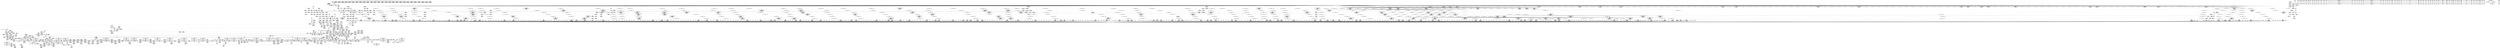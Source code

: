 digraph {
	CE0x56d57d0 [shape=record,shape=Mrecord,label="{CE0x56d57d0|common_perm_mnt_dentry:_dentry2|security/apparmor/lsm.c,206|*SummSource*}"]
	CE0x5670ec0 [shape=record,shape=Mrecord,label="{CE0x5670ec0|common_perm_mnt_dentry:_mask|Function::common_perm_mnt_dentry&Arg::mask::|*SummSource*}"]
	CE0x56abeb0 [shape=record,shape=Mrecord,label="{CE0x56abeb0|80:_i64,_:_CRE_410,411_}"]
	CE0x565ce10 [shape=record,shape=Mrecord,label="{CE0x565ce10|mediated_filesystem:_tmp1|*SummSink*}"]
	CE0x5680920 [shape=record,shape=Mrecord,label="{CE0x5680920|0:_i16,_4:_i32,_8:_i16,_40:_%struct.super_block*,_72:_i32,_:_SCMRE_170,171_}"]
	CE0x568e8d0 [shape=record,shape=Mrecord,label="{CE0x568e8d0|0:_i16,_4:_i32,_8:_i16,_40:_%struct.super_block*,_72:_i32,_:_SCMRE_416,424_|*MultipleSource*|*LoadInst*|security/apparmor/lsm.c,369|security/apparmor/include/apparmor.h,117|Function::mediated_filesystem&Arg::inode::}"]
	CE0x56d2ee0 [shape=record,shape=Mrecord,label="{CE0x56d2ee0|80:_i64,_:_CRE_1879,1880_}"]
	CE0x56b9320 [shape=record,shape=Mrecord,label="{CE0x56b9320|80:_i64,_:_CRE_96,104_|*MultipleSource*|security/apparmor/include/apparmor.h,117|*LoadInst*|security/apparmor/include/apparmor.h,117}"]
	CE0x5665c00 [shape=record,shape=Mrecord,label="{CE0x5665c00|72:_%struct.hlist_bl_node**,_80:_%struct.dentry*,_104:_%struct.inode*,_:_CRE_317,318_}"]
	CE0x563cf30 [shape=record,shape=Mrecord,label="{CE0x563cf30|72:_%struct.hlist_bl_node**,_80:_%struct.dentry*,_104:_%struct.inode*,_:_CRE_147,148_}"]
	CE0x565cf30 [shape=record,shape=Mrecord,label="{CE0x565cf30|i64*_getelementptr_inbounds_(_2_x_i64_,_2_x_i64_*___llvm_gcov_ctr55,_i64_0,_i64_1)|*Constant*}"]
	CE0x56555e0 [shape=record,shape=Mrecord,label="{CE0x56555e0|aa_cred_profile:_do.body|*SummSource*}"]
	CE0x56e4360 [shape=record,shape=Mrecord,label="{CE0x56e4360|i32_2|*Constant*|*SummSink*}"]
	CE0x567da00 [shape=record,shape=Mrecord,label="{CE0x567da00|0:_i16,_4:_i32,_8:_i16,_40:_%struct.super_block*,_72:_i32,_:_SCMRE_141,142_}"]
	CE0x5688700 [shape=record,shape=Mrecord,label="{CE0x5688700|0:_i16,_4:_i32,_8:_i16,_40:_%struct.super_block*,_72:_i32,_:_SCMRE_271,272_}"]
	CE0x56de3b0 [shape=record,shape=Mrecord,label="{CE0x56de3b0|0:_%struct.aa_profile*,_:_CMRE_0,8_|*MultipleSource*|security/apparmor/include/context.h,99|*LoadInst*|security/apparmor/include/context.h,99|security/apparmor/include/context.h,100}"]
	CE0x5765030 [shape=record,shape=Mrecord,label="{CE0x5765030|aa_cred_profile:_tmp16|security/apparmor/include/context.h,100|*SummSource*}"]
	CE0x56ac510 [shape=record,shape=Mrecord,label="{CE0x56ac510|80:_i64,_:_CRE_416,417_}"]
	CE0x572ee00 [shape=record,shape=Mrecord,label="{CE0x572ee00|44:_i32,_48:_i16,_128:_i8*,_:_SCMRE_44,48_|*MultipleSource*|Function::aa_cred_profile&Arg::cred::|security/apparmor/include/context.h,138|security/apparmor/include/context.h,99}"]
	CE0x5688f20 [shape=record,shape=Mrecord,label="{CE0x5688f20|0:_i16,_4:_i32,_8:_i16,_40:_%struct.super_block*,_72:_i32,_:_SCMRE_276,277_}"]
	CE0x5696200 [shape=record,shape=Mrecord,label="{CE0x5696200|0:_i16,_4:_i32,_8:_i16,_40:_%struct.super_block*,_72:_i32,_:_SCMRE_570,571_}"]
	CE0x5770ba0 [shape=record,shape=Mrecord,label="{CE0x5770ba0|44:_i32,_48:_i16,_128:_i8*,_:_SCMRE_48,52_|*MultipleSource*|Function::aa_cred_profile&Arg::cred::|security/apparmor/include/context.h,138|security/apparmor/include/context.h,99}"]
	CE0x569f9d0 [shape=record,shape=Mrecord,label="{CE0x569f9d0|0:_i16,_4:_i32,_8:_i16,_40:_%struct.super_block*,_72:_i32,_:_SCMRE_824,832_|*MultipleSource*|*LoadInst*|security/apparmor/lsm.c,369|security/apparmor/include/apparmor.h,117|Function::mediated_filesystem&Arg::inode::}"]
	CE0x56dfc90 [shape=record,shape=Mrecord,label="{CE0x56dfc90|44:_i32,_48:_i16,_128:_i8*,_:_SCMRE_8,16_|*MultipleSource*|Function::aa_cred_profile&Arg::cred::|security/apparmor/include/context.h,138|security/apparmor/include/context.h,99}"]
	CE0x56453d0 [shape=record,shape=Mrecord,label="{CE0x56453d0|72:_%struct.hlist_bl_node**,_80:_%struct.dentry*,_104:_%struct.inode*,_:_CRE_171,172_}"]
	CE0x56a2db0 [shape=record,shape=Mrecord,label="{CE0x56a2db0|0:_i16,_4:_i32,_8:_i16,_40:_%struct.super_block*,_72:_i32,_:_SCMRE_887,888_}"]
	CE0x56a9480 [shape=record,shape=Mrecord,label="{CE0x56a9480|0:_i16,_4:_i32,_8:_i16,_40:_%struct.super_block*,_72:_i32,_:_SCMRE_982,983_}"]
	CE0x56706b0 [shape=record,shape=Mrecord,label="{CE0x56706b0|common_perm_mnt_dentry:_dentry|Function::common_perm_mnt_dentry&Arg::dentry::|*SummSink*}"]
	CE0x56a4c90 [shape=record,shape=Mrecord,label="{CE0x56a4c90|0:_i16,_4:_i32,_8:_i16,_40:_%struct.super_block*,_72:_i32,_:_SCMRE_906,907_}"]
	CE0x5647230 [shape=record,shape=Mrecord,label="{CE0x5647230|__aa_current_profile:_tmp4|security/apparmor/include/context.h,138|*SummSink*}"]
	CE0x56ab630 [shape=record,shape=Mrecord,label="{CE0x56ab630|80:_i64,_:_CRE_402,403_}"]
	CE0x56bb230 [shape=record,shape=Mrecord,label="{CE0x56bb230|80:_i64,_:_CRE_224,240_|*MultipleSource*|security/apparmor/include/apparmor.h,117|*LoadInst*|security/apparmor/include/apparmor.h,117}"]
	CE0x5701c80 [shape=record,shape=Mrecord,label="{CE0x5701c80|common_perm:_tmp7|security/apparmor/lsm.c,170}"]
	CE0x56617f0 [shape=record,shape=Mrecord,label="{CE0x56617f0|72:_%struct.hlist_bl_node**,_80:_%struct.dentry*,_104:_%struct.inode*,_:_CRE_212,213_}"]
	CE0x56af1b0 [shape=record,shape=Mrecord,label="{CE0x56af1b0|80:_i64,_:_CRE_458,459_}"]
	CE0x5735170 [shape=record,shape=Mrecord,label="{CE0x5735170|i64*_getelementptr_inbounds_(_16_x_i64_,_16_x_i64_*___llvm_gcov_ctr46,_i64_0,_i64_12)|*Constant*}"]
	CE0x5732df0 [shape=record,shape=Mrecord,label="{CE0x5732df0|_call_void_mcount()_#2|*SummSink*}"]
	CE0x568d010 [shape=record,shape=Mrecord,label="{CE0x568d010|0:_i16,_4:_i32,_8:_i16,_40:_%struct.super_block*,_72:_i32,_:_SCMRE_336,344_|*MultipleSource*|*LoadInst*|security/apparmor/lsm.c,369|security/apparmor/include/apparmor.h,117|Function::mediated_filesystem&Arg::inode::}"]
	CE0x5693a00 [shape=record,shape=Mrecord,label="{CE0x5693a00|80:_i64,_:_CRE_1344,1345_}"]
	CE0x56ad720 [shape=record,shape=Mrecord,label="{CE0x56ad720|80:_i64,_:_CRE_433,434_}"]
	CE0x56d7d30 [shape=record,shape=Mrecord,label="{CE0x56d7d30|common_perm_mnt_dentry:_tmp5|security/apparmor/lsm.c,207|*SummSource*}"]
	CE0x57092c0 [shape=record,shape=Mrecord,label="{CE0x57092c0|i64*_getelementptr_inbounds_(_16_x_i64_,_16_x_i64_*___llvm_gcov_ctr46,_i64_0,_i64_7)|*Constant*|*SummSink*}"]
	CE0x56f6e30 [shape=record,shape=Mrecord,label="{CE0x56f6e30|i64*_getelementptr_inbounds_(_11_x_i64_,_11_x_i64_*___llvm_gcov_ctr58,_i64_0,_i64_6)|*Constant*|*SummSource*}"]
	CE0x56a5cd0 [shape=record,shape=Mrecord,label="{CE0x56a5cd0|0:_i16,_4:_i32,_8:_i16,_40:_%struct.super_block*,_72:_i32,_:_SCMRE_916,917_}"]
	CE0x56c1590 [shape=record,shape=Mrecord,label="{CE0x56c1590|80:_i64,_:_CRE_1260,1261_}"]
	CE0x5705c60 [shape=record,shape=Mrecord,label="{CE0x5705c60|aa_path_perm:_cond|Function::aa_path_perm&Arg::cond::}"]
	CE0x56bc590 [shape=record,shape=Mrecord,label="{CE0x56bc590|80:_i64,_:_CRE_304,312_|*MultipleSource*|security/apparmor/include/apparmor.h,117|*LoadInst*|security/apparmor/include/apparmor.h,117}"]
	CE0x56f5130 [shape=record,shape=Mrecord,label="{CE0x56f5130|common_perm_mnt_dentry:_d_inode3|security/apparmor/lsm.c,208|*SummSource*}"]
	CE0x56978c0 [shape=record,shape=Mrecord,label="{CE0x56978c0|0:_i16,_4:_i32,_8:_i16,_40:_%struct.super_block*,_72:_i32,_:_SCMRE_584,585_}"]
	CE0x56b2ee0 [shape=record,shape=Mrecord,label="{CE0x56b2ee0|80:_i64,_:_CRE_591,592_}"]
	CE0x5664970 [shape=record,shape=Mrecord,label="{CE0x5664970|72:_%struct.hlist_bl_node**,_80:_%struct.dentry*,_104:_%struct.inode*,_:_CRE_305,306_}"]
	CE0x5760380 [shape=record,shape=Mrecord,label="{CE0x5760380|i64_12|*Constant*}"]
	CE0x5677390 [shape=record,shape=Mrecord,label="{CE0x5677390|__aa_current_profile:_call4|security/apparmor/include/context.h,138}"]
	CE0x56b1ab0 [shape=record,shape=Mrecord,label="{CE0x56b1ab0|80:_i64,_:_CRE_572,573_}"]
	CE0x57015f0 [shape=record,shape=Mrecord,label="{CE0x57015f0|i64*_getelementptr_inbounds_(_5_x_i64_,_5_x_i64_*___llvm_gcov_ctr57,_i64_0,_i64_3)|*Constant*}"]
	CE0x573bb40 [shape=record,shape=Mrecord,label="{CE0x573bb40|aa_cred_profile:_tmp32|security/apparmor/include/context.h,101|*SummSource*}"]
	CE0x5764eb0 [shape=record,shape=Mrecord,label="{CE0x5764eb0|aa_cred_profile:_tmp16|security/apparmor/include/context.h,100}"]
	CE0x56a1a30 [shape=record,shape=Mrecord,label="{CE0x56a1a30|0:_i16,_4:_i32,_8:_i16,_40:_%struct.super_block*,_72:_i32,_:_SCMRE_875,876_}"]
	CE0x569b820 [shape=record,shape=Mrecord,label="{CE0x569b820|0:_i16,_4:_i32,_8:_i16,_40:_%struct.super_block*,_72:_i32,_:_SCMRE_623,624_}"]
	CE0x5706c00 [shape=record,shape=Mrecord,label="{CE0x5706c00|i64*_getelementptr_inbounds_(_5_x_i64_,_5_x_i64_*___llvm_gcov_ctr57,_i64_0,_i64_4)|*Constant*|*SummSource*}"]
	CE0x56ce570 [shape=record,shape=Mrecord,label="{CE0x56ce570|80:_i64,_:_CRE_1666,1667_}"]
	CE0x56aaf80 [shape=record,shape=Mrecord,label="{CE0x56aaf80|80:_i64,_:_CRE_395,396_}"]
	CE0x56afc50 [shape=record,shape=Mrecord,label="{CE0x56afc50|80:_i64,_:_CRE_488,496_|*MultipleSource*|security/apparmor/include/apparmor.h,117|*LoadInst*|security/apparmor/include/apparmor.h,117}"]
	CE0x5660b10 [shape=record,shape=Mrecord,label="{CE0x5660b10|72:_%struct.hlist_bl_node**,_80:_%struct.dentry*,_104:_%struct.inode*,_:_CRE_209,210_}"]
	CE0x56dfb10 [shape=record,shape=Mrecord,label="{CE0x56dfb10|44:_i32,_48:_i16,_128:_i8*,_:_SCMRE_4,8_|*MultipleSource*|Function::aa_cred_profile&Arg::cred::|security/apparmor/include/context.h,138|security/apparmor/include/context.h,99}"]
	CE0x57616f0 [shape=record,shape=Mrecord,label="{CE0x57616f0|GLOBAL:___llvm_gcov_ctr46|Global_var:__llvm_gcov_ctr46}"]
	CE0x575b7a0 [shape=record,shape=Mrecord,label="{CE0x575b7a0|aa_cred_profile:_tmp22|security/apparmor/include/context.h,100}"]
	CE0x5687860 [shape=record,shape=Mrecord,label="{CE0x5687860|0:_i16,_4:_i32,_8:_i16,_40:_%struct.super_block*,_72:_i32,_:_SCMRE_262,263_}"]
	CE0x57308d0 [shape=record,shape=Mrecord,label="{CE0x57308d0|i64*_getelementptr_inbounds_(_11_x_i64_,_11_x_i64_*___llvm_gcov_ctr58,_i64_0,_i64_10)|*Constant*}"]
	CE0x57665a0 [shape=record,shape=Mrecord,label="{CE0x57665a0|aa_cred_profile:_tmp7|security/apparmor/include/context.h,100|*SummSink*}"]
	CE0x5682180 [shape=record,shape=Mrecord,label="{CE0x5682180|0:_i16,_4:_i32,_8:_i16,_40:_%struct.super_block*,_72:_i32,_:_SCMRE_185,186_}"]
	CE0x56cf560 [shape=record,shape=Mrecord,label="{CE0x56cf560|80:_i64,_:_CRE_1681,1682_}"]
	CE0x568f390 [shape=record,shape=Mrecord,label="{CE0x568f390|0:_i16,_4:_i32,_8:_i16,_40:_%struct.super_block*,_72:_i32,_:_SCMRE_448,456_|*MultipleSource*|*LoadInst*|security/apparmor/lsm.c,369|security/apparmor/include/apparmor.h,117|Function::mediated_filesystem&Arg::inode::}"]
	CE0x5696d60 [shape=record,shape=Mrecord,label="{CE0x5696d60|0:_i16,_4:_i32,_8:_i16,_40:_%struct.super_block*,_72:_i32,_:_SCMRE_577,578_}"]
	CE0x56d0520 [shape=record,shape=Mrecord,label="{CE0x56d0520|80:_i64,_:_CRE_1728,1736_|*MultipleSource*|security/apparmor/include/apparmor.h,117|*LoadInst*|security/apparmor/include/apparmor.h,117}"]
	CE0x5683020 [shape=record,shape=Mrecord,label="{CE0x5683020|0:_i16,_4:_i32,_8:_i16,_40:_%struct.super_block*,_72:_i32,_:_SCMRE_194,195_}"]
	CE0x565fd90 [shape=record,shape=Mrecord,label="{CE0x565fd90|72:_%struct.hlist_bl_node**,_80:_%struct.dentry*,_104:_%struct.inode*,_:_CRE_201,202_}"]
	CE0x5700580 [shape=record,shape=Mrecord,label="{CE0x5700580|common_perm:_tmp4|security/apparmor/lsm.c,169|*SummSink*}"]
	CE0x5654f30 [shape=record,shape=Mrecord,label="{CE0x5654f30|__aa_current_profile:_tobool1|security/apparmor/include/context.h,138|*SummSink*}"]
	CE0x56776a0 [shape=record,shape=Mrecord,label="{CE0x56776a0|__aa_current_profile:_call4|security/apparmor/include/context.h,138|*SummSink*}"]
	CE0x56997a0 [shape=record,shape=Mrecord,label="{CE0x56997a0|0:_i16,_4:_i32,_8:_i16,_40:_%struct.super_block*,_72:_i32,_:_SCMRE_603,604_}"]
	CE0x567e220 [shape=record,shape=Mrecord,label="{CE0x567e220|0:_i16,_4:_i32,_8:_i16,_40:_%struct.super_block*,_72:_i32,_:_SCMRE_146,147_}"]
	CE0x5671d50 [shape=record,shape=Mrecord,label="{CE0x5671d50|0:_i16,_4:_i32,_8:_i16,_40:_%struct.super_block*,_72:_i32,_:_SCMRE_512,520_|*MultipleSource*|*LoadInst*|security/apparmor/lsm.c,369|security/apparmor/include/apparmor.h,117|Function::mediated_filesystem&Arg::inode::}"]
	CE0x572f5b0 [shape=record,shape=Mrecord,label="{CE0x572f5b0|i64_1|*Constant*}"]
	CE0x56573e0 [shape=record,shape=Mrecord,label="{CE0x56573e0|__aa_current_profile:_if.then|*SummSink*}"]
	CE0x56bd130 [shape=record,shape=Mrecord,label="{CE0x56bd130|80:_i64,_:_CRE_352,360_|*MultipleSource*|security/apparmor/include/apparmor.h,117|*LoadInst*|security/apparmor/include/apparmor.h,117}"]
	CE0x56fc290 [shape=record,shape=Mrecord,label="{CE0x56fc290|__aa_current_profile:_tmp15|security/apparmor/include/context.h,138|*SummSource*}"]
	CE0x566fa70 [shape=record,shape=Mrecord,label="{CE0x566fa70|apparmor_inode_getattr:_mnt|Function::apparmor_inode_getattr&Arg::mnt::|*SummSource*}"]
	CE0x56d2040 [shape=record,shape=Mrecord,label="{CE0x56d2040|80:_i64,_:_CRE_1848,1856_|*MultipleSource*|security/apparmor/include/apparmor.h,117|*LoadInst*|security/apparmor/include/apparmor.h,117}"]
	CE0x57002e0 [shape=record,shape=Mrecord,label="{CE0x57002e0|GLOBAL:___llvm_gcov_ctr57|Global_var:__llvm_gcov_ctr57}"]
	CE0x5735ee0 [shape=record,shape=Mrecord,label="{CE0x5735ee0|aa_cred_profile:_tmp27|security/apparmor/include/context.h,100}"]
	CE0x56784e0 [shape=record,shape=Mrecord,label="{CE0x56784e0|common_perm:_mode|security/apparmor/lsm.c,169|*SummSink*}"]
	CE0x5700d50 [shape=record,shape=Mrecord,label="{CE0x5700d50|common_perm:_tmp5|security/apparmor/lsm.c,169|*SummSource*}"]
	CE0x56c7f30 [shape=record,shape=Mrecord,label="{CE0x56c7f30|80:_i64,_:_CRE_1348,1349_}"]
	CE0x56d1e50 [shape=record,shape=Mrecord,label="{CE0x56d1e50|80:_i64,_:_CRE_1840,1848_|*MultipleSource*|security/apparmor/include/apparmor.h,117|*LoadInst*|security/apparmor/include/apparmor.h,117}"]
	CE0x56858f0 [shape=record,shape=Mrecord,label="{CE0x56858f0|0:_i16,_4:_i32,_8:_i16,_40:_%struct.super_block*,_72:_i32,_:_SCMRE_242,243_}"]
	CE0x56b1670 [shape=record,shape=Mrecord,label="{CE0x56b1670|80:_i64,_:_CRE_568,569_}"]
	CE0x56a7d50 [shape=record,shape=Mrecord,label="{CE0x56a7d50|0:_i16,_4:_i32,_8:_i16,_40:_%struct.super_block*,_72:_i32,_:_SCMRE_936,944_|*MultipleSource*|*LoadInst*|security/apparmor/lsm.c,369|security/apparmor/include/apparmor.h,117|Function::mediated_filesystem&Arg::inode::}"]
	CE0x56c9030 [shape=record,shape=Mrecord,label="{CE0x56c9030|80:_i64,_:_CRE_1364,1365_}"]
	CE0x52db120 [shape=record,shape=Mrecord,label="{CE0x52db120|72:_%struct.hlist_bl_node**,_80:_%struct.dentry*,_104:_%struct.inode*,_:_CRE_0,4_|*MultipleSource*|security/apparmor/lsm.c,369|Function::apparmor_inode_getattr&Arg::dentry::}"]
	CE0x563fc80 [shape=record,shape=Mrecord,label="{CE0x563fc80|72:_%struct.hlist_bl_node**,_80:_%struct.dentry*,_104:_%struct.inode*,_:_CRE_156,157_}"]
	CE0x567d0d0 [shape=record,shape=Mrecord,label="{CE0x567d0d0|0:_i16,_4:_i32,_8:_i16,_40:_%struct.super_block*,_72:_i32,_:_SCMRE_136,137_}"]
	CE0x56938f0 [shape=record,shape=Mrecord,label="{CE0x56938f0|80:_i64,_:_CRE_1343,1344_}"]
	CE0x5670370 [shape=record,shape=Mrecord,label="{CE0x5670370|common_perm_mnt_dentry:_dentry|Function::common_perm_mnt_dentry&Arg::dentry::}"]
	CE0x5695840 [shape=record,shape=Mrecord,label="{CE0x5695840|0:_i16,_4:_i32,_8:_i16,_40:_%struct.super_block*,_72:_i32,_:_SCMRE_564,565_}"]
	CE0x567b480 [shape=record,shape=Mrecord,label="{CE0x567b480|0:_i16,_4:_i32,_8:_i16,_40:_%struct.super_block*,_72:_i32,_:_SCMRE_56,64_|*MultipleSource*|*LoadInst*|security/apparmor/lsm.c,369|security/apparmor/include/apparmor.h,117|Function::mediated_filesystem&Arg::inode::}"]
	CE0x563f080 [shape=record,shape=Mrecord,label="{CE0x563f080|72:_%struct.hlist_bl_node**,_80:_%struct.dentry*,_104:_%struct.inode*,_:_CRE_48,52_|*MultipleSource*|security/apparmor/lsm.c,369|Function::apparmor_inode_getattr&Arg::dentry::}"]
	CE0x51da1c0 [shape=record,shape=Mrecord,label="{CE0x51da1c0|72:_%struct.hlist_bl_node**,_80:_%struct.dentry*,_104:_%struct.inode*,_:_CRE_80,88_|*MultipleSource*|security/apparmor/lsm.c,369|Function::apparmor_inode_getattr&Arg::dentry::}"]
	CE0x5662fd0 [shape=record,shape=Mrecord,label="{CE0x5662fd0|72:_%struct.hlist_bl_node**,_80:_%struct.dentry*,_104:_%struct.inode*,_:_CRE_248,256_|*MultipleSource*|security/apparmor/lsm.c,369|Function::apparmor_inode_getattr&Arg::dentry::}"]
	CE0x56ca920 [shape=record,shape=Mrecord,label="{CE0x56ca920|80:_i64,_:_CRE_1596,1600_|*MultipleSource*|security/apparmor/include/apparmor.h,117|*LoadInst*|security/apparmor/include/apparmor.h,117}"]
	CE0x5691f70 [shape=record,shape=Mrecord,label="{CE0x5691f70|80:_i64,_:_CRE_1319,1320_}"]
	CE0x56a8c60 [shape=record,shape=Mrecord,label="{CE0x56a8c60|0:_i16,_4:_i32,_8:_i16,_40:_%struct.super_block*,_72:_i32,_:_SCMRE_977,978_}"]
	CE0x56be8f0 [shape=record,shape=Mrecord,label="{CE0x56be8f0|80:_i64,_:_CRE_1218,1219_}"]
	CE0x567f740 [shape=record,shape=Mrecord,label="{CE0x567f740|0:_i16,_4:_i32,_8:_i16,_40:_%struct.super_block*,_72:_i32,_:_SCMRE_159,160_}"]
	CE0x56802a0 [shape=record,shape=Mrecord,label="{CE0x56802a0|0:_i16,_4:_i32,_8:_i16,_40:_%struct.super_block*,_72:_i32,_:_SCMRE_166,167_}"]
	CE0x56722b0 [shape=record,shape=Mrecord,label="{CE0x56722b0|0:_i16,_4:_i32,_8:_i16,_40:_%struct.super_block*,_72:_i32,_:_SCMRE_528,536_|*MultipleSource*|*LoadInst*|security/apparmor/lsm.c,369|security/apparmor/include/apparmor.h,117|Function::mediated_filesystem&Arg::inode::}"]
	CE0x567b6f0 [shape=record,shape=Mrecord,label="{CE0x567b6f0|0:_i16,_4:_i32,_8:_i16,_40:_%struct.super_block*,_72:_i32,_:_SCMRE_64,72_|*MultipleSource*|*LoadInst*|security/apparmor/lsm.c,369|security/apparmor/include/apparmor.h,117|Function::mediated_filesystem&Arg::inode::}"]
	CE0x56765f0 [shape=record,shape=Mrecord,label="{CE0x56765f0|common_perm:_cmp|security/apparmor/lsm.c,169}"]
	CE0x5658630 [shape=record,shape=Mrecord,label="{CE0x5658630|__aa_current_profile:_tmp5|security/apparmor/include/context.h,138}"]
	CE0x5764890 [shape=record,shape=Mrecord,label="{CE0x5764890|aa_cred_profile:_tmp15|security/apparmor/include/context.h,100}"]
	CE0x56bee40 [shape=record,shape=Mrecord,label="{CE0x56bee40|80:_i64,_:_CRE_1223,1224_}"]
	CE0x5759350 [shape=record,shape=Mrecord,label="{CE0x5759350|GLOBAL:___llvm_gcov_ctr46|Global_var:__llvm_gcov_ctr46|*SummSink*}"]
	CE0x5690670 [shape=record,shape=Mrecord,label="{CE0x5690670|0:_i16,_4:_i32,_8:_i16,_40:_%struct.super_block*,_72:_i32,_:_SCMRE_478,479_}"]
	CE0x56cf450 [shape=record,shape=Mrecord,label="{CE0x56cf450|80:_i64,_:_CRE_1680,1681_}"]
	CE0x564f2f0 [shape=record,shape=Mrecord,label="{CE0x564f2f0|apparmor_inode_getattr:_tmp5|security/apparmor/lsm.c,369|*SummSource*}"]
	CE0x56665e0 [shape=record,shape=Mrecord,label="{CE0x56665e0|apparmor_inode_getattr:_tmp3|security/apparmor/lsm.c,369}"]
	CE0x5707770 [shape=record,shape=Mrecord,label="{CE0x5707770|common_perm:_tmp10|security/apparmor/lsm.c,172}"]
	CE0x56600f0 [shape=record,shape=Mrecord,label="{CE0x56600f0|72:_%struct.hlist_bl_node**,_80:_%struct.dentry*,_104:_%struct.inode*,_:_CRE_203,204_}"]
	CE0x56ac620 [shape=record,shape=Mrecord,label="{CE0x56ac620|80:_i64,_:_CRE_417,418_}"]
	CE0x56c1040 [shape=record,shape=Mrecord,label="{CE0x56c1040|80:_i64,_:_CRE_1255,1256_}"]
	CE0x56eaeb0 [shape=record,shape=Mrecord,label="{CE0x56eaeb0|common_perm_mnt_dentry:_tmp2|*SummSource*}"]
	CE0x5698760 [shape=record,shape=Mrecord,label="{CE0x5698760|0:_i16,_4:_i32,_8:_i16,_40:_%struct.super_block*,_72:_i32,_:_SCMRE_593,594_}"]
	CE0x56570b0 [shape=record,shape=Mrecord,label="{CE0x56570b0|aa_cred_profile:_do.end10|*SummSink*}"]
	CE0x572ff70 [shape=record,shape=Mrecord,label="{CE0x572ff70|__aa_current_profile:_tmp17|security/apparmor/include/context.h,138|*SummSink*}"]
	CE0x5697c00 [shape=record,shape=Mrecord,label="{CE0x5697c00|0:_i16,_4:_i32,_8:_i16,_40:_%struct.super_block*,_72:_i32,_:_SCMRE_586,587_}"]
	CE0x56a83c0 [shape=record,shape=Mrecord,label="{CE0x56a83c0|0:_i16,_4:_i32,_8:_i16,_40:_%struct.super_block*,_72:_i32,_:_SCMRE_960,968_|*MultipleSource*|*LoadInst*|security/apparmor/lsm.c,369|security/apparmor/include/apparmor.h,117|Function::mediated_filesystem&Arg::inode::}"]
	CE0x568d350 [shape=record,shape=Mrecord,label="{CE0x568d350|0:_i16,_4:_i32,_8:_i16,_40:_%struct.super_block*,_72:_i32,_:_SCMRE_344,352_|*MultipleSource*|*LoadInst*|security/apparmor/lsm.c,369|security/apparmor/include/apparmor.h,117|Function::mediated_filesystem&Arg::inode::}"]
	CE0x5684200 [shape=record,shape=Mrecord,label="{CE0x5684200|0:_i16,_4:_i32,_8:_i16,_40:_%struct.super_block*,_72:_i32,_:_SCMRE_205,206_}"]
	CE0x56dfa40 [shape=record,shape=Mrecord,label="{CE0x56dfa40|44:_i32,_48:_i16,_128:_i8*,_:_SCMRE_0,4_|*MultipleSource*|Function::aa_cred_profile&Arg::cred::|security/apparmor/include/context.h,138|security/apparmor/include/context.h,99}"]
	CE0x5658ce0 [shape=record,shape=Mrecord,label="{CE0x5658ce0|i64*_getelementptr_inbounds_(_16_x_i64_,_16_x_i64_*___llvm_gcov_ctr46,_i64_0,_i64_1)|*Constant*|*SummSink*}"]
	CE0x56c2ad0 [shape=record,shape=Mrecord,label="{CE0x56c2ad0|80:_i64,_:_CRE_1280,1288_|*MultipleSource*|security/apparmor/include/apparmor.h,117|*LoadInst*|security/apparmor/include/apparmor.h,117}"]
	CE0x568e620 [shape=record,shape=Mrecord,label="{CE0x568e620|0:_i16,_4:_i32,_8:_i16,_40:_%struct.super_block*,_72:_i32,_:_SCMRE_408,416_|*MultipleSource*|*LoadInst*|security/apparmor/lsm.c,369|security/apparmor/include/apparmor.h,117|Function::mediated_filesystem&Arg::inode::}"]
	CE0x572d580 [shape=record,shape=Mrecord,label="{CE0x572d580|GLOBAL:_get_current|*Constant*|*SummSource*}"]
	CE0x5697f40 [shape=record,shape=Mrecord,label="{CE0x5697f40|0:_i16,_4:_i32,_8:_i16,_40:_%struct.super_block*,_72:_i32,_:_SCMRE_588,589_}"]
	CE0x56c19d0 [shape=record,shape=Mrecord,label="{CE0x56c19d0|80:_i64,_:_CRE_1264,1265_}"]
	CE0x5761ab0 [shape=record,shape=Mrecord,label="{CE0x5761ab0|aa_cred_profile:_lor.end|*SummSink*}"]
	CE0x5732080 [shape=record,shape=Mrecord,label="{CE0x5732080|__aa_current_profile:_tmp12|security/apparmor/include/context.h,138}"]
	CE0x565e5f0 [shape=record,shape=Mrecord,label="{CE0x565e5f0|72:_%struct.hlist_bl_node**,_80:_%struct.dentry*,_104:_%struct.inode*,_:_CRE_187,188_}"]
	CE0x56bae50 [shape=record,shape=Mrecord,label="{CE0x56bae50|80:_i64,_:_CRE_208,216_|*MultipleSource*|security/apparmor/include/apparmor.h,117|*LoadInst*|security/apparmor/include/apparmor.h,117}"]
	CE0x5733980 [shape=record,shape=Mrecord,label="{CE0x5733980|get_current:_tmp3|*SummSink*}"]
	CE0x565e440 [shape=record,shape=Mrecord,label="{CE0x565e440|72:_%struct.hlist_bl_node**,_80:_%struct.dentry*,_104:_%struct.inode*,_:_CRE_186,187_}"]
	CE0x56a9960 [shape=record,shape=Mrecord,label="{CE0x56a9960|0:_i16,_4:_i32,_8:_i16,_40:_%struct.super_block*,_72:_i32,_:_SCMRE_988,992_|*MultipleSource*|*LoadInst*|security/apparmor/lsm.c,369|security/apparmor/include/apparmor.h,117|Function::mediated_filesystem&Arg::inode::}"]
	CE0x5699ae0 [shape=record,shape=Mrecord,label="{CE0x5699ae0|0:_i16,_4:_i32,_8:_i16,_40:_%struct.super_block*,_72:_i32,_:_SCMRE_605,606_}"]
	CE0x56b7d50 [shape=record,shape=Mrecord,label="{CE0x56b7d50|80:_i64,_:_CRE_16,20_|*MultipleSource*|security/apparmor/include/apparmor.h,117|*LoadInst*|security/apparmor/include/apparmor.h,117}"]
	CE0x565f880 [shape=record,shape=Mrecord,label="{CE0x565f880|72:_%struct.hlist_bl_node**,_80:_%struct.dentry*,_104:_%struct.inode*,_:_CRE_198,199_}"]
	CE0x568d8b0 [shape=record,shape=Mrecord,label="{CE0x568d8b0|0:_i16,_4:_i32,_8:_i16,_40:_%struct.super_block*,_72:_i32,_:_SCMRE_360,376_|*MultipleSource*|*LoadInst*|security/apparmor/lsm.c,369|security/apparmor/include/apparmor.h,117|Function::mediated_filesystem&Arg::inode::}"]
	CE0x56fc910 [shape=record,shape=Mrecord,label="{CE0x56fc910|__aa_current_profile:_tmp16|security/apparmor/include/context.h,138|*SummSource*}"]
	CE0x572dd90 [shape=record,shape=Mrecord,label="{CE0x572dd90|_ret_%struct.task_struct*_%tmp4,_!dbg_!15471|./arch/x86/include/asm/current.h,14}"]
	CE0x569e700 [shape=record,shape=Mrecord,label="{CE0x569e700|0:_i16,_4:_i32,_8:_i16,_40:_%struct.super_block*,_72:_i32,_:_SCMRE_760,768_|*MultipleSource*|*LoadInst*|security/apparmor/lsm.c,369|security/apparmor/include/apparmor.h,117|Function::mediated_filesystem&Arg::inode::}"]
	CE0x56b4ec0 [shape=record,shape=Mrecord,label="{CE0x56b4ec0|80:_i64,_:_CRE_621,622_}"]
	CE0x56ec130 [shape=record,shape=Mrecord,label="{CE0x56ec130|common_perm_mnt_dentry:_tmp6|security/apparmor/lsm.c,207|*SummSource*}"]
	CE0x5705380 [shape=record,shape=Mrecord,label="{CE0x5705380|aa_path_perm:_flags|Function::aa_path_perm&Arg::flags::|*SummSource*}"]
	CE0x5666710 [shape=record,shape=Mrecord,label="{CE0x5666710|GLOBAL:___llvm_gcov_ctr85|Global_var:__llvm_gcov_ctr85|*SummSink*}"]
	CE0x56eae40 [shape=record,shape=Mrecord,label="{CE0x56eae40|common_perm_mnt_dentry:_tmp2}"]
	CE0x573d150 [shape=record,shape=Mrecord,label="{CE0x573d150|aa_cred_profile:_tmp34|security/apparmor/include/context.h,101|*SummSink*}"]
	CE0x56f9750 [shape=record,shape=Mrecord,label="{CE0x56f9750|i64*_getelementptr_inbounds_(_11_x_i64_,_11_x_i64_*___llvm_gcov_ctr58,_i64_0,_i64_8)|*Constant*|*SummSink*}"]
	CE0x5699940 [shape=record,shape=Mrecord,label="{CE0x5699940|0:_i16,_4:_i32,_8:_i16,_40:_%struct.super_block*,_72:_i32,_:_SCMRE_604,605_}"]
	CE0x56cd690 [shape=record,shape=Mrecord,label="{CE0x56cd690|80:_i64,_:_CRE_1652,1653_}"]
	CE0x567a1e0 [shape=record,shape=Mrecord,label="{CE0x567a1e0|0:_i16,_4:_i32,_8:_i16,_40:_%struct.super_block*,_72:_i32,_:_SCMRE_32,40_|*MultipleSource*|*LoadInst*|security/apparmor/lsm.c,369|security/apparmor/include/apparmor.h,117|Function::mediated_filesystem&Arg::inode::}"]
	CE0x56af810 [shape=record,shape=Mrecord,label="{CE0x56af810|80:_i64,_:_CRE_464,472_|*MultipleSource*|security/apparmor/include/apparmor.h,117|*LoadInst*|security/apparmor/include/apparmor.h,117}"]
	CE0x5661d40 [shape=record,shape=Mrecord,label="{CE0x5661d40|72:_%struct.hlist_bl_node**,_80:_%struct.dentry*,_104:_%struct.inode*,_:_CRE_215,216_}"]
	CE0x56a5650 [shape=record,shape=Mrecord,label="{CE0x56a5650|0:_i16,_4:_i32,_8:_i16,_40:_%struct.super_block*,_72:_i32,_:_SCMRE_912,913_}"]
	CE0x57439d0 [shape=record,shape=Mrecord,label="{CE0x57439d0|aa_cred_profile:_tmp10|security/apparmor/include/context.h,100|*SummSource*}"]
	CE0x56e6b40 [shape=record,shape=Mrecord,label="{CE0x56e6b40|common_perm_mnt_dentry:_bb}"]
	CE0x575feb0 [shape=record,shape=Mrecord,label="{CE0x575feb0|i32_100|*Constant*|*SummSource*}"]
	CE0x568b7c0 [shape=record,shape=Mrecord,label="{CE0x568b7c0|0:_i16,_4:_i32,_8:_i16,_40:_%struct.super_block*,_72:_i32,_:_SCMRE_301,302_}"]
	CE0x56b3430 [shape=record,shape=Mrecord,label="{CE0x56b3430|80:_i64,_:_CRE_596,597_}"]
	CE0x56a89b0 [shape=record,shape=Mrecord,label="{CE0x56a89b0|0:_i16,_4:_i32,_8:_i16,_40:_%struct.super_block*,_72:_i32,_:_SCMRE_976,977_}"]
	CE0x56cbf30 [shape=record,shape=Mrecord,label="{CE0x56cbf30|80:_i64,_:_CRE_1630,1631_}"]
	CE0x56b1de0 [shape=record,shape=Mrecord,label="{CE0x56b1de0|80:_i64,_:_CRE_575,576_}"]
	CE0x5681620 [shape=record,shape=Mrecord,label="{CE0x5681620|0:_i16,_4:_i32,_8:_i16,_40:_%struct.super_block*,_72:_i32,_:_SCMRE_178,179_}"]
	CE0x56736c0 [shape=record,shape=Mrecord,label="{CE0x56736c0|_ret_%struct.aa_profile*_%tmp34,_!dbg_!15510|security/apparmor/include/context.h,101|*SummSource*}"]
	CE0x5631e20 [shape=record,shape=Mrecord,label="{CE0x5631e20|i64*_getelementptr_inbounds_(_2_x_i64_,_2_x_i64_*___llvm_gcov_ctr83,_i64_0,_i64_0)|*Constant*|*SummSink*}"]
	CE0x56574c0 [shape=record,shape=Mrecord,label="{CE0x56574c0|__aa_current_profile:_if.end}"]
	CE0x56b9af0 [shape=record,shape=Mrecord,label="{CE0x56b9af0|80:_i64,_:_CRE_128,132_|*MultipleSource*|security/apparmor/include/apparmor.h,117|*LoadInst*|security/apparmor/include/apparmor.h,117}"]
	CE0x56e9780 [shape=record,shape=Mrecord,label="{CE0x56e9780|common_perm:_call|security/apparmor/lsm.c,168}"]
	CE0x5770490 [shape=record,shape=Mrecord,label="{CE0x5770490|i32_22|*Constant*|*SummSink*}"]
	CE0x56c0af0 [shape=record,shape=Mrecord,label="{CE0x56c0af0|80:_i64,_:_CRE_1250,1251_}"]
	CE0x5672cc0 [shape=record,shape=Mrecord,label="{CE0x5672cc0|aa_cred_profile:_entry|*SummSource*}"]
	CE0x576f7d0 [shape=record,shape=Mrecord,label="{CE0x576f7d0|aa_cred_profile:_tmp8|security/apparmor/include/context.h,100|*SummSink*}"]
	CE0x56b3cb0 [shape=record,shape=Mrecord,label="{CE0x56b3cb0|80:_i64,_:_CRE_604,605_}"]
	CE0x564e7e0 [shape=record,shape=Mrecord,label="{CE0x564e7e0|i32_1|*Constant*|*SummSource*}"]
	CE0x5745e20 [shape=record,shape=Mrecord,label="{CE0x5745e20|aa_cred_profile:_lnot3|security/apparmor/include/context.h,100|*SummSink*}"]
	CE0x56b1890 [shape=record,shape=Mrecord,label="{CE0x56b1890|80:_i64,_:_CRE_570,571_}"]
	CE0x5676880 [shape=record,shape=Mrecord,label="{CE0x5676880|aa_cred_profile:_tmp2|*SummSink*}"]
	CE0x5680ac0 [shape=record,shape=Mrecord,label="{CE0x5680ac0|0:_i16,_4:_i32,_8:_i16,_40:_%struct.super_block*,_72:_i32,_:_SCMRE_171,172_}"]
	CE0x56620a0 [shape=record,shape=Mrecord,label="{CE0x56620a0|72:_%struct.hlist_bl_node**,_80:_%struct.dentry*,_104:_%struct.inode*,_:_CRE_217,218_}"]
	CE0x56936d0 [shape=record,shape=Mrecord,label="{CE0x56936d0|80:_i64,_:_CRE_1341,1342_}"]
	CE0x56d2800 [shape=record,shape=Mrecord,label="{CE0x56d2800|80:_i64,_:_CRE_1873,1874_}"]
	CE0x5681fe0 [shape=record,shape=Mrecord,label="{CE0x5681fe0|0:_i16,_4:_i32,_8:_i16,_40:_%struct.super_block*,_72:_i32,_:_SCMRE_184,185_}"]
	CE0x5705f20 [shape=record,shape=Mrecord,label="{CE0x5705f20|aa_path_perm:_cond|Function::aa_path_perm&Arg::cond::|*SummSink*}"]
	CE0x56acfb0 [shape=record,shape=Mrecord,label="{CE0x56acfb0|80:_i64,_:_CRE_426,427_}"]
	CE0x56e9f80 [shape=record,shape=Mrecord,label="{CE0x56e9f80|common_perm:_tmp1}"]
	CE0x56b8680 [shape=record,shape=Mrecord,label="{CE0x56b8680|80:_i64,_:_CRE_40,48_|*MultipleSource*|security/apparmor/include/apparmor.h,117|*LoadInst*|security/apparmor/include/apparmor.h,117}"]
	CE0x567ff60 [shape=record,shape=Mrecord,label="{CE0x567ff60|0:_i16,_4:_i32,_8:_i16,_40:_%struct.super_block*,_72:_i32,_:_SCMRE_164,165_}"]
	CE0x56843a0 [shape=record,shape=Mrecord,label="{CE0x56843a0|0:_i16,_4:_i32,_8:_i16,_40:_%struct.super_block*,_72:_i32,_:_SCMRE_206,207_}"]
	CE0x56951c0 [shape=record,shape=Mrecord,label="{CE0x56951c0|0:_i16,_4:_i32,_8:_i16,_40:_%struct.super_block*,_72:_i32,_:_SCMRE_560,561_}"]
	CE0x56c0e20 [shape=record,shape=Mrecord,label="{CE0x56c0e20|80:_i64,_:_CRE_1253,1254_}"]
	CE0x563bde0 [shape=record,shape=Mrecord,label="{CE0x563bde0|apparmor_inode_getattr:_if.then|*SummSink*}"]
	CE0x5685aa0 [shape=record,shape=Mrecord,label="{CE0x5685aa0|0:_i16,_4:_i32,_8:_i16,_40:_%struct.super_block*,_72:_i32,_:_SCMRE_243,244_}"]
	CE0x572f500 [shape=record,shape=Mrecord,label="{CE0x572f500|i64*_getelementptr_inbounds_(_2_x_i64_,_2_x_i64_*___llvm_gcov_ctr112,_i64_0,_i64_0)|*Constant*|*SummSource*}"]
	CE0x56ade90 [shape=record,shape=Mrecord,label="{CE0x56ade90|80:_i64,_:_CRE_440,441_}"]
	CE0x56ae1c0 [shape=record,shape=Mrecord,label="{CE0x56ae1c0|80:_i64,_:_CRE_443,444_}"]
	CE0x56c3320 [shape=record,shape=Mrecord,label="{CE0x56c3320|80:_i64,_:_CRE_1306,1307_}"]
	CE0x56ba4a0 [shape=record,shape=Mrecord,label="{CE0x56ba4a0|80:_i64,_:_CRE_160,176_|*MultipleSource*|security/apparmor/include/apparmor.h,117|*LoadInst*|security/apparmor/include/apparmor.h,117}"]
	CE0x5736000 [shape=record,shape=Mrecord,label="{CE0x5736000|aa_cred_profile:_tmp27|security/apparmor/include/context.h,100|*SummSource*}"]
	CE0x56e9cb0 [shape=record,shape=Mrecord,label="{CE0x56e9cb0|i64*_getelementptr_inbounds_(_2_x_i64_,_2_x_i64_*___llvm_gcov_ctr83,_i64_0,_i64_1)|*Constant*}"]
	CE0x56ffac0 [shape=record,shape=Mrecord,label="{CE0x56ffac0|i64_2|*Constant*}"]
	CE0x56c09e0 [shape=record,shape=Mrecord,label="{CE0x56c09e0|80:_i64,_:_CRE_1249,1250_}"]
	CE0x567e3c0 [shape=record,shape=Mrecord,label="{CE0x567e3c0|0:_i16,_4:_i32,_8:_i16,_40:_%struct.super_block*,_72:_i32,_:_SCMRE_147,148_}"]
	CE0x572ceb0 [shape=record,shape=Mrecord,label="{CE0x572ceb0|__aa_current_profile:_call3|security/apparmor/include/context.h,138|*SummSource*}"]
	CE0x56b2ff0 [shape=record,shape=Mrecord,label="{CE0x56b2ff0|80:_i64,_:_CRE_592,593_}"]
	CE0x56cfab0 [shape=record,shape=Mrecord,label="{CE0x56cfab0|80:_i64,_:_CRE_1686,1687_}"]
	CE0x5681ca0 [shape=record,shape=Mrecord,label="{CE0x5681ca0|0:_i16,_4:_i32,_8:_i16,_40:_%struct.super_block*,_72:_i32,_:_SCMRE_182,183_}"]
	CE0x56585c0 [shape=record,shape=Mrecord,label="{CE0x56585c0|__aa_current_profile:_tmp5|security/apparmor/include/context.h,138|*SummSink*}"]
	CE0x56cab10 [shape=record,shape=Mrecord,label="{CE0x56cab10|80:_i64,_:_CRE_1600,1604_|*MultipleSource*|security/apparmor/include/apparmor.h,117|*LoadInst*|security/apparmor/include/apparmor.h,117}"]
	CE0x57663f0 [shape=record,shape=Mrecord,label="{CE0x57663f0|VOIDTB_TE:_CE_8,16_|*MultipleSource*|Function::common_perm_mnt_dentry&Arg::mnt::|Function::apparmor_inode_getattr&Arg::mnt::}"]
	CE0x56568c0 [shape=record,shape=Mrecord,label="{CE0x56568c0|__aa_current_profile:_land.lhs.true2|*SummSource*}"]
	CE0x56a2f50 [shape=record,shape=Mrecord,label="{CE0x56a2f50|0:_i16,_4:_i32,_8:_i16,_40:_%struct.super_block*,_72:_i32,_:_SCMRE_888,889_}"]
	CE0x56b4310 [shape=record,shape=Mrecord,label="{CE0x56b4310|80:_i64,_:_CRE_610,611_}"]
	CE0x56e18f0 [shape=record,shape=Mrecord,label="{CE0x56e18f0|i32_11|*Constant*|*SummSink*}"]
	CE0x56e4090 [shape=record,shape=Mrecord,label="{CE0x56e4090|common_perm_mnt_dentry:_i_uid|security/apparmor/lsm.c,207|*SummSink*}"]
	CE0x56e2fe0 [shape=record,shape=Mrecord,label="{CE0x56e2fe0|common_perm:_tmp}"]
	CE0x566f120 [shape=record,shape=Mrecord,label="{CE0x566f120|common_perm:_bb|*SummSink*}"]
	CE0x5700410 [shape=record,shape=Mrecord,label="{CE0x5700410|GLOBAL:___llvm_gcov_ctr57|Global_var:__llvm_gcov_ctr57|*SummSource*}"]
	CE0x575e5a0 [shape=record,shape=Mrecord,label="{CE0x575e5a0|_call_void_asm_sideeffect_1:_09ud2_0A.pushsection___bug_table,_22a_22_0A2:_09.long_1b_-_2b,_$_0:c_-_2b_0A_09.word_$_1:c_,_0_0A_09.org_2b+$_2:c_0A.popsection_,_i,i,i,_dirflag_,_fpsr_,_flags_(i8*_getelementptr_inbounds_(_36_x_i8_,_36_x_i8_*_.str12,_i32_0,_i32_0),_i32_100,_i64_12)_#2,_!dbg_!15490,_!srcloc_!15493|security/apparmor/include/context.h,100|*SummSink*}"]
	CE0x56c3920 [shape=record,shape=Mrecord,label="{CE0x56c3920|80:_i64,_:_CRE_1312,1313_}"]
	CE0x56d2610 [shape=record,shape=Mrecord,label="{CE0x56d2610|80:_i64,_:_CRE_1872,1873_}"]
	CE0x5636c90 [shape=record,shape=Mrecord,label="{CE0x5636c90|apparmor_inode_getattr:_return|*SummSink*}"]
	CE0x5681960 [shape=record,shape=Mrecord,label="{CE0x5681960|0:_i16,_4:_i32,_8:_i16,_40:_%struct.super_block*,_72:_i32,_:_SCMRE_180,181_}"]
	CE0x5735940 [shape=record,shape=Mrecord,label="{CE0x5735940|aa_cred_profile:_tmp26|security/apparmor/include/context.h,100|*SummSource*}"]
	CE0x565df30 [shape=record,shape=Mrecord,label="{CE0x565df30|72:_%struct.hlist_bl_node**,_80:_%struct.dentry*,_104:_%struct.inode*,_:_CRE_183,184_}"]
	CE0x56e7480 [shape=record,shape=Mrecord,label="{CE0x56e7480|__aa_current_profile:_do.body}"]
	CE0x566a680 [shape=record,shape=Mrecord,label="{CE0x566a680|i64_2|*Constant*}"]
	CE0x57638f0 [shape=record,shape=Mrecord,label="{CE0x57638f0|aa_cred_profile:_tobool4|security/apparmor/include/context.h,100}"]
	CE0x57463f0 [shape=record,shape=Mrecord,label="{CE0x57463f0|aa_cred_profile:_conv|security/apparmor/include/context.h,100}"]
	CE0x5734c10 [shape=record,shape=Mrecord,label="{CE0x5734c10|__aa_current_profile:_tmp8|security/apparmor/include/context.h,138|*SummSource*}"]
	CE0x573fd50 [shape=record,shape=Mrecord,label="{CE0x573fd50|i64*_getelementptr_inbounds_(_2_x_i64_,_2_x_i64_*___llvm_gcov_ctr112,_i64_0,_i64_0)|*Constant*|*SummSink*}"]
	CE0x56a4130 [shape=record,shape=Mrecord,label="{CE0x56a4130|0:_i16,_4:_i32,_8:_i16,_40:_%struct.super_block*,_72:_i32,_:_SCMRE_899,900_}"]
	CE0x567be40 [shape=record,shape=Mrecord,label="{CE0x567be40|0:_i16,_4:_i32,_8:_i16,_40:_%struct.super_block*,_72:_i32,_:_SCMRE_80,88_|*MultipleSource*|*LoadInst*|security/apparmor/lsm.c,369|security/apparmor/include/apparmor.h,117|Function::mediated_filesystem&Arg::inode::}"]
	CE0x565d000 [shape=record,shape=Mrecord,label="{CE0x565d000|i64*_getelementptr_inbounds_(_2_x_i64_,_2_x_i64_*___llvm_gcov_ctr55,_i64_0,_i64_1)|*Constant*|*SummSource*}"]
	CE0x567fc20 [shape=record,shape=Mrecord,label="{CE0x567fc20|0:_i16,_4:_i32,_8:_i16,_40:_%struct.super_block*,_72:_i32,_:_SCMRE_162,163_}"]
	CE0x56e2230 [shape=record,shape=Mrecord,label="{CE0x56e2230|common_perm:_path|Function::common_perm&Arg::path::}"]
	CE0x56ba880 [shape=record,shape=Mrecord,label="{CE0x56ba880|80:_i64,_:_CRE_184,188_|*MultipleSource*|security/apparmor/include/apparmor.h,117|*LoadInst*|security/apparmor/include/apparmor.h,117}"]
	CE0x5678bd0 [shape=record,shape=Mrecord,label="{CE0x5678bd0|mediated_filesystem:_i_sb|security/apparmor/include/apparmor.h,117}"]
	CE0x56762d0 [shape=record,shape=Mrecord,label="{CE0x56762d0|i64_3|*Constant*|*SummSource*}"]
	CE0x565a480 [shape=record,shape=Mrecord,label="{CE0x565a480|__aa_current_profile:_bb}"]
	CE0x5682b40 [shape=record,shape=Mrecord,label="{CE0x5682b40|0:_i16,_4:_i32,_8:_i16,_40:_%struct.super_block*,_72:_i32,_:_SCMRE_191,192_}"]
	CE0x56adc70 [shape=record,shape=Mrecord,label="{CE0x56adc70|80:_i64,_:_CRE_438,439_}"]
	CE0x56b1560 [shape=record,shape=Mrecord,label="{CE0x56b1560|80:_i64,_:_CRE_567,568_}"]
	CE0x5683ec0 [shape=record,shape=Mrecord,label="{CE0x5683ec0|0:_i16,_4:_i32,_8:_i16,_40:_%struct.super_block*,_72:_i32,_:_SCMRE_203,204_}"]
	CE0x5694e80 [shape=record,shape=Mrecord,label="{CE0x5694e80|0:_i16,_4:_i32,_8:_i16,_40:_%struct.super_block*,_72:_i32,_:_SCMRE_558,559_}"]
	CE0x5761a10 [shape=record,shape=Mrecord,label="{CE0x5761a10|aa_cred_profile:_lor.end|*SummSource*}"]
	CE0x5655500 [shape=record,shape=Mrecord,label="{CE0x5655500|aa_cred_profile:_do.body}"]
	CE0x5693e50 [shape=record,shape=Mrecord,label="{CE0x5693e50|0:_i16,_4:_i32,_8:_i16,_40:_%struct.super_block*,_72:_i32,_:_SCMRE_540,544_|*MultipleSource*|*LoadInst*|security/apparmor/lsm.c,369|security/apparmor/include/apparmor.h,117|Function::mediated_filesystem&Arg::inode::}"]
	CE0x56e76c0 [shape=record,shape=Mrecord,label="{CE0x56e76c0|i64*_getelementptr_inbounds_(_2_x_i64_,_2_x_i64_*___llvm_gcov_ctr83,_i64_0,_i64_1)|*Constant*|*SummSink*}"]
	CE0x5645730 [shape=record,shape=Mrecord,label="{CE0x5645730|72:_%struct.hlist_bl_node**,_80:_%struct.dentry*,_104:_%struct.inode*,_:_CRE_173,174_}"]
	CE0x56aaa30 [shape=record,shape=Mrecord,label="{CE0x56aaa30|80:_i64,_:_CRE_392,393_}"]
	CE0x56b9ce0 [shape=record,shape=Mrecord,label="{CE0x56b9ce0|80:_i64,_:_CRE_132,136_|*MultipleSource*|security/apparmor/include/apparmor.h,117|*LoadInst*|security/apparmor/include/apparmor.h,117}"]
	CE0x5744f90 [shape=record,shape=Mrecord,label="{CE0x5744f90|aa_cred_profile:_lor.rhs|*SummSink*}"]
	CE0x56a7390 [shape=record,shape=Mrecord,label="{CE0x56a7390|0:_i16,_4:_i32,_8:_i16,_40:_%struct.super_block*,_72:_i32,_:_SCMRE_930,931_}"]
	CE0x567dba0 [shape=record,shape=Mrecord,label="{CE0x567dba0|0:_i16,_4:_i32,_8:_i16,_40:_%struct.super_block*,_72:_i32,_:_SCMRE_142,143_}"]
	CE0x57316e0 [shape=record,shape=Mrecord,label="{CE0x57316e0|aa_cred_profile:_do.body6|*SummSink*}"]
	CE0x56b4b90 [shape=record,shape=Mrecord,label="{CE0x56b4b90|80:_i64,_:_CRE_618,619_}"]
	CE0x56a6690 [shape=record,shape=Mrecord,label="{CE0x56a6690|0:_i16,_4:_i32,_8:_i16,_40:_%struct.super_block*,_72:_i32,_:_SCMRE_922,923_}"]
	CE0x5691030 [shape=record,shape=Mrecord,label="{CE0x5691030|0:_i16,_4:_i32,_8:_i16,_40:_%struct.super_block*,_72:_i32,_:_SCMRE_484,485_}"]
	CE0x565e950 [shape=record,shape=Mrecord,label="{CE0x565e950|72:_%struct.hlist_bl_node**,_80:_%struct.dentry*,_104:_%struct.inode*,_:_CRE_189,190_}"]
	CE0x56bbbe0 [shape=record,shape=Mrecord,label="{CE0x56bbbe0|80:_i64,_:_CRE_268,272_|*MultipleSource*|security/apparmor/include/apparmor.h,117|*LoadInst*|security/apparmor/include/apparmor.h,117}"]
	CE0x56e3450 [shape=record,shape=Mrecord,label="{CE0x56e3450|i32_4|*Constant*|*SummSource*}"]
	CE0x5646100 [shape=record,shape=Mrecord,label="{CE0x5646100|i64*_getelementptr_inbounds_(_6_x_i64_,_6_x_i64_*___llvm_gcov_ctr85,_i64_0,_i64_3)|*Constant*|*SummSource*}"]
	CE0x56c9cf0 [shape=record,shape=Mrecord,label="{CE0x56c9cf0|80:_i64,_:_CRE_1376,1384_|*MultipleSource*|security/apparmor/include/apparmor.h,117|*LoadInst*|security/apparmor/include/apparmor.h,117}"]
	CE0x563bc20 [shape=record,shape=Mrecord,label="{CE0x563bc20|72:_%struct.hlist_bl_node**,_80:_%struct.dentry*,_104:_%struct.inode*,_:_CRE_91,92_}"]
	CE0x56f5910 [shape=record,shape=Mrecord,label="{CE0x56f5910|common_perm_mnt_dentry:_tmp7|*LoadInst*|security/apparmor/lsm.c,208|*SummSink*}"]
	CE0x56f7d20 [shape=record,shape=Mrecord,label="{CE0x56f7d20|i64*_getelementptr_inbounds_(_11_x_i64_,_11_x_i64_*___llvm_gcov_ctr58,_i64_0,_i64_8)|*Constant*|*SummSource*}"]
	CE0x568ae00 [shape=record,shape=Mrecord,label="{CE0x568ae00|0:_i16,_4:_i32,_8:_i16,_40:_%struct.super_block*,_72:_i32,_:_SCMRE_295,296_}"]
	CE0x56a3df0 [shape=record,shape=Mrecord,label="{CE0x56a3df0|0:_i16,_4:_i32,_8:_i16,_40:_%struct.super_block*,_72:_i32,_:_SCMRE_897,898_}"]
	CE0x563a820 [shape=record,shape=Mrecord,label="{CE0x563a820|common_perm_mnt_dentry:_tmp3}"]
	CE0x56cd9c0 [shape=record,shape=Mrecord,label="{CE0x56cd9c0|80:_i64,_:_CRE_1655,1656_}"]
	CE0x567fa80 [shape=record,shape=Mrecord,label="{CE0x567fa80|0:_i16,_4:_i32,_8:_i16,_40:_%struct.super_block*,_72:_i32,_:_SCMRE_161,162_}"]
	CE0x5700e80 [shape=record,shape=Mrecord,label="{CE0x5700e80|common_perm:_tmp5|security/apparmor/lsm.c,169|*SummSink*}"]
	CE0x5670130 [shape=record,shape=Mrecord,label="{CE0x5670130|common_perm_mnt_dentry:_mnt|Function::common_perm_mnt_dentry&Arg::mnt::|*SummSink*}"]
	CE0x56c8bf0 [shape=record,shape=Mrecord,label="{CE0x56c8bf0|80:_i64,_:_CRE_1360,1361_}"]
	CE0x56567b0 [shape=record,shape=Mrecord,label="{CE0x56567b0|__aa_current_profile:_land.lhs.true2}"]
	CE0x572dea0 [shape=record,shape=Mrecord,label="{CE0x572dea0|_ret_%struct.task_struct*_%tmp4,_!dbg_!15471|./arch/x86/include/asm/current.h,14|*SummSink*}"]
	CE0x5643b70 [shape=record,shape=Mrecord,label="{CE0x5643b70|72:_%struct.hlist_bl_node**,_80:_%struct.dentry*,_104:_%struct.inode*,_:_CRE_161,162_}"]
	CE0x563bc90 [shape=record,shape=Mrecord,label="{CE0x563bc90|72:_%struct.hlist_bl_node**,_80:_%struct.dentry*,_104:_%struct.inode*,_:_CRE_96,104_|*MultipleSource*|security/apparmor/lsm.c,369|Function::apparmor_inode_getattr&Arg::dentry::}"]
	CE0x56f8b30 [shape=record,shape=Mrecord,label="{CE0x56f8b30|_call_void_lockdep_rcu_suspicious(i8*_getelementptr_inbounds_(_36_x_i8_,_36_x_i8_*_.str12,_i32_0,_i32_0),_i32_138,_i8*_getelementptr_inbounds_(_45_x_i8_,_45_x_i8_*_.str14,_i32_0,_i32_0))_#7,_!dbg_!15483|security/apparmor/include/context.h,138|*SummSource*}"]
	CE0x56a7ef0 [shape=record,shape=Mrecord,label="{CE0x56a7ef0|0:_i16,_4:_i32,_8:_i16,_40:_%struct.super_block*,_72:_i32,_:_SCMRE_944,952_|*MultipleSource*|*LoadInst*|security/apparmor/lsm.c,369|security/apparmor/include/apparmor.h,117|Function::mediated_filesystem&Arg::inode::}"]
	CE0x56e82f0 [shape=record,shape=Mrecord,label="{CE0x56e82f0|__aa_current_profile:_call|security/apparmor/include/context.h,138|*SummSink*}"]
	CE0x56cce10 [shape=record,shape=Mrecord,label="{CE0x56cce10|80:_i64,_:_CRE_1644,1645_}"]
	CE0x56b2550 [shape=record,shape=Mrecord,label="{CE0x56b2550|80:_i64,_:_CRE_582,583_}"]
	CE0x56d8760 [shape=record,shape=Mrecord,label="{CE0x56d8760|common_perm:_cond|Function::common_perm&Arg::cond::|*SummSink*}"]
	CE0x5666570 [shape=record,shape=Mrecord,label="{CE0x5666570|i64_2|*Constant*|*SummSink*}"]
	CE0x5670b80 [shape=record,shape=Mrecord,label="{CE0x5670b80|i32_128|*Constant*|*SummSource*}"]
	CE0x563f580 [shape=record,shape=Mrecord,label="{CE0x563f580|72:_%struct.hlist_bl_node**,_80:_%struct.dentry*,_104:_%struct.inode*,_:_CRE_167,168_}"]
	CE0x56af700 [shape=record,shape=Mrecord,label="{CE0x56af700|80:_i64,_:_CRE_463,464_}"]
	CE0x5660450 [shape=record,shape=Mrecord,label="{CE0x5660450|72:_%struct.hlist_bl_node**,_80:_%struct.dentry*,_104:_%struct.inode*,_:_CRE_205,206_}"]
	CE0x5739560 [shape=record,shape=Mrecord,label="{CE0x5739560|i64*_getelementptr_inbounds_(_16_x_i64_,_16_x_i64_*___llvm_gcov_ctr46,_i64_0,_i64_15)|*Constant*|*SummSource*}"]
	CE0x5703850 [shape=record,shape=Mrecord,label="{CE0x5703850|common_perm:_call1|security/apparmor/lsm.c,170|*SummSource*}"]
	CE0x5670cd0 [shape=record,shape=Mrecord,label="{CE0x5670cd0|common_perm_mnt_dentry:_mask|Function::common_perm_mnt_dentry&Arg::mask::}"]
	CE0x567f400 [shape=record,shape=Mrecord,label="{CE0x567f400|0:_i16,_4:_i32,_8:_i16,_40:_%struct.super_block*,_72:_i32,_:_SCMRE_157,158_}"]
	CE0x56b8f60 [shape=record,shape=Mrecord,label="{CE0x56b8f60|80:_i64,_:_CRE_80,88_|*MultipleSource*|security/apparmor/include/apparmor.h,117|*LoadInst*|security/apparmor/include/apparmor.h,117}"]
	CE0x5732c90 [shape=record,shape=Mrecord,label="{CE0x5732c90|44:_i32,_48:_i16,_128:_i8*,_:_SCMRE_136,144_|*MultipleSource*|Function::aa_cred_profile&Arg::cred::|security/apparmor/include/context.h,138|security/apparmor/include/context.h,99}"]
	CE0x56a47b0 [shape=record,shape=Mrecord,label="{CE0x56a47b0|0:_i16,_4:_i32,_8:_i16,_40:_%struct.super_block*,_72:_i32,_:_SCMRE_903,904_}"]
	CE0x56b0a10 [shape=record,shape=Mrecord,label="{CE0x56b0a10|80:_i64,_:_CRE_552,556_|*MultipleSource*|security/apparmor/include/apparmor.h,117|*LoadInst*|security/apparmor/include/apparmor.h,117}"]
	CE0x56b2bb0 [shape=record,shape=Mrecord,label="{CE0x56b2bb0|80:_i64,_:_CRE_588,589_}"]
	CE0x5665030 [shape=record,shape=Mrecord,label="{CE0x5665030|72:_%struct.hlist_bl_node**,_80:_%struct.dentry*,_104:_%struct.inode*,_:_CRE_310,311_}"]
	CE0x56966e0 [shape=record,shape=Mrecord,label="{CE0x56966e0|0:_i16,_4:_i32,_8:_i16,_40:_%struct.super_block*,_72:_i32,_:_SCMRE_573,574_}"]
	CE0x56b89c0 [shape=record,shape=Mrecord,label="{CE0x56b89c0|80:_i64,_:_CRE_56,64_|*MultipleSource*|security/apparmor/include/apparmor.h,117|*LoadInst*|security/apparmor/include/apparmor.h,117}"]
	CE0x563c880 [shape=record,shape=Mrecord,label="{CE0x563c880|apparmor_inode_getattr:_if.end}"]
	CE0x563a270 [shape=record,shape=Mrecord,label="{CE0x563a270|i64_1|*Constant*}"]
	CE0x56be0a0 [shape=record,shape=Mrecord,label="{CE0x56be0a0|80:_i64,_:_CRE_1210,1211_}"]
	CE0x566ca40 [shape=record,shape=Mrecord,label="{CE0x566ca40|mediated_filesystem:_entry}"]
	CE0x56980e0 [shape=record,shape=Mrecord,label="{CE0x56980e0|0:_i16,_4:_i32,_8:_i16,_40:_%struct.super_block*,_72:_i32,_:_SCMRE_589,590_}"]
	CE0x565a5b0 [shape=record,shape=Mrecord,label="{CE0x565a5b0|__aa_current_profile:_bb|*SummSource*}"]
	CE0x56c8040 [shape=record,shape=Mrecord,label="{CE0x56c8040|80:_i64,_:_CRE_1349,1350_}"]
	CE0x566fef0 [shape=record,shape=Mrecord,label="{CE0x566fef0|common_perm_mnt_dentry:_mnt|Function::common_perm_mnt_dentry&Arg::mnt::|*SummSource*}"]
	CE0x56a1d70 [shape=record,shape=Mrecord,label="{CE0x56a1d70|0:_i16,_4:_i32,_8:_i16,_40:_%struct.super_block*,_72:_i32,_:_SCMRE_877,878_}"]
	CE0x56be7e0 [shape=record,shape=Mrecord,label="{CE0x56be7e0|80:_i64,_:_CRE_1217,1218_}"]
	CE0x56ad2e0 [shape=record,shape=Mrecord,label="{CE0x56ad2e0|80:_i64,_:_CRE_429,430_}"]
	CE0x5647980 [shape=record,shape=Mrecord,label="{CE0x5647980|aa_cred_profile:_do.end|*SummSource*}"]
	CE0x5770de0 [shape=record,shape=Mrecord,label="{CE0x5770de0|44:_i32,_48:_i16,_128:_i8*,_:_SCMRE_52,56_|*MultipleSource*|Function::aa_cred_profile&Arg::cred::|security/apparmor/include/context.h,138|security/apparmor/include/context.h,99}"]
	CE0x5662400 [shape=record,shape=Mrecord,label="{CE0x5662400|72:_%struct.hlist_bl_node**,_80:_%struct.dentry*,_104:_%struct.inode*,_:_CRE_219,220_}"]
	CE0x5737f40 [shape=record,shape=Mrecord,label="{CE0x5737f40|aa_cred_profile:_tmp30|security/apparmor/include/context.h,100}"]
	CE0x56458e0 [shape=record,shape=Mrecord,label="{CE0x56458e0|72:_%struct.hlist_bl_node**,_80:_%struct.dentry*,_104:_%struct.inode*,_:_CRE_174,175_}"]
	CE0x566f220 [shape=record,shape=Mrecord,label="{CE0x566f220|i64*_getelementptr_inbounds_(_5_x_i64_,_5_x_i64_*___llvm_gcov_ctr57,_i64_0,_i64_0)|*Constant*}"]
	CE0x56d49b0 [shape=record,shape=Mrecord,label="{CE0x56d49b0|mediated_filesystem:_tmp5|security/apparmor/include/apparmor.h,117|*SummSource*}"]
	CE0x5676d30 [shape=record,shape=Mrecord,label="{CE0x5676d30|__aa_current_profile:_cred|security/apparmor/include/context.h,138}"]
	CE0x56ea220 [shape=record,shape=Mrecord,label="{CE0x56ea220|common_perm:_tmp1|*SummSource*}"]
	CE0x568b2e0 [shape=record,shape=Mrecord,label="{CE0x568b2e0|0:_i16,_4:_i32,_8:_i16,_40:_%struct.super_block*,_72:_i32,_:_SCMRE_298,299_}"]
	CE0x563a030 [shape=record,shape=Mrecord,label="{CE0x563a030|i64*_getelementptr_inbounds_(_6_x_i64_,_6_x_i64_*___llvm_gcov_ctr85,_i64_0,_i64_0)|*Constant*}"]
	CE0x56fc300 [shape=record,shape=Mrecord,label="{CE0x56fc300|__aa_current_profile:_tmp15|security/apparmor/include/context.h,138|*SummSink*}"]
	CE0x56d8940 [shape=record,shape=Mrecord,label="{CE0x56d8940|_ret_i32_%error.0,_!dbg_!15483|security/apparmor/lsm.c,172}"]
	CE0x5673420 [shape=record,shape=Mrecord,label="{CE0x5673420|aa_cred_profile:_cred|Function::aa_cred_profile&Arg::cred::|*SummSink*}"]
	CE0x5663240 [shape=record,shape=Mrecord,label="{CE0x5663240|72:_%struct.hlist_bl_node**,_80:_%struct.dentry*,_104:_%struct.inode*,_:_CRE_232,240_|*MultipleSource*|security/apparmor/lsm.c,369|Function::apparmor_inode_getattr&Arg::dentry::}"]
	CE0x56b9140 [shape=record,shape=Mrecord,label="{CE0x56b9140|80:_i64,_:_CRE_88,96_|*MultipleSource*|security/apparmor/include/apparmor.h,117|*LoadInst*|security/apparmor/include/apparmor.h,117}"]
	CE0x569dc40 [shape=record,shape=Mrecord,label="{CE0x569dc40|0:_i16,_4:_i32,_8:_i16,_40:_%struct.super_block*,_72:_i32,_:_SCMRE_728,736_|*MultipleSource*|*LoadInst*|security/apparmor/lsm.c,369|security/apparmor/include/apparmor.h,117|Function::mediated_filesystem&Arg::inode::}"]
	CE0x56c0f30 [shape=record,shape=Mrecord,label="{CE0x56c0f30|80:_i64,_:_CRE_1254,1255_}"]
	CE0x56ac2f0 [shape=record,shape=Mrecord,label="{CE0x56ac2f0|80:_i64,_:_CRE_414,415_}"]
	CE0x56ab410 [shape=record,shape=Mrecord,label="{CE0x56ab410|80:_i64,_:_CRE_400,401_}"]
	CE0x5696f00 [shape=record,shape=Mrecord,label="{CE0x5696f00|0:_i16,_4:_i32,_8:_i16,_40:_%struct.super_block*,_72:_i32,_:_SCMRE_578,579_}"]
	CE0x5647ca0 [shape=record,shape=Mrecord,label="{CE0x5647ca0|aa_cred_profile:_do.body5|*SummSource*}"]
	CE0x56beb10 [shape=record,shape=Mrecord,label="{CE0x56beb10|80:_i64,_:_CRE_1220,1221_}"]
	CE0x56aeb50 [shape=record,shape=Mrecord,label="{CE0x56aeb50|80:_i64,_:_CRE_452,453_}"]
	CE0x5647840 [shape=record,shape=Mrecord,label="{CE0x5647840|apparmor_inode_getattr:_dentry|Function::apparmor_inode_getattr&Arg::dentry::|*SummSource*}"]
	CE0x56b0820 [shape=record,shape=Mrecord,label="{CE0x56b0820|80:_i64,_:_CRE_544,552_|*MultipleSource*|security/apparmor/include/apparmor.h,117|*LoadInst*|security/apparmor/include/apparmor.h,117}"]
	CE0x575d790 [shape=record,shape=Mrecord,label="{CE0x575d790|aa_cred_profile:_tmp20|security/apparmor/include/context.h,100|*SummSink*}"]
	CE0x56805e0 [shape=record,shape=Mrecord,label="{CE0x56805e0|0:_i16,_4:_i32,_8:_i16,_40:_%struct.super_block*,_72:_i32,_:_SCMRE_168,169_}"]
	CE0x56ec490 [shape=record,shape=Mrecord,label="{CE0x56ec490|i64_4|*Constant*}"]
	CE0x5678980 [shape=record,shape=Mrecord,label="{CE0x5678980|common_perm:_tmp2|security/apparmor/lsm.c,169}"]
	CE0x57027f0 [shape=record,shape=Mrecord,label="{CE0x57027f0|i64*_getelementptr_inbounds_(_5_x_i64_,_5_x_i64_*___llvm_gcov_ctr57,_i64_0,_i64_4)|*Constant*|*SummSink*}"]
	CE0x56cbaf0 [shape=record,shape=Mrecord,label="{CE0x56cbaf0|80:_i64,_:_CRE_1626,1627_}"]
	CE0x56759a0 [shape=record,shape=Mrecord,label="{CE0x56759a0|_ret_%struct.aa_profile*_%call4,_!dbg_!15494|security/apparmor/include/context.h,138}"]
	CE0x56b40f0 [shape=record,shape=Mrecord,label="{CE0x56b40f0|80:_i64,_:_CRE_608,609_}"]
	CE0x56d3210 [shape=record,shape=Mrecord,label="{CE0x56d3210|80:_i64,_:_CRE_1896,1904_|*MultipleSource*|security/apparmor/include/apparmor.h,117|*LoadInst*|security/apparmor/include/apparmor.h,117}"]
	CE0x56d3840 [shape=record,shape=Mrecord,label="{CE0x56d3840|80:_i64,_:_CRE_1928,2056_|*MultipleSource*|security/apparmor/include/apparmor.h,117|*LoadInst*|security/apparmor/include/apparmor.h,117}"]
	CE0x56d0af0 [shape=record,shape=Mrecord,label="{CE0x56d0af0|80:_i64,_:_CRE_1760,1764_|*MultipleSource*|security/apparmor/include/apparmor.h,117|*LoadInst*|security/apparmor/include/apparmor.h,117}"]
	CE0x56b3dc0 [shape=record,shape=Mrecord,label="{CE0x56b3dc0|80:_i64,_:_CRE_605,606_}"]
	CE0x5705db0 [shape=record,shape=Mrecord,label="{CE0x5705db0|aa_path_perm:_cond|Function::aa_path_perm&Arg::cond::|*SummSource*}"]
	CE0x567c360 [shape=record,shape=Mrecord,label="{CE0x567c360|0:_i16,_4:_i32,_8:_i16,_40:_%struct.super_block*,_72:_i32,_:_SCMRE_96,104_|*MultipleSource*|*LoadInst*|security/apparmor/lsm.c,369|security/apparmor/include/apparmor.h,117|Function::mediated_filesystem&Arg::inode::}"]
	CE0x56a13b0 [shape=record,shape=Mrecord,label="{CE0x56a13b0|0:_i16,_4:_i32,_8:_i16,_40:_%struct.super_block*,_72:_i32,_:_SCMRE_871,872_}"]
	CE0x5697a60 [shape=record,shape=Mrecord,label="{CE0x5697a60|0:_i16,_4:_i32,_8:_i16,_40:_%struct.super_block*,_72:_i32,_:_SCMRE_585,586_}"]
	CE0x56864e0 [shape=record,shape=Mrecord,label="{CE0x56864e0|0:_i16,_4:_i32,_8:_i16,_40:_%struct.super_block*,_72:_i32,_:_SCMRE_250,251_}"]
	CE0x56a2590 [shape=record,shape=Mrecord,label="{CE0x56a2590|0:_i16,_4:_i32,_8:_i16,_40:_%struct.super_block*,_72:_i32,_:_SCMRE_882,883_}"]
	CE0x56e7b80 [shape=record,shape=Mrecord,label="{CE0x56e7b80|common_perm:_call|security/apparmor/lsm.c,168|*SummSource*}"]
	CE0x56ed370 [shape=record,shape=Mrecord,label="{CE0x56ed370|common_perm:_entry}"]
	CE0x57325d0 [shape=record,shape=Mrecord,label="{CE0x57325d0|44:_i32,_48:_i16,_128:_i8*,_:_SCMRE_112,120_|*MultipleSource*|Function::aa_cred_profile&Arg::cred::|security/apparmor/include/context.h,138|security/apparmor/include/context.h,99}"]
	CE0x566fbf0 [shape=record,shape=Mrecord,label="{CE0x566fbf0|apparmor_inode_getattr:_mnt|Function::apparmor_inode_getattr&Arg::mnt::|*SummSink*}"]
	CE0x565c5f0 [shape=record,shape=Mrecord,label="{CE0x565c5f0|mediated_filesystem:_tmp2|*SummSource*}"]
	CE0x56b5850 [shape=record,shape=Mrecord,label="{CE0x56b5850|80:_i64,_:_CRE_630,631_}"]
	CE0x5671760 [shape=record,shape=Mrecord,label="{CE0x5671760|0:_i16,_4:_i32,_8:_i16,_40:_%struct.super_block*,_72:_i32,_:_SCMRE_504,508_|*MultipleSource*|*LoadInst*|security/apparmor/lsm.c,369|security/apparmor/include/apparmor.h,117|Function::mediated_filesystem&Arg::inode::}"]
	CE0x5683b80 [shape=record,shape=Mrecord,label="{CE0x5683b80|0:_i16,_4:_i32,_8:_i16,_40:_%struct.super_block*,_72:_i32,_:_SCMRE_201,202_}"]
	CE0x56b8110 [shape=record,shape=Mrecord,label="{CE0x56b8110|80:_i64,_:_CRE_20,21_|*MultipleSource*|security/apparmor/include/apparmor.h,117|*LoadInst*|security/apparmor/include/apparmor.h,117}"]
	CE0x56fa790 [shape=record,shape=Mrecord,label="{CE0x56fa790|GLOBAL:_lockdep_rcu_suspicious|*Constant*|*SummSink*}"]
	CE0x56ea900 [shape=record,shape=Mrecord,label="{CE0x56ea900|__aa_current_profile:_land.lhs.true|*SummSource*}"]
	CE0x5695b80 [shape=record,shape=Mrecord,label="{CE0x5695b80|0:_i16,_4:_i32,_8:_i16,_40:_%struct.super_block*,_72:_i32,_:_SCMRE_566,567_}"]
	CE0x5640d60 [shape=record,shape=Mrecord,label="{CE0x5640d60|apparmor_inode_getattr:_tmp1|*SummSink*}"]
	CE0x5705870 [shape=record,shape=Mrecord,label="{CE0x5705870|aa_path_perm:_request|Function::aa_path_perm&Arg::request::|*SummSource*}"]
	CE0x569b340 [shape=record,shape=Mrecord,label="{CE0x569b340|0:_i16,_4:_i32,_8:_i16,_40:_%struct.super_block*,_72:_i32,_:_SCMRE_620,621_}"]
	CE0x565ee60 [shape=record,shape=Mrecord,label="{CE0x565ee60|72:_%struct.hlist_bl_node**,_80:_%struct.dentry*,_104:_%struct.inode*,_:_CRE_192,193_}"]
	CE0x563a940 [shape=record,shape=Mrecord,label="{CE0x563a940|common_perm_mnt_dentry:_tmp3|*SummSource*}"]
	CE0x56deb50 [shape=record,shape=Mrecord,label="{CE0x56deb50|aa_cred_profile:_tmp12|security/apparmor/include/context.h,100}"]
	CE0x569a160 [shape=record,shape=Mrecord,label="{CE0x569a160|0:_i16,_4:_i32,_8:_i16,_40:_%struct.super_block*,_72:_i32,_:_SCMRE_609,610_}"]
	CE0x56ca350 [shape=record,shape=Mrecord,label="{CE0x56ca350|80:_i64,_:_CRE_1568,1584_|*MultipleSource*|security/apparmor/include/apparmor.h,117|*LoadInst*|security/apparmor/include/apparmor.h,117}"]
	CE0x575e260 [shape=record,shape=Mrecord,label="{CE0x575e260|_call_void_asm_sideeffect_1:_09ud2_0A.pushsection___bug_table,_22a_22_0A2:_09.long_1b_-_2b,_$_0:c_-_2b_0A_09.word_$_1:c_,_0_0A_09.org_2b+$_2:c_0A.popsection_,_i,i,i,_dirflag_,_fpsr_,_flags_(i8*_getelementptr_inbounds_(_36_x_i8_,_36_x_i8_*_.str12,_i32_0,_i32_0),_i32_100,_i64_12)_#2,_!dbg_!15490,_!srcloc_!15493|security/apparmor/include/context.h,100}"]
	CE0x56923b0 [shape=record,shape=Mrecord,label="{CE0x56923b0|80:_i64,_:_CRE_1323,1324_}"]
	CE0x5659290 [shape=record,shape=Mrecord,label="{CE0x5659290|__aa_current_profile:_tmp9|security/apparmor/include/context.h,138|*SummSink*}"]
	CE0x5745c60 [shape=record,shape=Mrecord,label="{CE0x5745c60|aa_cred_profile:_lnot3|security/apparmor/include/context.h,100|*SummSource*}"]
	CE0x57450c0 [shape=record,shape=Mrecord,label="{CE0x57450c0|aa_cred_profile:_bb}"]
	CE0x5665a50 [shape=record,shape=Mrecord,label="{CE0x5665a50|72:_%struct.hlist_bl_node**,_80:_%struct.dentry*,_104:_%struct.inode*,_:_CRE_316,317_}"]
	CE0x56cf9a0 [shape=record,shape=Mrecord,label="{CE0x56cf9a0|80:_i64,_:_CRE_1685,1686_}"]
	CE0x5688080 [shape=record,shape=Mrecord,label="{CE0x5688080|0:_i16,_4:_i32,_8:_i16,_40:_%struct.super_block*,_72:_i32,_:_SCMRE_267,268_}"]
	CE0x575d2a0 [shape=record,shape=Mrecord,label="{CE0x575d2a0|aa_cred_profile:_tmp25|security/apparmor/include/context.h,100|*SummSource*}"]
	CE0x5671aa0 [shape=record,shape=Mrecord,label="{CE0x5671aa0|0:_i16,_4:_i32,_8:_i16,_40:_%struct.super_block*,_72:_i32,_:_SCMRE_508,512_|*MultipleSource*|*LoadInst*|security/apparmor/lsm.c,369|security/apparmor/include/apparmor.h,117|Function::mediated_filesystem&Arg::inode::}"]
	CE0x56eb5e0 [shape=record,shape=Mrecord,label="{CE0x56eb5e0|common_perm_mnt_dentry:_tmp|*SummSource*}"]
	CE0x56672f0 [shape=record,shape=Mrecord,label="{CE0x56672f0|apparmor_inode_getattr:_call1|security/apparmor/lsm.c,372|*SummSink*}"]
	CE0x5688d80 [shape=record,shape=Mrecord,label="{CE0x5688d80|0:_i16,_4:_i32,_8:_i16,_40:_%struct.super_block*,_72:_i32,_:_SCMRE_275,276_}"]
	CE0x56cc7b0 [shape=record,shape=Mrecord,label="{CE0x56cc7b0|80:_i64,_:_CRE_1638,1639_}"]
	CE0x56cb2d0 [shape=record,shape=Mrecord,label="{CE0x56cb2d0|80:_i64,_:_CRE_1618,1619_}"]
	CE0x5694100 [shape=record,shape=Mrecord,label="{CE0x5694100|0:_i16,_4:_i32,_8:_i16,_40:_%struct.super_block*,_72:_i32,_:_SCMRE_544,552_|*MultipleSource*|*LoadInst*|security/apparmor/lsm.c,369|security/apparmor/include/apparmor.h,117|Function::mediated_filesystem&Arg::inode::}"]
	CE0x56bfe30 [shape=record,shape=Mrecord,label="{CE0x56bfe30|80:_i64,_:_CRE_1238,1239_}"]
	CE0x575c490 [shape=record,shape=Mrecord,label="{CE0x575c490|i64*_getelementptr_inbounds_(_16_x_i64_,_16_x_i64_*___llvm_gcov_ctr46,_i64_0,_i64_10)|*Constant*}"]
	CE0x566cbf0 [shape=record,shape=Mrecord,label="{CE0x566cbf0|mediated_filesystem:_entry|*SummSink*}"]
	CE0x5708740 [shape=record,shape=Mrecord,label="{CE0x5708740|aa_cred_profile:_expval|security/apparmor/include/context.h,100|*SummSource*}"]
	CE0x56be5c0 [shape=record,shape=Mrecord,label="{CE0x56be5c0|80:_i64,_:_CRE_1215,1216_}"]
	CE0x56e7c50 [shape=record,shape=Mrecord,label="{CE0x56e7c50|common_perm:_call|security/apparmor/lsm.c,168|*SummSink*}"]
	CE0x5761e30 [shape=record,shape=Mrecord,label="{CE0x5761e30|aa_cred_profile:_do.end8|*SummSource*}"]
	CE0x5734150 [shape=record,shape=Mrecord,label="{CE0x5734150|aa_cred_profile:_tmp1|*SummSink*}"]
	CE0x56636a0 [shape=record,shape=Mrecord,label="{CE0x56636a0|72:_%struct.hlist_bl_node**,_80:_%struct.dentry*,_104:_%struct.inode*,_:_CRE_264,272_|*MultipleSource*|security/apparmor/lsm.c,369|Function::apparmor_inode_getattr&Arg::dentry::}"]
	CE0x56a4e30 [shape=record,shape=Mrecord,label="{CE0x56a4e30|0:_i16,_4:_i32,_8:_i16,_40:_%struct.super_block*,_72:_i32,_:_SCMRE_907,908_}"]
	CE0x566b600 [shape=record,shape=Mrecord,label="{CE0x566b600|apparmor_inode_getattr:_tmp10|security/apparmor/lsm.c,372|*SummSource*}"]
	CE0x56b4860 [shape=record,shape=Mrecord,label="{CE0x56b4860|80:_i64,_:_CRE_615,616_}"]
	CE0x56a5e70 [shape=record,shape=Mrecord,label="{CE0x56a5e70|0:_i16,_4:_i32,_8:_i16,_40:_%struct.super_block*,_72:_i32,_:_SCMRE_917,918_}"]
	CE0x5690b50 [shape=record,shape=Mrecord,label="{CE0x5690b50|0:_i16,_4:_i32,_8:_i16,_40:_%struct.super_block*,_72:_i32,_:_SCMRE_481,482_}"]
	CE0x56c97a0 [shape=record,shape=Mrecord,label="{CE0x56c97a0|80:_i64,_:_CRE_1371,1372_}"]
	CE0x56d0ed0 [shape=record,shape=Mrecord,label="{CE0x56d0ed0|80:_i64,_:_CRE_1776,1784_|*MultipleSource*|security/apparmor/include/apparmor.h,117|*LoadInst*|security/apparmor/include/apparmor.h,117}"]
	CE0x5658ed0 [shape=record,shape=Mrecord,label="{CE0x5658ed0|i64_5|*Constant*|*SummSink*}"]
	CE0x5767450 [shape=record,shape=Mrecord,label="{CE0x5767450|%struct.aa_profile*_null|*Constant*|*SummSink*}"]
	CE0x56bfc10 [shape=record,shape=Mrecord,label="{CE0x56bfc10|80:_i64,_:_CRE_1236,1237_}"]
	CE0x56571c0 [shape=record,shape=Mrecord,label="{CE0x56571c0|__aa_current_profile:_if.then}"]
	CE0x5767710 [shape=record,shape=Mrecord,label="{CE0x5767710|aa_cred_profile:_conv|security/apparmor/include/context.h,100|*SummSource*}"]
	CE0x5770740 [shape=record,shape=Mrecord,label="{CE0x5770740|aa_cred_profile:_security|security/apparmor/include/context.h,99}"]
	CE0x56c27a0 [shape=record,shape=Mrecord,label="{CE0x56c27a0|80:_i64,_:_CRE_1277,1278_}"]
	CE0x569ab20 [shape=record,shape=Mrecord,label="{CE0x569ab20|0:_i16,_4:_i32,_8:_i16,_40:_%struct.super_block*,_72:_i32,_:_SCMRE_615,616_}"]
	CE0x566fd90 [shape=record,shape=Mrecord,label="{CE0x566fd90|common_perm_mnt_dentry:_mnt|Function::common_perm_mnt_dentry&Arg::mnt::}"]
	CE0x568be40 [shape=record,shape=Mrecord,label="{CE0x568be40|0:_i16,_4:_i32,_8:_i16,_40:_%struct.super_block*,_72:_i32,_:_SCMRE_305,306_}"]
	CE0x5738d30 [shape=record,shape=Mrecord,label="{CE0x5738d30|aa_cred_profile:_tmp28|security/apparmor/include/context.h,100|*SummSink*}"]
	CE0x56bac60 [shape=record,shape=Mrecord,label="{CE0x56bac60|80:_i64,_:_CRE_200,204_|*MultipleSource*|security/apparmor/include/apparmor.h,117|*LoadInst*|security/apparmor/include/apparmor.h,117}"]
	CE0x56b3ed0 [shape=record,shape=Mrecord,label="{CE0x56b3ed0|80:_i64,_:_CRE_606,607_}"]
	CE0x5656f20 [shape=record,shape=Mrecord,label="{CE0x5656f20|aa_cred_profile:_do.end10|*SummSource*}"]
	CE0x5677f40 [shape=record,shape=Mrecord,label="{CE0x5677f40|common_perm:_op|Function::common_perm&Arg::op::|*SummSource*}"]
	CE0x56ccae0 [shape=record,shape=Mrecord,label="{CE0x56ccae0|80:_i64,_:_CRE_1641,1642_}"]
	CE0x56a16f0 [shape=record,shape=Mrecord,label="{CE0x56a16f0|0:_i16,_4:_i32,_8:_i16,_40:_%struct.super_block*,_72:_i32,_:_SCMRE_873,874_}"]
	CE0x56bf6c0 [shape=record,shape=Mrecord,label="{CE0x56bf6c0|80:_i64,_:_CRE_1231,1232_}"]
	CE0x56cb8d0 [shape=record,shape=Mrecord,label="{CE0x56cb8d0|80:_i64,_:_CRE_1624,1625_}"]
	CE0x5692080 [shape=record,shape=Mrecord,label="{CE0x5692080|80:_i64,_:_CRE_1320,1321_}"]
	CE0x572ea40 [shape=record,shape=Mrecord,label="{CE0x572ea40|44:_i32,_48:_i16,_128:_i8*,_:_SCMRE_36,40_|*MultipleSource*|Function::aa_cred_profile&Arg::cred::|security/apparmor/include/context.h,138|security/apparmor/include/context.h,99}"]
	CE0x56b0e80 [shape=record,shape=Mrecord,label="{CE0x56b0e80|80:_i64,_:_CRE_561,562_}"]
	CE0x5705250 [shape=record,shape=Mrecord,label="{CE0x5705250|aa_path_perm:_flags|Function::aa_path_perm&Arg::flags::}"]
	CE0x56861a0 [shape=record,shape=Mrecord,label="{CE0x56861a0|0:_i16,_4:_i32,_8:_i16,_40:_%struct.super_block*,_72:_i32,_:_SCMRE_248,249_}"]
	CE0x563f1e0 [shape=record,shape=Mrecord,label="{CE0x563f1e0|72:_%struct.hlist_bl_node**,_80:_%struct.dentry*,_104:_%struct.inode*,_:_CRE_165,166_}"]
	CE0x56658a0 [shape=record,shape=Mrecord,label="{CE0x56658a0|72:_%struct.hlist_bl_node**,_80:_%struct.dentry*,_104:_%struct.inode*,_:_CRE_315,316_}"]
	CE0x572f710 [shape=record,shape=Mrecord,label="{CE0x572f710|get_current:_tmp1}"]
	CE0x563cbd0 [shape=record,shape=Mrecord,label="{CE0x563cbd0|72:_%struct.hlist_bl_node**,_80:_%struct.dentry*,_104:_%struct.inode*,_:_CRE_112,144_|*MultipleSource*|security/apparmor/lsm.c,369|Function::apparmor_inode_getattr&Arg::dentry::}"]
	CE0x565a6e0 [shape=record,shape=Mrecord,label="{CE0x565a6e0|common_perm_mnt_dentry:_tmp1|*SummSource*}"]
	CE0x56522c0 [shape=record,shape=Mrecord,label="{CE0x56522c0|_ret_i32_%retval.0,_!dbg_!15478|security/apparmor/lsm.c,374|*SummSink*}"]
	CE0x56ecc30 [shape=record,shape=Mrecord,label="{CE0x56ecc30|common_perm:_if.then|*SummSource*}"]
	CE0x57011b0 [shape=record,shape=Mrecord,label="{CE0x57011b0|common_perm:_tmp6|security/apparmor/lsm.c,169|*SummSource*}"]
	CE0x565eb00 [shape=record,shape=Mrecord,label="{CE0x565eb00|72:_%struct.hlist_bl_node**,_80:_%struct.dentry*,_104:_%struct.inode*,_:_CRE_190,191_}"]
	CE0x5659050 [shape=record,shape=Mrecord,label="{CE0x5659050|i64_4|*Constant*}"]
	CE0x566eab0 [shape=record,shape=Mrecord,label="{CE0x566eab0|i64_1|*Constant*}"]
	CE0x5759760 [shape=record,shape=Mrecord,label="{CE0x5759760|get_current:_tmp2}"]
	CE0x5738640 [shape=record,shape=Mrecord,label="{CE0x5738640|aa_cred_profile:_tmp31|security/apparmor/include/context.h,100|*SummSource*}"]
	CE0x56bf5b0 [shape=record,shape=Mrecord,label="{CE0x56bf5b0|80:_i64,_:_CRE_1230,1231_}"]
	CE0x5702570 [shape=record,shape=Mrecord,label="{CE0x5702570|common_perm:_tmp8|security/apparmor/lsm.c,170|*SummSource*}"]
	CE0x56b11e0 [shape=record,shape=Mrecord,label="{CE0x56b11e0|80:_i64,_:_CRE_563,564_}"]
	CE0x56eb570 [shape=record,shape=Mrecord,label="{CE0x56eb570|COLLAPSED:_GCMRE___llvm_gcov_ctr83_internal_global_2_x_i64_zeroinitializer:_elem_0:default:}"]
	CE0x56d5840 [shape=record,shape=Mrecord,label="{CE0x56d5840|common_perm_mnt_dentry:_dentry2|security/apparmor/lsm.c,206}"]
	CE0x5692c30 [shape=record,shape=Mrecord,label="{CE0x5692c30|80:_i64,_:_CRE_1331,1332_}"]
	CE0x56acd90 [shape=record,shape=Mrecord,label="{CE0x56acd90|80:_i64,_:_CRE_424,425_}"]
	CE0x565dd80 [shape=record,shape=Mrecord,label="{CE0x565dd80|72:_%struct.hlist_bl_node**,_80:_%struct.dentry*,_104:_%struct.inode*,_:_CRE_182,183_}"]
	CE0x568bb00 [shape=record,shape=Mrecord,label="{CE0x568bb00|0:_i16,_4:_i32,_8:_i16,_40:_%struct.super_block*,_72:_i32,_:_SCMRE_303,304_}"]
	CE0x56ad500 [shape=record,shape=Mrecord,label="{CE0x56ad500|80:_i64,_:_CRE_431,432_}"]
	CE0x56890c0 [shape=record,shape=Mrecord,label="{CE0x56890c0|0:_i16,_4:_i32,_8:_i16,_40:_%struct.super_block*,_72:_i32,_:_SCMRE_277,278_}"]
	CE0x56b96e0 [shape=record,shape=Mrecord,label="{CE0x56b96e0|80:_i64,_:_CRE_112,120_|*MultipleSource*|security/apparmor/include/apparmor.h,117|*LoadInst*|security/apparmor/include/apparmor.h,117}"]
	CE0x56c1260 [shape=record,shape=Mrecord,label="{CE0x56c1260|80:_i64,_:_CRE_1257,1258_}"]
	CE0x57460b0 [shape=record,shape=Mrecord,label="{CE0x57460b0|aa_cred_profile:_lnot.ext|security/apparmor/include/context.h,100}"]
	CE0x56619e0 [shape=record,shape=Mrecord,label="{CE0x56619e0|72:_%struct.hlist_bl_node**,_80:_%struct.dentry*,_104:_%struct.inode*,_:_CRE_213,214_}"]
	CE0x56e35c0 [shape=record,shape=Mrecord,label="{CE0x56e35c0|common_perm_mnt_dentry:_tmp6|security/apparmor/lsm.c,207}"]
	CE0x5706230 [shape=record,shape=Mrecord,label="{CE0x5706230|_ret_i32_%call17,_!dbg_!15526|security/apparmor/file.c,307|*SummSource*}"]
	CE0x56ae2d0 [shape=record,shape=Mrecord,label="{CE0x56ae2d0|80:_i64,_:_CRE_444,445_}"]
	CE0x56d7fd0 [shape=record,shape=Mrecord,label="{CE0x56d7fd0|common_perm_mnt_dentry:_mode|security/apparmor/lsm.c,207}"]
	CE0x56aa420 [shape=record,shape=Mrecord,label="{CE0x56aa420|mediated_filesystem:_tmp4|*LoadInst*|security/apparmor/include/apparmor.h,117}"]
	CE0x572d760 [shape=record,shape=Mrecord,label="{CE0x572d760|GLOBAL:_get_current|*Constant*|*SummSink*}"]
	CE0x564f440 [shape=record,shape=Mrecord,label="{CE0x564f440|i32_5|*Constant*|*SummSource*}"]
	CE0x5706fd0 [shape=record,shape=Mrecord,label="{CE0x5706fd0|common_perm:_tmp9|security/apparmor/lsm.c,172}"]
	CE0x573c7a0 [shape=record,shape=Mrecord,label="{CE0x573c7a0|aa_cred_profile:_profile11|security/apparmor/include/context.h,101}"]
	CE0x5770400 [shape=record,shape=Mrecord,label="{CE0x5770400|i32_22|*Constant*}"]
	CE0x56937e0 [shape=record,shape=Mrecord,label="{CE0x56937e0|80:_i64,_:_CRE_1342,1343_}"]
	CE0x569c030 [shape=record,shape=Mrecord,label="{CE0x569c030|0:_i16,_4:_i32,_8:_i16,_40:_%struct.super_block*,_72:_i32,_:_SCMRE_648,656_|*MultipleSource*|*LoadInst*|security/apparmor/lsm.c,369|security/apparmor/include/apparmor.h,117|Function::mediated_filesystem&Arg::inode::}"]
	CE0x575da20 [shape=record,shape=Mrecord,label="{CE0x575da20|void_(i8*,_i32,_i64)*_asm_sideeffect_1:_09ud2_0A.pushsection___bug_table,_22a_22_0A2:_09.long_1b_-_2b,_$_0:c_-_2b_0A_09.word_$_1:c_,_0_0A_09.org_2b+$_2:c_0A.popsection_,_i,i,i,_dirflag_,_fpsr_,_flags_|*SummSink*}"]
	CE0x568f8f0 [shape=record,shape=Mrecord,label="{CE0x568f8f0|0:_i16,_4:_i32,_8:_i16,_40:_%struct.super_block*,_72:_i32,_:_SCMRE_464,472_|*MultipleSource*|*LoadInst*|security/apparmor/lsm.c,369|security/apparmor/include/apparmor.h,117|Function::mediated_filesystem&Arg::inode::}"]
	CE0x569a640 [shape=record,shape=Mrecord,label="{CE0x569a640|0:_i16,_4:_i32,_8:_i16,_40:_%struct.super_block*,_72:_i32,_:_SCMRE_612,613_}"]
	CE0x56bf4a0 [shape=record,shape=Mrecord,label="{CE0x56bf4a0|80:_i64,_:_CRE_1229,1230_}"]
	CE0x56b4a80 [shape=record,shape=Mrecord,label="{CE0x56b4a80|80:_i64,_:_CRE_617,618_}"]
	CE0x56c99c0 [shape=record,shape=Mrecord,label="{CE0x56c99c0|80:_i64,_:_CRE_1373,1374_}"]
	CE0x56c98b0 [shape=record,shape=Mrecord,label="{CE0x56c98b0|80:_i64,_:_CRE_1372,1373_}"]
	CE0x56597d0 [shape=record,shape=Mrecord,label="{CE0x56597d0|__aa_current_profile:_tmp10|security/apparmor/include/context.h,138|*SummSource*}"]
	CE0x5690810 [shape=record,shape=Mrecord,label="{CE0x5690810|0:_i16,_4:_i32,_8:_i16,_40:_%struct.super_block*,_72:_i32,_:_SCMRE_479,480_}"]
	CE0x5771170 [shape=record,shape=Mrecord,label="{CE0x5771170|44:_i32,_48:_i16,_128:_i8*,_:_SCMRE_168,176_|*MultipleSource*|Function::aa_cred_profile&Arg::cred::|security/apparmor/include/context.h,138|security/apparmor/include/context.h,99}"]
	CE0x56a9b00 [shape=record,shape=Mrecord,label="{CE0x56a9b00|0:_i16,_4:_i32,_8:_i16,_40:_%struct.super_block*,_72:_i32,_:_SCMRE_992,1000_|*MultipleSource*|*LoadInst*|security/apparmor/lsm.c,369|security/apparmor/include/apparmor.h,117|Function::mediated_filesystem&Arg::inode::}"]
	CE0x5777020 [shape=record,shape=Mrecord,label="{CE0x5777020|i64*_getelementptr_inbounds_(_16_x_i64_,_16_x_i64_*___llvm_gcov_ctr46,_i64_0,_i64_14)|*Constant*}"]
	CE0x56a8700 [shape=record,shape=Mrecord,label="{CE0x56a8700|0:_i16,_4:_i32,_8:_i16,_40:_%struct.super_block*,_72:_i32,_:_SCMRE_968,976_|*MultipleSource*|*LoadInst*|security/apparmor/lsm.c,369|security/apparmor/include/apparmor.h,117|Function::mediated_filesystem&Arg::inode::}"]
	CE0x56924c0 [shape=record,shape=Mrecord,label="{CE0x56924c0|80:_i64,_:_CRE_1324,1325_}"]
	CE0x56b2000 [shape=record,shape=Mrecord,label="{CE0x56b2000|80:_i64,_:_CRE_577,578_}"]
	CE0x56a71f0 [shape=record,shape=Mrecord,label="{CE0x56a71f0|0:_i16,_4:_i32,_8:_i16,_40:_%struct.super_block*,_72:_i32,_:_SCMRE_929,930_}"]
	CE0x567d8f0 [shape=record,shape=Mrecord,label="{CE0x567d8f0|0:_i16,_4:_i32,_8:_i16,_40:_%struct.super_block*,_72:_i32,_:_SCMRE_140,141_}"]
	CE0x56a5990 [shape=record,shape=Mrecord,label="{CE0x56a5990|0:_i16,_4:_i32,_8:_i16,_40:_%struct.super_block*,_72:_i32,_:_SCMRE_914,915_}"]
	CE0x56871e0 [shape=record,shape=Mrecord,label="{CE0x56871e0|0:_i16,_4:_i32,_8:_i16,_40:_%struct.super_block*,_72:_i32,_:_SCMRE_258,259_}"]
	CE0x56985c0 [shape=record,shape=Mrecord,label="{CE0x56985c0|0:_i16,_4:_i32,_8:_i16,_40:_%struct.super_block*,_72:_i32,_:_SCMRE_592,593_}"]
	CE0x5681e40 [shape=record,shape=Mrecord,label="{CE0x5681e40|0:_i16,_4:_i32,_8:_i16,_40:_%struct.super_block*,_72:_i32,_:_SCMRE_183,184_}"]
	CE0x56d85f0 [shape=record,shape=Mrecord,label="{CE0x56d85f0|common_perm:_cond|Function::common_perm&Arg::cond::|*SummSource*}"]
	CE0x56bb040 [shape=record,shape=Mrecord,label="{CE0x56bb040|80:_i64,_:_CRE_216,224_|*MultipleSource*|security/apparmor/include/apparmor.h,117|*LoadInst*|security/apparmor/include/apparmor.h,117}"]
	CE0x5677980 [shape=record,shape=Mrecord,label="{CE0x5677980|GLOBAL:_aa_cred_profile|*Constant*}"]
	CE0x57323a0 [shape=record,shape=Mrecord,label="{CE0x57323a0|__aa_current_profile:_tmp12|security/apparmor/include/context.h,138|*SummSink*}"]
	CE0x563ba40 [shape=record,shape=Mrecord,label="{CE0x563ba40|72:_%struct.hlist_bl_node**,_80:_%struct.dentry*,_104:_%struct.inode*,_:_CRE_90,91_}"]
	CE0x56ffc40 [shape=record,shape=Mrecord,label="{CE0x56ffc40|common_perm:_tmp3|security/apparmor/lsm.c,169}"]
	CE0x5672e20 [shape=record,shape=Mrecord,label="{CE0x5672e20|aa_cred_profile:_entry}"]
	CE0x566ae80 [shape=record,shape=Mrecord,label="{CE0x566ae80|apparmor_inode_getattr:_tmp9|security/apparmor/lsm.c,372}"]
	CE0x56aec60 [shape=record,shape=Mrecord,label="{CE0x56aec60|80:_i64,_:_CRE_453,454_}"]
	CE0x56d78e0 [shape=record,shape=Mrecord,label="{CE0x56d78e0|common_perm_mnt_dentry:_d_inode|security/apparmor/lsm.c,207}"]
	CE0x566eb20 [shape=record,shape=Mrecord,label="{CE0x566eb20|__aa_current_profile:_tmp1}"]
	CE0x565ca90 [shape=record,shape=Mrecord,label="{CE0x565ca90|_ret_%struct.aa_profile*_%call4,_!dbg_!15494|security/apparmor/include/context.h,138|*SummSink*}"]
	CE0x5700bd0 [shape=record,shape=Mrecord,label="{CE0x5700bd0|common_perm:_tmp5|security/apparmor/lsm.c,169}"]
	CE0x565d870 [shape=record,shape=Mrecord,label="{CE0x565d870|72:_%struct.hlist_bl_node**,_80:_%struct.dentry*,_104:_%struct.inode*,_:_CRE_179,180_}"]
	CE0x56a7a10 [shape=record,shape=Mrecord,label="{CE0x56a7a10|0:_i16,_4:_i32,_8:_i16,_40:_%struct.super_block*,_72:_i32,_:_SCMRE_934,935_}"]
	CE0x56c8590 [shape=record,shape=Mrecord,label="{CE0x56c8590|80:_i64,_:_CRE_1354,1355_}"]
	CE0x5645df0 [shape=record,shape=Mrecord,label="{CE0x5645df0|72:_%struct.hlist_bl_node**,_80:_%struct.dentry*,_104:_%struct.inode*,_:_CRE_177,178_}"]
	CE0x56d3c20 [shape=record,shape=Mrecord,label="{CE0x56d3c20|80:_i64,_:_CRE_2112,2120_|*MultipleSource*|security/apparmor/include/apparmor.h,117|*LoadInst*|security/apparmor/include/apparmor.h,117}"]
	CE0x56c2470 [shape=record,shape=Mrecord,label="{CE0x56c2470|80:_i64,_:_CRE_1274,1275_}"]
	CE0x5738cc0 [shape=record,shape=Mrecord,label="{CE0x5738cc0|aa_cred_profile:_tmp28|security/apparmor/include/context.h,100|*SummSource*}"]
	CE0x56904d0 [shape=record,shape=Mrecord,label="{CE0x56904d0|0:_i16,_4:_i32,_8:_i16,_40:_%struct.super_block*,_72:_i32,_:_SCMRE_477,478_}"]
	CE0x56ac1e0 [shape=record,shape=Mrecord,label="{CE0x56ac1e0|80:_i64,_:_CRE_413,414_}"]
	CE0x5674bd0 [shape=record,shape=Mrecord,label="{CE0x5674bd0|common_perm_mnt_dentry:_tmp4|*LoadInst*|security/apparmor/lsm.c,207|*SummSink*}"]
	CE0x57604a0 [shape=record,shape=Mrecord,label="{CE0x57604a0|i64_12|*Constant*|*SummSink*}"]
	CE0x56f54d0 [shape=record,shape=Mrecord,label="{CE0x56f54d0|common_perm:_if.then|*SummSink*}"]
	CE0x56a20b0 [shape=record,shape=Mrecord,label="{CE0x56a20b0|0:_i16,_4:_i32,_8:_i16,_40:_%struct.super_block*,_72:_i32,_:_SCMRE_879,880_}"]
	CE0x5686000 [shape=record,shape=Mrecord,label="{CE0x5686000|0:_i16,_4:_i32,_8:_i16,_40:_%struct.super_block*,_72:_i32,_:_SCMRE_247,248_}"]
	CE0x56b2990 [shape=record,shape=Mrecord,label="{CE0x56b2990|80:_i64,_:_CRE_586,587_}"]
	CE0x56c8e10 [shape=record,shape=Mrecord,label="{CE0x56c8e10|80:_i64,_:_CRE_1362,1363_}"]
	CE0x56e9f10 [shape=record,shape=Mrecord,label="{CE0x56e9f10|i64_1|*Constant*}"]
	CE0x56445a0 [shape=record,shape=Mrecord,label="{CE0x56445a0|apparmor_inode_getattr:_tmp7|security/apparmor/lsm.c,370|*SummSource*}"]
	CE0x56ab300 [shape=record,shape=Mrecord,label="{CE0x56ab300|80:_i64,_:_CRE_399,400_}"]
	CE0x5696540 [shape=record,shape=Mrecord,label="{CE0x5696540|0:_i16,_4:_i32,_8:_i16,_40:_%struct.super_block*,_72:_i32,_:_SCMRE_572,573_}"]
	CE0x56ba690 [shape=record,shape=Mrecord,label="{CE0x56ba690|80:_i64,_:_CRE_176,184_|*MultipleSource*|security/apparmor/include/apparmor.h,117|*LoadInst*|security/apparmor/include/apparmor.h,117}"]
	CE0x5655a50 [shape=record,shape=Mrecord,label="{CE0x5655a50|__aa_current_profile:_tmp7|security/apparmor/include/context.h,138|*SummSource*}"]
	CE0x5657020 [shape=record,shape=Mrecord,label="{CE0x5657020|i64*_getelementptr_inbounds_(_16_x_i64_,_16_x_i64_*___llvm_gcov_ctr46,_i64_0,_i64_0)|*Constant*|*SummSink*}"]
	CE0x56e3c90 [shape=record,shape=Mrecord,label="{CE0x56e3c90|common_perm_mnt_dentry:_tmp6|security/apparmor/lsm.c,207}"]
	CE0x56755b0 [shape=record,shape=Mrecord,label="{CE0x56755b0|i32_2|*Constant*|*SummSource*}"]
	CE0x572cd50 [shape=record,shape=Mrecord,label="{CE0x572cd50|__aa_current_profile:_call3|security/apparmor/include/context.h,138}"]
	CE0x56ce790 [shape=record,shape=Mrecord,label="{CE0x56ce790|80:_i64,_:_CRE_1668,1669_}"]
	CE0x566af60 [shape=record,shape=Mrecord,label="{CE0x566af60|apparmor_inode_getattr:_tmp9|security/apparmor/lsm.c,372|*SummSink*}"]
	CE0x56ea750 [shape=record,shape=Mrecord,label="{CE0x56ea750|__aa_current_profile:_bb|*SummSink*}"]
	CE0x5761f40 [shape=record,shape=Mrecord,label="{CE0x5761f40|aa_cred_profile:_do.end8|*SummSink*}"]
	CE0x5733f90 [shape=record,shape=Mrecord,label="{CE0x5733f90|aa_cred_profile:_tmp1}"]
	CE0x5694660 [shape=record,shape=Mrecord,label="{CE0x5694660|0:_i16,_4:_i32,_8:_i16,_40:_%struct.super_block*,_72:_i32,_:_SCMRE_553,554_}"]
	CE0x5647be0 [shape=record,shape=Mrecord,label="{CE0x5647be0|aa_cred_profile:_do.body5}"]
	CE0x5670b10 [shape=record,shape=Mrecord,label="{CE0x5670b10|i32_128|*Constant*|*SummSink*}"]
	CE0x56c9580 [shape=record,shape=Mrecord,label="{CE0x56c9580|80:_i64,_:_CRE_1369,1370_}"]
	CE0x573bad0 [shape=record,shape=Mrecord,label="{CE0x573bad0|aa_cred_profile:_tmp32|security/apparmor/include/context.h,101}"]
	CE0x56769e0 [shape=record,shape=Mrecord,label="{CE0x56769e0|aa_cred_profile:_tmp3}"]
	CE0x5762070 [shape=record,shape=Mrecord,label="{CE0x5762070|aa_cred_profile:_lor.rhs}"]
	CE0x564fa50 [shape=record,shape=Mrecord,label="{CE0x564fa50|aa_cred_profile:_do.body5|*SummSink*}"]
	CE0x56846e0 [shape=record,shape=Mrecord,label="{CE0x56846e0|0:_i16,_4:_i32,_8:_i16,_40:_%struct.super_block*,_72:_i32,_:_SCMRE_208,210_|*MultipleSource*|*LoadInst*|security/apparmor/lsm.c,369|security/apparmor/include/apparmor.h,117|Function::mediated_filesystem&Arg::inode::}"]
	CE0x5644cc0 [shape=record,shape=Mrecord,label="{CE0x5644cc0|apparmor_inode_getattr:_tmp8|security/apparmor/lsm.c,370|*SummSource*}"]
	CE0x5686820 [shape=record,shape=Mrecord,label="{CE0x5686820|0:_i16,_4:_i32,_8:_i16,_40:_%struct.super_block*,_72:_i32,_:_SCMRE_252,253_}"]
	CE0x568e370 [shape=record,shape=Mrecord,label="{CE0x568e370|0:_i16,_4:_i32,_8:_i16,_40:_%struct.super_block*,_72:_i32,_:_SCMRE_400,408_|*MultipleSource*|*LoadInst*|security/apparmor/lsm.c,369|security/apparmor/include/apparmor.h,117|Function::mediated_filesystem&Arg::inode::}"]
	CE0x56d47c0 [shape=record,shape=Mrecord,label="{CE0x56d47c0|mediated_filesystem:_tmp5|security/apparmor/include/apparmor.h,117}"]
	CE0x565af90 [shape=record,shape=Mrecord,label="{CE0x565af90|i64*_getelementptr_inbounds_(_11_x_i64_,_11_x_i64_*___llvm_gcov_ctr58,_i64_0,_i64_0)|*Constant*}"]
	CE0x56933a0 [shape=record,shape=Mrecord,label="{CE0x56933a0|80:_i64,_:_CRE_1338,1339_}"]
	CE0x5741980 [shape=record,shape=Mrecord,label="{CE0x5741980|aa_cred_profile:_tmp5|security/apparmor/include/context.h,99|*SummSink*}"]
	CE0x56943b0 [shape=record,shape=Mrecord,label="{CE0x56943b0|0:_i16,_4:_i32,_8:_i16,_40:_%struct.super_block*,_72:_i32,_:_SCMRE_552,553_}"]
	CE0x56a1890 [shape=record,shape=Mrecord,label="{CE0x56a1890|0:_i16,_4:_i32,_8:_i16,_40:_%struct.super_block*,_72:_i32,_:_SCMRE_874,875_}"]
	CE0x5645220 [shape=record,shape=Mrecord,label="{CE0x5645220|72:_%struct.hlist_bl_node**,_80:_%struct.dentry*,_104:_%struct.inode*,_:_CRE_170,171_}"]
	CE0x5702440 [shape=record,shape=Mrecord,label="{CE0x5702440|common_perm:_tmp8|security/apparmor/lsm.c,170}"]
	CE0x563f3d0 [shape=record,shape=Mrecord,label="{CE0x563f3d0|72:_%struct.hlist_bl_node**,_80:_%struct.dentry*,_104:_%struct.inode*,_:_CRE_166,167_}"]
	CE0x56ab1f0 [shape=record,shape=Mrecord,label="{CE0x56ab1f0|80:_i64,_:_CRE_398,399_}"]
	CE0x573ce70 [shape=record,shape=Mrecord,label="{CE0x573ce70|aa_cred_profile:_tmp34|security/apparmor/include/context.h,101}"]
	CE0x56c9ad0 [shape=record,shape=Mrecord,label="{CE0x56c9ad0|80:_i64,_:_CRE_1374,1375_}"]
	CE0x568a100 [shape=record,shape=Mrecord,label="{CE0x568a100|0:_i16,_4:_i32,_8:_i16,_40:_%struct.super_block*,_72:_i32,_:_SCMRE_287,288_}"]
	CE0x566e550 [shape=record,shape=Mrecord,label="{CE0x566e550|__aa_current_profile:_tobool|security/apparmor/include/context.h,138}"]
	CE0x5640940 [shape=record,shape=Mrecord,label="{CE0x5640940|i64*_getelementptr_inbounds_(_6_x_i64_,_6_x_i64_*___llvm_gcov_ctr85,_i64_0,_i64_0)|*Constant*|*SummSource*}"]
	CE0x5746510 [shape=record,shape=Mrecord,label="{CE0x5746510|aa_cred_profile:_lnot.ext|security/apparmor/include/context.h,100|*SummSource*}"]
	CE0x56b4fd0 [shape=record,shape=Mrecord,label="{CE0x56b4fd0|80:_i64,_:_CRE_622,623_}"]
	CE0x56bf280 [shape=record,shape=Mrecord,label="{CE0x56bf280|80:_i64,_:_CRE_1227,1228_}"]
	CE0x5efff50 [shape=record,shape=Mrecord,label="{CE0x5efff50|i64*_getelementptr_inbounds_(_6_x_i64_,_6_x_i64_*___llvm_gcov_ctr85,_i64_0,_i64_3)|*Constant*}"]
	CE0x573fff0 [shape=record,shape=Mrecord,label="{CE0x573fff0|aa_cred_profile:_tmp11|security/apparmor/include/context.h,100|*SummSource*}"]
	CE0x56d5340 [shape=record,shape=Mrecord,label="{CE0x56d5340|__aa_current_profile:_tmp3|*SummSource*}"]
	CE0x56c88c0 [shape=record,shape=Mrecord,label="{CE0x56c88c0|80:_i64,_:_CRE_1357,1358_}"]
	CE0x56d6710 [shape=record,shape=Mrecord,label="{CE0x56d6710|_call_void_mcount()_#2}"]
	CE0x5633780 [shape=record,shape=Mrecord,label="{CE0x5633780|apparmor_inode_getattr:_bb|*SummSink*}"]
	CE0x5699c80 [shape=record,shape=Mrecord,label="{CE0x5699c80|0:_i16,_4:_i32,_8:_i16,_40:_%struct.super_block*,_72:_i32,_:_SCMRE_606,607_}"]
	CE0x56ad3f0 [shape=record,shape=Mrecord,label="{CE0x56ad3f0|80:_i64,_:_CRE_430,431_}"]
	CE0x57321e0 [shape=record,shape=Mrecord,label="{CE0x57321e0|__aa_current_profile:_tmp12|security/apparmor/include/context.h,138|*SummSource*}"]
	CE0x56ebf30 [shape=record,shape=Mrecord,label="{CE0x56ebf30|i64_-2147483648|*Constant*|*SummSink*}"]
	CE0x5632cf0 [shape=record,shape=Mrecord,label="{CE0x5632cf0|i64_1|*Constant*|*SummSink*}"]
	CE0x5740170 [shape=record,shape=Mrecord,label="{CE0x5740170|aa_cred_profile:_tmp11|security/apparmor/include/context.h,100|*SummSink*}"]
	CE0x5692b20 [shape=record,shape=Mrecord,label="{CE0x5692b20|80:_i64,_:_CRE_1330,1331_}"]
	CE0x5742ed0 [shape=record,shape=Mrecord,label="{CE0x5742ed0|aa_cred_profile:_tmp3|*SummSink*}"]
	CE0x56ce350 [shape=record,shape=Mrecord,label="{CE0x56ce350|80:_i64,_:_CRE_1664,1665_}"]
	CE0x5633710 [shape=record,shape=Mrecord,label="{CE0x5633710|apparmor_inode_getattr:_bb|*SummSource*}"]
	CE0x5666250 [shape=record,shape=Mrecord,label="{CE0x5666250|i64_2|*Constant*|*SummSource*}"]
	CE0x5675660 [shape=record,shape=Mrecord,label="{CE0x5675660|__aa_current_profile:_entry|*SummSink*}"]
	CE0x5669860 [shape=record,shape=Mrecord,label="{CE0x5669860|mediated_filesystem:_lnot|security/apparmor/include/apparmor.h,117}"]
	CE0x56ea6c0 [shape=record,shape=Mrecord,label="{CE0x56ea6c0|common_perm_mnt_dentry:_tmp|*SummSink*}"]
	CE0x567bbd0 [shape=record,shape=Mrecord,label="{CE0x567bbd0|0:_i16,_4:_i32,_8:_i16,_40:_%struct.super_block*,_72:_i32,_:_SCMRE_76,80_|*MultipleSource*|*LoadInst*|security/apparmor/lsm.c,369|security/apparmor/include/apparmor.h,117|Function::mediated_filesystem&Arg::inode::}"]
	CE0x56a0f60 [shape=record,shape=Mrecord,label="{CE0x56a0f60|0:_i16,_4:_i32,_8:_i16,_40:_%struct.super_block*,_72:_i32,_:_SCMRE_868,869_}"]
	CE0x572c6f0 [shape=record,shape=Mrecord,label="{CE0x572c6f0|__aa_current_profile:_tmp20|security/apparmor/include/context.h,138}"]
	CE0x56d5510 [shape=record,shape=Mrecord,label="{CE0x56d5510|common_perm_mnt_dentry:_mnt1|security/apparmor/lsm.c,206|*SummSink*}"]
	CE0x567c610 [shape=record,shape=Mrecord,label="{CE0x567c610|0:_i16,_4:_i32,_8:_i16,_40:_%struct.super_block*,_72:_i32,_:_SCMRE_104,112_|*MultipleSource*|*LoadInst*|security/apparmor/lsm.c,369|security/apparmor/include/apparmor.h,117|Function::mediated_filesystem&Arg::inode::}"]
	CE0x56855f0 [shape=record,shape=Mrecord,label="{CE0x56855f0|0:_i16,_4:_i32,_8:_i16,_40:_%struct.super_block*,_72:_i32,_:_SCMRE_241,242_}"]
	CE0x5669eb0 [shape=record,shape=Mrecord,label="{CE0x5669eb0|common_perm_mnt_dentry:_entry|*SummSink*}"]
	CE0x56a6010 [shape=record,shape=Mrecord,label="{CE0x56a6010|0:_i16,_4:_i32,_8:_i16,_40:_%struct.super_block*,_72:_i32,_:_SCMRE_918,919_}"]
	CE0x56acea0 [shape=record,shape=Mrecord,label="{CE0x56acea0|80:_i64,_:_CRE_425,426_}"]
	CE0x56c35f0 [shape=record,shape=Mrecord,label="{CE0x56c35f0|80:_i64,_:_CRE_1309,1310_}"]
	CE0x56cd140 [shape=record,shape=Mrecord,label="{CE0x56cd140|80:_i64,_:_CRE_1647,1648_}"]
	CE0x5704f00 [shape=record,shape=Mrecord,label="{CE0x5704f00|aa_path_perm:_path|Function::aa_path_perm&Arg::path::|*SummSource*}"]
	CE0x56ce680 [shape=record,shape=Mrecord,label="{CE0x56ce680|80:_i64,_:_CRE_1667,1668_}"]
	CE0x575be40 [shape=record,shape=Mrecord,label="{CE0x575be40|aa_cred_profile:_tmp23|security/apparmor/include/context.h,100}"]
	CE0x5762210 [shape=record,shape=Mrecord,label="{CE0x5762210|44:_i32,_48:_i16,_128:_i8*,_:_SCMRE_56,64_|*MultipleSource*|Function::aa_cred_profile&Arg::cred::|security/apparmor/include/context.h,138|security/apparmor/include/context.h,99}"]
	CE0x56768f0 [shape=record,shape=Mrecord,label="{CE0x56768f0|i32_0|*Constant*}"]
	CE0x52db040 [shape=record,shape=Mrecord,label="{CE0x52db040|72:_%struct.hlist_bl_node**,_80:_%struct.dentry*,_104:_%struct.inode*,_:_CRE_88,89_}"]
	"CONST[source:2(external),value:2(dynamic)][purpose:{subject}]"
	CE0x5738020 [shape=record,shape=Mrecord,label="{CE0x5738020|aa_cred_profile:_tmp30|security/apparmor/include/context.h,100|*SummSink*}"]
	CE0x56588b0 [shape=record,shape=Mrecord,label="{CE0x56588b0|__aa_current_profile:_tmp8|security/apparmor/include/context.h,138}"]
	CE0x575f7e0 [shape=record,shape=Mrecord,label="{CE0x575f7e0|void_(i8*,_i32,_i64)*_asm_sideeffect_1:_09ud2_0A.pushsection___bug_table,_22a_22_0A2:_09.long_1b_-_2b,_$_0:c_-_2b_0A_09.word_$_1:c_,_0_0A_09.org_2b+$_2:c_0A.popsection_,_i,i,i,_dirflag_,_fpsr_,_flags_|*SummSource*}"]
	CE0x56d7ea0 [shape=record,shape=Mrecord,label="{CE0x56d7ea0|common_perm_mnt_dentry:_tmp5|security/apparmor/lsm.c,207|*SummSink*}"]
	CE0x56909b0 [shape=record,shape=Mrecord,label="{CE0x56909b0|0:_i16,_4:_i32,_8:_i16,_40:_%struct.super_block*,_72:_i32,_:_SCMRE_480,481_}"]
	CE0x56bed30 [shape=record,shape=Mrecord,label="{CE0x56bed30|80:_i64,_:_CRE_1222,1223_}"]
	CE0x5644610 [shape=record,shape=Mrecord,label="{CE0x5644610|apparmor_inode_getattr:_tmp7|security/apparmor/lsm.c,370|*SummSink*}"]
	CE0x56c9690 [shape=record,shape=Mrecord,label="{CE0x56c9690|80:_i64,_:_CRE_1370,1371_}"]
	CE0x56cad00 [shape=record,shape=Mrecord,label="{CE0x56cad00|80:_i64,_:_CRE_1608,1612_|*MultipleSource*|security/apparmor/include/apparmor.h,117|*LoadInst*|security/apparmor/include/apparmor.h,117}"]
	CE0x5666400 [shape=record,shape=Mrecord,label="{CE0x5666400|apparmor_inode_getattr:_call|security/apparmor/lsm.c,369|*SummSource*}"]
	CE0x567b210 [shape=record,shape=Mrecord,label="{CE0x567b210|0:_i16,_4:_i32,_8:_i16,_40:_%struct.super_block*,_72:_i32,_:_SCMRE_48,56_|*MultipleSource*|*LoadInst*|security/apparmor/lsm.c,369|security/apparmor/include/apparmor.h,117|Function::mediated_filesystem&Arg::inode::}"]
	CE0x5640c30 [shape=record,shape=Mrecord,label="{CE0x5640c30|72:_%struct.hlist_bl_node**,_80:_%struct.dentry*,_104:_%struct.inode*,_:_CRE_149,150_}"]
	CE0x564e710 [shape=record,shape=Mrecord,label="{CE0x564e710|i32_1|*Constant*}"]
	CE0x5690e90 [shape=record,shape=Mrecord,label="{CE0x5690e90|0:_i16,_4:_i32,_8:_i16,_40:_%struct.super_block*,_72:_i32,_:_SCMRE_483,484_}"]
	CE0x56614a0 [shape=record,shape=Mrecord,label="{CE0x56614a0|apparmor_inode_getattr:_retval.0}"]
	CE0x5657630 [shape=record,shape=Mrecord,label="{CE0x5657630|aa_cred_profile:_if.then|*SummSource*}"]
	CE0x56ae4f0 [shape=record,shape=Mrecord,label="{CE0x56ae4f0|80:_i64,_:_CRE_446,447_}"]
	CE0x56c0c00 [shape=record,shape=Mrecord,label="{CE0x56c0c00|80:_i64,_:_CRE_1251,1252_}"]
	CE0x5678050 [shape=record,shape=Mrecord,label="{CE0x5678050|common_perm:_op|Function::common_perm&Arg::op::|*SummSink*}"]
	CE0x56ca540 [shape=record,shape=Mrecord,label="{CE0x56ca540|80:_i64,_:_CRE_1584,1592_|*MultipleSource*|security/apparmor/include/apparmor.h,117|*LoadInst*|security/apparmor/include/apparmor.h,117}"]
	CE0x57628d0 [shape=record,shape=Mrecord,label="{CE0x57628d0|44:_i32,_48:_i16,_128:_i8*,_:_SCMRE_80,88_|*MultipleSource*|Function::aa_cred_profile&Arg::cred::|security/apparmor/include/context.h,138|security/apparmor/include/context.h,99}"]
	CE0x56bdb00 [shape=record,shape=Mrecord,label="{CE0x56bdb00|i32_10|*Constant*|*SummSink*}"]
	CE0x56aca60 [shape=record,shape=Mrecord,label="{CE0x56aca60|80:_i64,_:_CRE_421,422_}"]
	CE0x56b6c40 [shape=record,shape=Mrecord,label="{CE0x56b6c40|80:_i64,_:_CRE_720,736_|*MultipleSource*|security/apparmor/include/apparmor.h,117|*LoadInst*|security/apparmor/include/apparmor.h,117}"]
	CE0x572ebc0 [shape=record,shape=Mrecord,label="{CE0x572ebc0|44:_i32,_48:_i16,_128:_i8*,_:_SCMRE_40,44_|*MultipleSource*|Function::aa_cred_profile&Arg::cred::|security/apparmor/include/context.h,138|security/apparmor/include/context.h,99}"]
	CE0x5775e10 [shape=record,shape=Mrecord,label="{CE0x5775e10|44:_i32,_48:_i16,_128:_i8*,_:_SCMRE_152,160_|*MultipleSource*|Function::aa_cred_profile&Arg::cred::|security/apparmor/include/context.h,138|security/apparmor/include/context.h,99}"]
	CE0x56e2d30 [shape=record,shape=Mrecord,label="{CE0x56e2d30|i64*_getelementptr_inbounds_(_5_x_i64_,_5_x_i64_*___llvm_gcov_ctr57,_i64_0,_i64_0)|*Constant*|*SummSource*}"]
	CE0x569d990 [shape=record,shape=Mrecord,label="{CE0x569d990|0:_i16,_4:_i32,_8:_i16,_40:_%struct.super_block*,_72:_i32,_:_SCMRE_712,728_|*MultipleSource*|*LoadInst*|security/apparmor/lsm.c,369|security/apparmor/include/apparmor.h,117|Function::mediated_filesystem&Arg::inode::}"]
	CE0x57706d0 [shape=record,shape=Mrecord,label="{CE0x57706d0|aa_cred_profile:_security|security/apparmor/include/context.h,99|*SummSource*}"]
	CE0x56c87b0 [shape=record,shape=Mrecord,label="{CE0x56c87b0|80:_i64,_:_CRE_1356,1357_}"]
	CE0x5677ce0 [shape=record,shape=Mrecord,label="{CE0x5677ce0|common_perm:_entry|*SummSink*}"]
	CE0x5677ea0 [shape=record,shape=Mrecord,label="{CE0x5677ea0|common_perm:_op|Function::common_perm&Arg::op::}"]
	CE0x56c1d00 [shape=record,shape=Mrecord,label="{CE0x56c1d00|80:_i64,_:_CRE_1267,1268_}"]
	CE0x56af0a0 [shape=record,shape=Mrecord,label="{CE0x56af0a0|80:_i64,_:_CRE_457,458_}"]
	CE0x5673d40 [shape=record,shape=Mrecord,label="{CE0x5673d40|common_perm:_path|Function::common_perm&Arg::path::|*SummSink*}"]
	CE0x56c8f20 [shape=record,shape=Mrecord,label="{CE0x56c8f20|80:_i64,_:_CRE_1363,1364_}"]
	CE0x5699120 [shape=record,shape=Mrecord,label="{CE0x5699120|0:_i16,_4:_i32,_8:_i16,_40:_%struct.super_block*,_72:_i32,_:_SCMRE_599,600_}"]
	CE0x5776cb0 [shape=record,shape=Mrecord,label="{CE0x5776cb0|aa_cred_profile:_tmp29|security/apparmor/include/context.h,100|*SummSink*}"]
	CE0x5661ef0 [shape=record,shape=Mrecord,label="{CE0x5661ef0|72:_%struct.hlist_bl_node**,_80:_%struct.dentry*,_104:_%struct.inode*,_:_CRE_216,217_}"]
	CE0x5657c30 [shape=record,shape=Mrecord,label="{CE0x5657c30|__aa_current_profile:_tmp6|security/apparmor/include/context.h,138}"]
	CE0x56c3810 [shape=record,shape=Mrecord,label="{CE0x56c3810|80:_i64,_:_CRE_1311,1312_}"]
	CE0x5644b10 [shape=record,shape=Mrecord,label="{CE0x5644b10|apparmor_inode_getattr:_tmp8|security/apparmor/lsm.c,370}"]
	CE0x5706100 [shape=record,shape=Mrecord,label="{CE0x5706100|_ret_i32_%call17,_!dbg_!15526|security/apparmor/file.c,307}"]
	CE0x5643a00 [shape=record,shape=Mrecord,label="{CE0x5643a00|72:_%struct.hlist_bl_node**,_80:_%struct.dentry*,_104:_%struct.inode*,_:_CRE_160,161_}"]
	CE0x5635690 [shape=record,shape=Mrecord,label="{CE0x5635690|_call_void_mcount()_#2|*SummSink*}"]
	CE0x5676ec0 [shape=record,shape=Mrecord,label="{CE0x5676ec0|__aa_current_profile:_tmp21|security/apparmor/include/context.h,138|*SummSource*}"]
	CE0x56fa510 [shape=record,shape=Mrecord,label="{CE0x56fa510|GLOBAL:_lockdep_rcu_suspicious|*Constant*|*SummSource*}"]
	CE0x5683360 [shape=record,shape=Mrecord,label="{CE0x5683360|0:_i16,_4:_i32,_8:_i16,_40:_%struct.super_block*,_72:_i32,_:_SCMRE_196,197_}"]
	CE0x56b2330 [shape=record,shape=Mrecord,label="{CE0x56b2330|80:_i64,_:_CRE_580,581_}"]
	CE0x575b810 [shape=record,shape=Mrecord,label="{CE0x575b810|aa_cred_profile:_tmp22|security/apparmor/include/context.h,100|*SummSource*}"]
	CE0x568a5e0 [shape=record,shape=Mrecord,label="{CE0x568a5e0|0:_i16,_4:_i32,_8:_i16,_40:_%struct.super_block*,_72:_i32,_:_SCMRE_290,291_}"]
	CE0x56d81f0 [shape=record,shape=Mrecord,label="{CE0x56d81f0|common_perm_mnt_dentry:_mode|security/apparmor/lsm.c,207|*SummSink*}"]
	CE0x56f60c0 [shape=record,shape=Mrecord,label="{CE0x56f60c0|common_perm_mnt_dentry:_tmp8|security/apparmor/lsm.c,208}"]
	CE0x5670d40 [shape=record,shape=Mrecord,label="{CE0x5670d40|i64*_getelementptr_inbounds_(_6_x_i64_,_6_x_i64_*___llvm_gcov_ctr85,_i64_0,_i64_5)|*Constant*|*SummSink*}"]
	CE0x56acb70 [shape=record,shape=Mrecord,label="{CE0x56acb70|80:_i64,_:_CRE_422,423_}"]
	CE0x56b4ca0 [shape=record,shape=Mrecord,label="{CE0x56b4ca0|80:_i64,_:_CRE_619,620_}"]
	CE0x56ccd00 [shape=record,shape=Mrecord,label="{CE0x56ccd00|80:_i64,_:_CRE_1643,1644_}"]
	CE0x5685340 [shape=record,shape=Mrecord,label="{CE0x5685340|0:_i16,_4:_i32,_8:_i16,_40:_%struct.super_block*,_72:_i32,_:_SCMRE_240,241_}"]
	CE0x565f1c0 [shape=record,shape=Mrecord,label="{CE0x565f1c0|72:_%struct.hlist_bl_node**,_80:_%struct.dentry*,_104:_%struct.inode*,_:_CRE_194,195_}"]
	CE0x56cf230 [shape=record,shape=Mrecord,label="{CE0x56cf230|80:_i64,_:_CRE_1678,1679_}"]
	CE0x5647570 [shape=record,shape=Mrecord,label="{CE0x5647570|i64*_getelementptr_inbounds_(_6_x_i64_,_6_x_i64_*___llvm_gcov_ctr85,_i64_0,_i64_3)|*Constant*|*SummSink*}"]
	CE0x56fbe70 [shape=record,shape=Mrecord,label="{CE0x56fbe70|i64*_getelementptr_inbounds_(_11_x_i64_,_11_x_i64_*___llvm_gcov_ctr58,_i64_0,_i64_9)|*Constant*}"]
	CE0x56fefb0 [shape=record,shape=Mrecord,label="{CE0x56fefb0|__aa_current_profile:_cred|security/apparmor/include/context.h,138|*SummSource*}"]
	CE0x566d830 [shape=record,shape=Mrecord,label="{CE0x566d830|apparmor_inode_getattr:_tmp11|security/apparmor/lsm.c,374|*SummSource*}"]
	CE0x566dea0 [shape=record,shape=Mrecord,label="{CE0x566dea0|apparmor_inode_getattr:_tmp12|security/apparmor/lsm.c,374}"]
	CE0x56c0160 [shape=record,shape=Mrecord,label="{CE0x56c0160|80:_i64,_:_CRE_1241,1242_}"]
	CE0x5659670 [shape=record,shape=Mrecord,label="{CE0x5659670|__aa_current_profile:_tmp10|security/apparmor/include/context.h,138}"]
	CE0x56bd320 [shape=record,shape=Mrecord,label="{CE0x56bd320|80:_i64,_:_CRE_360,368_|*MultipleSource*|security/apparmor/include/apparmor.h,117|*LoadInst*|security/apparmor/include/apparmor.h,117}"]
	CE0x5731b20 [shape=record,shape=Mrecord,label="{CE0x5731b20|__aa_current_profile:_tmp11|security/apparmor/include/context.h,138}"]
	CE0x563db40 [shape=record,shape=Mrecord,label="{CE0x563db40|72:_%struct.hlist_bl_node**,_80:_%struct.dentry*,_104:_%struct.inode*,_:_CRE_154,155_}"]
	CE0x56a1550 [shape=record,shape=Mrecord,label="{CE0x56a1550|0:_i16,_4:_i32,_8:_i16,_40:_%struct.super_block*,_72:_i32,_:_SCMRE_872,873_}"]
	CE0x5730cd0 [shape=record,shape=Mrecord,label="{CE0x5730cd0|GLOBAL:_current_task|Global_var:current_task|*SummSink*}"]
	CE0x56d8e50 [shape=record,shape=Mrecord,label="{CE0x56d8e50|_call_void_mcount()_#2}"]
	CE0x56cf340 [shape=record,shape=Mrecord,label="{CE0x56cf340|80:_i64,_:_CRE_1679,1680_}"]
	CE0x5675e60 [shape=record,shape=Mrecord,label="{CE0x5675e60|common_perm:_tmp2|security/apparmor/lsm.c,169|*SummSource*}"]
	CE0x5741710 [shape=record,shape=Mrecord,label="{CE0x5741710|i64_3|*Constant*}"]
	CE0x56c7c30 [shape=record,shape=Mrecord,label="{CE0x56c7c30|80:_i64,_:_CRE_1345,1346_}"]
	CE0x56e8070 [shape=record,shape=Mrecord,label="{CE0x56e8070|common_perm_mnt_dentry:_cond|security/apparmor/lsm.c, 207|*SummSource*}"]
	CE0x5651fe0 [shape=record,shape=Mrecord,label="{CE0x5651fe0|i64*_getelementptr_inbounds_(_2_x_i64_,_2_x_i64_*___llvm_gcov_ctr55,_i64_0,_i64_0)|*Constant*|*SummSink*}"]
	CE0x56eca90 [shape=record,shape=Mrecord,label="{CE0x56eca90|common_perm:_if.then}"]
	CE0x56e0e60 [shape=record,shape=Mrecord,label="{CE0x56e0e60|aa_cred_profile:_lnot|security/apparmor/include/context.h,100|*SummSink*}"]
	CE0x56b6860 [shape=record,shape=Mrecord,label="{CE0x56b6860|80:_i64,_:_CRE_704,708_|*MultipleSource*|security/apparmor/include/apparmor.h,117|*LoadInst*|security/apparmor/include/apparmor.h,117}"]
	CE0x567f0c0 [shape=record,shape=Mrecord,label="{CE0x567f0c0|0:_i16,_4:_i32,_8:_i16,_40:_%struct.super_block*,_72:_i32,_:_SCMRE_155,156_}"]
	CE0x56a9e30 [shape=record,shape=Mrecord,label="{CE0x56a9e30|0:_i16,_4:_i32,_8:_i16,_40:_%struct.super_block*,_72:_i32,_:_SCMRE_1000,1008_|*MultipleSource*|*LoadInst*|security/apparmor/lsm.c,369|security/apparmor/include/apparmor.h,117|Function::mediated_filesystem&Arg::inode::}"]
	CE0x56691c0 [shape=record,shape=Mrecord,label="{CE0x56691c0|mediated_filesystem:_tobool|security/apparmor/include/apparmor.h,117|*SummSink*}"]
	CE0x5744ed0 [shape=record,shape=Mrecord,label="{CE0x5744ed0|aa_cred_profile:_lor.rhs|*SummSource*}"]
	CE0x568a440 [shape=record,shape=Mrecord,label="{CE0x568a440|0:_i16,_4:_i32,_8:_i16,_40:_%struct.super_block*,_72:_i32,_:_SCMRE_289,290_}"]
	CE0x56d6830 [shape=record,shape=Mrecord,label="{CE0x56d6830|_call_void_mcount()_#2|*SummSource*}"]
	CE0x57042a0 [shape=record,shape=Mrecord,label="{CE0x57042a0|aa_path_perm:_entry|*SummSink*}"]
	CE0x56c3700 [shape=record,shape=Mrecord,label="{CE0x56c3700|80:_i64,_:_CRE_1310,1311_}"]
	CE0x56934b0 [shape=record,shape=Mrecord,label="{CE0x56934b0|80:_i64,_:_CRE_1339,1340_}"]
	CE0x568aac0 [shape=record,shape=Mrecord,label="{CE0x568aac0|0:_i16,_4:_i32,_8:_i16,_40:_%struct.super_block*,_72:_i32,_:_SCMRE_293,294_}"]
	CE0x5680440 [shape=record,shape=Mrecord,label="{CE0x5680440|0:_i16,_4:_i32,_8:_i16,_40:_%struct.super_block*,_72:_i32,_:_SCMRE_167,168_}"]
	CE0x566c3b0 [shape=record,shape=Mrecord,label="{CE0x566c3b0|apparmor_inode_getattr:_tmp4|security/apparmor/lsm.c,369|*SummSink*}"]
	CE0x56d0ce0 [shape=record,shape=Mrecord,label="{CE0x56d0ce0|80:_i64,_:_CRE_1768,1776_|*MultipleSource*|security/apparmor/include/apparmor.h,117|*LoadInst*|security/apparmor/include/apparmor.h,117}"]
	CE0x56a6350 [shape=record,shape=Mrecord,label="{CE0x56a6350|0:_i16,_4:_i32,_8:_i16,_40:_%struct.super_block*,_72:_i32,_:_SCMRE_920,921_}"]
	CE0x56bf7d0 [shape=record,shape=Mrecord,label="{CE0x56bf7d0|80:_i64,_:_CRE_1232,1233_}"]
	CE0x566ef60 [shape=record,shape=Mrecord,label="{CE0x566ef60|common_perm:_bb}"]
	CE0x56b1290 [shape=record,shape=Mrecord,label="{CE0x56b1290|80:_i64,_:_CRE_564,565_}"]
	CE0x56cb440 [shape=record,shape=Mrecord,label="{CE0x56cb440|80:_i64,_:_CRE_1619,1620_}"]
	CE0x56a4610 [shape=record,shape=Mrecord,label="{CE0x56a4610|0:_i16,_4:_i32,_8:_i16,_40:_%struct.super_block*,_72:_i32,_:_SCMRE_902,903_}"]
	CE0x5702ef0 [shape=record,shape=Mrecord,label="{CE0x5702ef0|common_perm:_if.end|*SummSource*}"]
	CE0x56ab960 [shape=record,shape=Mrecord,label="{CE0x56ab960|80:_i64,_:_CRE_405,406_}"]
	CE0x56ff5c0 [shape=record,shape=Mrecord,label="{CE0x56ff5c0|__aa_current_profile:_tmp21|security/apparmor/include/context.h,138}"]
	CE0x5641630 [shape=record,shape=Mrecord,label="{CE0x5641630|apparmor_inode_getattr:_entry}"]
	CE0x5685090 [shape=record,shape=Mrecord,label="{CE0x5685090|0:_i16,_4:_i32,_8:_i16,_40:_%struct.super_block*,_72:_i32,_:_SCMRE_232,236_|*MultipleSource*|*LoadInst*|security/apparmor/lsm.c,369|security/apparmor/include/apparmor.h,117|Function::mediated_filesystem&Arg::inode::}"]
	CE0x5635a60 [shape=record,shape=Mrecord,label="{CE0x5635a60|apparmor_inode_getattr:_bb}"]
	CE0x569e1a0 [shape=record,shape=Mrecord,label="{CE0x569e1a0|0:_i16,_4:_i32,_8:_i16,_40:_%struct.super_block*,_72:_i32,_:_SCMRE_744,752_|*MultipleSource*|*LoadInst*|security/apparmor/lsm.c,369|security/apparmor/include/apparmor.h,117|Function::mediated_filesystem&Arg::inode::}"]
	CE0x563e780 [shape=record,shape=Mrecord,label="{CE0x563e780|72:_%struct.hlist_bl_node**,_80:_%struct.dentry*,_104:_%struct.inode*,_:_CRE_64,72_|*MultipleSource*|security/apparmor/lsm.c,369|Function::apparmor_inode_getattr&Arg::dentry::}"]
	CE0x5701d60 [shape=record,shape=Mrecord,label="{CE0x5701d60|common_perm:_tmp7|security/apparmor/lsm.c,170|*SummSink*}"]
	CE0x575fb40 [shape=record,shape=Mrecord,label="{CE0x575fb40|i64*_getelementptr_inbounds_(_16_x_i64_,_16_x_i64_*___llvm_gcov_ctr46,_i64_0,_i64_9)|*Constant*|*SummSink*}"]
	CE0x56b4db0 [shape=record,shape=Mrecord,label="{CE0x56b4db0|80:_i64,_:_CRE_620,621_}"]
	CE0x5689c20 [shape=record,shape=Mrecord,label="{CE0x5689c20|0:_i16,_4:_i32,_8:_i16,_40:_%struct.super_block*,_72:_i32,_:_SCMRE_284,285_}"]
	CE0x56fba60 [shape=record,shape=Mrecord,label="{CE0x56fba60|i8*_getelementptr_inbounds_(_45_x_i8_,_45_x_i8_*_.str14,_i32_0,_i32_0)|*Constant*|*SummSink*}"]
	CE0x57066f0 [shape=record,shape=Mrecord,label="{CE0x57066f0|common_perm:_error.0|*SummSource*}"]
	CE0x56ac840 [shape=record,shape=Mrecord,label="{CE0x56ac840|80:_i64,_:_CRE_419,420_}"]
	CE0x575def0 [shape=record,shape=Mrecord,label="{CE0x575def0|aa_cred_profile:_tmp21|security/apparmor/include/context.h,100|*SummSink*}"]
	CE0x5679190 [shape=record,shape=Mrecord,label="{CE0x5679190|0:_i16,_4:_i32,_8:_i16,_40:_%struct.super_block*,_72:_i32,_:_SCMRE_2,4_|*MultipleSource*|*LoadInst*|security/apparmor/lsm.c,369|security/apparmor/include/apparmor.h,117|Function::mediated_filesystem&Arg::inode::}"]
	CE0x565bdd0 [shape=record,shape=Mrecord,label="{CE0x565bdd0|mediated_filesystem:_tmp1}"]
	CE0x56cc590 [shape=record,shape=Mrecord,label="{CE0x56cc590|80:_i64,_:_CRE_1636,1637_}"]
	CE0x56cbe20 [shape=record,shape=Mrecord,label="{CE0x56cbe20|80:_i64,_:_CRE_1629,1630_}"]
	CE0x565dbd0 [shape=record,shape=Mrecord,label="{CE0x565dbd0|72:_%struct.hlist_bl_node**,_80:_%struct.dentry*,_104:_%struct.inode*,_:_CRE_181,182_}"]
	CE0x57414b0 [shape=record,shape=Mrecord,label="{CE0x57414b0|aa_cred_profile:_tobool|security/apparmor/include/context.h,100|*SummSink*}"]
	CE0x565c800 [shape=record,shape=Mrecord,label="{CE0x565c800|i32_0|*Constant*}"]
	CE0x5682ce0 [shape=record,shape=Mrecord,label="{CE0x5682ce0|0:_i16,_4:_i32,_8:_i16,_40:_%struct.super_block*,_72:_i32,_:_SCMRE_192,193_}"]
	CE0x56cb9e0 [shape=record,shape=Mrecord,label="{CE0x56cb9e0|80:_i64,_:_CRE_1625,1626_}"]
	CE0x56869c0 [shape=record,shape=Mrecord,label="{CE0x56869c0|0:_i16,_4:_i32,_8:_i16,_40:_%struct.super_block*,_72:_i32,_:_SCMRE_253,254_}"]
	CE0x568eb80 [shape=record,shape=Mrecord,label="{CE0x568eb80|0:_i16,_4:_i32,_8:_i16,_40:_%struct.super_block*,_72:_i32,_:_SCMRE_424,432_|*MultipleSource*|*LoadInst*|security/apparmor/lsm.c,369|security/apparmor/include/apparmor.h,117|Function::mediated_filesystem&Arg::inode::}"]
	CE0x56bef50 [shape=record,shape=Mrecord,label="{CE0x56bef50|80:_i64,_:_CRE_1224,1225_}"]
	CE0x568d600 [shape=record,shape=Mrecord,label="{CE0x568d600|0:_i16,_4:_i32,_8:_i16,_40:_%struct.super_block*,_72:_i32,_:_SCMRE_352,360_|*MultipleSource*|*LoadInst*|security/apparmor/lsm.c,369|security/apparmor/include/apparmor.h,117|Function::mediated_filesystem&Arg::inode::}"]
	CE0x56b0250 [shape=record,shape=Mrecord,label="{CE0x56b0250|80:_i64,_:_CRE_512,528_|*MultipleSource*|security/apparmor/include/apparmor.h,117|*LoadInst*|security/apparmor/include/apparmor.h,117}"]
	CE0x56bf390 [shape=record,shape=Mrecord,label="{CE0x56bf390|80:_i64,_:_CRE_1228,1229_}"]
	CE0x566ed90 [shape=record,shape=Mrecord,label="{CE0x566ed90|__aa_current_profile:_tmp1|*SummSource*}"]
	CE0x5691d50 [shape=record,shape=Mrecord,label="{CE0x5691d50|80:_i64,_:_CRE_1317,1318_}"]
	CE0x568e0c0 [shape=record,shape=Mrecord,label="{CE0x568e0c0|0:_i16,_4:_i32,_8:_i16,_40:_%struct.super_block*,_72:_i32,_:_SCMRE_392,400_|*MultipleSource*|*LoadInst*|security/apparmor/lsm.c,369|security/apparmor/include/apparmor.h,117|Function::mediated_filesystem&Arg::inode::}"]
	CE0x56b3650 [shape=record,shape=Mrecord,label="{CE0x56b3650|80:_i64,_:_CRE_598,599_}"]
	CE0x56ab0e0 [shape=record,shape=Mrecord,label="{CE0x56ab0e0|80:_i64,_:_CRE_397,398_}"]
	CE0x5763720 [shape=record,shape=Mrecord,label="{CE0x5763720|44:_i32,_48:_i16,_128:_i8*,_:_SCMRE_32,36_|*MultipleSource*|Function::aa_cred_profile&Arg::cred::|security/apparmor/include/context.h,138|security/apparmor/include/context.h,99}"]
	CE0x56aa6d0 [shape=record,shape=Mrecord,label="{CE0x56aa6d0|mediated_filesystem:_tmp4|*LoadInst*|security/apparmor/include/apparmor.h,117|*SummSource*}"]
	CE0x566c920 [shape=record,shape=Mrecord,label="{CE0x566c920|GLOBAL:_mediated_filesystem|*Constant*|*SummSink*}"]
	CE0x5656330 [shape=record,shape=Mrecord,label="{CE0x5656330|aa_cred_profile:_do.cond|*SummSource*}"]
	CE0x563c9d0 [shape=record,shape=Mrecord,label="{CE0x563c9d0|mediated_filesystem:_tmp|*SummSink*}"]
	CE0x567d630 [shape=record,shape=Mrecord,label="{CE0x567d630|0:_i16,_4:_i32,_8:_i16,_40:_%struct.super_block*,_72:_i32,_:_SCMRE_138,139_}"]
	CE0x5705520 [shape=record,shape=Mrecord,label="{CE0x5705520|aa_path_perm:_flags|Function::aa_path_perm&Arg::flags::|*SummSink*}"]
	CE0x56b7bd0 [shape=record,shape=Mrecord,label="{CE0x56b7bd0|80:_i64,_:_CRE_8,16_|*MultipleSource*|security/apparmor/include/apparmor.h,117|*LoadInst*|security/apparmor/include/apparmor.h,117}"]
	CE0x56bd940 [shape=record,shape=Mrecord,label="{CE0x56bd940|i32_10|*Constant*|*SummSource*}"]
	CE0x56464d0 [shape=record,shape=Mrecord,label="{CE0x56464d0|72:_%struct.hlist_bl_node**,_80:_%struct.dentry*,_104:_%struct.inode*,_:_CRE_56,64_|*MultipleSource*|security/apparmor/lsm.c,369|Function::apparmor_inode_getattr&Arg::dentry::}"]
	CE0x56698d0 [shape=record,shape=Mrecord,label="{CE0x56698d0|mediated_filesystem:_lnot|security/apparmor/include/apparmor.h,117|*SummSource*}"]
	CE0x56d2dd0 [shape=record,shape=Mrecord,label="{CE0x56d2dd0|80:_i64,_:_CRE_1878,1879_}"]
	CE0x563bd70 [shape=record,shape=Mrecord,label="{CE0x563bd70|apparmor_inode_getattr:_if.then|*SummSource*}"]
	CE0x5731e00 [shape=record,shape=Mrecord,label="{CE0x5731e00|__aa_current_profile:_tmp11|security/apparmor/include/context.h,138|*SummSink*}"]
	CE0x566f060 [shape=record,shape=Mrecord,label="{CE0x566f060|common_perm:_bb|*SummSource*}"]
	CE0x56b3210 [shape=record,shape=Mrecord,label="{CE0x56b3210|80:_i64,_:_CRE_594,595_}"]
	CE0x56ed490 [shape=record,shape=Mrecord,label="{CE0x56ed490|common_perm:_entry|*SummSource*}"]
	CE0x56711b0 [shape=record,shape=Mrecord,label="{CE0x56711b0|_ret_i32_%call,_!dbg_!15481|security/apparmor/lsm.c,211}"]
	CE0x5765ab0 [shape=record,shape=Mrecord,label="{CE0x5765ab0|i64*_getelementptr_inbounds_(_16_x_i64_,_16_x_i64_*___llvm_gcov_ctr46,_i64_0,_i64_7)|*Constant*}"]
	CE0x575a460 [shape=record,shape=Mrecord,label="{CE0x575a460|aa_cred_profile:_tmp18|security/apparmor/include/context.h,100}"]
	CE0x56ce130 [shape=record,shape=Mrecord,label="{CE0x56ce130|80:_i64,_:_CRE_1662,1663_}"]
	CE0x56d14a0 [shape=record,shape=Mrecord,label="{CE0x56d14a0|80:_i64,_:_CRE_1800,1804_|*MultipleSource*|security/apparmor/include/apparmor.h,117|*LoadInst*|security/apparmor/include/apparmor.h,117}"]
	CE0x56baa70 [shape=record,shape=Mrecord,label="{CE0x56baa70|80:_i64,_:_CRE_192,200_|*MultipleSource*|security/apparmor/include/apparmor.h,117|*LoadInst*|security/apparmor/include/apparmor.h,117}"]
	CE0x565a330 [shape=record,shape=Mrecord,label="{CE0x565a330|__aa_current_profile:_do.body|*SummSink*}"]
	CE0x56602a0 [shape=record,shape=Mrecord,label="{CE0x56602a0|72:_%struct.hlist_bl_node**,_80:_%struct.dentry*,_104:_%struct.inode*,_:_CRE_204,205_}"]
	CE0x56696a0 [shape=record,shape=Mrecord,label="{CE0x56696a0|i1_true|*Constant*|*SummSink*}"]
	CE0x56a35d0 [shape=record,shape=Mrecord,label="{CE0x56a35d0|0:_i16,_4:_i32,_8:_i16,_40:_%struct.super_block*,_72:_i32,_:_SCMRE_892,893_}"]
	CE0x56cf010 [shape=record,shape=Mrecord,label="{CE0x56cf010|80:_i64,_:_CRE_1676,1677_}"]
	CE0x56ad940 [shape=record,shape=Mrecord,label="{CE0x56ad940|80:_i64,_:_CRE_435,436_}"]
	CE0x56e6d00 [shape=record,shape=Mrecord,label="{CE0x56e6d00|common_perm_mnt_dentry:_bb|*SummSource*}"]
	CE0x56d6b60 [shape=record,shape=Mrecord,label="{CE0x56d6b60|common_perm_mnt_dentry:_dentry2|security/apparmor/lsm.c,206|*SummSink*}"]
	CE0x567ebe0 [shape=record,shape=Mrecord,label="{CE0x567ebe0|0:_i16,_4:_i32,_8:_i16,_40:_%struct.super_block*,_72:_i32,_:_SCMRE_152,153_}"]
	CE0x5760f20 [shape=record,shape=Mrecord,label="{CE0x5760f20|%struct.aa_task_cxt*_null|*Constant*|*SummSource*}"]
	CE0x569e450 [shape=record,shape=Mrecord,label="{CE0x569e450|0:_i16,_4:_i32,_8:_i16,_40:_%struct.super_block*,_72:_i32,_:_SCMRE_752,756_|*MultipleSource*|*LoadInst*|security/apparmor/lsm.c,369|security/apparmor/include/apparmor.h,117|Function::mediated_filesystem&Arg::inode::}"]
	CE0x56ff460 [shape=record,shape=Mrecord,label="{CE0x56ff460|COLLAPSED:_GCRE_current_task_external_global_%struct.task_struct*:_elem_0::|security/apparmor/include/context.h,138}"]
	CE0x56a7bb0 [shape=record,shape=Mrecord,label="{CE0x56a7bb0|0:_i16,_4:_i32,_8:_i16,_40:_%struct.super_block*,_72:_i32,_:_SCMRE_935,936_}"]
	CE0x5698420 [shape=record,shape=Mrecord,label="{CE0x5698420|0:_i16,_4:_i32,_8:_i16,_40:_%struct.super_block*,_72:_i32,_:_SCMRE_591,592_}"]
	CE0x56f5540 [shape=record,shape=Mrecord,label="{CE0x56f5540|common_perm_mnt_dentry:_tmp7|*LoadInst*|security/apparmor/lsm.c,208}"]
	CE0x5697240 [shape=record,shape=Mrecord,label="{CE0x5697240|0:_i16,_4:_i32,_8:_i16,_40:_%struct.super_block*,_72:_i32,_:_SCMRE_580,581_}"]
	CE0x569b1a0 [shape=record,shape=Mrecord,label="{CE0x569b1a0|0:_i16,_4:_i32,_8:_i16,_40:_%struct.super_block*,_72:_i32,_:_SCMRE_619,620_}"]
	CE0x56b60a0 [shape=record,shape=Mrecord,label="{CE0x56b60a0|80:_i64,_:_CRE_664,672_|*MultipleSource*|security/apparmor/include/apparmor.h,117|*LoadInst*|security/apparmor/include/apparmor.h,117}"]
	CE0x5762450 [shape=record,shape=Mrecord,label="{CE0x5762450|44:_i32,_48:_i16,_128:_i8*,_:_SCMRE_64,72_|*MultipleSource*|Function::aa_cred_profile&Arg::cred::|security/apparmor/include/context.h,138|security/apparmor/include/context.h,99}"]
	CE0x5761570 [shape=record,shape=Mrecord,label="{CE0x5761570|i64_0|*Constant*}"]
	CE0x5676400 [shape=record,shape=Mrecord,label="{CE0x5676400|i64_3|*Constant*|*SummSink*}"]
	CE0x56fa1d0 [shape=record,shape=Mrecord,label="{CE0x56fa1d0|GLOBAL:_lockdep_rcu_suspicious|*Constant*}"]
	CE0x56ae3e0 [shape=record,shape=Mrecord,label="{CE0x56ae3e0|80:_i64,_:_CRE_445,446_}"]
	CE0x5759620 [shape=record,shape=Mrecord,label="{CE0x5759620|aa_cred_profile:_tobool|security/apparmor/include/context.h,100|*SummSource*}"]
	CE0x56b2660 [shape=record,shape=Mrecord,label="{CE0x56b2660|80:_i64,_:_CRE_583,584_}"]
	CE0x56ab850 [shape=record,shape=Mrecord,label="{CE0x56ab850|80:_i64,_:_CRE_404,405_}"]
	CE0x56a1210 [shape=record,shape=Mrecord,label="{CE0x56a1210|0:_i16,_4:_i32,_8:_i16,_40:_%struct.super_block*,_72:_i32,_:_SCMRE_870,871_}"]
	CE0x56d3650 [shape=record,shape=Mrecord,label="{CE0x56d3650|80:_i64,_:_CRE_1920,1928_|*MultipleSource*|security/apparmor/include/apparmor.h,117|*LoadInst*|security/apparmor/include/apparmor.h,117}"]
	CE0x572db10 [shape=record,shape=Mrecord,label="{CE0x572db10|get_current:_entry|*SummSink*}"]
	CE0x566dab0 [shape=record,shape=Mrecord,label="{CE0x566dab0|apparmor_inode_getattr:_tmp12|security/apparmor/lsm.c,374|*SummSink*}"]
	CE0x5660cc0 [shape=record,shape=Mrecord,label="{CE0x5660cc0|72:_%struct.hlist_bl_node**,_80:_%struct.dentry*,_104:_%struct.inode*,_:_CRE_210,211_}"]
	CE0x57059e0 [shape=record,shape=Mrecord,label="{CE0x57059e0|aa_path_perm:_request|Function::aa_path_perm&Arg::request::|*SummSink*}"]
	CE0x5679a40 [shape=record,shape=Mrecord,label="{CE0x5679a40|0:_i16,_4:_i32,_8:_i16,_40:_%struct.super_block*,_72:_i32,_:_SCMRE_12,16_|*MultipleSource*|*LoadInst*|security/apparmor/lsm.c,369|security/apparmor/include/apparmor.h,117|Function::mediated_filesystem&Arg::inode::}"]
	CE0x56f9950 [shape=record,shape=Mrecord,label="{CE0x56f9950|__aa_current_profile:_tmp14|security/apparmor/include/context.h,138}"]
	CE0x56e7000 [shape=record,shape=Mrecord,label="{CE0x56e7000|common_perm_mnt_dentry:_path|security/apparmor/lsm.c, 206}"]
	CE0x568b960 [shape=record,shape=Mrecord,label="{CE0x568b960|0:_i16,_4:_i32,_8:_i16,_40:_%struct.super_block*,_72:_i32,_:_SCMRE_302,303_}"]
	"CONST[source:0(mediator),value:0(static)][purpose:{operation}]"
	CE0x56a30f0 [shape=record,shape=Mrecord,label="{CE0x56a30f0|0:_i16,_4:_i32,_8:_i16,_40:_%struct.super_block*,_72:_i32,_:_SCMRE_889,890_}"]
	CE0x56ba0c0 [shape=record,shape=Mrecord,label="{CE0x56ba0c0|80:_i64,_:_CRE_144,152_|*MultipleSource*|security/apparmor/include/apparmor.h,117|*LoadInst*|security/apparmor/include/apparmor.h,117}"]
	CE0x5688a40 [shape=record,shape=Mrecord,label="{CE0x5688a40|0:_i16,_4:_i32,_8:_i16,_40:_%struct.super_block*,_72:_i32,_:_SCMRE_273,274_}"]
	CE0x56cb5a0 [shape=record,shape=Mrecord,label="{CE0x56cb5a0|80:_i64,_:_CRE_1621,1622_}"]
	CE0x56ccf20 [shape=record,shape=Mrecord,label="{CE0x56ccf20|80:_i64,_:_CRE_1645,1646_}"]
	CE0x56e1530 [shape=record,shape=Mrecord,label="{CE0x56e1530|aa_cred_profile:_lnot2|security/apparmor/include/context.h,100}"]
	CE0x56c9470 [shape=record,shape=Mrecord,label="{CE0x56c9470|80:_i64,_:_CRE_1368,1369_}"]
	CE0x5673310 [shape=record,shape=Mrecord,label="{CE0x5673310|aa_cred_profile:_cred|Function::aa_cred_profile&Arg::cred::|*SummSource*}"]
	CE0x565f010 [shape=record,shape=Mrecord,label="{CE0x565f010|72:_%struct.hlist_bl_node**,_80:_%struct.dentry*,_104:_%struct.inode*,_:_CRE_193,194_}"]
	CE0x576fd00 [shape=record,shape=Mrecord,label="{CE0x576fd00|aa_cred_profile:_tmp9|security/apparmor/include/context.h,100|*SummSink*}"]
	CE0x56a4950 [shape=record,shape=Mrecord,label="{CE0x56a4950|0:_i16,_4:_i32,_8:_i16,_40:_%struct.super_block*,_72:_i32,_:_SCMRE_904,905_}"]
	CE0x5686340 [shape=record,shape=Mrecord,label="{CE0x5686340|0:_i16,_4:_i32,_8:_i16,_40:_%struct.super_block*,_72:_i32,_:_SCMRE_249,250_}"]
	CE0x56d45d0 [shape=record,shape=Mrecord,label="{CE0x56d45d0|80:_i64,_:_CRE_2268,2304_|*MultipleSource*|security/apparmor/include/apparmor.h,117|*LoadInst*|security/apparmor/include/apparmor.h,117}"]
	CE0x5701770 [shape=record,shape=Mrecord,label="{CE0x5701770|i64*_getelementptr_inbounds_(_5_x_i64_,_5_x_i64_*___llvm_gcov_ctr57,_i64_0,_i64_3)|*Constant*|*SummSource*}"]
	CE0x56ac400 [shape=record,shape=Mrecord,label="{CE0x56ac400|80:_i64,_:_CRE_415,416_}"]
	CE0x5674fc0 [shape=record,shape=Mrecord,label="{CE0x5674fc0|common_perm_mnt_dentry:_tmp4|*LoadInst*|security/apparmor/lsm.c,207}"]
	CE0x5675a30 [shape=record,shape=Mrecord,label="{CE0x5675a30|__aa_current_profile:_tmp}"]
	CE0x56c8260 [shape=record,shape=Mrecord,label="{CE0x56c8260|80:_i64,_:_CRE_1351,1352_}"]
	CE0x575bb00 [shape=record,shape=Mrecord,label="{CE0x575bb00|i64*_getelementptr_inbounds_(_16_x_i64_,_16_x_i64_*___llvm_gcov_ctr46,_i64_0,_i64_10)|*Constant*|*SummSink*}"]
	CE0x56a64f0 [shape=record,shape=Mrecord,label="{CE0x56a64f0|0:_i16,_4:_i32,_8:_i16,_40:_%struct.super_block*,_72:_i32,_:_SCMRE_921,922_}"]
	CE0x56d1690 [shape=record,shape=Mrecord,label="{CE0x56d1690|80:_i64,_:_CRE_1808,1816_|*MultipleSource*|security/apparmor/include/apparmor.h,117|*LoadInst*|security/apparmor/include/apparmor.h,117}"]
	CE0x5680780 [shape=record,shape=Mrecord,label="{CE0x5680780|0:_i16,_4:_i32,_8:_i16,_40:_%struct.super_block*,_72:_i32,_:_SCMRE_169,170_}"]
	CE0x5703cd0 [shape=record,shape=Mrecord,label="{CE0x5703cd0|GLOBAL:_aa_path_perm|*Constant*}"]
	CE0x575cba0 [shape=record,shape=Mrecord,label="{CE0x575cba0|aa_cred_profile:_tmp24|security/apparmor/include/context.h,100}"]
	CE0x5672000 [shape=record,shape=Mrecord,label="{CE0x5672000|0:_i16,_4:_i32,_8:_i16,_40:_%struct.super_block*,_72:_i32,_:_SCMRE_520,528_|*MultipleSource*|*LoadInst*|security/apparmor/lsm.c,369|security/apparmor/include/apparmor.h,117|Function::mediated_filesystem&Arg::inode::}"]
	CE0x5691e60 [shape=record,shape=Mrecord,label="{CE0x5691e60|80:_i64,_:_CRE_1318,1319_}"]
	CE0x56cdcf0 [shape=record,shape=Mrecord,label="{CE0x56cdcf0|80:_i64,_:_CRE_1658,1659_}"]
	CE0x569d6e0 [shape=record,shape=Mrecord,label="{CE0x569d6e0|0:_i16,_4:_i32,_8:_i16,_40:_%struct.super_block*,_72:_i32,_:_SCMRE_704,712_|*MultipleSource*|*LoadInst*|security/apparmor/lsm.c,369|security/apparmor/include/apparmor.h,117|Function::mediated_filesystem&Arg::inode::}"]
	CE0x5656680 [shape=record,shape=Mrecord,label="{CE0x5656680|__aa_current_profile:_if.end|*SummSink*}"]
	CE0x56e33e0 [shape=record,shape=Mrecord,label="{CE0x56e33e0|common_perm_mnt_dentry:_d_inode3|security/apparmor/lsm.c,208|*SummSink*}"]
	CE0x56ebd70 [shape=record,shape=Mrecord,label="{CE0x56ebd70|i64_-2147483648|*Constant*}"]
	CE0x5767360 [shape=record,shape=Mrecord,label="{CE0x5767360|%struct.aa_profile*_null|*Constant*}"]
	CE0x56be2f0 [shape=record,shape=Mrecord,label="{CE0x56be2f0|80:_i64,_:_CRE_1212,1213_}"]
	CE0x565b6f0 [shape=record,shape=Mrecord,label="{CE0x565b6f0|_call_void_mcount()_#2}"]
	CE0x5672af0 [shape=record,shape=Mrecord,label="{CE0x5672af0|i64*_getelementptr_inbounds_(_6_x_i64_,_6_x_i64_*___llvm_gcov_ctr85,_i64_0,_i64_5)|*Constant*|*SummSource*}"]
	CE0x568b620 [shape=record,shape=Mrecord,label="{CE0x568b620|0:_i16,_4:_i32,_8:_i16,_40:_%struct.super_block*,_72:_i32,_:_SCMRE_300,301_}"]
	CE0x5730e80 [shape=record,shape=Mrecord,label="{CE0x5730e80|aa_cred_profile:_if.end}"]
	CE0x56c8150 [shape=record,shape=Mrecord,label="{CE0x56c8150|80:_i64,_:_CRE_1350,1351_}"]
	CE0x5645580 [shape=record,shape=Mrecord,label="{CE0x5645580|72:_%struct.hlist_bl_node**,_80:_%struct.dentry*,_104:_%struct.inode*,_:_CRE_172,173_}"]
	CE0x56ac950 [shape=record,shape=Mrecord,label="{CE0x56ac950|80:_i64,_:_CRE_420,421_}"]
	CE0x5762690 [shape=record,shape=Mrecord,label="{CE0x5762690|44:_i32,_48:_i16,_128:_i8*,_:_SCMRE_72,80_|*MultipleSource*|Function::aa_cred_profile&Arg::cred::|security/apparmor/include/context.h,138|security/apparmor/include/context.h,99}"]
	CE0x5679f70 [shape=record,shape=Mrecord,label="{CE0x5679f70|0:_i16,_4:_i32,_8:_i16,_40:_%struct.super_block*,_72:_i32,_:_SCMRE_24,32_|*MultipleSource*|*LoadInst*|security/apparmor/lsm.c,369|security/apparmor/include/apparmor.h,117|Function::mediated_filesystem&Arg::inode::}"]
	CE0x56d6de0 [shape=record,shape=Mrecord,label="{CE0x56d6de0|common_perm_mnt_dentry:_uid|security/apparmor/lsm.c,207|*SummSink*}"]
	CE0x5666cb0 [shape=record,shape=Mrecord,label="{CE0x5666cb0|GLOBAL:___llvm_gcov_ctr85|Global_var:__llvm_gcov_ctr85}"]
	CE0x56ded90 [shape=record,shape=Mrecord,label="{CE0x56ded90|aa_cred_profile:_tmp12|security/apparmor/include/context.h,100|*SummSource*}"]
	CE0x568c800 [shape=record,shape=Mrecord,label="{CE0x568c800|0:_i16,_4:_i32,_8:_i16,_40:_%struct.super_block*,_72:_i32,_:_SCMRE_311,312_}"]
	CE0x56cc150 [shape=record,shape=Mrecord,label="{CE0x56cc150|80:_i64,_:_CRE_1632,1633_}"]
	CE0x5677ae0 [shape=record,shape=Mrecord,label="{CE0x5677ae0|GLOBAL:_aa_cred_profile|*Constant*|*SummSink*}"]
	CE0x56903c0 [shape=record,shape=Mrecord,label="{CE0x56903c0|0:_i16,_4:_i32,_8:_i16,_40:_%struct.super_block*,_72:_i32,_:_SCMRE_476,477_}"]
	CE0x56e9dc0 [shape=record,shape=Mrecord,label="{CE0x56e9dc0|i64*_getelementptr_inbounds_(_2_x_i64_,_2_x_i64_*___llvm_gcov_ctr83,_i64_0,_i64_1)|*Constant*|*SummSource*}"]
	CE0x5738520 [shape=record,shape=Mrecord,label="{CE0x5738520|aa_cred_profile:_tmp31|security/apparmor/include/context.h,100}"]
	CE0x56b8820 [shape=record,shape=Mrecord,label="{CE0x56b8820|80:_i64,_:_CRE_48,56_|*MultipleSource*|security/apparmor/include/apparmor.h,117|*LoadInst*|security/apparmor/include/apparmor.h,117}"]
	CE0x5668a90 [shape=record,shape=Mrecord,label="{CE0x5668a90|mediated_filesystem:_and|security/apparmor/include/apparmor.h,117|*SummSink*}"]
	CE0x56fb0a0 [shape=record,shape=Mrecord,label="{CE0x56fb0a0|i32_138|*Constant*|*SummSource*}"]
	CE0x56cef00 [shape=record,shape=Mrecord,label="{CE0x56cef00|80:_i64,_:_CRE_1675,1676_}"]
	CE0x565aaf0 [shape=record,shape=Mrecord,label="{CE0x565aaf0|mediated_filesystem:_tmp}"]
	CE0x5692190 [shape=record,shape=Mrecord,label="{CE0x5692190|80:_i64,_:_CRE_1321,1322_}"]
	CE0x5643e90 [shape=record,shape=Mrecord,label="{CE0x5643e90|72:_%struct.hlist_bl_node**,_80:_%struct.dentry*,_104:_%struct.inode*,_:_CRE_163,164_}"]
	CE0x56bda90 [shape=record,shape=Mrecord,label="{CE0x56bda90|common_perm_mnt_dentry:_bb|*SummSink*}"]
	CE0x5762b30 [shape=record,shape=Mrecord,label="{CE0x5762b30|aa_cred_profile:_tmp4|*LoadInst*|security/apparmor/include/context.h,99|*SummSink*}"]
	CE0x5660960 [shape=record,shape=Mrecord,label="{CE0x5660960|72:_%struct.hlist_bl_node**,_80:_%struct.dentry*,_104:_%struct.inode*,_:_CRE_208,209_}"]
	CE0x566f670 [shape=record,shape=Mrecord,label="{CE0x566f670|common_perm_mnt_dentry:_op|Function::common_perm_mnt_dentry&Arg::op::|*SummSink*}"]
	CE0x56ae600 [shape=record,shape=Mrecord,label="{CE0x56ae600|80:_i64,_:_CRE_447,448_}"]
	CE0x56a3430 [shape=record,shape=Mrecord,label="{CE0x56a3430|0:_i16,_4:_i32,_8:_i16,_40:_%struct.super_block*,_72:_i32,_:_SCMRE_891,892_}"]
	CE0x56bb610 [shape=record,shape=Mrecord,label="{CE0x56bb610|80:_i64,_:_CRE_248,252_|*MultipleSource*|security/apparmor/include/apparmor.h,117|*LoadInst*|security/apparmor/include/apparmor.h,117}"]
	CE0x5657d90 [shape=record,shape=Mrecord,label="{CE0x5657d90|__aa_current_profile:_tmp6|security/apparmor/include/context.h,138|*SummSource*}"]
	CE0x56f9540 [shape=record,shape=Mrecord,label="{CE0x56f9540|__aa_current_profile:_tmp13|security/apparmor/include/context.h,138|*SummSink*}"]
	CE0x5667690 [shape=record,shape=Mrecord,label="{CE0x5667690|GLOBAL:_common_perm_mnt_dentry|*Constant*}"]
	CE0x568cb40 [shape=record,shape=Mrecord,label="{CE0x568cb40|0:_i16,_4:_i32,_8:_i16,_40:_%struct.super_block*,_72:_i32,_:_SCMRE_320,328_|*MultipleSource*|*LoadInst*|security/apparmor/lsm.c,369|security/apparmor/include/apparmor.h,117|Function::mediated_filesystem&Arg::inode::}"]
	CE0x568ac60 [shape=record,shape=Mrecord,label="{CE0x568ac60|0:_i16,_4:_i32,_8:_i16,_40:_%struct.super_block*,_72:_i32,_:_SCMRE_294,295_}"]
	CE0x56a2a70 [shape=record,shape=Mrecord,label="{CE0x56a2a70|0:_i16,_4:_i32,_8:_i16,_40:_%struct.super_block*,_72:_i32,_:_SCMRE_885,886_}"]
	CE0x56d12b0 [shape=record,shape=Mrecord,label="{CE0x56d12b0|80:_i64,_:_CRE_1792,1800_|*MultipleSource*|security/apparmor/include/apparmor.h,117|*LoadInst*|security/apparmor/include/apparmor.h,117}"]
	CE0x56cc260 [shape=record,shape=Mrecord,label="{CE0x56cc260|80:_i64,_:_CRE_1633,1634_}"]
	CE0x56cb7c0 [shape=record,shape=Mrecord,label="{CE0x56cb7c0|80:_i64,_:_CRE_1623,1624_}"]
	CE0x5656290 [shape=record,shape=Mrecord,label="{CE0x5656290|aa_cred_profile:_do.cond}"]
	CE0x56c2f10 [shape=record,shape=Mrecord,label="{CE0x56c2f10|80:_i64,_:_CRE_1304,1305_}"]
	CE0x56d4ba0 [shape=record,shape=Mrecord,label="{CE0x56d4ba0|mediated_filesystem:_tmp5|security/apparmor/include/apparmor.h,117|*SummSink*}"]
	CE0x56cd580 [shape=record,shape=Mrecord,label="{CE0x56cd580|80:_i64,_:_CRE_1651,1652_}"]
	CE0x5639f40 [shape=record,shape=Mrecord,label="{CE0x5639f40|apparmor_inode_getattr:_if.end|*SummSink*}"]
	CE0x573bec0 [shape=record,shape=Mrecord,label="{CE0x573bec0|aa_cred_profile:_tmp33|security/apparmor/include/context.h,101|*SummSink*}"]
	CE0x5656560 [shape=record,shape=Mrecord,label="{CE0x5656560|__aa_current_profile:_if.end|*SummSource*}"]
	CE0x5746230 [shape=record,shape=Mrecord,label="{CE0x5746230|aa_cred_profile:_lnot.ext|security/apparmor/include/context.h,100|*SummSink*}"]
	CE0x568a780 [shape=record,shape=Mrecord,label="{CE0x568a780|0:_i16,_4:_i32,_8:_i16,_40:_%struct.super_block*,_72:_i32,_:_SCMRE_291,292_}"]
	CE0x57635a0 [shape=record,shape=Mrecord,label="{CE0x57635a0|44:_i32,_48:_i16,_128:_i8*,_:_SCMRE_28,32_|*MultipleSource*|Function::aa_cred_profile&Arg::cred::|security/apparmor/include/context.h,138|security/apparmor/include/context.h,99}"]
	CE0x5672720 [shape=record,shape=Mrecord,label="{CE0x5672720|apparmor_inode_getattr:_retval.0|*SummSink*}"]
	CE0x5765580 [shape=record,shape=Mrecord,label="{CE0x5765580|aa_cred_profile:_tmp17|security/apparmor/include/context.h,100|*SummSource*}"]
	CE0x56b5300 [shape=record,shape=Mrecord,label="{CE0x56b5300|80:_i64,_:_CRE_625,626_}"]
	CE0x5696a20 [shape=record,shape=Mrecord,label="{CE0x5696a20|0:_i16,_4:_i32,_8:_i16,_40:_%struct.super_block*,_72:_i32,_:_SCMRE_575,576_}"]
	CE0x56b2440 [shape=record,shape=Mrecord,label="{CE0x56b2440|80:_i64,_:_CRE_581,582_}"]
	CE0x56c29c0 [shape=record,shape=Mrecord,label="{CE0x56c29c0|80:_i64,_:_CRE_1279,1280_}"]
	CE0x56aa840 [shape=record,shape=Mrecord,label="{CE0x56aa840|80:_i64,_:_CRE_384,388_|*MultipleSource*|security/apparmor/include/apparmor.h,117|*LoadInst*|security/apparmor/include/apparmor.h,117}"]
	CE0x5668990 [shape=record,shape=Mrecord,label="{CE0x5668990|mediated_filesystem:_and|security/apparmor/include/apparmor.h,117}"]
	CE0x566ce60 [shape=record,shape=Mrecord,label="{CE0x566ce60|mediated_filesystem:_inode|Function::mediated_filesystem&Arg::inode::|*SummSource*}"]
	CE0x56fb030 [shape=record,shape=Mrecord,label="{CE0x56fb030|i32_138|*Constant*}"]
	CE0x56839e0 [shape=record,shape=Mrecord,label="{CE0x56839e0|0:_i16,_4:_i32,_8:_i16,_40:_%struct.super_block*,_72:_i32,_:_SCMRE_200,201_}"]
	CE0x56cc6a0 [shape=record,shape=Mrecord,label="{CE0x56cc6a0|80:_i64,_:_CRE_1637,1638_}"]
	CE0x5669960 [shape=record,shape=Mrecord,label="{CE0x5669960|GLOBAL:_common_perm_mnt_dentry|*Constant*|*SummSource*}"]
	CE0x57717b0 [shape=record,shape=Mrecord,label="{CE0x57717b0|aa_cred_profile:_tmp4|*LoadInst*|security/apparmor/include/context.h,99|*SummSource*}"]
	CE0x56c9250 [shape=record,shape=Mrecord,label="{CE0x56c9250|80:_i64,_:_CRE_1366,1367_}"]
	CE0x572c7f0 [shape=record,shape=Mrecord,label="{CE0x572c7f0|__aa_current_profile:_tmp20|security/apparmor/include/context.h,138|*SummSource*}"]
	CE0x5741820 [shape=record,shape=Mrecord,label="{CE0x5741820|%struct.aa_task_cxt*_null|*Constant*}"]
	CE0x567b960 [shape=record,shape=Mrecord,label="{CE0x567b960|0:_i16,_4:_i32,_8:_i16,_40:_%struct.super_block*,_72:_i32,_:_SCMRE_72,76_|*MultipleSource*|*LoadInst*|security/apparmor/lsm.c,369|security/apparmor/include/apparmor.h,117|Function::mediated_filesystem&Arg::inode::}"]
	CE0x56a69d0 [shape=record,shape=Mrecord,label="{CE0x56a69d0|0:_i16,_4:_i32,_8:_i16,_40:_%struct.super_block*,_72:_i32,_:_SCMRE_924,925_}"]
	CE0x56a8090 [shape=record,shape=Mrecord,label="{CE0x56a8090|0:_i16,_4:_i32,_8:_i16,_40:_%struct.super_block*,_72:_i32,_:_SCMRE_952,960_|*MultipleSource*|*LoadInst*|security/apparmor/lsm.c,369|security/apparmor/include/apparmor.h,117|Function::mediated_filesystem&Arg::inode::}"]
	CE0x5733430 [shape=record,shape=Mrecord,label="{CE0x5733430|%struct.task_struct*_(%struct.task_struct**)*_asm_movq_%gs:$_1:P_,$0_,_r,im,_dirflag_,_fpsr_,_flags_}"]
	CE0x565fbe0 [shape=record,shape=Mrecord,label="{CE0x565fbe0|72:_%struct.hlist_bl_node**,_80:_%struct.dentry*,_104:_%struct.inode*,_:_CRE_200,201_}"]
	CE0x56e7f30 [shape=record,shape=Mrecord,label="{CE0x56e7f30|common_perm_mnt_dentry:_cond|security/apparmor/lsm.c, 207}"]
	CE0x5740660 [shape=record,shape=Mrecord,label="{CE0x5740660|aa_cred_profile:_profile|security/apparmor/include/context.h,100|*SummSource*}"]
	CE0x572d9b0 [shape=record,shape=Mrecord,label="{CE0x572d9b0|get_current:_entry|*SummSource*}"]
	CE0x5692f60 [shape=record,shape=Mrecord,label="{CE0x5692f60|80:_i64,_:_CRE_1334,1335_}"]
	CE0x5770070 [shape=record,shape=Mrecord,label="{CE0x5770070|i64*_getelementptr_inbounds_(_16_x_i64_,_16_x_i64_*___llvm_gcov_ctr46,_i64_0,_i64_4)|*Constant*}"]
	CE0x56e26a0 [shape=record,shape=Mrecord,label="{CE0x56e26a0|GLOBAL:_common_perm|*Constant*|*SummSink*}"]
	CE0x566b170 [shape=record,shape=Mrecord,label="{CE0x566b170|apparmor_inode_getattr:_tmp10|security/apparmor/lsm.c,372|*SummSink*}"]
	CE0x56b0630 [shape=record,shape=Mrecord,label="{CE0x56b0630|80:_i64,_:_CRE_536,540_|*MultipleSource*|security/apparmor/include/apparmor.h,117|*LoadInst*|security/apparmor/include/apparmor.h,117}"]
	CE0x56b5a70 [shape=record,shape=Mrecord,label="{CE0x56b5a70|80:_i64,_:_CRE_632,640_|*MultipleSource*|security/apparmor/include/apparmor.h,117|*LoadInst*|security/apparmor/include/apparmor.h,117}"]
	CE0x5706860 [shape=record,shape=Mrecord,label="{CE0x5706860|common_perm:_error.0|*SummSink*}"]
	CE0x5639e70 [shape=record,shape=Mrecord,label="{CE0x5639e70|apparmor_inode_getattr:_entry|*SummSource*}"]
	CE0x572e730 [shape=record,shape=Mrecord,label="{CE0x572e730|i64*_getelementptr_inbounds_(_2_x_i64_,_2_x_i64_*___llvm_gcov_ctr112,_i64_0,_i64_0)|*Constant*}"]
	CE0x56f6ca0 [shape=record,shape=Mrecord,label="{CE0x56f6ca0|i64*_getelementptr_inbounds_(_11_x_i64_,_11_x_i64_*___llvm_gcov_ctr58,_i64_0,_i64_6)|*Constant*}"]
	CE0x56ebac0 [shape=record,shape=Mrecord,label="{CE0x56ebac0|__aa_current_profile:_do.end|*SummSink*}"]
	CE0x56b2220 [shape=record,shape=Mrecord,label="{CE0x56b2220|80:_i64,_:_CRE_579,580_}"]
	CE0x56e7340 [shape=record,shape=Mrecord,label="{CE0x56e7340|__aa_current_profile:_land.lhs.true2|*SummSink*}"]
	CE0x56ada50 [shape=record,shape=Mrecord,label="{CE0x56ada50|80:_i64,_:_CRE_436,437_}"]
	CE0x569ce80 [shape=record,shape=Mrecord,label="{CE0x569ce80|0:_i16,_4:_i32,_8:_i16,_40:_%struct.super_block*,_72:_i32,_:_SCMRE_684,688_|*MultipleSource*|*LoadInst*|security/apparmor/lsm.c,369|security/apparmor/include/apparmor.h,117|Function::mediated_filesystem&Arg::inode::}"]
	CE0x56d1c60 [shape=record,shape=Mrecord,label="{CE0x56d1c60|80:_i64,_:_CRE_1832,1840_|*MultipleSource*|security/apparmor/include/apparmor.h,117|*LoadInst*|security/apparmor/include/apparmor.h,117}"]
	CE0x566e860 [shape=record,shape=Mrecord,label="{CE0x566e860|__aa_current_profile:_entry}"]
	CE0x56d29f0 [shape=record,shape=Mrecord,label="{CE0x56d29f0|80:_i64,_:_CRE_1874,1875_}"]
	CE0x575a750 [shape=record,shape=Mrecord,label="{CE0x575a750|i64*_getelementptr_inbounds_(_16_x_i64_,_16_x_i64_*___llvm_gcov_ctr46,_i64_0,_i64_8)|*Constant*|*SummSink*}"]
	CE0x56eb260 [shape=record,shape=Mrecord,label="{CE0x56eb260|_call_void_mcount()_#2|*SummSource*}"]
	CE0x5704db0 [shape=record,shape=Mrecord,label="{CE0x5704db0|aa_path_perm:_path|Function::aa_path_perm&Arg::path::}"]
	CE0x5684d50 [shape=record,shape=Mrecord,label="{CE0x5684d50|0:_i16,_4:_i32,_8:_i16,_40:_%struct.super_block*,_72:_i32,_:_SCMRE_224,232_|*MultipleSource*|*LoadInst*|security/apparmor/lsm.c,369|security/apparmor/include/apparmor.h,117|Function::mediated_filesystem&Arg::inode::}"]
	CE0x5699e20 [shape=record,shape=Mrecord,label="{CE0x5699e20|0:_i16,_4:_i32,_8:_i16,_40:_%struct.super_block*,_72:_i32,_:_SCMRE_607,608_}"]
	CE0x56e3050 [shape=record,shape=Mrecord,label="{CE0x56e3050|common_perm:_tmp|*SummSource*}"]
	CE0x5691b30 [shape=record,shape=Mrecord,label="{CE0x5691b30|80:_i64,_:_CRE_1315,1316_}"]
	CE0x5761100 [shape=record,shape=Mrecord,label="{CE0x5761100|%struct.aa_task_cxt*_null|*Constant*|*SummSink*}"]
	CE0x56cfcd0 [shape=record,shape=Mrecord,label="{CE0x56cfcd0|80:_i64,_:_CRE_1688,1696_|*MultipleSource*|security/apparmor/include/apparmor.h,117|*LoadInst*|security/apparmor/include/apparmor.h,117}"]
	CE0x56cb0e0 [shape=record,shape=Mrecord,label="{CE0x56cb0e0|80:_i64,_:_CRE_1617,1618_}"]
	CE0x56cd8b0 [shape=record,shape=Mrecord,label="{CE0x56cd8b0|80:_i64,_:_CRE_1654,1655_}"]
	CE0x56a2c10 [shape=record,shape=Mrecord,label="{CE0x56a2c10|0:_i16,_4:_i32,_8:_i16,_40:_%struct.super_block*,_72:_i32,_:_SCMRE_886,887_}"]
	CE0x566d8a0 [shape=record,shape=Mrecord,label="{CE0x566d8a0|apparmor_inode_getattr:_tmp11|security/apparmor/lsm.c,374|*SummSink*}"]
	CE0x5664890 [shape=record,shape=Mrecord,label="{CE0x5664890|72:_%struct.hlist_bl_node**,_80:_%struct.dentry*,_104:_%struct.inode*,_:_CRE_304,305_}"]
	CE0x56abda0 [shape=record,shape=Mrecord,label="{CE0x56abda0|80:_i64,_:_CRE_409,410_}"]
	CE0x567aa80 [shape=record,shape=Mrecord,label="{CE0x567aa80|GLOBAL:___llvm_gcov_ctr58|Global_var:__llvm_gcov_ctr58}"]
	CE0x566a420 [shape=record,shape=Mrecord,label="{CE0x566a420|common_perm_mnt_dentry:_op|Function::common_perm_mnt_dentry&Arg::op::}"]
	CE0x56a3910 [shape=record,shape=Mrecord,label="{CE0x56a3910|0:_i16,_4:_i32,_8:_i16,_40:_%struct.super_block*,_72:_i32,_:_SCMRE_894,895_}"]
	CE0x563fdf0 [shape=record,shape=Mrecord,label="{CE0x563fdf0|72:_%struct.hlist_bl_node**,_80:_%struct.dentry*,_104:_%struct.inode*,_:_CRE_157,158_}"]
	CE0x5696060 [shape=record,shape=Mrecord,label="{CE0x5696060|0:_i16,_4:_i32,_8:_i16,_40:_%struct.super_block*,_72:_i32,_:_SCMRE_569,570_}"]
	CE0x5730060 [shape=record,shape=Mrecord,label="{CE0x5730060|i64*_getelementptr_inbounds_(_11_x_i64_,_11_x_i64_*___llvm_gcov_ctr58,_i64_0,_i64_10)|*Constant*|*SummSink*}"]
	CE0x572e5d0 [shape=record,shape=Mrecord,label="{CE0x572e5d0|get_current:_bb|*SummSource*}"]
	CE0x56d2b60 [shape=record,shape=Mrecord,label="{CE0x56d2b60|80:_i64,_:_CRE_1875,1876_}"]
	CE0x5695020 [shape=record,shape=Mrecord,label="{CE0x5695020|0:_i16,_4:_i32,_8:_i16,_40:_%struct.super_block*,_72:_i32,_:_SCMRE_559,560_}"]
	CE0x564fc80 [shape=record,shape=Mrecord,label="{CE0x564fc80|i64*_getelementptr_inbounds_(_16_x_i64_,_16_x_i64_*___llvm_gcov_ctr46,_i64_0,_i64_0)|*Constant*|*SummSource*}"]
	CE0x567ea40 [shape=record,shape=Mrecord,label="{CE0x567ea40|0:_i16,_4:_i32,_8:_i16,_40:_%struct.super_block*,_72:_i32,_:_SCMRE_151,152_}"]
	CE0x56ea800 [shape=record,shape=Mrecord,label="{CE0x56ea800|__aa_current_profile:_land.lhs.true}"]
	CE0x565bd00 [shape=record,shape=Mrecord,label="{CE0x565bd00|GLOBAL:___aa_current_profile|*Constant*|*SummSource*}"]
	CE0x575b540 [shape=record,shape=Mrecord,label="{CE0x575b540|i64*_getelementptr_inbounds_(_16_x_i64_,_16_x_i64_*___llvm_gcov_ctr46,_i64_0,_i64_9)|*Constant*|*SummSource*}"]
	CE0x56cf890 [shape=record,shape=Mrecord,label="{CE0x56cf890|80:_i64,_:_CRE_1684,1685_}"]
	CE0x5640780 [shape=record,shape=Mrecord,label="{CE0x5640780|72:_%struct.hlist_bl_node**,_80:_%struct.dentry*,_104:_%struct.inode*,_:_CRE_151,152_}"]
	CE0x5682800 [shape=record,shape=Mrecord,label="{CE0x5682800|0:_i16,_4:_i32,_8:_i16,_40:_%struct.super_block*,_72:_i32,_:_SCMRE_189,190_}"]
	CE0x56d0710 [shape=record,shape=Mrecord,label="{CE0x56d0710|80:_i64,_:_CRE_1736,1752_|*MultipleSource*|security/apparmor/include/apparmor.h,117|*LoadInst*|security/apparmor/include/apparmor.h,117}"]
	CE0x56a09f0 [shape=record,shape=Mrecord,label="{CE0x56a09f0|0:_i16,_4:_i32,_8:_i16,_40:_%struct.super_block*,_72:_i32,_:_SCMRE_865,866_}"]
	CE0x57708f0 [shape=record,shape=Mrecord,label="{CE0x57708f0|aa_cred_profile:_if.end|*SummSource*}"]
	CE0x5641f60 [shape=record,shape=Mrecord,label="{CE0x5641f60|apparmor_inode_getattr:_tmp5|security/apparmor/lsm.c,369|*SummSink*}"]
	CE0x56bea00 [shape=record,shape=Mrecord,label="{CE0x56bea00|80:_i64,_:_CRE_1219,1220_}"]
	CE0x5707330 [shape=record,shape=Mrecord,label="{CE0x5707330|common_perm:_tmp10|security/apparmor/lsm.c,172|*SummSink*}"]
	CE0x57411c0 [shape=record,shape=Mrecord,label="{CE0x57411c0|_call_void_mcount()_#2|*SummSink*}"]
	CE0x56831c0 [shape=record,shape=Mrecord,label="{CE0x56831c0|0:_i16,_4:_i32,_8:_i16,_40:_%struct.super_block*,_72:_i32,_:_SCMRE_195,196_}"]
	CE0x56b50e0 [shape=record,shape=Mrecord,label="{CE0x56b50e0|80:_i64,_:_CRE_623,624_}"]
	CE0x56d1880 [shape=record,shape=Mrecord,label="{CE0x56d1880|80:_i64,_:_CRE_1816,1824_|*MultipleSource*|security/apparmor/include/apparmor.h,117|*LoadInst*|security/apparmor/include/apparmor.h,117}"]
	"CONST[source:1(input),value:2(dynamic)][purpose:{object}]"
	CE0x56b6670 [shape=record,shape=Mrecord,label="{CE0x56b6670|80:_i64,_:_CRE_696,704_|*MultipleSource*|security/apparmor/include/apparmor.h,117|*LoadInst*|security/apparmor/include/apparmor.h,117}"]
	CE0x56d5a30 [shape=record,shape=Mrecord,label="{CE0x56d5a30|0:_%struct.vfsmount*,_8:_%struct.dentry*,_:_SCMRE_8,16_|*MultipleSource*|security/apparmor/lsm.c, 206|security/apparmor/lsm.c,206}"]
	CE0x566e960 [shape=record,shape=Mrecord,label="{CE0x566e960|__aa_current_profile:_entry|*SummSource*}"]
	CE0x5673a10 [shape=record,shape=Mrecord,label="{CE0x5673a10|_ret_%struct.aa_profile*_%tmp34,_!dbg_!15510|security/apparmor/include/context.h,101|*SummSink*}"]
	CE0x563d5d0 [shape=record,shape=Mrecord,label="{CE0x563d5d0|72:_%struct.hlist_bl_node**,_80:_%struct.dentry*,_104:_%struct.inode*,_:_CRE_144,145_}"]
	CE0x5760720 [shape=record,shape=Mrecord,label="{CE0x5760720|i64*_getelementptr_inbounds_(_16_x_i64_,_16_x_i64_*___llvm_gcov_ctr46,_i64_0,_i64_9)|*Constant*}"]
	CE0x56e8af0 [shape=record,shape=Mrecord,label="{CE0x56e8af0|common_perm_mnt_dentry:_mnt1|security/apparmor/lsm.c,206|*SummSource*}"]
	CE0x56a1bd0 [shape=record,shape=Mrecord,label="{CE0x56a1bd0|0:_i16,_4:_i32,_8:_i16,_40:_%struct.super_block*,_72:_i32,_:_SCMRE_876,877_}"]
	CE0x56af2c0 [shape=record,shape=Mrecord,label="{CE0x56af2c0|80:_i64,_:_CRE_459,460_}"]
	CE0x56552c0 [shape=record,shape=Mrecord,label="{CE0x56552c0|i64_5|*Constant*}"]
	CE0x56cbd10 [shape=record,shape=Mrecord,label="{CE0x56cbd10|80:_i64,_:_CRE_1628,1629_}"]
	CE0x5731c80 [shape=record,shape=Mrecord,label="{CE0x5731c80|__aa_current_profile:_tmp11|security/apparmor/include/context.h,138|*SummSource*}"]
	CE0x5680100 [shape=record,shape=Mrecord,label="{CE0x5680100|0:_i16,_4:_i32,_8:_i16,_40:_%struct.super_block*,_72:_i32,_:_SCMRE_165,166_}"]
	CE0x572f200 [shape=record,shape=Mrecord,label="{CE0x572f200|_call_void_mcount()_#2}"]
	CE0x572ff00 [shape=record,shape=Mrecord,label="{CE0x572ff00|__aa_current_profile:_tmp17|security/apparmor/include/context.h,138|*SummSource*}"]
	CE0x5743a40 [shape=record,shape=Mrecord,label="{CE0x5743a40|aa_cred_profile:_tmp10|security/apparmor/include/context.h,100|*SummSink*}"]
	CE0x5663bc0 [shape=record,shape=Mrecord,label="{CE0x5663bc0|72:_%struct.hlist_bl_node**,_80:_%struct.dentry*,_104:_%struct.inode*,_:_CRE_280,288_|*MultipleSource*|security/apparmor/lsm.c,369|Function::apparmor_inode_getattr&Arg::dentry::}"]
	"CONST[source:0(mediator),value:2(dynamic)][purpose:{subject}]"
	CE0x56ab520 [shape=record,shape=Mrecord,label="{CE0x56ab520|80:_i64,_:_CRE_401,402_}"]
	CE0x5679d00 [shape=record,shape=Mrecord,label="{CE0x5679d00|0:_i16,_4:_i32,_8:_i16,_40:_%struct.super_block*,_72:_i32,_:_SCMRE_16,24_|*MultipleSource*|*LoadInst*|security/apparmor/lsm.c,369|security/apparmor/include/apparmor.h,117|Function::mediated_filesystem&Arg::inode::}"]
	CE0x56acc80 [shape=record,shape=Mrecord,label="{CE0x56acc80|80:_i64,_:_CRE_423,424_}"]
	CE0x56bc780 [shape=record,shape=Mrecord,label="{CE0x56bc780|80:_i64,_:_CRE_312,320_|*MultipleSource*|security/apparmor/include/apparmor.h,117|*LoadInst*|security/apparmor/include/apparmor.h,117}"]
	CE0x56ce8a0 [shape=record,shape=Mrecord,label="{CE0x56ce8a0|80:_i64,_:_CRE_1669,1670_}"]
	CE0x56aee80 [shape=record,shape=Mrecord,label="{CE0x56aee80|80:_i64,_:_CRE_455,456_}"]
	CE0x5704140 [shape=record,shape=Mrecord,label="{CE0x5704140|aa_path_perm:_entry|*SummSource*}"]
	CE0x575ac20 [shape=record,shape=Mrecord,label="{CE0x575ac20|aa_cred_profile:_tmp19|security/apparmor/include/context.h,100|*SummSink*}"]
	CE0x56ffe80 [shape=record,shape=Mrecord,label="{CE0x56ffe80|common_perm:_tmp3|security/apparmor/lsm.c,169|*SummSink*}"]
	CE0x575d720 [shape=record,shape=Mrecord,label="{CE0x575d720|aa_cred_profile:_tmp20|security/apparmor/include/context.h,100|*SummSource*}"]
	CE0x57595b0 [shape=record,shape=Mrecord,label="{CE0x57595b0|aa_cred_profile:_tobool|security/apparmor/include/context.h,100}"]
	CE0x56c2250 [shape=record,shape=Mrecord,label="{CE0x56c2250|80:_i64,_:_CRE_1272,1273_}"]
	CE0x5738c50 [shape=record,shape=Mrecord,label="{CE0x5738c50|aa_cred_profile:_tmp28|security/apparmor/include/context.h,100}"]
	CE0x56d0330 [shape=record,shape=Mrecord,label="{CE0x56d0330|80:_i64,_:_CRE_1720,1728_|*MultipleSource*|security/apparmor/include/apparmor.h,117|*LoadInst*|security/apparmor/include/apparmor.h,117}"]
	CE0x5763bf0 [shape=record,shape=Mrecord,label="{CE0x5763bf0|aa_cred_profile:_tobool4|security/apparmor/include/context.h,100|*SummSink*}"]
	CE0x5704a00 [shape=record,shape=Mrecord,label="{CE0x5704a00|aa_path_perm:_profile|Function::aa_path_perm&Arg::profile::|*SummSource*}"]
	CE0x5686d00 [shape=record,shape=Mrecord,label="{CE0x5686d00|0:_i16,_4:_i32,_8:_i16,_40:_%struct.super_block*,_72:_i32,_:_SCMRE_255,256_}"]
	CE0x56b5e80 [shape=record,shape=Mrecord,label="{CE0x56b5e80|80:_i64,_:_CRE_656,664_|*MultipleSource*|security/apparmor/include/apparmor.h,117|*LoadInst*|security/apparmor/include/apparmor.h,117}"]
	CE0x5664f10 [shape=record,shape=Mrecord,label="{CE0x5664f10|72:_%struct.hlist_bl_node**,_80:_%struct.dentry*,_104:_%struct.inode*,_:_CRE_309,310_}"]
	CE0x56c2be0 [shape=record,shape=Mrecord,label="{CE0x56c2be0|80:_i64,_:_CRE_1288,1296_|*MultipleSource*|security/apparmor/include/apparmor.h,117|*LoadInst*|security/apparmor/include/apparmor.h,117}"]
	CE0x568a920 [shape=record,shape=Mrecord,label="{CE0x568a920|0:_i16,_4:_i32,_8:_i16,_40:_%struct.super_block*,_72:_i32,_:_SCMRE_292,293_}"]
	CE0x5733df0 [shape=record,shape=Mrecord,label="{CE0x5733df0|__aa_current_profile:_tmp4|security/apparmor/include/context.h,138}"]
	CE0x568a2a0 [shape=record,shape=Mrecord,label="{CE0x568a2a0|0:_i16,_4:_i32,_8:_i16,_40:_%struct.super_block*,_72:_i32,_:_SCMRE_288,289_}"]
	CE0x56a0e50 [shape=record,shape=Mrecord,label="{CE0x56a0e50|0:_i16,_4:_i32,_8:_i16,_40:_%struct.super_block*,_72:_i32,_:_SCMRE_867,868_}"]
	CE0x5669000 [shape=record,shape=Mrecord,label="{CE0x5669000|mediated_filesystem:_tobool|security/apparmor/include/apparmor.h,117|*SummSource*}"]
	CE0x57429e0 [shape=record,shape=Mrecord,label="{CE0x57429e0|get_current:_tmp4|./arch/x86/include/asm/current.h,14|*SummSource*}"]
	CE0x56d80d0 [shape=record,shape=Mrecord,label="{CE0x56d80d0|common_perm_mnt_dentry:_mode|security/apparmor/lsm.c,207|*SummSource*}"]
	CE0x56b1340 [shape=record,shape=Mrecord,label="{CE0x56b1340|80:_i64,_:_CRE_565,566_}"]
	CE0x5645fa0 [shape=record,shape=Mrecord,label="{CE0x5645fa0|72:_%struct.hlist_bl_node**,_80:_%struct.dentry*,_104:_%struct.inode*,_:_CRE_178,179_}"]
	CE0x57078a0 [shape=record,shape=Mrecord,label="{CE0x57078a0|common_perm:_tmp10|security/apparmor/lsm.c,172|*SummSource*}"]
	CE0x56d1a70 [shape=record,shape=Mrecord,label="{CE0x56d1a70|80:_i64,_:_CRE_1824,1828_|*MultipleSource*|security/apparmor/include/apparmor.h,117|*LoadInst*|security/apparmor/include/apparmor.h,117}"]
	CE0x57343a0 [shape=record,shape=Mrecord,label="{CE0x57343a0|GLOBAL:___aa_current_profile.__warned|Global_var:__aa_current_profile.__warned|*SummSource*}"]
	CE0x568c4c0 [shape=record,shape=Mrecord,label="{CE0x568c4c0|0:_i16,_4:_i32,_8:_i16,_40:_%struct.super_block*,_72:_i32,_:_SCMRE_309,310_}"]
	CE0x5708ff0 [shape=record,shape=Mrecord,label="{CE0x5708ff0|GLOBAL:_llvm.expect.i64|*Constant*|*SummSource*}"]
	CE0x57407e0 [shape=record,shape=Mrecord,label="{CE0x57407e0|aa_cred_profile:_profile|security/apparmor/include/context.h,100|*SummSink*}"]
	CE0x56895a0 [shape=record,shape=Mrecord,label="{CE0x56895a0|0:_i16,_4:_i32,_8:_i16,_40:_%struct.super_block*,_72:_i32,_:_SCMRE_280,281_}"]
	CE0x56898e0 [shape=record,shape=Mrecord,label="{CE0x56898e0|0:_i16,_4:_i32,_8:_i16,_40:_%struct.super_block*,_72:_i32,_:_SCMRE_282,283_}"]
	CE0x575bf60 [shape=record,shape=Mrecord,label="{CE0x575bf60|aa_cred_profile:_tmp23|security/apparmor/include/context.h,100|*SummSource*}"]
	CE0x565b310 [shape=record,shape=Mrecord,label="{CE0x565b310|mediated_filesystem:_tmp3}"]
	CE0x5655420 [shape=record,shape=Mrecord,label="{CE0x5655420|i64_5|*Constant*|*SummSource*}"]
	CE0x563c920 [shape=record,shape=Mrecord,label="{CE0x563c920|apparmor_inode_getattr:_if.end|*SummSource*}"]
	CE0x5766b70 [shape=record,shape=Mrecord,label="{CE0x5766b70|aa_cred_profile:_tmp8|security/apparmor/include/context.h,100|*SummSource*}"]
	CE0x5766e40 [shape=record,shape=Mrecord,label="{CE0x5766e40|aa_cred_profile:_tmp12|security/apparmor/include/context.h,100|*SummSink*}"]
	CE0x56d0110 [shape=record,shape=Mrecord,label="{CE0x56d0110|80:_i64,_:_CRE_1712,1720_|*MultipleSource*|security/apparmor/include/apparmor.h,117|*LoadInst*|security/apparmor/include/apparmor.h,117}"]
	CE0x563b410 [shape=record,shape=Mrecord,label="{CE0x563b410|apparmor_inode_getattr:_tmp|*SummSource*}"]
	CE0x56cc480 [shape=record,shape=Mrecord,label="{CE0x56cc480|80:_i64,_:_CRE_1635,1636_}"]
	CE0x56bdeb0 [shape=record,shape=Mrecord,label="{CE0x56bdeb0|80:_i64,_:_CRE_1209,1210_}"]
	CE0x5700160 [shape=record,shape=Mrecord,label="{CE0x5700160|i64_0|*Constant*}"]
	CE0x56c3b40 [shape=record,shape=Mrecord,label="{CE0x56c3b40|80:_i64,_:_CRE_1314,1315_}"]
	CE0x5693290 [shape=record,shape=Mrecord,label="{CE0x5693290|80:_i64,_:_CRE_1337,1338_}"]
	CE0x56c7d10 [shape=record,shape=Mrecord,label="{CE0x56c7d10|80:_i64,_:_CRE_1346,1347_}"]
	CE0x56b5520 [shape=record,shape=Mrecord,label="{CE0x56b5520|80:_i64,_:_CRE_627,628_}"]
	CE0x566cd90 [shape=record,shape=Mrecord,label="{CE0x566cd90|mediated_filesystem:_inode|Function::mediated_filesystem&Arg::inode::}"]
	CE0x5655fb0 [shape=record,shape=Mrecord,label="{CE0x5655fb0|GLOBAL:___aa_current_profile.__warned|Global_var:__aa_current_profile.__warned}"]
	CE0x569e9b0 [shape=record,shape=Mrecord,label="{CE0x569e9b0|0:_i16,_4:_i32,_8:_i16,_40:_%struct.super_block*,_72:_i32,_:_SCMRE_768,776_|*MultipleSource*|*LoadInst*|security/apparmor/lsm.c,369|security/apparmor/include/apparmor.h,117|Function::mediated_filesystem&Arg::inode::}"]
	CE0x56eb500 [shape=record,shape=Mrecord,label="{CE0x56eb500|common_perm_mnt_dentry:_tmp}"]
	CE0x56d2c10 [shape=record,shape=Mrecord,label="{CE0x56d2c10|80:_i64,_:_CRE_1876,1877_}"]
	CE0x56c0490 [shape=record,shape=Mrecord,label="{CE0x56c0490|80:_i64,_:_CRE_1244,1245_}"]
	CE0x568c9a0 [shape=record,shape=Mrecord,label="{CE0x568c9a0|0:_i16,_4:_i32,_8:_i16,_40:_%struct.super_block*,_72:_i32,_:_SCMRE_312,320_|*MultipleSource*|*LoadInst*|security/apparmor/lsm.c,369|security/apparmor/include/apparmor.h,117|Function::mediated_filesystem&Arg::inode::}"]
	CE0x56959e0 [shape=record,shape=Mrecord,label="{CE0x56959e0|0:_i16,_4:_i32,_8:_i16,_40:_%struct.super_block*,_72:_i32,_:_SCMRE_565,566_}"]
	CE0x57597d0 [shape=record,shape=Mrecord,label="{CE0x57597d0|get_current:_tmp2|*SummSource*}"]
	CE0x56fad40 [shape=record,shape=Mrecord,label="{CE0x56fad40|i8*_getelementptr_inbounds_(_36_x_i8_,_36_x_i8_*_.str12,_i32_0,_i32_0)|*Constant*|*SummSink*}"]
	CE0x569bd00 [shape=record,shape=Mrecord,label="{CE0x569bd00|0:_i16,_4:_i32,_8:_i16,_40:_%struct.super_block*,_72:_i32,_:_SCMRE_640,648_|*MultipleSource*|*LoadInst*|security/apparmor/lsm.c,369|security/apparmor/include/apparmor.h,117|Function::mediated_filesystem&Arg::inode::}"]
	CE0x566e290 [shape=record,shape=Mrecord,label="{CE0x566e290|__aa_current_profile:_tobool|security/apparmor/include/context.h,138|*SummSink*}"]
	CE0x57669f0 [shape=record,shape=Mrecord,label="{CE0x57669f0|aa_cred_profile:_tmp8|security/apparmor/include/context.h,100}"]
	CE0x5673eb0 [shape=record,shape=Mrecord,label="{CE0x5673eb0|common_perm:_mask|Function::common_perm&Arg::mask::}"]
	CE0x563b9d0 [shape=record,shape=Mrecord,label="{CE0x563b9d0|72:_%struct.hlist_bl_node**,_80:_%struct.dentry*,_104:_%struct.inode*,_:_CRE_93,94_}"]
	CE0x56fbee0 [shape=record,shape=Mrecord,label="{CE0x56fbee0|i64*_getelementptr_inbounds_(_11_x_i64_,_11_x_i64_*___llvm_gcov_ctr58,_i64_0,_i64_9)|*Constant*|*SummSource*}"]
	CE0x56a5310 [shape=record,shape=Mrecord,label="{CE0x56a5310|0:_i16,_4:_i32,_8:_i16,_40:_%struct.super_block*,_72:_i32,_:_SCMRE_910,911_}"]
	CE0x5684880 [shape=record,shape=Mrecord,label="{CE0x5684880|0:_i16,_4:_i32,_8:_i16,_40:_%struct.super_block*,_72:_i32,_:_SCMRE_212,216_|*MultipleSource*|*LoadInst*|security/apparmor/lsm.c,369|security/apparmor/include/apparmor.h,117|Function::mediated_filesystem&Arg::inode::}"]
	CE0x5735cc0 [shape=record,shape=Mrecord,label="{CE0x5735cc0|i64*_getelementptr_inbounds_(_16_x_i64_,_16_x_i64_*___llvm_gcov_ctr46,_i64_0,_i64_13)|*Constant*|*SummSink*}"]
	CE0x5695360 [shape=record,shape=Mrecord,label="{CE0x5695360|0:_i16,_4:_i32,_8:_i16,_40:_%struct.super_block*,_72:_i32,_:_SCMRE_561,562_}"]
	CE0x56e3a60 [shape=record,shape=Mrecord,label="{CE0x56e3a60|GLOBAL:_common_perm|*Constant*}"]
	CE0x5658a90 [shape=record,shape=Mrecord,label="{CE0x5658a90|aa_cred_profile:_tmp|*SummSource*}"]
	CE0x56bc970 [shape=record,shape=Mrecord,label="{CE0x56bc970|80:_i64,_:_CRE_320,328_|*MultipleSource*|security/apparmor/include/apparmor.h,117|*LoadInst*|security/apparmor/include/apparmor.h,117}"]
	CE0x566e010 [shape=record,shape=Mrecord,label="{CE0x566e010|apparmor_inode_getattr:_tmp12|security/apparmor/lsm.c,374|*SummSource*}"]
	CE0x56cdf10 [shape=record,shape=Mrecord,label="{CE0x56cdf10|80:_i64,_:_CRE_1660,1661_}"]
	CE0x5699fc0 [shape=record,shape=Mrecord,label="{CE0x5699fc0|0:_i16,_4:_i32,_8:_i16,_40:_%struct.super_block*,_72:_i32,_:_SCMRE_608,609_}"]
	CE0x56b1450 [shape=record,shape=Mrecord,label="{CE0x56b1450|80:_i64,_:_CRE_566,567_}"]
	CE0x56a6830 [shape=record,shape=Mrecord,label="{CE0x56a6830|0:_i16,_4:_i32,_8:_i16,_40:_%struct.super_block*,_72:_i32,_:_SCMRE_923,924_}"]
	CE0x56aba70 [shape=record,shape=Mrecord,label="{CE0x56aba70|80:_i64,_:_CRE_406,407_}"]
	CE0x56d2420 [shape=record,shape=Mrecord,label="{CE0x56d2420|80:_i64,_:_CRE_1864,1872_|*MultipleSource*|security/apparmor/include/apparmor.h,117|*LoadInst*|security/apparmor/include/apparmor.h,117}"]
	CE0x56790c0 [shape=record,shape=Mrecord,label="{CE0x56790c0|0:_i16,_4:_i32,_8:_i16,_40:_%struct.super_block*,_72:_i32,_:_SCMRE_0,2_|*MultipleSource*|*LoadInst*|security/apparmor/lsm.c,369|security/apparmor/include/apparmor.h,117|Function::mediated_filesystem&Arg::inode::}"]
	CE0x56c28b0 [shape=record,shape=Mrecord,label="{CE0x56c28b0|80:_i64,_:_CRE_1278,1279_}"]
	CE0x5697da0 [shape=record,shape=Mrecord,label="{CE0x5697da0|0:_i16,_4:_i32,_8:_i16,_40:_%struct.super_block*,_72:_i32,_:_SCMRE_587,588_}"]
	CE0x56f63f0 [shape=record,shape=Mrecord,label="{CE0x56f63f0|common_perm_mnt_dentry:_tmp8|security/apparmor/lsm.c,208|*SummSink*}"]
	CE0x56eb010 [shape=record,shape=Mrecord,label="{CE0x56eb010|common_perm:_tmp1|*SummSink*}"]
	CE0x568cce0 [shape=record,shape=Mrecord,label="{CE0x568cce0|0:_i16,_4:_i32,_8:_i16,_40:_%struct.super_block*,_72:_i32,_:_SCMRE_328,336_|*MultipleSource*|*LoadInst*|security/apparmor/lsm.c,369|security/apparmor/include/apparmor.h,117|Function::mediated_filesystem&Arg::inode::}"]
	CE0x5678d70 [shape=record,shape=Mrecord,label="{CE0x5678d70|mediated_filesystem:_i_sb|security/apparmor/include/apparmor.h,117|*SummSink*}"]
	CE0x563ff60 [shape=record,shape=Mrecord,label="{CE0x563ff60|72:_%struct.hlist_bl_node**,_80:_%struct.dentry*,_104:_%struct.inode*,_:_CRE_158,159_}"]
	CE0x5687ba0 [shape=record,shape=Mrecord,label="{CE0x5687ba0|0:_i16,_4:_i32,_8:_i16,_40:_%struct.super_block*,_72:_i32,_:_SCMRE_264,265_}"]
	CE0x56836a0 [shape=record,shape=Mrecord,label="{CE0x56836a0|0:_i16,_4:_i32,_8:_i16,_40:_%struct.super_block*,_72:_i32,_:_SCMRE_198,199_}"]
	CE0x5766fa0 [shape=record,shape=Mrecord,label="{CE0x5766fa0|aa_cred_profile:_tobool1|security/apparmor/include/context.h,100}"]
	CE0x5692e50 [shape=record,shape=Mrecord,label="{CE0x5692e50|80:_i64,_:_CRE_1333,1334_}"]
	CE0x5743310 [shape=record,shape=Mrecord,label="{CE0x5743310|i64*_getelementptr_inbounds_(_16_x_i64_,_16_x_i64_*___llvm_gcov_ctr46,_i64_0,_i64_4)|*Constant*|*SummSource*}"]
	CE0x56a4af0 [shape=record,shape=Mrecord,label="{CE0x56a4af0|0:_i16,_4:_i32,_8:_i16,_40:_%struct.super_block*,_72:_i32,_:_SCMRE_905,906_}"]
	CE0x56b1780 [shape=record,shape=Mrecord,label="{CE0x56b1780|80:_i64,_:_CRE_569,570_}"]
	CE0x5762c00 [shape=record,shape=Mrecord,label="{CE0x5762c00|aa_cred_profile:_security|security/apparmor/include/context.h,99|*SummSink*}"]
	CE0x565abd0 [shape=record,shape=Mrecord,label="{CE0x565abd0|mediated_filesystem:_tmp|*SummSource*}"]
	CE0x56f86b0 [shape=record,shape=Mrecord,label="{CE0x56f86b0|i8_1|*Constant*|*SummSink*}"]
	CE0x5689a80 [shape=record,shape=Mrecord,label="{CE0x5689a80|0:_i16,_4:_i32,_8:_i16,_40:_%struct.super_block*,_72:_i32,_:_SCMRE_283,284_}"]
	CE0x57451c0 [shape=record,shape=Mrecord,label="{CE0x57451c0|aa_cred_profile:_bb|*SummSource*}"]
	CE0x565c040 [shape=record,shape=Mrecord,label="{CE0x565c040|mediated_filesystem:_tmp1|*SummSource*}"]
	CE0x56e8ed0 [shape=record,shape=Mrecord,label="{CE0x56e8ed0|%struct.task_struct*_(%struct.task_struct**)*_asm_movq_%gs:$_1:P_,$0_,_r,im,_dirflag_,_fpsr_,_flags_|*SummSource*}"]
	CE0x5633840 [shape=record,shape=Mrecord,label="{CE0x5633840|apparmor_inode_getattr:_entry|*SummSink*}"]
	CE0x5732810 [shape=record,shape=Mrecord,label="{CE0x5732810|44:_i32,_48:_i16,_128:_i8*,_:_SCMRE_120,128_|*MultipleSource*|Function::aa_cred_profile&Arg::cred::|security/apparmor/include/context.h,138|security/apparmor/include/context.h,99}"]
	CE0x563d9d0 [shape=record,shape=Mrecord,label="{CE0x563d9d0|72:_%struct.hlist_bl_node**,_80:_%struct.dentry*,_104:_%struct.inode*,_:_CRE_153,154_}"]
	CE0x5743c50 [shape=record,shape=Mrecord,label="{CE0x5743c50|aa_cred_profile:_tmp11|security/apparmor/include/context.h,100}"]
	CE0x56fc810 [shape=record,shape=Mrecord,label="{CE0x56fc810|__aa_current_profile:_tmp16|security/apparmor/include/context.h,138}"]
	CE0x56b3100 [shape=record,shape=Mrecord,label="{CE0x56b3100|80:_i64,_:_CRE_593,594_}"]
	CE0x56475e0 [shape=record,shape=Mrecord,label="{CE0x56475e0|apparmor_inode_getattr:_tmp6|security/apparmor/lsm.c,369|*SummSource*}"]
	CE0x56b1bc0 [shape=record,shape=Mrecord,label="{CE0x56b1bc0|80:_i64,_:_CRE_573,574_}"]
	CE0x56b6e30 [shape=record,shape=Mrecord,label="{CE0x56b6e30|80:_i64,_:_CRE_736,880_|*MultipleSource*|security/apparmor/include/apparmor.h,117|*LoadInst*|security/apparmor/include/apparmor.h,117}"]
	CE0x56770f0 [shape=record,shape=Mrecord,label="{CE0x56770f0|__aa_current_profile:_tmp21|security/apparmor/include/context.h,138|*SummSink*}"]
	CE0x57044f0 [shape=record,shape=Mrecord,label="{CE0x57044f0|aa_path_perm:_op|Function::aa_path_perm&Arg::op::|*SummSource*}"]
	CE0x567e080 [shape=record,shape=Mrecord,label="{CE0x567e080|0:_i16,_4:_i32,_8:_i16,_40:_%struct.super_block*,_72:_i32,_:_SCMRE_145,146_}"]
	CE0x568c320 [shape=record,shape=Mrecord,label="{CE0x568c320|0:_i16,_4:_i32,_8:_i16,_40:_%struct.super_block*,_72:_i32,_:_SCMRE_308,309_}"]
	CE0x567ac20 [shape=record,shape=Mrecord,label="{CE0x567ac20|GLOBAL:___llvm_gcov_ctr58|Global_var:__llvm_gcov_ctr58|*SummSource*}"]
	CE0x56c2140 [shape=record,shape=Mrecord,label="{CE0x56c2140|80:_i64,_:_CRE_1271,1272_}"]
	CE0x56b3320 [shape=record,shape=Mrecord,label="{CE0x56b3320|80:_i64,_:_CRE_595,596_}"]
	CE0x56a2250 [shape=record,shape=Mrecord,label="{CE0x56a2250|0:_i16,_4:_i32,_8:_i16,_40:_%struct.super_block*,_72:_i32,_:_SCMRE_880,881_}"]
	CE0x572e220 [shape=record,shape=Mrecord,label="{CE0x572e220|i32_78|*Constant*}"]
	CE0x56c2360 [shape=record,shape=Mrecord,label="{CE0x56c2360|80:_i64,_:_CRE_1273,1274_}"]
	CE0x56cdbe0 [shape=record,shape=Mrecord,label="{CE0x56cdbe0|80:_i64,_:_CRE_1657,1658_}"]
	CE0x56c17b0 [shape=record,shape=Mrecord,label="{CE0x56c17b0|80:_i64,_:_CRE_1262,1263_}"]
	CE0x56e75b0 [shape=record,shape=Mrecord,label="{CE0x56e75b0|__aa_current_profile:_do.body|*SummSource*}"]
	CE0x56abb80 [shape=record,shape=Mrecord,label="{CE0x56abb80|80:_i64,_:_CRE_407,408_}"]
	CE0x5683d20 [shape=record,shape=Mrecord,label="{CE0x5683d20|0:_i16,_4:_i32,_8:_i16,_40:_%struct.super_block*,_72:_i32,_:_SCMRE_202,203_}"]
	CE0x575d180 [shape=record,shape=Mrecord,label="{CE0x575d180|aa_cred_profile:_tmp25|security/apparmor/include/context.h,100}"]
	CE0x5738800 [shape=record,shape=Mrecord,label="{CE0x5738800|aa_cred_profile:_tmp31|security/apparmor/include/context.h,100|*SummSink*}"]
	CE0x575dd30 [shape=record,shape=Mrecord,label="{CE0x575dd30|aa_cred_profile:_tmp21|security/apparmor/include/context.h,100|*SummSource*}"]
	CE0x572d420 [shape=record,shape=Mrecord,label="{CE0x572d420|GLOBAL:_get_current|*Constant*}"]
	CE0x5678280 [shape=record,shape=Mrecord,label="{CE0x5678280|GLOBAL:___llvm_gcov_ctr57|Global_var:__llvm_gcov_ctr57|*SummSink*}"]
	CE0x5697580 [shape=record,shape=Mrecord,label="{CE0x5697580|0:_i16,_4:_i32,_8:_i16,_40:_%struct.super_block*,_72:_i32,_:_SCMRE_582,583_}"]
	CE0x57643d0 [shape=record,shape=Mrecord,label="{CE0x57643d0|aa_cred_profile:_tmp14|security/apparmor/include/context.h,100}"]
	CE0x56e3f50 [shape=record,shape=Mrecord,label="{CE0x56e3f50|common_perm_mnt_dentry:_i_uid|security/apparmor/lsm.c,207}"]
	CE0x568f640 [shape=record,shape=Mrecord,label="{CE0x568f640|0:_i16,_4:_i32,_8:_i16,_40:_%struct.super_block*,_72:_i32,_:_SCMRE_456,464_|*MultipleSource*|*LoadInst*|security/apparmor/lsm.c,369|security/apparmor/include/apparmor.h,117|Function::mediated_filesystem&Arg::inode::}"]
	CE0x56c9f10 [shape=record,shape=Mrecord,label="{CE0x56c9f10|80:_i64,_:_CRE_1392,1536_|*MultipleSource*|security/apparmor/include/apparmor.h,117|*LoadInst*|security/apparmor/include/apparmor.h,117}"]
	CE0x5736530 [shape=record,shape=Mrecord,label="{CE0x5736530|i64*_getelementptr_inbounds_(_16_x_i64_,_16_x_i64_*___llvm_gcov_ctr46,_i64_0,_i64_13)|*Constant*}"]
	CE0x56be6d0 [shape=record,shape=Mrecord,label="{CE0x56be6d0|80:_i64,_:_CRE_1216,1217_}"]
	CE0x56d0900 [shape=record,shape=Mrecord,label="{CE0x56d0900|80:_i64,_:_CRE_1752,1760_|*MultipleSource*|security/apparmor/include/apparmor.h,117|*LoadInst*|security/apparmor/include/apparmor.h,117}"]
	CE0x56e7730 [shape=record,shape=Mrecord,label="{CE0x56e7730|common_perm_mnt_dentry:_tmp1}"]
	CE0x5766890 [shape=record,shape=Mrecord,label="{CE0x5766890|i64*_getelementptr_inbounds_(_16_x_i64_,_16_x_i64_*___llvm_gcov_ctr46,_i64_0,_i64_4)|*Constant*|*SummSink*}"]
	CE0x563e080 [shape=record,shape=Mrecord,label="{CE0x563e080|i64*_getelementptr_inbounds_(_2_x_i64_,_2_x_i64_*___llvm_gcov_ctr55,_i64_0,_i64_1)|*Constant*|*SummSink*}"]
	CE0x564f230 [shape=record,shape=Mrecord,label="{CE0x564f230|apparmor_inode_getattr:_tmp5|security/apparmor/lsm.c,369}"]
	CE0x56bbdd0 [shape=record,shape=Mrecord,label="{CE0x56bbdd0|80:_i64,_:_CRE_272,280_|*MultipleSource*|security/apparmor/include/apparmor.h,117|*LoadInst*|security/apparmor/include/apparmor.h,117}"]
	CE0x5662db0 [shape=record,shape=Mrecord,label="{CE0x5662db0|72:_%struct.hlist_bl_node**,_80:_%struct.dentry*,_104:_%struct.inode*,_:_CRE_224,232_|*MultipleSource*|security/apparmor/lsm.c,369|Function::apparmor_inode_getattr&Arg::dentry::}"]
	CE0x56796e0 [shape=record,shape=Mrecord,label="{CE0x56796e0|0:_i16,_4:_i32,_8:_i16,_40:_%struct.super_block*,_72:_i32,_:_SCMRE_8,12_|*MultipleSource*|*LoadInst*|security/apparmor/lsm.c,369|security/apparmor/include/apparmor.h,117|Function::mediated_filesystem&Arg::inode::}"]
	CE0x57422b0 [shape=record,shape=Mrecord,label="{CE0x57422b0|44:_i32,_48:_i16,_128:_i8*,_:_SCMRE_16,20_|*MultipleSource*|Function::aa_cred_profile&Arg::cred::|security/apparmor/include/context.h,138|security/apparmor/include/context.h,99}"]
	CE0x56cd470 [shape=record,shape=Mrecord,label="{CE0x56cd470|80:_i64,_:_CRE_1650,1651_}"]
	CE0x5761870 [shape=record,shape=Mrecord,label="{CE0x5761870|GLOBAL:___llvm_gcov_ctr46|Global_var:__llvm_gcov_ctr46|*SummSource*}"]
	CE0x56cde00 [shape=record,shape=Mrecord,label="{CE0x56cde00|80:_i64,_:_CRE_1659,1660_}"]
	CE0x56cfef0 [shape=record,shape=Mrecord,label="{CE0x56cfef0|80:_i64,_:_CRE_1704,1712_|*MultipleSource*|security/apparmor/include/apparmor.h,117|*LoadInst*|security/apparmor/include/apparmor.h,117}"]
	CE0x56ccbf0 [shape=record,shape=Mrecord,label="{CE0x56ccbf0|80:_i64,_:_CRE_1642,1643_}"]
	CE0x56ac0d0 [shape=record,shape=Mrecord,label="{CE0x56ac0d0|80:_i64,_:_CRE_412,413_}"]
	CE0x56bff40 [shape=record,shape=Mrecord,label="{CE0x56bff40|80:_i64,_:_CRE_1239,1240_}"]
	CE0x575aa60 [shape=record,shape=Mrecord,label="{CE0x575aa60|aa_cred_profile:_tmp19|security/apparmor/include/context.h,100|*SummSource*}"]
	CE0x56e0ca0 [shape=record,shape=Mrecord,label="{CE0x56e0ca0|aa_cred_profile:_lnot|security/apparmor/include/context.h,100|*SummSource*}"]
	CE0x56c05a0 [shape=record,shape=Mrecord,label="{CE0x56c05a0|80:_i64,_:_CRE_1245,1246_}"]
	CE0x565f6d0 [shape=record,shape=Mrecord,label="{CE0x565f6d0|72:_%struct.hlist_bl_node**,_80:_%struct.dentry*,_104:_%struct.inode*,_:_CRE_197,198_}"]
	CE0x5702960 [shape=record,shape=Mrecord,label="{CE0x5702960|__aa_current_profile:_tobool|security/apparmor/include/context.h,138|*SummSource*}"]
	CE0x5687380 [shape=record,shape=Mrecord,label="{CE0x5687380|0:_i16,_4:_i32,_8:_i16,_40:_%struct.super_block*,_72:_i32,_:_SCMRE_259,260_}"]
	CE0x56adfa0 [shape=record,shape=Mrecord,label="{CE0x56adfa0|80:_i64,_:_CRE_441,442_}"]
	CE0x5631950 [shape=record,shape=Mrecord,label="{CE0x5631950|__aa_current_profile:_tmp2|*SummSource*}"]
	CE0x5668cf0 [shape=record,shape=Mrecord,label="{CE0x5668cf0|i64_0|*Constant*}"]
	CE0x56662c0 [shape=record,shape=Mrecord,label="{CE0x56662c0|apparmor_inode_getattr:_tmp2|*LoadInst*|security/apparmor/lsm.c,369|*SummSink*}"]
	CE0x56bfb00 [shape=record,shape=Mrecord,label="{CE0x56bfb00|80:_i64,_:_CRE_1235,1236_}"]
	CE0x575b110 [shape=record,shape=Mrecord,label="{CE0x575b110|i64*_getelementptr_inbounds_(_16_x_i64_,_16_x_i64_*___llvm_gcov_ctr46,_i64_0,_i64_8)|*Constant*|*SummSource*}"]
	CE0x56fb980 [shape=record,shape=Mrecord,label="{CE0x56fb980|i8*_getelementptr_inbounds_(_45_x_i8_,_45_x_i8_*_.str14,_i32_0,_i32_0)|*Constant*}"]
	CE0x56c3130 [shape=record,shape=Mrecord,label="{CE0x56c3130|80:_i64,_:_CRE_1305,1306_}"]
	CE0x56cbc00 [shape=record,shape=Mrecord,label="{CE0x56cbc00|80:_i64,_:_CRE_1627,1628_}"]
	CE0x56d2ff0 [shape=record,shape=Mrecord,label="{CE0x56d2ff0|80:_i64,_:_CRE_1880,1884_|*MultipleSource*|security/apparmor/include/apparmor.h,117|*LoadInst*|security/apparmor/include/apparmor.h,117}"]
	CE0x56e1350 [shape=record,shape=Mrecord,label="{CE0x56e1350|aa_cred_profile:_tmp13|*SummSink*}"]
	CE0x57443a0 [shape=record,shape=Mrecord,label="{CE0x57443a0|44:_i32,_48:_i16,_128:_i8*,_:_SCMRE_88,89_|*MultipleSource*|Function::aa_cred_profile&Arg::cred::|security/apparmor/include/context.h,138|security/apparmor/include/context.h,99}"]
	CE0x569d130 [shape=record,shape=Mrecord,label="{CE0x569d130|0:_i16,_4:_i32,_8:_i16,_40:_%struct.super_block*,_72:_i32,_:_SCMRE_688,692_|*MultipleSource*|*LoadInst*|security/apparmor/lsm.c,369|security/apparmor/include/apparmor.h,117|Function::mediated_filesystem&Arg::inode::}"]
	CE0x5678b60 [shape=record,shape=Mrecord,label="{CE0x5678b60|mediated_filesystem:_tmp4|*LoadInst*|security/apparmor/include/apparmor.h,117|*SummSink*}"]
	CE0x5672ee0 [shape=record,shape=Mrecord,label="{CE0x5672ee0|aa_cred_profile:_entry|*SummSink*}"]
	CE0x56925d0 [shape=record,shape=Mrecord,label="{CE0x56925d0|80:_i64,_:_CRE_1325,1326_}"]
	CE0x5664df0 [shape=record,shape=Mrecord,label="{CE0x5664df0|72:_%struct.hlist_bl_node**,_80:_%struct.dentry*,_104:_%struct.inode*,_:_CRE_308,309_}"]
	CE0x5666fc0 [shape=record,shape=Mrecord,label="{CE0x5666fc0|i32_128|*Constant*}"]
	CE0x56916b0 [shape=record,shape=Mrecord,label="{CE0x56916b0|0:_i16,_4:_i32,_8:_i16,_40:_%struct.super_block*,_72:_i32,_:_SCMRE_488,496_|*MultipleSource*|*LoadInst*|security/apparmor/lsm.c,369|security/apparmor/include/apparmor.h,117|Function::mediated_filesystem&Arg::inode::}"]
	CE0x5743100 [shape=record,shape=Mrecord,label="{CE0x5743100|i64*_getelementptr_inbounds_(_2_x_i64_,_2_x_i64_*___llvm_gcov_ctr112,_i64_0,_i64_1)|*Constant*}"]
	CE0x56922a0 [shape=record,shape=Mrecord,label="{CE0x56922a0|80:_i64,_:_CRE_1322,1323_}"]
	CE0x5776050 [shape=record,shape=Mrecord,label="{CE0x5776050|44:_i32,_48:_i16,_128:_i8*,_:_SCMRE_160,168_|*MultipleSource*|Function::aa_cred_profile&Arg::cred::|security/apparmor/include/context.h,138|security/apparmor/include/context.h,99}"]
	CE0x56c8480 [shape=record,shape=Mrecord,label="{CE0x56c8480|80:_i64,_:_CRE_1353,1354_}"]
	CE0x563f730 [shape=record,shape=Mrecord,label="{CE0x563f730|72:_%struct.hlist_bl_node**,_80:_%struct.dentry*,_104:_%struct.inode*,_:_CRE_168,169_}"]
	CE0x5647160 [shape=record,shape=Mrecord,label="{CE0x5647160|__aa_current_profile:_tmp4|security/apparmor/include/context.h,138|*SummSource*}"]
	CE0x56ca730 [shape=record,shape=Mrecord,label="{CE0x56ca730|80:_i64,_:_CRE_1592,1596_|*MultipleSource*|security/apparmor/include/apparmor.h,117|*LoadInst*|security/apparmor/include/apparmor.h,117}"]
	CE0x575cf90 [shape=record,shape=Mrecord,label="{CE0x575cf90|i64*_getelementptr_inbounds_(_16_x_i64_,_16_x_i64_*___llvm_gcov_ctr46,_i64_0,_i64_12)|*Constant*|*SummSink*}"]
	CE0x5662910 [shape=record,shape=Mrecord,label="{CE0x5662910|72:_%struct.hlist_bl_node**,_80:_%struct.dentry*,_104:_%struct.inode*,_:_CRE_222,223_}"]
	CE0x5703290 [shape=record,shape=Mrecord,label="{CE0x5703290|common_perm_mnt_dentry:_call|security/apparmor/lsm.c,211|*SummSource*}"]
	CE0x57012e0 [shape=record,shape=Mrecord,label="{CE0x57012e0|common_perm:_tmp6|security/apparmor/lsm.c,169|*SummSink*}"]
	CE0x56f5e00 [shape=record,shape=Mrecord,label="{CE0x56f5e00|common_perm_mnt_dentry:_i_mode|security/apparmor/lsm.c,208|*SummSink*}"]
	CE0x564f810 [shape=record,shape=Mrecord,label="{CE0x564f810|i32_0|*Constant*}"]
	CE0x56c0d10 [shape=record,shape=Mrecord,label="{CE0x56c0d10|80:_i64,_:_CRE_1252,1253_}"]
	CE0x572c9b0 [shape=record,shape=Mrecord,label="{CE0x572c9b0|__aa_current_profile:_tmp20|security/apparmor/include/context.h,138|*SummSink*}"]
	CE0x566c760 [shape=record,shape=Mrecord,label="{CE0x566c760|GLOBAL:_mediated_filesystem|*Constant*}"]
	CE0x5669d50 [shape=record,shape=Mrecord,label="{CE0x5669d50|common_perm_mnt_dentry:_entry|*SummSource*}"]
	CE0x56e9590 [shape=record,shape=Mrecord,label="{CE0x56e9590|__aa_current_profile:_tmp|*SummSink*}"]
	CE0x5672610 [shape=record,shape=Mrecord,label="{CE0x5672610|apparmor_inode_getattr:_retval.0|*SummSource*}"]
	CE0x5731870 [shape=record,shape=Mrecord,label="{CE0x5731870|__aa_current_profile:_tmp10|security/apparmor/include/context.h,138|*SummSink*}"]
	CE0x57361c0 [shape=record,shape=Mrecord,label="{CE0x57361c0|aa_cred_profile:_tmp27|security/apparmor/include/context.h,100|*SummSink*}"]
	CE0x575d6b0 [shape=record,shape=Mrecord,label="{CE0x575d6b0|aa_cred_profile:_tmp20|security/apparmor/include/context.h,100}"]
	CE0x575eeb0 [shape=record,shape=Mrecord,label="{CE0x575eeb0|i8*_getelementptr_inbounds_(_36_x_i8_,_36_x_i8_*_.str12,_i32_0,_i32_0)|*Constant*}"]
	CE0x5644fd0 [shape=record,shape=Mrecord,label="{CE0x5644fd0|i64*_getelementptr_inbounds_(_6_x_i64_,_6_x_i64_*___llvm_gcov_ctr85,_i64_0,_i64_4)|*Constant*|*SummSink*}"]
	CE0x56a76d0 [shape=record,shape=Mrecord,label="{CE0x56a76d0|0:_i16,_4:_i32,_8:_i16,_40:_%struct.super_block*,_72:_i32,_:_SCMRE_932,933_}"]
	CE0x56e2920 [shape=record,shape=Mrecord,label="{CE0x56e2920|__aa_current_profile:_call|security/apparmor/include/context.h,138|*SummSource*}"]
	CE0x5702c50 [shape=record,shape=Mrecord,label="{CE0x5702c50|i64_3|*Constant*}"]
	CE0x569b9c0 [shape=record,shape=Mrecord,label="{CE0x569b9c0|0:_i16,_4:_i32,_8:_i16,_40:_%struct.super_block*,_72:_i32,_:_SCMRE_624,628_|*MultipleSource*|*LoadInst*|security/apparmor/lsm.c,369|security/apparmor/include/apparmor.h,117|Function::mediated_filesystem&Arg::inode::}"]
	CE0x5689400 [shape=record,shape=Mrecord,label="{CE0x5689400|0:_i16,_4:_i32,_8:_i16,_40:_%struct.super_block*,_72:_i32,_:_SCMRE_279,280_}"]
	CE0x56a0ca0 [shape=record,shape=Mrecord,label="{CE0x56a0ca0|0:_i16,_4:_i32,_8:_i16,_40:_%struct.super_block*,_72:_i32,_:_SCMRE_866,867_}"]
	CE0x56bf060 [shape=record,shape=Mrecord,label="{CE0x56bf060|80:_i64,_:_CRE_1225,1226_}"]
	CE0x56ae710 [shape=record,shape=Mrecord,label="{CE0x56ae710|80:_i64,_:_CRE_448,449_}"]
	CE0x5683840 [shape=record,shape=Mrecord,label="{CE0x5683840|0:_i16,_4:_i32,_8:_i16,_40:_%struct.super_block*,_72:_i32,_:_SCMRE_199,200_}"]
	CE0x5764510 [shape=record,shape=Mrecord,label="{CE0x5764510|aa_cred_profile:_tmp14|security/apparmor/include/context.h,100|*SummSink*}"]
	CE0x56558f0 [shape=record,shape=Mrecord,label="{CE0x56558f0|__aa_current_profile:_tmp7|security/apparmor/include/context.h,138}"]
	CE0x5734c80 [shape=record,shape=Mrecord,label="{CE0x5734c80|0:_i8,_:_GCMR___aa_current_profile.__warned_internal_global_i8_0,_section_.data.unlikely_,_align_1:_elem_0:default:}"]
	CE0x5636ad0 [shape=record,shape=Mrecord,label="{CE0x5636ad0|apparmor_inode_getattr:_return|*SummSource*}"]
	CE0x569f470 [shape=record,shape=Mrecord,label="{CE0x569f470|0:_i16,_4:_i32,_8:_i16,_40:_%struct.super_block*,_72:_i32,_:_SCMRE_808,816_|*MultipleSource*|*LoadInst*|security/apparmor/lsm.c,369|security/apparmor/include/apparmor.h,117|Function::mediated_filesystem&Arg::inode::}"]
	CE0x56fabb0 [shape=record,shape=Mrecord,label="{CE0x56fabb0|i8*_getelementptr_inbounds_(_36_x_i8_,_36_x_i8_*_.str12,_i32_0,_i32_0)|*Constant*|*SummSource*}"]
	CE0x56af920 [shape=record,shape=Mrecord,label="{CE0x56af920|80:_i64,_:_CRE_472,480_|*MultipleSource*|security/apparmor/include/apparmor.h,117|*LoadInst*|security/apparmor/include/apparmor.h,117}"]
	CE0x56cece0 [shape=record,shape=Mrecord,label="{CE0x56cece0|80:_i64,_:_CRE_1673,1674_}"]
	CE0x5666470 [shape=record,shape=Mrecord,label="{CE0x5666470|apparmor_inode_getattr:_call|security/apparmor/lsm.c,369}"]
	CE0x56c18c0 [shape=record,shape=Mrecord,label="{CE0x56c18c0|80:_i64,_:_CRE_1263,1264_}"]
	CE0x56d5260 [shape=record,shape=Mrecord,label="{CE0x56d5260|__aa_current_profile:_tmp3}"]
	CE0x56817c0 [shape=record,shape=Mrecord,label="{CE0x56817c0|0:_i16,_4:_i32,_8:_i16,_40:_%struct.super_block*,_72:_i32,_:_SCMRE_179,180_}"]
	CE0x56bcb60 [shape=record,shape=Mrecord,label="{CE0x56bcb60|80:_i64,_:_CRE_328,336_|*MultipleSource*|security/apparmor/include/apparmor.h,117|*LoadInst*|security/apparmor/include/apparmor.h,117}"]
	CE0x56f9c10 [shape=record,shape=Mrecord,label="{CE0x56f9c10|__aa_current_profile:_tmp14|security/apparmor/include/context.h,138|*SummSink*}"]
	CE0x56d4000 [shape=record,shape=Mrecord,label="{CE0x56d4000|80:_i64,_:_CRE_2248,2256_|*MultipleSource*|security/apparmor/include/apparmor.h,117|*LoadInst*|security/apparmor/include/apparmor.h,117}"]
	CE0x5664450 [shape=record,shape=Mrecord,label="{CE0x5664450|72:_%struct.hlist_bl_node**,_80:_%struct.dentry*,_104:_%struct.inode*,_:_CRE_307,308_}"]
	CE0x5668e80 [shape=record,shape=Mrecord,label="{CE0x5668e80|mediated_filesystem:_tobool|security/apparmor/include/apparmor.h,117}"]
	CE0x575f3e0 [shape=record,shape=Mrecord,label="{CE0x575f3e0|void_(i8*,_i32,_i64)*_asm_sideeffect_1:_09ud2_0A.pushsection___bug_table,_22a_22_0A2:_09.long_1b_-_2b,_$_0:c_-_2b_0A_09.word_$_1:c_,_0_0A_09.org_2b+$_2:c_0A.popsection_,_i,i,i,_dirflag_,_fpsr_,_flags_}"]
	CE0x5681b00 [shape=record,shape=Mrecord,label="{CE0x5681b00|0:_i16,_4:_i32,_8:_i16,_40:_%struct.super_block*,_72:_i32,_:_SCMRE_181,182_}"]
	CE0x56f5790 [shape=record,shape=Mrecord,label="{CE0x56f5790|common_perm_mnt_dentry:_tmp7|*LoadInst*|security/apparmor/lsm.c,208|*SummSource*}"]
	CE0x575cc80 [shape=record,shape=Mrecord,label="{CE0x575cc80|aa_cred_profile:_tmp24|security/apparmor/include/context.h,100|*SummSink*}"]
	CE0x5662ac0 [shape=record,shape=Mrecord,label="{CE0x5662ac0|72:_%struct.hlist_bl_node**,_80:_%struct.dentry*,_104:_%struct.inode*,_:_CRE_223,224_}"]
	CE0x567c0b0 [shape=record,shape=Mrecord,label="{CE0x567c0b0|0:_i16,_4:_i32,_8:_i16,_40:_%struct.super_block*,_72:_i32,_:_SCMRE_88,96_|*MultipleSource*|*LoadInst*|security/apparmor/lsm.c,369|security/apparmor/include/apparmor.h,117|Function::mediated_filesystem&Arg::inode::}"]
	CE0x5645040 [shape=record,shape=Mrecord,label="{CE0x5645040|i64*_getelementptr_inbounds_(_6_x_i64_,_6_x_i64_*___llvm_gcov_ctr85,_i64_0,_i64_4)|*Constant*}"]
	CE0x56e7100 [shape=record,shape=Mrecord,label="{CE0x56e7100|common_perm_mnt_dentry:_path|security/apparmor/lsm.c, 206|*SummSink*}"]
	CE0x56af3d0 [shape=record,shape=Mrecord,label="{CE0x56af3d0|80:_i64,_:_CRE_460,461_}"]
	CE0x56d5950 [shape=record,shape=Mrecord,label="{CE0x56d5950|0:_%struct.vfsmount*,_8:_%struct.dentry*,_:_SCMRE_0,8_|*MultipleSource*|security/apparmor/lsm.c, 206|security/apparmor/lsm.c,206}"]
	CE0x566d7c0 [shape=record,shape=Mrecord,label="{CE0x566d7c0|apparmor_inode_getattr:_tmp11|security/apparmor/lsm.c,374}"]
	CE0x56911d0 [shape=record,shape=Mrecord,label="{CE0x56911d0|0:_i16,_4:_i32,_8:_i16,_40:_%struct.super_block*,_72:_i32,_:_SCMRE_485,486_}"]
	CE0x56a90c0 [shape=record,shape=Mrecord,label="{CE0x56a90c0|0:_i16,_4:_i32,_8:_i16,_40:_%struct.super_block*,_72:_i32,_:_SCMRE_979,980_}"]
	CE0x5698900 [shape=record,shape=Mrecord,label="{CE0x5698900|0:_i16,_4:_i32,_8:_i16,_40:_%struct.super_block*,_72:_i32,_:_SCMRE_594,595_}"]
	CE0x563d860 [shape=record,shape=Mrecord,label="{CE0x563d860|72:_%struct.hlist_bl_node**,_80:_%struct.dentry*,_104:_%struct.inode*,_:_CRE_152,153_}"]
	CE0x572e2d0 [shape=record,shape=Mrecord,label="{CE0x572e2d0|i32_78|*Constant*|*SummSink*}"]
	CE0x5703180 [shape=record,shape=Mrecord,label="{CE0x5703180|common_perm_mnt_dentry:_call|security/apparmor/lsm.c,211}"]
	CE0x5632410 [shape=record,shape=Mrecord,label="{CE0x5632410|apparmor_inode_getattr:_d_inode|security/apparmor/lsm.c,369|*SummSink*}"]
	CE0x5708cb0 [shape=record,shape=Mrecord,label="{CE0x5708cb0|GLOBAL:_llvm.expect.i64|*Constant*}"]
	CE0x572e340 [shape=record,shape=Mrecord,label="{CE0x572e340|i32_78|*Constant*|*SummSource*}"]
	CE0x5644530 [shape=record,shape=Mrecord,label="{CE0x5644530|apparmor_inode_getattr:_tmp7|security/apparmor/lsm.c,370}"]
	CE0x565d220 [shape=record,shape=Mrecord,label="{CE0x565d220|common_perm_mnt_dentry:_tmp2|*SummSink*}"]
	CE0x56bf9f0 [shape=record,shape=Mrecord,label="{CE0x56bf9f0|80:_i64,_:_CRE_1234,1235_}"]
	CE0x56c1480 [shape=record,shape=Mrecord,label="{CE0x56c1480|80:_i64,_:_CRE_1259,1260_}"]
	CE0x5763e20 [shape=record,shape=Mrecord,label="{CE0x5763e20|i64_5|*Constant*}"]
	CE0x5730530 [shape=record,shape=Mrecord,label="{CE0x5730530|__aa_current_profile:_tmp18|security/apparmor/include/context.h,138|*SummSink*}"]
	CE0x564abd0 [shape=record,shape=Mrecord,label="{CE0x564abd0|apparmor_inode_getattr:_tmp6|security/apparmor/lsm.c,369|*SummSink*}"]
	CE0x56c07c0 [shape=record,shape=Mrecord,label="{CE0x56c07c0|80:_i64,_:_CRE_1247,1248_}"]
	CE0x56bf170 [shape=record,shape=Mrecord,label="{CE0x56bf170|80:_i64,_:_CRE_1226,1227_}"]
	CE0x563c0f0 [shape=record,shape=Mrecord,label="{CE0x563c0f0|72:_%struct.hlist_bl_node**,_80:_%struct.dentry*,_104:_%struct.inode*,_:_CRE_94,95_}"]
	CE0x56a3290 [shape=record,shape=Mrecord,label="{CE0x56a3290|0:_i16,_4:_i32,_8:_i16,_40:_%struct.super_block*,_72:_i32,_:_SCMRE_890,891_}"]
	CE0x56f83d0 [shape=record,shape=Mrecord,label="{CE0x56f83d0|i8_1|*Constant*}"]
	CE0x5734da0 [shape=record,shape=Mrecord,label="{CE0x5734da0|__aa_current_profile:_tmp8|security/apparmor/include/context.h,138|*SummSink*}"]
	CE0x564fb70 [shape=record,shape=Mrecord,label="{CE0x564fb70|i64*_getelementptr_inbounds_(_16_x_i64_,_16_x_i64_*___llvm_gcov_ctr46,_i64_0,_i64_0)|*Constant*}"]
	CE0x563fa20 [shape=record,shape=Mrecord,label="{CE0x563fa20|i32_0|*Constant*}"]
	CE0x5776af0 [shape=record,shape=Mrecord,label="{CE0x5776af0|aa_cred_profile:_tmp29|security/apparmor/include/context.h,100|*SummSource*}"]
	CE0x56b1070 [shape=record,shape=Mrecord,label="{CE0x56b1070|80:_i64,_:_CRE_562,563_}"]
	CE0x565da20 [shape=record,shape=Mrecord,label="{CE0x565da20|72:_%struct.hlist_bl_node**,_80:_%struct.dentry*,_104:_%struct.inode*,_:_CRE_180,181_}"]
	CE0x56aac20 [shape=record,shape=Mrecord,label="{CE0x56aac20|80:_i64,_:_CRE_393,394_}"]
	CE0x56b6290 [shape=record,shape=Mrecord,label="{CE0x56b6290|80:_i64,_:_CRE_672,680_|*MultipleSource*|security/apparmor/include/apparmor.h,117|*LoadInst*|security/apparmor/include/apparmor.h,117}"]
	CE0x572d070 [shape=record,shape=Mrecord,label="{CE0x572d070|__aa_current_profile:_call3|security/apparmor/include/context.h,138|*SummSink*}"]
	CE0x56afe70 [shape=record,shape=Mrecord,label="{CE0x56afe70|80:_i64,_:_CRE_496,504_|*MultipleSource*|security/apparmor/include/apparmor.h,117|*LoadInst*|security/apparmor/include/apparmor.h,117}"]
	CE0x5698f80 [shape=record,shape=Mrecord,label="{CE0x5698f80|0:_i16,_4:_i32,_8:_i16,_40:_%struct.super_block*,_72:_i32,_:_SCMRE_598,599_}"]
	CE0x5702db0 [shape=record,shape=Mrecord,label="{CE0x5702db0|i64*_getelementptr_inbounds_(_5_x_i64_,_5_x_i64_*___llvm_gcov_ctr57,_i64_0,_i64_0)|*Constant*|*SummSink*}"]
	CE0x56b9500 [shape=record,shape=Mrecord,label="{CE0x56b9500|80:_i64,_:_CRE_104,112_|*MultipleSource*|security/apparmor/include/apparmor.h,117|*LoadInst*|security/apparmor/include/apparmor.h,117}"]
	CE0x565f370 [shape=record,shape=Mrecord,label="{CE0x565f370|72:_%struct.hlist_bl_node**,_80:_%struct.dentry*,_104:_%struct.inode*,_:_CRE_195,196_}"]
	CE0x565e0e0 [shape=record,shape=Mrecord,label="{CE0x565e0e0|72:_%struct.hlist_bl_node**,_80:_%struct.dentry*,_104:_%struct.inode*,_:_CRE_184,185_}"]
	CE0x56ff730 [shape=record,shape=Mrecord,label="{CE0x56ff730|common_perm:_cmp|security/apparmor/lsm.c,169|*SummSource*}"]
	CE0x56cfbc0 [shape=record,shape=Mrecord,label="{CE0x56cfbc0|80:_i64,_:_CRE_1687,1688_}"]
	CE0x56adb60 [shape=record,shape=Mrecord,label="{CE0x56adb60|80:_i64,_:_CRE_437,438_}"]
	CE0x5686ea0 [shape=record,shape=Mrecord,label="{CE0x5686ea0|0:_i16,_4:_i32,_8:_i16,_40:_%struct.super_block*,_72:_i32,_:_SCMRE_256,257_}"]
	CE0x5662760 [shape=record,shape=Mrecord,label="{CE0x5662760|72:_%struct.hlist_bl_node**,_80:_%struct.dentry*,_104:_%struct.inode*,_:_CRE_221,222_}"]
	CE0x56cb4f0 [shape=record,shape=Mrecord,label="{CE0x56cb4f0|80:_i64,_:_CRE_1620,1621_}"]
	CE0x5688be0 [shape=record,shape=Mrecord,label="{CE0x5688be0|0:_i16,_4:_i32,_8:_i16,_40:_%struct.super_block*,_72:_i32,_:_SCMRE_274,275_}"]
	CE0x5632310 [shape=record,shape=Mrecord,label="{CE0x5632310|apparmor_inode_getattr:_d_inode|security/apparmor/lsm.c,369|*SummSource*}"]
	CE0x56bcd50 [shape=record,shape=Mrecord,label="{CE0x56bcd50|80:_i64,_:_CRE_336,344_|*MultipleSource*|security/apparmor/include/apparmor.h,117|*LoadInst*|security/apparmor/include/apparmor.h,117}"]
	CE0x57314d0 [shape=record,shape=Mrecord,label="{CE0x57314d0|aa_cred_profile:_do.body6}"]
	CE0x5705790 [shape=record,shape=Mrecord,label="{CE0x5705790|aa_path_perm:_request|Function::aa_path_perm&Arg::request::}"]
	CE0x5652400 [shape=record,shape=Mrecord,label="{CE0x5652400|mediated_filesystem:_bb}"]
	CE0x567afa0 [shape=record,shape=Mrecord,label="{CE0x567afa0|0:_i16,_4:_i32,_8:_i16,_40:_%struct.super_block*,_72:_i32,_:_SCMRE_40,48_|*MultipleSource*|*LoadInst*|security/apparmor/lsm.c,369|security/apparmor/include/apparmor.h,117|Function::mediated_filesystem&Arg::inode::}"]
	CE0x56f8ba0 [shape=record,shape=Mrecord,label="{CE0x56f8ba0|_call_void_lockdep_rcu_suspicious(i8*_getelementptr_inbounds_(_36_x_i8_,_36_x_i8_*_.str12,_i32_0,_i32_0),_i32_138,_i8*_getelementptr_inbounds_(_45_x_i8_,_45_x_i8_*_.str14,_i32_0,_i32_0))_#7,_!dbg_!15483|security/apparmor/include/context.h,138|*SummSink*}"]
	CE0x5633270 [shape=record,shape=Mrecord,label="{CE0x5633270|apparmor_inode_getattr:_if.then}"]
	CE0x56c08d0 [shape=record,shape=Mrecord,label="{CE0x56c08d0|80:_i64,_:_CRE_1248,1249_}"]
	CE0x5697720 [shape=record,shape=Mrecord,label="{CE0x5697720|0:_i16,_4:_i32,_8:_i16,_40:_%struct.super_block*,_72:_i32,_:_SCMRE_583,584_}"]
	CE0x5669ad0 [shape=record,shape=Mrecord,label="{CE0x5669ad0|GLOBAL:_common_perm_mnt_dentry|*Constant*|*SummSink*}"]
	CE0x56e96f0 [shape=record,shape=Mrecord,label="{CE0x56e96f0|common_perm:_tmp|*SummSink*}"]
	CE0x56e9100 [shape=record,shape=Mrecord,label="{CE0x56e9100|GLOBAL:_current_task|Global_var:current_task|*SummSource*}"]
	CE0x56b7a70 [shape=record,shape=Mrecord,label="{CE0x56b7a70|80:_i64,_:_CRE_0,8_|*MultipleSource*|security/apparmor/include/apparmor.h,117|*LoadInst*|security/apparmor/include/apparmor.h,117}"]
	CE0x56bc1b0 [shape=record,shape=Mrecord,label="{CE0x56bc1b0|80:_i64,_:_CRE_288,296_|*MultipleSource*|security/apparmor/include/apparmor.h,117|*LoadInst*|security/apparmor/include/apparmor.h,117}"]
	CE0x5683500 [shape=record,shape=Mrecord,label="{CE0x5683500|0:_i16,_4:_i32,_8:_i16,_40:_%struct.super_block*,_72:_i32,_:_SCMRE_197,198_}"]
	CE0x56c2030 [shape=record,shape=Mrecord,label="{CE0x56c2030|80:_i64,_:_CRE_1270,1271_}"]
	CE0x5640b50 [shape=record,shape=Mrecord,label="{CE0x5640b50|72:_%struct.hlist_bl_node**,_80:_%struct.dentry*,_104:_%struct.inode*,_:_CRE_148,149_}"]
	CE0x57456f0 [shape=record,shape=Mrecord,label="{CE0x57456f0|aa_cred_profile:_lnot2|security/apparmor/include/context.h,100|*SummSink*}"]
	CE0x56cd7a0 [shape=record,shape=Mrecord,label="{CE0x56cd7a0|80:_i64,_:_CRE_1653,1654_}"]
	CE0x5682660 [shape=record,shape=Mrecord,label="{CE0x5682660|0:_i16,_4:_i32,_8:_i16,_40:_%struct.super_block*,_72:_i32,_:_SCMRE_188,189_}"]
	CE0x567e8a0 [shape=record,shape=Mrecord,label="{CE0x567e8a0|0:_i16,_4:_i32,_8:_i16,_40:_%struct.super_block*,_72:_i32,_:_SCMRE_150,151_}"]
	CE0x5730370 [shape=record,shape=Mrecord,label="{CE0x5730370|__aa_current_profile:_tmp18|security/apparmor/include/context.h,138|*SummSource*}"]
	CE0x57465c0 [shape=record,shape=Mrecord,label="{CE0x57465c0|get_current:_tmp|*SummSource*}"]
	CE0x56b1cd0 [shape=record,shape=Mrecord,label="{CE0x56b1cd0|80:_i64,_:_CRE_574,575_}"]
	CE0x57315d0 [shape=record,shape=Mrecord,label="{CE0x57315d0|aa_cred_profile:_do.body6|*SummSource*}"]
	CE0x573c390 [shape=record,shape=Mrecord,label="{CE0x573c390|aa_cred_profile:_tmp33|security/apparmor/include/context.h,101|*SummSource*}"]
	CE0x565b4a0 [shape=record,shape=Mrecord,label="{CE0x565b4a0|mediated_filesystem:_tmp3|*SummSink*}"]
	CE0x5675f10 [shape=record,shape=Mrecord,label="{CE0x5675f10|common_perm:_tmp2|security/apparmor/lsm.c,169|*SummSink*}"]
	CE0x57352f0 [shape=record,shape=Mrecord,label="{CE0x57352f0|i64*_getelementptr_inbounds_(_16_x_i64_,_16_x_i64_*___llvm_gcov_ctr46,_i64_0,_i64_12)|*Constant*|*SummSource*}"]
	CE0x573c730 [shape=record,shape=Mrecord,label="{CE0x573c730|VOIDTB_TE:_CE_0,8_|*MultipleSource*|Function::common_perm_mnt_dentry&Arg::mnt::|Function::apparmor_inode_getattr&Arg::mnt::}"]
	CE0x5764140 [shape=record,shape=Mrecord,label="{CE0x5764140|i64_6|*Constant*|*SummSource*}"]
	CE0x5656440 [shape=record,shape=Mrecord,label="{CE0x5656440|aa_cred_profile:_do.cond|*SummSink*}"]
	CE0x5695500 [shape=record,shape=Mrecord,label="{CE0x5695500|0:_i16,_4:_i32,_8:_i16,_40:_%struct.super_block*,_72:_i32,_:_SCMRE_562,563_}"]
	CE0x56e1880 [shape=record,shape=Mrecord,label="{CE0x56e1880|i32_11|*Constant*|*SummSource*}"]
	CE0x575c610 [shape=record,shape=Mrecord,label="{CE0x575c610|i64*_getelementptr_inbounds_(_16_x_i64_,_16_x_i64_*___llvm_gcov_ctr46,_i64_0,_i64_10)|*Constant*|*SummSource*}"]
	CE0x5631e90 [shape=record,shape=Mrecord,label="{CE0x5631e90|i64*_getelementptr_inbounds_(_2_x_i64_,_2_x_i64_*___llvm_gcov_ctr83,_i64_0,_i64_0)|*Constant*}"]
	CE0x5673250 [shape=record,shape=Mrecord,label="{CE0x5673250|aa_cred_profile:_cred|Function::aa_cred_profile&Arg::cred::}"]
	CE0x568c660 [shape=record,shape=Mrecord,label="{CE0x568c660|0:_i16,_4:_i32,_8:_i16,_40:_%struct.super_block*,_72:_i32,_:_SCMRE_310,311_}"]
	CE0x568de10 [shape=record,shape=Mrecord,label="{CE0x568de10|0:_i16,_4:_i32,_8:_i16,_40:_%struct.super_block*,_72:_i32,_:_SCMRE_384,388_|*MultipleSource*|*LoadInst*|security/apparmor/lsm.c,369|security/apparmor/include/apparmor.h,117|Function::mediated_filesystem&Arg::inode::}"]
	CE0x56cc040 [shape=record,shape=Mrecord,label="{CE0x56cc040|80:_i64,_:_CRE_1631,1632_}"]
	CE0x5709250 [shape=record,shape=Mrecord,label="{CE0x5709250|aa_cred_profile:_expval|security/apparmor/include/context.h,100|*SummSink*}"]
	CE0x56a3ab0 [shape=record,shape=Mrecord,label="{CE0x56a3ab0|0:_i16,_4:_i32,_8:_i16,_40:_%struct.super_block*,_72:_i32,_:_SCMRE_895,896_}"]
	CE0x56ebe40 [shape=record,shape=Mrecord,label="{CE0x56ebe40|i64_-2147483648|*Constant*|*SummSource*}"]
	CE0x56f8ac0 [shape=record,shape=Mrecord,label="{CE0x56f8ac0|_call_void_lockdep_rcu_suspicious(i8*_getelementptr_inbounds_(_36_x_i8_,_36_x_i8_*_.str12,_i32_0,_i32_0),_i32_138,_i8*_getelementptr_inbounds_(_45_x_i8_,_45_x_i8_*_.str14,_i32_0,_i32_0))_#7,_!dbg_!15483|security/apparmor/include/context.h,138}"]
	CE0x56caef0 [shape=record,shape=Mrecord,label="{CE0x56caef0|80:_i64,_:_CRE_1616,1617_}"]
	CE0x5695ec0 [shape=record,shape=Mrecord,label="{CE0x5695ec0|0:_i16,_4:_i32,_8:_i16,_40:_%struct.super_block*,_72:_i32,_:_SCMRE_568,569_}"]
	CE0x56b0440 [shape=record,shape=Mrecord,label="{CE0x56b0440|80:_i64,_:_CRE_528,536_|*MultipleSource*|security/apparmor/include/apparmor.h,117|*LoadInst*|security/apparmor/include/apparmor.h,117}"]
	CE0x5669c50 [shape=record,shape=Mrecord,label="{CE0x5669c50|common_perm_mnt_dentry:_entry}"]
	CE0x5675aa0 [shape=record,shape=Mrecord,label="{CE0x5675aa0|COLLAPSED:_GCMRE___llvm_gcov_ctr58_internal_global_11_x_i64_zeroinitializer:_elem_0:default:}"]
	CE0x575d460 [shape=record,shape=Mrecord,label="{CE0x575d460|aa_cred_profile:_tmp25|security/apparmor/include/context.h,100|*SummSink*}"]
	CE0x5685e60 [shape=record,shape=Mrecord,label="{CE0x5685e60|0:_i16,_4:_i32,_8:_i16,_40:_%struct.super_block*,_72:_i32,_:_SCMRE_246,247_}"]
	CE0x5665db0 [shape=record,shape=Mrecord,label="{CE0x5665db0|72:_%struct.hlist_bl_node**,_80:_%struct.dentry*,_104:_%struct.inode*,_:_CRE_318,319_}"]
	CE0x5738330 [shape=record,shape=Mrecord,label="{CE0x5738330|i64*_getelementptr_inbounds_(_16_x_i64_,_16_x_i64_*___llvm_gcov_ctr46,_i64_0,_i64_15)|*Constant*|*SummSink*}"]
	CE0x56935c0 [shape=record,shape=Mrecord,label="{CE0x56935c0|80:_i64,_:_CRE_1340,1341_}"]
	CE0x56f7b60 [shape=record,shape=Mrecord,label="{CE0x56f7b60|i64*_getelementptr_inbounds_(_11_x_i64_,_11_x_i64_*___llvm_gcov_ctr58,_i64_0,_i64_8)|*Constant*}"]
	CE0x5709150 [shape=record,shape=Mrecord,label="{CE0x5709150|aa_cred_profile:_expval|security/apparmor/include/context.h,100}"]
	CE0x5680fa0 [shape=record,shape=Mrecord,label="{CE0x5680fa0|0:_i16,_4:_i32,_8:_i16,_40:_%struct.super_block*,_72:_i32,_:_SCMRE_174,175_}"]
	CE0x573c1d0 [shape=record,shape=Mrecord,label="{CE0x573c1d0|aa_cred_profile:_tmp33|security/apparmor/include/context.h,101}"]
	CE0x56b8ba0 [shape=record,shape=Mrecord,label="{CE0x56b8ba0|80:_i64,_:_CRE_64,72_|*MultipleSource*|security/apparmor/include/apparmor.h,117|*LoadInst*|security/apparmor/include/apparmor.h,117}"]
	CE0x56bd510 [shape=record,shape=Mrecord,label="{CE0x56bd510|80:_i64,_:_CRE_368,372_|*MultipleSource*|security/apparmor/include/apparmor.h,117|*LoadInst*|security/apparmor/include/apparmor.h,117}"]
	CE0x5704840 [shape=record,shape=Mrecord,label="{CE0x5704840|aa_path_perm:_profile|Function::aa_path_perm&Arg::profile::}"]
	CE0x5704b70 [shape=record,shape=Mrecord,label="{CE0x5704b70|aa_path_perm:_profile|Function::aa_path_perm&Arg::profile::|*SummSink*}"]
	CE0x5689740 [shape=record,shape=Mrecord,label="{CE0x5689740|0:_i16,_4:_i32,_8:_i16,_40:_%struct.super_block*,_72:_i32,_:_SCMRE_281,282_}"]
	CE0x56478b0 [shape=record,shape=Mrecord,label="{CE0x56478b0|apparmor_inode_getattr:_dentry|Function::apparmor_inode_getattr&Arg::dentry::|*SummSink*}"]
	CE0x5678800 [shape=record,shape=Mrecord,label="{CE0x5678800|COLLAPSED:_CRE:_elem_0::|security/apparmor/lsm.c,169}"]
	CE0x5734000 [shape=record,shape=Mrecord,label="{CE0x5734000|aa_cred_profile:_tmp1|*SummSource*}"]
	CE0x569a7e0 [shape=record,shape=Mrecord,label="{CE0x569a7e0|0:_i16,_4:_i32,_8:_i16,_40:_%struct.super_block*,_72:_i32,_:_SCMRE_613,614_}"]
	CE0x5652530 [shape=record,shape=Mrecord,label="{CE0x5652530|mediated_filesystem:_bb|*SummSource*}"]
	CE0x56e9b00 [shape=record,shape=Mrecord,label="{CE0x56e9b00|common_perm_mnt_dentry:_cond|security/apparmor/lsm.c, 207|*SummSink*}"]
	CE0x5702fb0 [shape=record,shape=Mrecord,label="{CE0x5702fb0|common_perm:_if.end|*SummSink*}"]
	CE0x56d8c10 [shape=record,shape=Mrecord,label="{CE0x56d8c10|_ret_i32_%error.0,_!dbg_!15483|security/apparmor/lsm.c,172|*SummSink*}"]
	CE0x575e3e0 [shape=record,shape=Mrecord,label="{CE0x575e3e0|_call_void_asm_sideeffect_1:_09ud2_0A.pushsection___bug_table,_22a_22_0A2:_09.long_1b_-_2b,_$_0:c_-_2b_0A_09.word_$_1:c_,_0_0A_09.org_2b+$_2:c_0A.popsection_,_i,i,i,_dirflag_,_fpsr_,_flags_(i8*_getelementptr_inbounds_(_36_x_i8_,_36_x_i8_*_.str12,_i32_0,_i32_0),_i32_100,_i64_12)_#2,_!dbg_!15490,_!srcloc_!15493|security/apparmor/include/context.h,100|*SummSource*}"]
	CE0x56a42d0 [shape=record,shape=Mrecord,label="{CE0x56a42d0|0:_i16,_4:_i32,_8:_i16,_40:_%struct.super_block*,_72:_i32,_:_SCMRE_900,901_}"]
	CE0x5707b90 [shape=record,shape=Mrecord,label="{CE0x5707b90|__aa_current_profile:_tmp1|*SummSink*}"]
	CE0x56bb800 [shape=record,shape=Mrecord,label="{CE0x56bb800|80:_i64,_:_CRE_256,264_|*MultipleSource*|security/apparmor/include/apparmor.h,117|*LoadInst*|security/apparmor/include/apparmor.h,117}"]
	CE0x56cc9d0 [shape=record,shape=Mrecord,label="{CE0x56cc9d0|80:_i64,_:_CRE_1640,1641_}"]
	CE0x567d7e0 [shape=record,shape=Mrecord,label="{CE0x567d7e0|0:_i16,_4:_i32,_8:_i16,_40:_%struct.super_block*,_72:_i32,_:_SCMRE_139,140_}"]
	CE0x56ab030 [shape=record,shape=Mrecord,label="{CE0x56ab030|80:_i64,_:_CRE_396,397_}"]
	CE0x5631fe0 [shape=record,shape=Mrecord,label="{CE0x5631fe0|i64*_getelementptr_inbounds_(_2_x_i64_,_2_x_i64_*___llvm_gcov_ctr83,_i64_0,_i64_0)|*Constant*|*SummSource*}"]
	CE0x56e0b20 [shape=record,shape=Mrecord,label="{CE0x56e0b20|aa_cred_profile:_lnot|security/apparmor/include/context.h,100}"]
	CE0x573bbb0 [shape=record,shape=Mrecord,label="{CE0x573bbb0|aa_cred_profile:_tmp32|security/apparmor/include/context.h,101|*SummSink*}"]
	CE0x56b3ba0 [shape=record,shape=Mrecord,label="{CE0x56b3ba0|80:_i64,_:_CRE_603,604_}"]
	CE0x569b000 [shape=record,shape=Mrecord,label="{CE0x569b000|0:_i16,_4:_i32,_8:_i16,_40:_%struct.super_block*,_72:_i32,_:_SCMRE_618,619_}"]
	CE0x56c7e20 [shape=record,shape=Mrecord,label="{CE0x56c7e20|80:_i64,_:_CRE_1347,1348_}"]
	CE0x56e11d0 [shape=record,shape=Mrecord,label="{CE0x56e11d0|aa_cred_profile:_tmp13|*SummSource*}"]
	CE0x5678410 [shape=record,shape=Mrecord,label="{CE0x5678410|common_perm:_mode|security/apparmor/lsm.c,169|*SummSource*}"]
	CE0x563e9c0 [shape=record,shape=Mrecord,label="{CE0x563e9c0|72:_%struct.hlist_bl_node**,_80:_%struct.dentry*,_104:_%struct.inode*,_:_CRE_72,80_|*MultipleSource*|security/apparmor/lsm.c,369|Function::apparmor_inode_getattr&Arg::dentry::}"]
	CE0x56ad0c0 [shape=record,shape=Mrecord,label="{CE0x56ad0c0|80:_i64,_:_CRE_427,428_}"]
	CE0x57404e0 [shape=record,shape=Mrecord,label="{CE0x57404e0|aa_cred_profile:_profile|security/apparmor/include/context.h,100}"]
	CE0x569fc80 [shape=record,shape=Mrecord,label="{CE0x569fc80|0:_i16,_4:_i32,_8:_i16,_40:_%struct.super_block*,_72:_i32,_:_SCMRE_832,840_|*MultipleSource*|*LoadInst*|security/apparmor/lsm.c,369|security/apparmor/include/apparmor.h,117|Function::mediated_filesystem&Arg::inode::}"]
	CE0x5668a00 [shape=record,shape=Mrecord,label="{CE0x5668a00|mediated_filesystem:_and|security/apparmor/include/apparmor.h,117|*SummSource*}"]
	CE0x569acc0 [shape=record,shape=Mrecord,label="{CE0x569acc0|0:_i16,_4:_i32,_8:_i16,_40:_%struct.super_block*,_72:_i32,_:_SCMRE_616,617_}"]
	CE0x5673fe0 [shape=record,shape=Mrecord,label="{CE0x5673fe0|common_perm:_mask|Function::common_perm&Arg::mask::|*SummSource*}"]
	CE0x56f8530 [shape=record,shape=Mrecord,label="{CE0x56f8530|i8_1|*Constant*|*SummSource*}"]
	CE0x56668a0 [shape=record,shape=Mrecord,label="{CE0x56668a0|apparmor_inode_getattr:_tmp3|security/apparmor/lsm.c,369|*SummSink*}"]
	CE0x56f6280 [shape=record,shape=Mrecord,label="{CE0x56f6280|common_perm_mnt_dentry:_tmp8|security/apparmor/lsm.c,208|*SummSource*}"]
	CE0x56b9ed0 [shape=record,shape=Mrecord,label="{CE0x56b9ed0|80:_i64,_:_CRE_136,140_|*MultipleSource*|security/apparmor/include/apparmor.h,117|*LoadInst*|security/apparmor/include/apparmor.h,117}"]
	CE0x5699460 [shape=record,shape=Mrecord,label="{CE0x5699460|0:_i16,_4:_i32,_8:_i16,_40:_%struct.super_block*,_72:_i32,_:_SCMRE_601,602_}"]
	"CONST[source:0(mediator),value:2(dynamic)][purpose:{object}]"
	CE0x56d41f0 [shape=record,shape=Mrecord,label="{CE0x56d41f0|80:_i64,_:_CRE_2256,2264_|*MultipleSource*|security/apparmor/include/apparmor.h,117|*LoadInst*|security/apparmor/include/apparmor.h,117}"]
	CE0x5671430 [shape=record,shape=Mrecord,label="{CE0x5671430|_ret_i32_%call,_!dbg_!15481|security/apparmor/lsm.c,211|*SummSink*}"]
	CE0x56ce9b0 [shape=record,shape=Mrecord,label="{CE0x56ce9b0|80:_i64,_:_CRE_1670,1671_}"]
	CE0x5759280 [shape=record,shape=Mrecord,label="{CE0x5759280|aa_cred_profile:_tmp6|security/apparmor/include/context.h,100}"]
	CE0x56b7800 [shape=record,shape=Mrecord,label="{CE0x56b7800|mediated_filesystem:_s_flags|security/apparmor/include/apparmor.h,117|*SummSink*}"]
	CE0x56aea40 [shape=record,shape=Mrecord,label="{CE0x56aea40|80:_i64,_:_CRE_451,452_}"]
	CE0x5666e20 [shape=record,shape=Mrecord,label="{CE0x5666e20|GLOBAL:___llvm_gcov_ctr85|Global_var:__llvm_gcov_ctr85|*SummSource*}"]
	CE0x5678a90 [shape=record,shape=Mrecord,label="{CE0x5678a90|i32_8|*Constant*|*SummSource*}"]
	CE0x566d1b0 [shape=record,shape=Mrecord,label="{CE0x566d1b0|_ret_i1_%lnot,_!dbg_!15473|security/apparmor/include/apparmor.h,117}"]
	CE0x56a23f0 [shape=record,shape=Mrecord,label="{CE0x56a23f0|0:_i16,_4:_i32,_8:_i16,_40:_%struct.super_block*,_72:_i32,_:_SCMRE_881,882_}"]
	CE0x572e4b0 [shape=record,shape=Mrecord,label="{CE0x572e4b0|get_current:_bb}"]
	CE0x5730a30 [shape=record,shape=Mrecord,label="{CE0x5730a30|i64*_getelementptr_inbounds_(_11_x_i64_,_11_x_i64_*___llvm_gcov_ctr58,_i64_0,_i64_10)|*Constant*|*SummSource*}"]
	CE0x56a1f10 [shape=record,shape=Mrecord,label="{CE0x56a1f10|0:_i16,_4:_i32,_8:_i16,_40:_%struct.super_block*,_72:_i32,_:_SCMRE_878,879_}"]
	CE0x566aef0 [shape=record,shape=Mrecord,label="{CE0x566aef0|apparmor_inode_getattr:_tmp9|security/apparmor/lsm.c,372|*SummSource*}"]
	CE0x569a4a0 [shape=record,shape=Mrecord,label="{CE0x569a4a0|0:_i16,_4:_i32,_8:_i16,_40:_%struct.super_block*,_72:_i32,_:_SCMRE_611,612_}"]
	CE0x5692900 [shape=record,shape=Mrecord,label="{CE0x5692900|80:_i64,_:_CRE_1328,1329_}"]
	CE0x56589b0 [shape=record,shape=Mrecord,label="{CE0x56589b0|aa_cred_profile:_tmp}"]
	CE0x5759840 [shape=record,shape=Mrecord,label="{CE0x5759840|get_current:_tmp2|*SummSink*}"]
	CE0x5763a70 [shape=record,shape=Mrecord,label="{CE0x5763a70|aa_cred_profile:_tobool4|security/apparmor/include/context.h,100|*SummSource*}"]
	CE0x566b450 [shape=record,shape=Mrecord,label="{CE0x566b450|apparmor_inode_getattr:_tmp10|security/apparmor/lsm.c,372}"]
	CE0x5771570 [shape=record,shape=Mrecord,label="{CE0x5771570|aa_cred_profile:_tmp4|*LoadInst*|security/apparmor/include/context.h,99}"]
	CE0x573c920 [shape=record,shape=Mrecord,label="{CE0x573c920|aa_cred_profile:_profile11|security/apparmor/include/context.h,101|*SummSource*}"]
	CE0x56ece30 [shape=record,shape=Mrecord,label="{CE0x56ece30|COLLAPSED:_GCMRE___llvm_gcov_ctr57_internal_global_5_x_i64_zeroinitializer:_elem_0:default:}"]
	CE0x568fe50 [shape=record,shape=Mrecord,label="{CE0x568fe50|0:_i16,_4:_i32,_8:_i16,_40:_%struct.super_block*,_72:_i32,_:_SCMRE_473,474_}"]
	CE0x56c9360 [shape=record,shape=Mrecord,label="{CE0x56c9360|80:_i64,_:_CRE_1367,1368_}"]
	CE0x5706590 [shape=record,shape=Mrecord,label="{CE0x5706590|common_perm:_error.0}"]
	CE0x56df560 [shape=record,shape=Mrecord,label="{CE0x56df560|VOIDTB_TE:_CE_16,20_|*MultipleSource*|Function::common_perm_mnt_dentry&Arg::mnt::|Function::apparmor_inode_getattr&Arg::mnt::}"]
	CE0x5641e10 [shape=record,shape=Mrecord,label="{CE0x5641e10|i64*_getelementptr_inbounds_(_6_x_i64_,_6_x_i64_*___llvm_gcov_ctr85,_i64_0,_i64_0)|*Constant*|*SummSink*}"]
	CE0x56afa30 [shape=record,shape=Mrecord,label="{CE0x56afa30|80:_i64,_:_CRE_480,488_|*MultipleSource*|security/apparmor/include/apparmor.h,117|*LoadInst*|security/apparmor/include/apparmor.h,117}"]
	CE0x56fbfd0 [shape=record,shape=Mrecord,label="{CE0x56fbfd0|i64*_getelementptr_inbounds_(_11_x_i64_,_11_x_i64_*___llvm_gcov_ctr58,_i64_0,_i64_9)|*Constant*|*SummSink*}"]
	CE0x56b19a0 [shape=record,shape=Mrecord,label="{CE0x56b19a0|80:_i64,_:_CRE_571,572_}"]
	CE0x56c9be0 [shape=record,shape=Mrecord,label="{CE0x56c9be0|80:_i64,_:_CRE_1375,1376_}"]
	CE0x5667030 [shape=record,shape=Mrecord,label="{CE0x5667030|apparmor_inode_getattr:_call1|security/apparmor/lsm.c,372}"]
	CE0x5655710 [shape=record,shape=Mrecord,label="{CE0x5655710|aa_cred_profile:_do.body|*SummSink*}"]
	CE0x5691370 [shape=record,shape=Mrecord,label="{CE0x5691370|0:_i16,_4:_i32,_8:_i16,_40:_%struct.super_block*,_72:_i32,_:_SCMRE_486,487_}"]
	CE0x5756790 [shape=record,shape=Mrecord,label="{CE0x5756790|aa_cred_profile:_do.end10}"]
	CE0x56e7070 [shape=record,shape=Mrecord,label="{CE0x56e7070|common_perm_mnt_dentry:_path|security/apparmor/lsm.c, 206|*SummSource*}"]
	CE0x567ef20 [shape=record,shape=Mrecord,label="{CE0x567ef20|0:_i16,_4:_i32,_8:_i16,_40:_%struct.super_block*,_72:_i32,_:_SCMRE_154,155_}"]
	CE0x56b4530 [shape=record,shape=Mrecord,label="{CE0x56b4530|80:_i64,_:_CRE_612,613_}"]
	CE0x57675d0 [shape=record,shape=Mrecord,label="{CE0x57675d0|%struct.aa_profile*_null|*Constant*|*SummSource*}"]
	CE0x572fe90 [shape=record,shape=Mrecord,label="{CE0x572fe90|__aa_current_profile:_tmp17|security/apparmor/include/context.h,138}"]
	CE0x5764440 [shape=record,shape=Mrecord,label="{CE0x5764440|aa_cred_profile:_tmp14|security/apparmor/include/context.h,100|*SummSource*}"]
	CE0x5675180 [shape=record,shape=Mrecord,label="{CE0x5675180|common_perm_mnt_dentry:_tmp4|*LoadInst*|security/apparmor/lsm.c,207|*SummSource*}"]
	CE0x56e15f0 [shape=record,shape=Mrecord,label="{CE0x56e15f0|aa_cred_profile:_lnot2|security/apparmor/include/context.h,100|*SummSource*}"]
	CE0x563f010 [shape=record,shape=Mrecord,label="{CE0x563f010|72:_%struct.hlist_bl_node**,_80:_%struct.dentry*,_104:_%struct.inode*,_:_CRE_40,48_|*MultipleSource*|security/apparmor/lsm.c,369|Function::apparmor_inode_getattr&Arg::dentry::}"]
	CE0x565f520 [shape=record,shape=Mrecord,label="{CE0x565f520|72:_%struct.hlist_bl_node**,_80:_%struct.dentry*,_104:_%struct.inode*,_:_CRE_196,197_}"]
	CE0x56a5170 [shape=record,shape=Mrecord,label="{CE0x56a5170|0:_i16,_4:_i32,_8:_i16,_40:_%struct.super_block*,_72:_i32,_:_SCMRE_909,910_}"]
	CE0x56eaa10 [shape=record,shape=Mrecord,label="{CE0x56eaa10|__aa_current_profile:_land.lhs.true|*SummSink*}"]
	CE0x57338f0 [shape=record,shape=Mrecord,label="{CE0x57338f0|get_current:_tmp3|*SummSource*}"]
	CE0x5662c70 [shape=record,shape=Mrecord,label="{CE0x5662c70|72:_%struct.hlist_bl_node**,_80:_%struct.dentry*,_104:_%struct.inode*,_:_CRE_240,248_|*MultipleSource*|security/apparmor/lsm.c,369|Function::apparmor_inode_getattr&Arg::dentry::}"]
	CE0x5698280 [shape=record,shape=Mrecord,label="{CE0x5698280|0:_i16,_4:_i32,_8:_i16,_40:_%struct.super_block*,_72:_i32,_:_SCMRE_590,591_}"]
	CE0x5756910 [shape=record,shape=Mrecord,label="{CE0x5756910|i64*_getelementptr_inbounds_(_2_x_i64_,_2_x_i64_*___llvm_gcov_ctr112,_i64_0,_i64_1)|*Constant*|*SummSink*}"]
	CE0x5306520 [shape=record,shape=Mrecord,label="{CE0x5306520|72:_%struct.hlist_bl_node**,_80:_%struct.dentry*,_104:_%struct.inode*,_:_CRE_24,40_|*MultipleSource*|security/apparmor/lsm.c,369|Function::apparmor_inode_getattr&Arg::dentry::}"]
	CE0x5657870 [shape=record,shape=Mrecord,label="{CE0x5657870|aa_cred_profile:_do.end}"]
	CE0x565e7a0 [shape=record,shape=Mrecord,label="{CE0x565e7a0|72:_%struct.hlist_bl_node**,_80:_%struct.dentry*,_104:_%struct.inode*,_:_CRE_188,189_}"]
	CE0x5678160 [shape=record,shape=Mrecord,label="{CE0x5678160|mediated_filesystem:_bb|*SummSink*}"]
	CE0x564e900 [shape=record,shape=Mrecord,label="{CE0x564e900|i32_1|*Constant*|*SummSink*}"]
	CE0x567ce20 [shape=record,shape=Mrecord,label="{CE0x567ce20|0:_i16,_4:_i32,_8:_i16,_40:_%struct.super_block*,_72:_i32,_:_SCMRE_128,136_|*MultipleSource*|*LoadInst*|security/apparmor/lsm.c,369|security/apparmor/include/apparmor.h,117|Function::mediated_filesystem&Arg::inode::}"]
	CE0x5652050 [shape=record,shape=Mrecord,label="{CE0x5652050|_ret_i32_%retval.0,_!dbg_!15478|security/apparmor/lsm.c,374}"]
	CE0x5703e00 [shape=record,shape=Mrecord,label="{CE0x5703e00|GLOBAL:_aa_path_perm|*Constant*|*SummSource*}"]
	CE0x56ae0b0 [shape=record,shape=Mrecord,label="{CE0x56ae0b0|80:_i64,_:_CRE_442,443_}"]
	CE0x576fb80 [shape=record,shape=Mrecord,label="{CE0x576fb80|aa_cred_profile:_tmp9|security/apparmor/include/context.h,100|*SummSource*}"]
	CE0x566c7d0 [shape=record,shape=Mrecord,label="{CE0x566c7d0|GLOBAL:_mediated_filesystem|*Constant*|*SummSource*}"]
	CE0x5701030 [shape=record,shape=Mrecord,label="{CE0x5701030|common_perm:_tmp6|security/apparmor/lsm.c,169}"]
	CE0x56a3c50 [shape=record,shape=Mrecord,label="{CE0x56a3c50|0:_i16,_4:_i32,_8:_i16,_40:_%struct.super_block*,_72:_i32,_:_SCMRE_896,897_}"]
	CE0x56829a0 [shape=record,shape=Mrecord,label="{CE0x56829a0|0:_i16,_4:_i32,_8:_i16,_40:_%struct.super_block*,_72:_i32,_:_SCMRE_190,191_}"]
	CE0x569b680 [shape=record,shape=Mrecord,label="{CE0x569b680|0:_i16,_4:_i32,_8:_i16,_40:_%struct.super_block*,_72:_i32,_:_SCMRE_622,623_}"]
	CE0x56ec280 [shape=record,shape=Mrecord,label="{CE0x56ec280|common_perm_mnt_dentry:_tmp6|security/apparmor/lsm.c,207|*SummSink*}"]
	CE0x563d640 [shape=record,shape=Mrecord,label="{CE0x563d640|72:_%struct.hlist_bl_node**,_80:_%struct.dentry*,_104:_%struct.inode*,_:_CRE_145,146_}"]
	CE0x56a8f10 [shape=record,shape=Mrecord,label="{CE0x56a8f10|0:_i16,_4:_i32,_8:_i16,_40:_%struct.super_block*,_72:_i32,_:_SCMRE_978,979_}"]
	CE0x56a0490 [shape=record,shape=Mrecord,label="{CE0x56a0490|0:_i16,_4:_i32,_8:_i16,_40:_%struct.super_block*,_72:_i32,_:_SCMRE_856,864_|*MultipleSource*|*LoadInst*|security/apparmor/lsm.c,369|security/apparmor/include/apparmor.h,117|Function::mediated_filesystem&Arg::inode::}"]
	CE0x56bd700 [shape=record,shape=Mrecord,label="{CE0x56bd700|80:_i64,_:_CRE_376,380_|*MultipleSource*|security/apparmor/include/apparmor.h,117|*LoadInst*|security/apparmor/include/apparmor.h,117}"]
	CE0x5658a20 [shape=record,shape=Mrecord,label="{CE0x5658a20|COLLAPSED:_GCMRE___llvm_gcov_ctr46_internal_global_16_x_i64_zeroinitializer:_elem_0:default:}"]
	CE0x5743960 [shape=record,shape=Mrecord,label="{CE0x5743960|aa_cred_profile:_tmp10|security/apparmor/include/context.h,100}"]
	CE0x56b6480 [shape=record,shape=Mrecord,label="{CE0x56b6480|80:_i64,_:_CRE_680,696_|*MultipleSource*|security/apparmor/include/apparmor.h,117|*LoadInst*|security/apparmor/include/apparmor.h,117}"]
	CE0x5741000 [shape=record,shape=Mrecord,label="{CE0x5741000|_call_void_mcount()_#2}"]
	CE0x5660600 [shape=record,shape=Mrecord,label="{CE0x5660600|72:_%struct.hlist_bl_node**,_80:_%struct.dentry*,_104:_%struct.inode*,_:_CRE_206,207_}"]
	CE0x566a310 [shape=record,shape=Mrecord,label="{CE0x566a310|i32_14|*Constant*|*SummSink*}"]
	CE0x575a4d0 [shape=record,shape=Mrecord,label="{CE0x575a4d0|aa_cred_profile:_tmp18|security/apparmor/include/context.h,100|*SummSource*}"]
	CE0x5702860 [shape=record,shape=Mrecord,label="{CE0x5702860|common_perm:_call1|security/apparmor/lsm.c,170}"]
	CE0x56a5b30 [shape=record,shape=Mrecord,label="{CE0x56a5b30|0:_i16,_4:_i32,_8:_i16,_40:_%struct.super_block*,_72:_i32,_:_SCMRE_915,916_}"]
	CE0x56b3fe0 [shape=record,shape=Mrecord,label="{CE0x56b3fe0|80:_i64,_:_CRE_607,608_}"]
	CE0x5306590 [shape=record,shape=Mrecord,label="{CE0x5306590|72:_%struct.hlist_bl_node**,_80:_%struct.dentry*,_104:_%struct.inode*,_:_CRE_16,24_|*MultipleSource*|security/apparmor/lsm.c,369|Function::apparmor_inode_getattr&Arg::dentry::}"]
	CE0x5694ac0 [shape=record,shape=Mrecord,label="{CE0x5694ac0|0:_i16,_4:_i32,_8:_i16,_40:_%struct.super_block*,_72:_i32,_:_SCMRE_555,556_}"]
	CE0x5695d20 [shape=record,shape=Mrecord,label="{CE0x5695d20|0:_i16,_4:_i32,_8:_i16,_40:_%struct.super_block*,_72:_i32,_:_SCMRE_567,568_}"]
	CE0x56331c0 [shape=record,shape=Mrecord,label="{CE0x56331c0|apparmor_inode_getattr:_tmp1}"]
	CE0x567e700 [shape=record,shape=Mrecord,label="{CE0x567e700|0:_i16,_4:_i32,_8:_i16,_40:_%struct.super_block*,_72:_i32,_:_SCMRE_149,150_}"]
	CE0x568b480 [shape=record,shape=Mrecord,label="{CE0x568b480|0:_i16,_4:_i32,_8:_i16,_40:_%struct.super_block*,_72:_i32,_:_SCMRE_299,300_}"]
	CE0x56782f0 [shape=record,shape=Mrecord,label="{CE0x56782f0|common_perm:_mode|security/apparmor/lsm.c,169}"]
	CE0x5658740 [shape=record,shape=Mrecord,label="{CE0x5658740|__aa_current_profile:_tmp5|security/apparmor/include/context.h,138|*SummSource*}"]
	CE0x5708a80 [shape=record,shape=Mrecord,label="{CE0x5708a80|aa_cred_profile:_conv|security/apparmor/include/context.h,100|*SummSink*}"]
	CE0x56d3a30 [shape=record,shape=Mrecord,label="{CE0x56d3a30|80:_i64,_:_CRE_2056,2112_|*MultipleSource*|security/apparmor/include/apparmor.h,117|*LoadInst*|security/apparmor/include/apparmor.h,117}"]
	CE0x5741070 [shape=record,shape=Mrecord,label="{CE0x5741070|_call_void_mcount()_#2|*SummSource*}"]
	CE0x5764a10 [shape=record,shape=Mrecord,label="{CE0x5764a10|aa_cred_profile:_tmp15|security/apparmor/include/context.h,100|*SummSource*}"]
	CE0x563eb50 [shape=record,shape=Mrecord,label="{CE0x563eb50|i64*_getelementptr_inbounds_(_2_x_i64_,_2_x_i64_*___llvm_gcov_ctr55,_i64_0,_i64_0)|*Constant*}"]
	CE0x56df730 [shape=record,shape=Mrecord,label="{CE0x56df730|aa_cred_profile:_if.end|*SummSink*}"]
	CE0x56d3100 [shape=record,shape=Mrecord,label="{CE0x56d3100|80:_i64,_:_CRE_1888,1896_|*MultipleSource*|security/apparmor/include/apparmor.h,117|*LoadInst*|security/apparmor/include/apparmor.h,117}"]
	CE0x5635620 [shape=record,shape=Mrecord,label="{CE0x5635620|i64_1|*Constant*|*SummSource*}"]
	CE0x56876c0 [shape=record,shape=Mrecord,label="{CE0x56876c0|0:_i16,_4:_i32,_8:_i16,_40:_%struct.super_block*,_72:_i32,_:_SCMRE_261,262_}"]
	"CONST[source:2(external),value:0(static)][purpose:{object}]"
	CE0x5682e80 [shape=record,shape=Mrecord,label="{CE0x5682e80|0:_i16,_4:_i32,_8:_i16,_40:_%struct.super_block*,_72:_i32,_:_SCMRE_193,194_}"]
	CE0x565a920 [shape=record,shape=Mrecord,label="{CE0x565a920|common_perm_mnt_dentry:_tmp1|*SummSink*}"]
	CE0x56d7c70 [shape=record,shape=Mrecord,label="{CE0x56d7c70|common_perm_mnt_dentry:_tmp5|security/apparmor/lsm.c,207}"]
	CE0x56646e0 [shape=record,shape=Mrecord,label="{CE0x56646e0|apparmor_inode_getattr:_tmp2|*LoadInst*|security/apparmor/lsm.c,369}"]
	CE0x5657310 [shape=record,shape=Mrecord,label="{CE0x5657310|__aa_current_profile:_if.then|*SummSource*}"]
	CE0x565fa30 [shape=record,shape=Mrecord,label="{CE0x565fa30|72:_%struct.hlist_bl_node**,_80:_%struct.dentry*,_104:_%struct.inode*,_:_CRE_199,200_}"]
	CE0x56e29e0 [shape=record,shape=Mrecord,label="{CE0x56e29e0|i32_0|*Constant*}"]
	CE0x57440c0 [shape=record,shape=Mrecord,label="{CE0x57440c0|get_current:_tmp1|*SummSink*}"]
	CE0x56a61b0 [shape=record,shape=Mrecord,label="{CE0x56a61b0|0:_i16,_4:_i32,_8:_i16,_40:_%struct.super_block*,_72:_i32,_:_SCMRE_919,920_}"]
	CE0x5640dd0 [shape=record,shape=Mrecord,label="{CE0x5640dd0|_call_void_mcount()_#2}"]
	CE0x5741ad0 [shape=record,shape=Mrecord,label="{CE0x5741ad0|aa_cred_profile:_tmp6|security/apparmor/include/context.h,100|*SummSource*}"]
	CE0x5760030 [shape=record,shape=Mrecord,label="{CE0x5760030|i32_100|*Constant*|*SummSink*}"]
	CE0x57603f0 [shape=record,shape=Mrecord,label="{CE0x57603f0|i64_12|*Constant*|*SummSource*}"]
	CE0x5694bd0 [shape=record,shape=Mrecord,label="{CE0x5694bd0|0:_i16,_4:_i32,_8:_i16,_40:_%struct.super_block*,_72:_i32,_:_SCMRE_556,557_}"]
	CE0x56ec770 [shape=record,shape=Mrecord,label="{CE0x56ec770|i64_4|*Constant*|*SummSink*}"]
	CE0x56ce240 [shape=record,shape=Mrecord,label="{CE0x56ce240|80:_i64,_:_CRE_1663,1664_}"]
	CE0x56b2dd0 [shape=record,shape=Mrecord,label="{CE0x56b2dd0|80:_i64,_:_CRE_590,591_}"]
	CE0x5741890 [shape=record,shape=Mrecord,label="{CE0x5741890|aa_cred_profile:_tmp5|security/apparmor/include/context.h,99|*SummSource*}"]
	CE0x5667140 [shape=record,shape=Mrecord,label="{CE0x5667140|apparmor_inode_getattr:_call1|security/apparmor/lsm.c,372|*SummSource*}"]
	CE0x5687d40 [shape=record,shape=Mrecord,label="{CE0x5687d40|0:_i16,_4:_i32,_8:_i16,_40:_%struct.super_block*,_72:_i32,_:_SCMRE_265,266_}"]
	CE0x56cd030 [shape=record,shape=Mrecord,label="{CE0x56cd030|80:_i64,_:_CRE_1646,1647_}"]
	CE0x56b84e0 [shape=record,shape=Mrecord,label="{CE0x56b84e0|80:_i64,_:_CRE_32,40_|*MultipleSource*|security/apparmor/include/apparmor.h,117|*LoadInst*|security/apparmor/include/apparmor.h,117}"]
	CE0x5691c40 [shape=record,shape=Mrecord,label="{CE0x5691c40|80:_i64,_:_CRE_1316,1317_}"]
	CE0x56cf670 [shape=record,shape=Mrecord,label="{CE0x56cf670|80:_i64,_:_CRE_1682,1683_}"]
	CE0x56c9140 [shape=record,shape=Mrecord,label="{CE0x56c9140|80:_i64,_:_CRE_1365,1366_}"]
	CE0x56e2830 [shape=record,shape=Mrecord,label="{CE0x56e2830|GLOBAL:_common_perm|*Constant*|*SummSource*}"]
	CE0x5699600 [shape=record,shape=Mrecord,label="{CE0x5699600|0:_i16,_4:_i32,_8:_i16,_40:_%struct.super_block*,_72:_i32,_:_SCMRE_602,603_}"]
	CE0x5686680 [shape=record,shape=Mrecord,label="{CE0x5686680|0:_i16,_4:_i32,_8:_i16,_40:_%struct.super_block*,_72:_i32,_:_SCMRE_251,252_}"]
	CE0x5678ca0 [shape=record,shape=Mrecord,label="{CE0x5678ca0|mediated_filesystem:_i_sb|security/apparmor/include/apparmor.h,117|*SummSource*}"]
	CE0x56c1370 [shape=record,shape=Mrecord,label="{CE0x56c1370|80:_i64,_:_CRE_1258,1259_}"]
	CE0x57366b0 [shape=record,shape=Mrecord,label="{CE0x57366b0|i64*_getelementptr_inbounds_(_16_x_i64_,_16_x_i64_*___llvm_gcov_ctr46,_i64_0,_i64_13)|*Constant*|*SummSource*}"]
	CE0x5766610 [shape=record,shape=Mrecord,label="{CE0x5766610|aa_cred_profile:_tmp7|security/apparmor/include/context.h,100}"]
	CE0x56b7400 [shape=record,shape=Mrecord,label="{CE0x56b7400|80:_i64,_:_CRE_1208,1209_}"]
	CE0x56b5410 [shape=record,shape=Mrecord,label="{CE0x56b5410|80:_i64,_:_CRE_626,627_}"]
	CE0x5702e20 [shape=record,shape=Mrecord,label="{CE0x5702e20|common_perm:_if.end}"]
	CE0x56824c0 [shape=record,shape=Mrecord,label="{CE0x56824c0|0:_i16,_4:_i32,_8:_i16,_40:_%struct.super_block*,_72:_i32,_:_SCMRE_187,188_}"]
	CE0x56a9620 [shape=record,shape=Mrecord,label="{CE0x56a9620|0:_i16,_4:_i32,_8:_i16,_40:_%struct.super_block*,_72:_i32,_:_SCMRE_983,984_}"]
	CE0x56d77d0 [shape=record,shape=Mrecord,label="{CE0x56d77d0|i32_5|*Constant*}"]
	CE0x56c0270 [shape=record,shape=Mrecord,label="{CE0x56c0270|80:_i64,_:_CRE_1242,1243_}"]
	CE0x56d7760 [shape=record,shape=Mrecord,label="{CE0x56d7760|i32_4|*Constant*}"]
	CE0x56e3520 [shape=record,shape=Mrecord,label="{CE0x56e3520|i32_4|*Constant*|*SummSink*}"]
	CE0x56bbfc0 [shape=record,shape=Mrecord,label="{CE0x56bbfc0|80:_i64,_:_CRE_280,288_|*MultipleSource*|security/apparmor/include/apparmor.h,117|*LoadInst*|security/apparmor/include/apparmor.h,117}"]
	CE0x563aaa0 [shape=record,shape=Mrecord,label="{CE0x563aaa0|common_perm_mnt_dentry:_tmp3|*SummSink*}"]
	CE0x56a2730 [shape=record,shape=Mrecord,label="{CE0x56a2730|0:_i16,_4:_i32,_8:_i16,_40:_%struct.super_block*,_72:_i32,_:_SCMRE_883,884_}"]
	CE0x563ebf0 [shape=record,shape=Mrecord,label="{CE0x563ebf0|i64*_getelementptr_inbounds_(_2_x_i64_,_2_x_i64_*___llvm_gcov_ctr55,_i64_0,_i64_0)|*Constant*|*SummSource*}"]
	CE0x572e560 [shape=record,shape=Mrecord,label="{CE0x572e560|get_current:_bb|*SummSink*}"]
	CE0x5670f90 [shape=record,shape=Mrecord,label="{CE0x5670f90|common_perm_mnt_dentry:_mask|Function::common_perm_mnt_dentry&Arg::mask::|*SummSink*}"]
	CE0x569ec60 [shape=record,shape=Mrecord,label="{CE0x569ec60|0:_i16,_4:_i32,_8:_i16,_40:_%struct.super_block*,_72:_i32,_:_SCMRE_776,792_|*MultipleSource*|*LoadInst*|security/apparmor/lsm.c,369|security/apparmor/include/apparmor.h,117|Function::mediated_filesystem&Arg::inode::}"]
	CE0x56973e0 [shape=record,shape=Mrecord,label="{CE0x56973e0|0:_i16,_4:_i32,_8:_i16,_40:_%struct.super_block*,_72:_i32,_:_SCMRE_581,582_}"]
	CE0x5687520 [shape=record,shape=Mrecord,label="{CE0x5687520|0:_i16,_4:_i32,_8:_i16,_40:_%struct.super_block*,_72:_i32,_:_SCMRE_260,261_}"]
	CE0x567a490 [shape=record,shape=Mrecord,label="{CE0x567a490|mediated_filesystem:_tmp2|*SummSink*}"]
	CE0x5664b20 [shape=record,shape=Mrecord,label="{CE0x5664b20|72:_%struct.hlist_bl_node**,_80:_%struct.dentry*,_104:_%struct.inode*,_:_CRE_306,307_}"]
	CE0x572fbd0 [shape=record,shape=Mrecord,label="{CE0x572fbd0|COLLAPSED:_GCMRE___llvm_gcov_ctr112_internal_global_2_x_i64_zeroinitializer:_elem_0:default:}"]
	CE0x5666110 [shape=record,shape=Mrecord,label="{CE0x5666110|apparmor_inode_getattr:_tmp2|*LoadInst*|security/apparmor/lsm.c,369|*SummSource*}"]
	CE0x565b080 [shape=record,shape=Mrecord,label="{CE0x565b080|i64*_getelementptr_inbounds_(_11_x_i64_,_11_x_i64_*___llvm_gcov_ctr58,_i64_0,_i64_0)|*Constant*|*SummSource*}"]
	CE0x56a7870 [shape=record,shape=Mrecord,label="{CE0x56a7870|0:_i16,_4:_i32,_8:_i16,_40:_%struct.super_block*,_72:_i32,_:_SCMRE_933,934_}"]
	CE0x56ba2b0 [shape=record,shape=Mrecord,label="{CE0x56ba2b0|80:_i64,_:_CRE_152,160_|*MultipleSource*|security/apparmor/include/apparmor.h,117|*LoadInst*|security/apparmor/include/apparmor.h,117}"]
	CE0x56f6930 [shape=record,shape=Mrecord,label="{CE0x56f6930|__aa_current_profile:_do.end}"]
	CE0x564dd20 [shape=record,shape=Mrecord,label="{CE0x564dd20|i32_8|*Constant*|*SummSink*}"]
	CE0x569ae60 [shape=record,shape=Mrecord,label="{CE0x569ae60|0:_i16,_4:_i32,_8:_i16,_40:_%struct.super_block*,_72:_i32,_:_SCMRE_617,618_}"]
	CE0x5708e30 [shape=record,shape=Mrecord,label="{CE0x5708e30|GLOBAL:_llvm.expect.i64|*Constant*|*SummSink*}"]
	CE0x56590c0 [shape=record,shape=Mrecord,label="{CE0x56590c0|__aa_current_profile:_tmp9|security/apparmor/include/context.h,138}"]
	CE0x56318e0 [shape=record,shape=Mrecord,label="{CE0x56318e0|__aa_current_profile:_tmp2}"]
	CE0x56aa170 [shape=record,shape=Mrecord,label="{CE0x56aa170|i32_10|*Constant*}"]
	CE0x56970a0 [shape=record,shape=Mrecord,label="{CE0x56970a0|0:_i16,_4:_i32,_8:_i16,_40:_%struct.super_block*,_72:_i32,_:_SCMRE_579,580_}"]
	CE0x573cae0 [shape=record,shape=Mrecord,label="{CE0x573cae0|aa_cred_profile:_profile11|security/apparmor/include/context.h,101|*SummSink*}"]
	CE0x5685bb0 [shape=record,shape=Mrecord,label="{CE0x5685bb0|0:_i16,_4:_i32,_8:_i16,_40:_%struct.super_block*,_72:_i32,_:_SCMRE_244,245_}"]
	CE0x56926e0 [shape=record,shape=Mrecord,label="{CE0x56926e0|80:_i64,_:_CRE_1326,1327_}"]
	CE0x5743170 [shape=record,shape=Mrecord,label="{CE0x5743170|i64*_getelementptr_inbounds_(_2_x_i64_,_2_x_i64_*___llvm_gcov_ctr112,_i64_0,_i64_1)|*Constant*|*SummSource*}"]
	CE0x56f9fb0 [shape=record,shape=Mrecord,label="{CE0x56f9fb0|i1_true|*Constant*}"]
	CE0x56b5b80 [shape=record,shape=Mrecord,label="{CE0x56b5b80|80:_i64,_:_CRE_640,648_|*MultipleSource*|security/apparmor/include/apparmor.h,117|*LoadInst*|security/apparmor/include/apparmor.h,117}"]
	CE0x56bdb90 [shape=record,shape=Mrecord,label="{CE0x56bdb90|mediated_filesystem:_s_flags|security/apparmor/include/apparmor.h,117|*SummSource*}"]
	CE0x56ae820 [shape=record,shape=Mrecord,label="{CE0x56ae820|80:_i64,_:_CRE_449,450_}"]
	CE0x56e66e0 [shape=record,shape=Mrecord,label="{CE0x56e66e0|mediated_filesystem:_lnot|security/apparmor/include/apparmor.h,117|*SummSink*}"]
	CE0x563f8e0 [shape=record,shape=Mrecord,label="{CE0x563f8e0|72:_%struct.hlist_bl_node**,_80:_%struct.dentry*,_104:_%struct.inode*,_:_CRE_169,170_}"]
	CE0x56bc3a0 [shape=record,shape=Mrecord,label="{CE0x56bc3a0|80:_i64,_:_CRE_296,304_|*MultipleSource*|security/apparmor/include/apparmor.h,117|*LoadInst*|security/apparmor/include/apparmor.h,117}"]
	CE0x56548b0 [shape=record,shape=Mrecord,label="{CE0x56548b0|i64*_getelementptr_inbounds_(_11_x_i64_,_11_x_i64_*___llvm_gcov_ctr58,_i64_0,_i64_6)|*Constant*|*SummSink*}"]
	CE0x5676da0 [shape=record,shape=Mrecord,label="{CE0x5676da0|GLOBAL:_aa_cred_profile|*Constant*|*SummSource*}"]
	CE0x57771a0 [shape=record,shape=Mrecord,label="{CE0x57771a0|i64*_getelementptr_inbounds_(_16_x_i64_,_16_x_i64_*___llvm_gcov_ctr46,_i64_0,_i64_14)|*Constant*|*SummSource*}"]
	CE0x56e9600 [shape=record,shape=Mrecord,label="{CE0x56e9600|i64*_getelementptr_inbounds_(_11_x_i64_,_11_x_i64_*___llvm_gcov_ctr58,_i64_0,_i64_1)|*Constant*|*SummSink*}"]
	CE0x56656f0 [shape=record,shape=Mrecord,label="{CE0x56656f0|72:_%struct.hlist_bl_node**,_80:_%struct.dentry*,_104:_%struct.inode*,_:_CRE_314,315_}"]
	CE0x57070b0 [shape=record,shape=Mrecord,label="{CE0x57070b0|common_perm:_tmp9|security/apparmor/lsm.c,172|*SummSink*}"]
	CE0x5759930 [shape=record,shape=Mrecord,label="{CE0x5759930|get_current:_tmp4|./arch/x86/include/asm/current.h,14}"]
	CE0x56b4640 [shape=record,shape=Mrecord,label="{CE0x56b4640|80:_i64,_:_CRE_613,614_}"]
	CE0x56956a0 [shape=record,shape=Mrecord,label="{CE0x56956a0|0:_i16,_4:_i32,_8:_i16,_40:_%struct.super_block*,_72:_i32,_:_SCMRE_563,564_}"]
	CE0x56d43e0 [shape=record,shape=Mrecord,label="{CE0x56d43e0|80:_i64,_:_CRE_2264,2268_|*MultipleSource*|security/apparmor/include/apparmor.h,117|*LoadInst*|security/apparmor/include/apparmor.h,117}"]
	CE0x56466b0 [shape=record,shape=Mrecord,label="{CE0x56466b0|i32_0|*Constant*|*SummSource*}"]
	CE0x57359b0 [shape=record,shape=Mrecord,label="{CE0x57359b0|aa_cred_profile:_tmp26|security/apparmor/include/context.h,100|*SummSink*}"]
	CE0x563dcb0 [shape=record,shape=Mrecord,label="{CE0x563dcb0|72:_%struct.hlist_bl_node**,_80:_%struct.dentry*,_104:_%struct.inode*,_:_CRE_155,156_}"]
	CE0x56add80 [shape=record,shape=Mrecord,label="{CE0x56add80|80:_i64,_:_CRE_439,440_}"]
	CE0x5693ba0 [shape=record,shape=Mrecord,label="{CE0x5693ba0|0:_i16,_4:_i32,_8:_i16,_40:_%struct.super_block*,_72:_i32,_:_SCMRE_536,540_|*MultipleSource*|*LoadInst*|security/apparmor/lsm.c,369|security/apparmor/include/apparmor.h,117|Function::mediated_filesystem&Arg::inode::}"]
	CE0x5739040 [shape=record,shape=Mrecord,label="{CE0x5739040|i64*_getelementptr_inbounds_(_16_x_i64_,_16_x_i64_*___llvm_gcov_ctr46,_i64_0,_i64_14)|*Constant*|*SummSink*}"]
	CE0x56d84c0 [shape=record,shape=Mrecord,label="{CE0x56d84c0|common_perm:_cond|Function::common_perm&Arg::cond::}"]
	CE0x576fa00 [shape=record,shape=Mrecord,label="{CE0x576fa00|aa_cred_profile:_tmp9|security/apparmor/include/context.h,100}"]
	CE0x56be4b0 [shape=record,shape=Mrecord,label="{CE0x56be4b0|80:_i64,_:_CRE_1214,1215_}"]
	CE0x5698de0 [shape=record,shape=Mrecord,label="{CE0x5698de0|0:_i16,_4:_i32,_8:_i16,_40:_%struct.super_block*,_72:_i32,_:_SCMRE_597,598_}"]
	CE0x566f5d0 [shape=record,shape=Mrecord,label="{CE0x566f5d0|common_perm_mnt_dentry:_op|Function::common_perm_mnt_dentry&Arg::op::|*SummSource*}"]
	CE0x572d8f0 [shape=record,shape=Mrecord,label="{CE0x572d8f0|get_current:_entry}"]
	CE0x5666780 [shape=record,shape=Mrecord,label="{CE0x5666780|apparmor_inode_getattr:_tmp3|security/apparmor/lsm.c,369|*SummSource*}"]
	CE0x56400d0 [shape=record,shape=Mrecord,label="{CE0x56400d0|72:_%struct.hlist_bl_node**,_80:_%struct.dentry*,_104:_%struct.inode*,_:_CRE_159,160_}"]
	CE0x5692d40 [shape=record,shape=Mrecord,label="{CE0x5692d40|80:_i64,_:_CRE_1332,1333_}"]
	CE0x56b3870 [shape=record,shape=Mrecord,label="{CE0x56b3870|80:_i64,_:_CRE_600,601_}"]
	CE0x5667a80 [shape=record,shape=Mrecord,label="{CE0x5667a80|apparmor_inode_getattr:_tmp4|security/apparmor/lsm.c,369|*SummSource*}"]
	CE0x5657560 [shape=record,shape=Mrecord,label="{CE0x5657560|aa_cred_profile:_if.then}"]
	CE0x572fa80 [shape=record,shape=Mrecord,label="{CE0x572fa80|get_current:_tmp}"]
	CE0x5685cc0 [shape=record,shape=Mrecord,label="{CE0x5685cc0|0:_i16,_4:_i32,_8:_i16,_40:_%struct.super_block*,_72:_i32,_:_SCMRE_245,246_}"]
	CE0x5667830 [shape=record,shape=Mrecord,label="{CE0x5667830|i64_0|*Constant*|*SummSource*}"]
	CE0x56a7530 [shape=record,shape=Mrecord,label="{CE0x56a7530|0:_i16,_4:_i32,_8:_i16,_40:_%struct.super_block*,_72:_i32,_:_SCMRE_931,932_}"]
	CE0x572dcf0 [shape=record,shape=Mrecord,label="{CE0x572dcf0|_ret_%struct.task_struct*_%tmp4,_!dbg_!15471|./arch/x86/include/asm/current.h,14|*SummSource*}"]
	CE0x56b4750 [shape=record,shape=Mrecord,label="{CE0x56b4750|80:_i64,_:_CRE_614,615_}"]
	CE0x56a92e0 [shape=record,shape=Mrecord,label="{CE0x56a92e0|0:_i16,_4:_i32,_8:_i16,_40:_%struct.super_block*,_72:_i32,_:_SCMRE_981,982_}"]
	CE0x5665390 [shape=record,shape=Mrecord,label="{CE0x5665390|72:_%struct.hlist_bl_node**,_80:_%struct.dentry*,_104:_%struct.inode*,_:_CRE_312,313_}"]
	CE0x5675880 [shape=record,shape=Mrecord,label="{CE0x5675880|_ret_%struct.aa_profile*_%call4,_!dbg_!15494|security/apparmor/include/context.h,138|*SummSource*}"]
	CE0x567d380 [shape=record,shape=Mrecord,label="{CE0x567d380|0:_i16,_4:_i32,_8:_i16,_40:_%struct.super_block*,_72:_i32,_:_SCMRE_137,138_}"]
	CE0x56738a0 [shape=record,shape=Mrecord,label="{CE0x56738a0|_ret_%struct.aa_profile*_%tmp34,_!dbg_!15510|security/apparmor/include/context.h,101}"]
	CE0x56bb420 [shape=record,shape=Mrecord,label="{CE0x56bb420|80:_i64,_:_CRE_240,248_|*MultipleSource*|security/apparmor/include/apparmor.h,117|*LoadInst*|security/apparmor/include/apparmor.h,117}"]
	CE0x56712b0 [shape=record,shape=Mrecord,label="{CE0x56712b0|_ret_i32_%call,_!dbg_!15481|security/apparmor/lsm.c,211|*SummSource*}"]
	CE0x56a6d10 [shape=record,shape=Mrecord,label="{CE0x56a6d10|0:_i16,_4:_i32,_8:_i16,_40:_%struct.super_block*,_72:_i32,_:_SCMRE_926,927_}"]
	CE0x56bb9f0 [shape=record,shape=Mrecord,label="{CE0x56bb9f0|80:_i64,_:_CRE_264,268_|*MultipleSource*|security/apparmor/include/apparmor.h,117|*LoadInst*|security/apparmor/include/apparmor.h,117}"]
	CE0x57096e0 [shape=record,shape=Mrecord,label="{CE0x57096e0|_call_void_mcount()_#2|*SummSink*}"]
	CE0x56752f0 [shape=record,shape=Mrecord,label="{CE0x56752f0|i32_2|*Constant*}"]
	CE0x568afa0 [shape=record,shape=Mrecord,label="{CE0x568afa0|0:_i16,_4:_i32,_8:_i16,_40:_%struct.super_block*,_72:_i32,_:_SCMRE_296,297_}"]
	CE0x56b3a90 [shape=record,shape=Mrecord,label="{CE0x56b3a90|80:_i64,_:_CRE_602,603_}"]
	CE0x56919f0 [shape=record,shape=Mrecord,label="{CE0x56919f0|0:_i16,_4:_i32,_8:_i16,_40:_%struct.super_block*,_72:_i32,_:_SCMRE_500,504_|*MultipleSource*|*LoadInst*|security/apparmor/lsm.c,369|security/apparmor/include/apparmor.h,117|Function::mediated_filesystem&Arg::inode::}"]
	CE0x564ed70 [shape=record,shape=Mrecord,label="{CE0x564ed70|apparmor_inode_getattr:_dentry|Function::apparmor_inode_getattr&Arg::dentry::}"]
	CE0x56cd250 [shape=record,shape=Mrecord,label="{CE0x56cd250|80:_i64,_:_CRE_1648,1649_}"]
	CE0x56ab740 [shape=record,shape=Mrecord,label="{CE0x56ab740|80:_i64,_:_CRE_403,404_}"]
	CE0x563bbb0 [shape=record,shape=Mrecord,label="{CE0x563bbb0|72:_%struct.hlist_bl_node**,_80:_%struct.dentry*,_104:_%struct.inode*,_:_CRE_92,93_}"]
	CE0x5704600 [shape=record,shape=Mrecord,label="{CE0x5704600|aa_path_perm:_op|Function::aa_path_perm&Arg::op::|*SummSink*}"]
	CE0x56b5740 [shape=record,shape=Mrecord,label="{CE0x56b5740|80:_i64,_:_CRE_629,630_}"]
	CE0x56d72d0 [shape=record,shape=Mrecord,label="{CE0x56d72d0|common_perm_mnt_dentry:_uid|security/apparmor/lsm.c,207}"]
	CE0x5641b60 [shape=record,shape=Mrecord,label="{CE0x5641b60|apparmor_inode_getattr:_tmp}"]
	CE0x5698aa0 [shape=record,shape=Mrecord,label="{CE0x5698aa0|0:_i16,_4:_i32,_8:_i16,_40:_%struct.super_block*,_72:_i32,_:_SCMRE_595,596_}"]
	CE0x56c0380 [shape=record,shape=Mrecord,label="{CE0x56c0380|80:_i64,_:_CRE_1243,1244_}"]
	CE0x56b4970 [shape=record,shape=Mrecord,label="{CE0x56b4970|80:_i64,_:_CRE_616,617_}"]
	CE0x5645a90 [shape=record,shape=Mrecord,label="{CE0x5645a90|72:_%struct.hlist_bl_node**,_80:_%struct.dentry*,_104:_%struct.inode*,_:_CRE_175,176_}"]
	CE0x57445e0 [shape=record,shape=Mrecord,label="{CE0x57445e0|44:_i32,_48:_i16,_128:_i8*,_:_SCMRE_96,104_|*MultipleSource*|Function::aa_cred_profile&Arg::cred::|security/apparmor/include/context.h,138|security/apparmor/include/context.h,99}"]
	CE0x56fcad0 [shape=record,shape=Mrecord,label="{CE0x56fcad0|__aa_current_profile:_tmp16|security/apparmor/include/context.h,138|*SummSink*}"]
	CE0x565d530 [shape=record,shape=Mrecord,label="{CE0x565d530|common_perm_mnt_dentry:_mnt1|security/apparmor/lsm.c,206}"]
	CE0x56b3760 [shape=record,shape=Mrecord,label="{CE0x56b3760|80:_i64,_:_CRE_599,600_}"]
	CE0x56c16a0 [shape=record,shape=Mrecord,label="{CE0x56c16a0|80:_i64,_:_CRE_1261,1262_}"]
	CE0x56a28d0 [shape=record,shape=Mrecord,label="{CE0x56a28d0|0:_i16,_4:_i32,_8:_i16,_40:_%struct.super_block*,_72:_i32,_:_SCMRE_884,885_}"]
	CE0x56927f0 [shape=record,shape=Mrecord,label="{CE0x56927f0|80:_i64,_:_CRE_1327,1328_}"]
	CE0x5732a50 [shape=record,shape=Mrecord,label="{CE0x5732a50|44:_i32,_48:_i16,_128:_i8*,_:_SCMRE_128,136_|*MultipleSource*|Function::aa_cred_profile&Arg::cred::|security/apparmor/include/context.h,138|security/apparmor/include/context.h,99}"]
	CE0x56fb250 [shape=record,shape=Mrecord,label="{CE0x56fb250|i32_138|*Constant*|*SummSink*}"]
	CE0x573fed0 [shape=record,shape=Mrecord,label="{CE0x573fed0|aa_cred_profile:_tobool1|security/apparmor/include/context.h,100|*SummSource*}"]
	CE0x56cc8c0 [shape=record,shape=Mrecord,label="{CE0x56cc8c0|80:_i64,_:_CRE_1639,1640_}"]
	CE0x565ab60 [shape=record,shape=Mrecord,label="{CE0x565ab60|COLLAPSED:_GCMRE___llvm_gcov_ctr55_internal_global_2_x_i64_zeroinitializer:_elem_0:default:}"]
	CE0x5690100 [shape=record,shape=Mrecord,label="{CE0x5690100|0:_i16,_4:_i32,_8:_i16,_40:_%struct.super_block*,_72:_i32,_:_SCMRE_474,475_}"]
	CE0x56b5630 [shape=record,shape=Mrecord,label="{CE0x56b5630|80:_i64,_:_CRE_628,629_}"]
	CE0x569bb60 [shape=record,shape=Mrecord,label="{CE0x569bb60|0:_i16,_4:_i32,_8:_i16,_40:_%struct.super_block*,_72:_i32,_:_SCMRE_632,640_|*MultipleSource*|*LoadInst*|security/apparmor/lsm.c,369|security/apparmor/include/apparmor.h,117|Function::mediated_filesystem&Arg::inode::}"]
	CE0x5684540 [shape=record,shape=Mrecord,label="{CE0x5684540|0:_i16,_4:_i32,_8:_i16,_40:_%struct.super_block*,_72:_i32,_:_SCMRE_207,208_}"]
	CE0x5652110 [shape=record,shape=Mrecord,label="{CE0x5652110|_ret_i32_%retval.0,_!dbg_!15478|security/apparmor/lsm.c,374|*SummSource*}"]
	CE0x56ad1d0 [shape=record,shape=Mrecord,label="{CE0x56ad1d0|80:_i64,_:_CRE_428,429_}"]
	CE0x563e0f0 [shape=record,shape=Mrecord,label="{CE0x563e0f0|i64_1|*Constant*}"]
	CE0x5687040 [shape=record,shape=Mrecord,label="{CE0x5687040|0:_i16,_4:_i32,_8:_i16,_40:_%struct.super_block*,_72:_i32,_:_SCMRE_257,258_}"]
	CE0x56474e0 [shape=record,shape=Mrecord,label="{CE0x56474e0|i64_0|*Constant*}"]
	CE0x51da330 [shape=record,shape=Mrecord,label="{CE0x51da330|72:_%struct.hlist_bl_node**,_80:_%struct.dentry*,_104:_%struct.inode*,_:_CRE_89,90_}"]
	CE0x569b4e0 [shape=record,shape=Mrecord,label="{CE0x569b4e0|0:_i16,_4:_i32,_8:_i16,_40:_%struct.super_block*,_72:_i32,_:_SCMRE_621,622_}"]
	CE0x56faab0 [shape=record,shape=Mrecord,label="{CE0x56faab0|i8*_getelementptr_inbounds_(_36_x_i8_,_36_x_i8_*_.str12,_i32_0,_i32_0)|*Constant*}"]
	CE0x56b5960 [shape=record,shape=Mrecord,label="{CE0x56b5960|80:_i64,_:_CRE_631,632_}"]
	CE0x5767010 [shape=record,shape=Mrecord,label="{CE0x5767010|aa_cred_profile:_tobool1|security/apparmor/include/context.h,100|*SummSink*}"]
	CE0x568ee30 [shape=record,shape=Mrecord,label="{CE0x568ee30|0:_i16,_4:_i32,_8:_i16,_40:_%struct.super_block*,_72:_i32,_:_SCMRE_432,440_|*MultipleSource*|*LoadInst*|security/apparmor/lsm.c,369|security/apparmor/include/apparmor.h,117|Function::mediated_filesystem&Arg::inode::}"]
	CE0x5770600 [shape=record,shape=Mrecord,label="{CE0x5770600|i32_22|*Constant*|*SummSource*}"]
	CE0x56f9460 [shape=record,shape=Mrecord,label="{CE0x56f9460|__aa_current_profile:_tmp13|security/apparmor/include/context.h,138}"]
	CE0x56abc90 [shape=record,shape=Mrecord,label="{CE0x56abc90|80:_i64,_:_CRE_408,409_}"]
	CE0x56d10c0 [shape=record,shape=Mrecord,label="{CE0x56d10c0|80:_i64,_:_CRE_1784,1792_|*MultipleSource*|security/apparmor/include/apparmor.h,117|*LoadInst*|security/apparmor/include/apparmor.h,117}"]
	CE0x563b480 [shape=record,shape=Mrecord,label="{CE0x563b480|COLLAPSED:_GCMRE___llvm_gcov_ctr85_internal_global_6_x_i64_zeroinitializer:_elem_0:default:}"]
	CE0x5667910 [shape=record,shape=Mrecord,label="{CE0x5667910|i64_0|*Constant*|*SummSink*}"]
	CE0x57358d0 [shape=record,shape=Mrecord,label="{CE0x57358d0|aa_cred_profile:_tmp26|security/apparmor/include/context.h,100}"]
	CE0x5694ce0 [shape=record,shape=Mrecord,label="{CE0x5694ce0|0:_i16,_4:_i32,_8:_i16,_40:_%struct.super_block*,_72:_i32,_:_SCMRE_557,558_}"]
	CE0x5703370 [shape=record,shape=Mrecord,label="{CE0x5703370|common_perm_mnt_dentry:_call|security/apparmor/lsm.c,211|*SummSink*}"]
	CE0x5764bd0 [shape=record,shape=Mrecord,label="{CE0x5764bd0|aa_cred_profile:_tmp15|security/apparmor/include/context.h,100|*SummSink*}"]
	CE0x5702be0 [shape=record,shape=Mrecord,label="{CE0x5702be0|GLOBAL:___llvm_gcov_ctr58|Global_var:__llvm_gcov_ctr58|*SummSink*}"]
	CE0x56e0990 [shape=record,shape=Mrecord,label="{CE0x56e0990|i1_true|*Constant*}"]
	CE0x5733c70 [shape=record,shape=Mrecord,label="{CE0x5733c70|i64_2|*Constant*}"]
	CE0x56b8340 [shape=record,shape=Mrecord,label="{CE0x56b8340|80:_i64,_:_CRE_24,32_|*MultipleSource*|security/apparmor/include/apparmor.h,117|*LoadInst*|security/apparmor/include/apparmor.h,117}"]
	CE0x56632f0 [shape=record,shape=Mrecord,label="{CE0x56632f0|72:_%struct.hlist_bl_node**,_80:_%struct.dentry*,_104:_%struct.inode*,_:_CRE_256,264_|*MultipleSource*|security/apparmor/lsm.c,369|Function::apparmor_inode_getattr&Arg::dentry::}"]
	CE0x5681140 [shape=record,shape=Mrecord,label="{CE0x5681140|0:_i16,_4:_i32,_8:_i16,_40:_%struct.super_block*,_72:_i32,_:_SCMRE_175,176_}"]
	CE0x56bf8e0 [shape=record,shape=Mrecord,label="{CE0x56bf8e0|80:_i64,_:_CRE_1233,1234_}"]
	CE0x56c2cf0 [shape=record,shape=Mrecord,label="{CE0x56c2cf0|80:_i64,_:_CRE_1296,1300_|*MultipleSource*|security/apparmor/include/apparmor.h,117|*LoadInst*|security/apparmor/include/apparmor.h,117}"]
	CE0x56c89d0 [shape=record,shape=Mrecord,label="{CE0x56c89d0|80:_i64,_:_CRE_1358,1359_}"]
	CE0x575c120 [shape=record,shape=Mrecord,label="{CE0x575c120|aa_cred_profile:_tmp23|security/apparmor/include/context.h,100|*SummSink*}"]
	CE0x5702070 [shape=record,shape=Mrecord,label="{CE0x5702070|common_perm:_tmp8|security/apparmor/lsm.c,170|*SummSink*}"]
	CE0x5686b60 [shape=record,shape=Mrecord,label="{CE0x5686b60|0:_i16,_4:_i32,_8:_i16,_40:_%struct.super_block*,_72:_i32,_:_SCMRE_254,255_}"]
	CE0x56a7050 [shape=record,shape=Mrecord,label="{CE0x56a7050|0:_i16,_4:_i32,_8:_i16,_40:_%struct.super_block*,_72:_i32,_:_SCMRE_928,929_}"]
	CE0x56f6660 [shape=record,shape=Mrecord,label="{CE0x56f6660|__aa_current_profile:_do.end|*SummSource*}"]
	CE0x5700700 [shape=record,shape=Mrecord,label="{CE0x5700700|common_perm:_tmp4|security/apparmor/lsm.c,169|*SummSource*}"]
	CE0x57702c0 [shape=record,shape=Mrecord,label="{CE0x57702c0|aa_cred_profile:_do.end8}"]
	CE0x56f5c80 [shape=record,shape=Mrecord,label="{CE0x56f5c80|common_perm_mnt_dentry:_i_mode|security/apparmor/lsm.c,208|*SummSource*}"]
	CE0x5688560 [shape=record,shape=Mrecord,label="{CE0x5688560|0:_i16,_4:_i32,_8:_i16,_40:_%struct.super_block*,_72:_i32,_:_SCMRE_270,271_}"]
	CE0x56b2cc0 [shape=record,shape=Mrecord,label="{CE0x56b2cc0|80:_i64,_:_CRE_589,590_}"]
	CE0x5687a00 [shape=record,shape=Mrecord,label="{CE0x5687a00|0:_i16,_4:_i32,_8:_i16,_40:_%struct.super_block*,_72:_i32,_:_SCMRE_263,264_}"]
	CE0x572f2a0 [shape=record,shape=Mrecord,label="{CE0x572f2a0|_call_void_mcount()_#2|*SummSource*}"]
	CE0x56ce460 [shape=record,shape=Mrecord,label="{CE0x56ce460|80:_i64,_:_CRE_1665,1666_}"]
	CE0x56b98d0 [shape=record,shape=Mrecord,label="{CE0x56b98d0|80:_i64,_:_CRE_120,128_|*MultipleSource*|security/apparmor/include/apparmor.h,117|*LoadInst*|security/apparmor/include/apparmor.h,117}"]
	CE0x569f1c0 [shape=record,shape=Mrecord,label="{CE0x569f1c0|0:_i16,_4:_i32,_8:_i16,_40:_%struct.super_block*,_72:_i32,_:_SCMRE_800,804_|*MultipleSource*|*LoadInst*|security/apparmor/lsm.c,369|security/apparmor/include/apparmor.h,117|Function::mediated_filesystem&Arg::inode::}"]
	CE0x564dc60 [shape=record,shape=Mrecord,label="{CE0x564dc60|i32_8|*Constant*}"]
	CE0x5701cf0 [shape=record,shape=Mrecord,label="{CE0x5701cf0|common_perm:_tmp7|security/apparmor/lsm.c,170|*SummSource*}"]
	CE0x5700870 [shape=record,shape=Mrecord,label="{CE0x5700870|i64*_getelementptr_inbounds_(_5_x_i64_,_5_x_i64_*___llvm_gcov_ctr57,_i64_0,_i64_3)|*Constant*|*SummSink*}"]
	CE0x5681480 [shape=record,shape=Mrecord,label="{CE0x5681480|0:_i16,_4:_i32,_8:_i16,_40:_%struct.super_block*,_72:_i32,_:_SCMRE_177,178_}"]
	CE0x56d4f80 [shape=record,shape=Mrecord,label="{CE0x56d4f80|_call_void_mcount()_#2|*SummSink*}"]
	CE0x567dd40 [shape=record,shape=Mrecord,label="{CE0x567dd40|0:_i16,_4:_i32,_8:_i16,_40:_%struct.super_block*,_72:_i32,_:_SCMRE_143,144_}"]
	CE0x567dee0 [shape=record,shape=Mrecord,label="{CE0x567dee0|0:_i16,_4:_i32,_8:_i16,_40:_%struct.super_block*,_72:_i32,_:_SCMRE_144,145_}"]
	CE0x566f880 [shape=record,shape=Mrecord,label="{CE0x566f880|apparmor_inode_getattr:_mnt|Function::apparmor_inode_getattr&Arg::mnt::}"]
	CE0x5733290 [shape=record,shape=Mrecord,label="{CE0x5733290|GLOBAL:_current_task|Global_var:current_task}"]
	CE0x5704450 [shape=record,shape=Mrecord,label="{CE0x5704450|aa_path_perm:_op|Function::aa_path_perm&Arg::op::}"]
	CE0x569c370 [shape=record,shape=Mrecord,label="{CE0x569c370|0:_i16,_4:_i32,_8:_i16,_40:_%struct.super_block*,_72:_i32,_:_SCMRE_656,664_|*MultipleSource*|*LoadInst*|security/apparmor/lsm.c,369|security/apparmor/include/apparmor.h,117|Function::mediated_filesystem&Arg::inode::}"]
	CE0x56ad830 [shape=record,shape=Mrecord,label="{CE0x56ad830|80:_i64,_:_CRE_434,435_}"]
	CE0x56547a0 [shape=record,shape=Mrecord,label="{CE0x56547a0|i32_0|*Constant*|*SummSink*}"]
	CE0x567f5a0 [shape=record,shape=Mrecord,label="{CE0x567f5a0|0:_i16,_4:_i32,_8:_i16,_40:_%struct.super_block*,_72:_i32,_:_SCMRE_158,159_}"]
	CE0x56a3770 [shape=record,shape=Mrecord,label="{CE0x56a3770|0:_i16,_4:_i32,_8:_i16,_40:_%struct.super_block*,_72:_i32,_:_SCMRE_893,894_}"]
	CE0x56c1ae0 [shape=record,shape=Mrecord,label="{CE0x56c1ae0|80:_i64,_:_CRE_1265,1266_}"]
	CE0x5679310 [shape=record,shape=Mrecord,label="{CE0x5679310|0:_i16,_4:_i32,_8:_i16,_40:_%struct.super_block*,_72:_i32,_:_SCMRE_4,8_|*MultipleSource*|*LoadInst*|security/apparmor/lsm.c,369|security/apparmor/include/apparmor.h,117|Function::mediated_filesystem&Arg::inode::}"]
	CE0x56a97c0 [shape=record,shape=Mrecord,label="{CE0x56a97c0|0:_i16,_4:_i32,_8:_i16,_40:_%struct.super_block*,_72:_i32,_:_SCMRE_984,988_|*MultipleSource*|*LoadInst*|security/apparmor/lsm.c,369|security/apparmor/include/apparmor.h,117|Function::mediated_filesystem&Arg::inode::}"]
	CE0x56bdc00 [shape=record,shape=Mrecord,label="{CE0x56bdc00|mediated_filesystem:_s_flags|security/apparmor/include/apparmor.h,117}"]
	CE0x5684060 [shape=record,shape=Mrecord,label="{CE0x5684060|0:_i16,_4:_i32,_8:_i16,_40:_%struct.super_block*,_72:_i32,_:_SCMRE_204,205_}"]
	CE0x575af90 [shape=record,shape=Mrecord,label="{CE0x575af90|i64*_getelementptr_inbounds_(_16_x_i64_,_16_x_i64_*___llvm_gcov_ctr46,_i64_0,_i64_8)|*Constant*}"]
	CE0x56ca130 [shape=record,shape=Mrecord,label="{CE0x56ca130|80:_i64,_:_CRE_1536,1568_|*MultipleSource*|security/apparmor/include/apparmor.h,117|*LoadInst*|security/apparmor/include/apparmor.h,117}"]
	CE0x575b880 [shape=record,shape=Mrecord,label="{CE0x575b880|aa_cred_profile:_tmp22|security/apparmor/include/context.h,100|*SummSink*}"]
	CE0x56c3a30 [shape=record,shape=Mrecord,label="{CE0x56c3a30|80:_i64,_:_CRE_1313,1314_}"]
	CE0x56cfde0 [shape=record,shape=Mrecord,label="{CE0x56cfde0|80:_i64,_:_CRE_1696,1704_|*MultipleSource*|security/apparmor/include/apparmor.h,117|*LoadInst*|security/apparmor/include/apparmor.h,117}"]
	CE0x566d310 [shape=record,shape=Mrecord,label="{CE0x566d310|_ret_i1_%lnot,_!dbg_!15473|security/apparmor/include/apparmor.h,117|*SummSource*}"]
	CE0x56af4e0 [shape=record,shape=Mrecord,label="{CE0x56af4e0|80:_i64,_:_CRE_461,462_}"]
	CE0x5744820 [shape=record,shape=Mrecord,label="{CE0x5744820|44:_i32,_48:_i16,_128:_i8*,_:_SCMRE_104,112_|*MultipleSource*|Function::aa_cred_profile&Arg::cred::|security/apparmor/include/context.h,138|security/apparmor/include/context.h,99}"]
	CE0x56640e0 [shape=record,shape=Mrecord,label="{CE0x56640e0|72:_%struct.hlist_bl_node**,_80:_%struct.dentry*,_104:_%struct.inode*,_:_CRE_296,304_|*MultipleSource*|security/apparmor/lsm.c,369|Function::apparmor_inode_getattr&Arg::dentry::}"]
	CE0x5696880 [shape=record,shape=Mrecord,label="{CE0x5696880|0:_i16,_4:_i32,_8:_i16,_40:_%struct.super_block*,_72:_i32,_:_SCMRE_574,575_}"]
	CE0x56a57f0 [shape=record,shape=Mrecord,label="{CE0x56a57f0|0:_i16,_4:_i32,_8:_i16,_40:_%struct.super_block*,_72:_i32,_:_SCMRE_913,914_}"]
	CE0x56d5450 [shape=record,shape=Mrecord,label="{CE0x56d5450|__aa_current_profile:_tmp3|*SummSink*}"]
	CE0x5670500 [shape=record,shape=Mrecord,label="{CE0x5670500|common_perm_mnt_dentry:_dentry|Function::common_perm_mnt_dentry&Arg::dentry::|*SummSource*}"]
	CE0x5707d90 [shape=record,shape=Mrecord,label="{CE0x5707d90|i64*_getelementptr_inbounds_(_11_x_i64_,_11_x_i64_*___llvm_gcov_ctr58,_i64_0,_i64_1)|*Constant*|*SummSource*}"]
	CE0x5704020 [shape=record,shape=Mrecord,label="{CE0x5704020|aa_path_perm:_entry}"]
	CE0x56812e0 [shape=record,shape=Mrecord,label="{CE0x56812e0|0:_i16,_4:_i32,_8:_i16,_40:_%struct.super_block*,_72:_i32,_:_SCMRE_176,177_}"]
	CE0x572c260 [shape=record,shape=Mrecord,label="{CE0x572c260|__aa_current_profile:_tmp19|security/apparmor/include/context.h,138|*SummSink*}"]
	CE0x566e790 [shape=record,shape=Mrecord,label="{CE0x566e790|GLOBAL:___aa_current_profile|*Constant*|*SummSink*}"]
	CE0x575cc10 [shape=record,shape=Mrecord,label="{CE0x575cc10|aa_cred_profile:_tmp24|security/apparmor/include/context.h,100|*SummSource*}"]
	CE0x566c5d0 [shape=record,shape=Mrecord,label="{CE0x566c5d0|apparmor_inode_getattr:_call|security/apparmor/lsm.c,369|*SummSink*}"]
	CE0x57651b0 [shape=record,shape=Mrecord,label="{CE0x57651b0|aa_cred_profile:_tmp16|security/apparmor/include/context.h,100|*SummSink*}"]
	CE0x56c8d00 [shape=record,shape=Mrecord,label="{CE0x56c8d00|80:_i64,_:_CRE_1361,1362_}"]
	CE0x566a0b0 [shape=record,shape=Mrecord,label="{CE0x566a0b0|i32_14|*Constant*}"]
	CE0x56ad610 [shape=record,shape=Mrecord,label="{CE0x56ad610|80:_i64,_:_CRE_432,433_}"]
	CE0x567e560 [shape=record,shape=Mrecord,label="{CE0x567e560|0:_i16,_4:_i32,_8:_i16,_40:_%struct.super_block*,_72:_i32,_:_SCMRE_148,149_}"]
	CE0x56cf120 [shape=record,shape=Mrecord,label="{CE0x56cf120|80:_i64,_:_CRE_1677,1678_}"]
	CE0x565e290 [shape=record,shape=Mrecord,label="{CE0x565e290|72:_%struct.hlist_bl_node**,_80:_%struct.dentry*,_104:_%struct.inode*,_:_CRE_185,186_}"]
	CE0x56b4200 [shape=record,shape=Mrecord,label="{CE0x56b4200|80:_i64,_:_CRE_609,610_}"]
	CE0x56fb9f0 [shape=record,shape=Mrecord,label="{CE0x56fb9f0|i8*_getelementptr_inbounds_(_45_x_i8_,_45_x_i8_*_.str14,_i32_0,_i32_0)|*Constant*|*SummSource*}"]
	CE0x56e23d0 [shape=record,shape=Mrecord,label="{CE0x56e23d0|common_perm:_path|Function::common_perm&Arg::path::|*SummSource*}"]
	CE0x56ac730 [shape=record,shape=Mrecord,label="{CE0x56ac730|80:_i64,_:_CRE_418,419_}"]
	CE0x568f0e0 [shape=record,shape=Mrecord,label="{CE0x568f0e0|0:_i16,_4:_i32,_8:_i16,_40:_%struct.super_block*,_72:_i32,_:_SCMRE_440,448_|*MultipleSource*|*LoadInst*|security/apparmor/lsm.c,369|security/apparmor/include/apparmor.h,117|Function::mediated_filesystem&Arg::inode::}"]
	CE0x56651e0 [shape=record,shape=Mrecord,label="{CE0x56651e0|72:_%struct.hlist_bl_node**,_80:_%struct.dentry*,_104:_%struct.inode*,_:_CRE_311,312_}"]
	CE0x56bec20 [shape=record,shape=Mrecord,label="{CE0x56bec20|80:_i64,_:_CRE_1221,1222_}"]
	CE0x5675b10 [shape=record,shape=Mrecord,label="{CE0x5675b10|__aa_current_profile:_tmp|*SummSource*}"]
	CE0x56607b0 [shape=record,shape=Mrecord,label="{CE0x56607b0|72:_%struct.hlist_bl_node**,_80:_%struct.dentry*,_104:_%struct.inode*,_:_CRE_207,208_}"]
	CE0x56aed70 [shape=record,shape=Mrecord,label="{CE0x56aed70|80:_i64,_:_CRE_454,455_}"]
	CE0x56e16f0 [shape=record,shape=Mrecord,label="{CE0x56e16f0|i32_11|*Constant*}"]
	CE0x5647a90 [shape=record,shape=Mrecord,label="{CE0x5647a90|aa_cred_profile:_do.end|*SummSink*}"]
	CE0x5705070 [shape=record,shape=Mrecord,label="{CE0x5705070|aa_path_perm:_path|Function::aa_path_perm&Arg::path::|*SummSink*}"]
	CE0x563c250 [shape=record,shape=Mrecord,label="{CE0x563c250|72:_%struct.hlist_bl_node**,_80:_%struct.dentry*,_104:_%struct.inode*,_:_CRE_95,96_}"]
	CE0x5640610 [shape=record,shape=Mrecord,label="{CE0x5640610|72:_%struct.hlist_bl_node**,_80:_%struct.dentry*,_104:_%struct.inode*,_:_CRE_150,151_}"]
	CE0x5662250 [shape=record,shape=Mrecord,label="{CE0x5662250|72:_%struct.hlist_bl_node**,_80:_%struct.dentry*,_104:_%struct.inode*,_:_CRE_218,219_}"]
	CE0x56aef90 [shape=record,shape=Mrecord,label="{CE0x56aef90|80:_i64,_:_CRE_456,457_}"]
	CE0x5706b90 [shape=record,shape=Mrecord,label="{CE0x5706b90|i64*_getelementptr_inbounds_(_5_x_i64_,_5_x_i64_*___llvm_gcov_ctr57,_i64_0,_i64_4)|*Constant*}"]
	CE0x5677460 [shape=record,shape=Mrecord,label="{CE0x5677460|__aa_current_profile:_call4|security/apparmor/include/context.h,138|*SummSource*}"]
	CE0x563d1f0 [shape=record,shape=Mrecord,label="{CE0x563d1f0|72:_%struct.hlist_bl_node**,_80:_%struct.dentry*,_104:_%struct.inode*,_:_CRE_104,112_|*MultipleSource*|security/apparmor/lsm.c,369|Function::apparmor_inode_getattr&Arg::dentry::}"]
	CE0x5733880 [shape=record,shape=Mrecord,label="{CE0x5733880|get_current:_tmp3}"]
	CE0x5684a20 [shape=record,shape=Mrecord,label="{CE0x5684a20|0:_i16,_4:_i32,_8:_i16,_40:_%struct.super_block*,_72:_i32,_:_SCMRE_216,224_|*MultipleSource*|*LoadInst*|security/apparmor/lsm.c,369|security/apparmor/include/apparmor.h,117|Function::mediated_filesystem&Arg::inode::}"]
	CE0x56ec5d0 [shape=record,shape=Mrecord,label="{CE0x56ec5d0|i64_4|*Constant*|*SummSource*}"]
	CE0x5737fb0 [shape=record,shape=Mrecord,label="{CE0x5737fb0|aa_cred_profile:_tmp30|security/apparmor/include/context.h,100|*SummSource*}"]
	CE0x5663930 [shape=record,shape=Mrecord,label="{CE0x5663930|72:_%struct.hlist_bl_node**,_80:_%struct.dentry*,_104:_%struct.inode*,_:_CRE_272,280_|*MultipleSource*|security/apparmor/lsm.c,369|Function::apparmor_inode_getattr&Arg::dentry::}"]
	CE0x56fc220 [shape=record,shape=Mrecord,label="{CE0x56fc220|__aa_current_profile:_tmp15|security/apparmor/include/context.h,138}"]
	CE0x5665540 [shape=record,shape=Mrecord,label="{CE0x5665540|72:_%struct.hlist_bl_node**,_80:_%struct.dentry*,_104:_%struct.inode*,_:_CRE_313,314_}"]
	CE0x5663e50 [shape=record,shape=Mrecord,label="{CE0x5663e50|72:_%struct.hlist_bl_node**,_80:_%struct.dentry*,_104:_%struct.inode*,_:_CRE_288,296_|*MultipleSource*|security/apparmor/lsm.c,369|Function::apparmor_inode_getattr&Arg::dentry::}"]
	CE0x56c0050 [shape=record,shape=Mrecord,label="{CE0x56c0050|80:_i64,_:_CRE_1240,1241_}"]
	CE0x56729b0 [shape=record,shape=Mrecord,label="{CE0x56729b0|i64*_getelementptr_inbounds_(_6_x_i64_,_6_x_i64_*___llvm_gcov_ctr85,_i64_0,_i64_5)|*Constant*}"]
	CE0x56c2580 [shape=record,shape=Mrecord,label="{CE0x56c2580|80:_i64,_:_CRE_1275,1276_}"]
	CE0x5689260 [shape=record,shape=Mrecord,label="{CE0x5689260|0:_i16,_4:_i32,_8:_i16,_40:_%struct.super_block*,_72:_i32,_:_SCMRE_278,279_}"]
	CE0x569c620 [shape=record,shape=Mrecord,label="{CE0x569c620|0:_i16,_4:_i32,_8:_i16,_40:_%struct.super_block*,_72:_i32,_:_SCMRE_664,672_|*MultipleSource*|*LoadInst*|security/apparmor/lsm.c,369|security/apparmor/include/apparmor.h,117|Function::mediated_filesystem&Arg::inode::}"]
	CE0x56c3540 [shape=record,shape=Mrecord,label="{CE0x56c3540|80:_i64,_:_CRE_1308,1309_}"]
	CE0x569def0 [shape=record,shape=Mrecord,label="{CE0x569def0|0:_i16,_4:_i32,_8:_i16,_40:_%struct.super_block*,_72:_i32,_:_SCMRE_736,740_|*MultipleSource*|*LoadInst*|security/apparmor/lsm.c,369|security/apparmor/include/apparmor.h,117|Function::mediated_filesystem&Arg::inode::}"]
	CE0x56d4ea0 [shape=record,shape=Mrecord,label="{CE0x56d4ea0|_call_void_mcount()_#2|*SummSource*}"]
	CE0x56ae930 [shape=record,shape=Mrecord,label="{CE0x56ae930|80:_i64,_:_CRE_450,451_}"]
	CE0x563fa90 [shape=record,shape=Mrecord,label="{CE0x563fa90|_call_void_mcount()_#2|*SummSource*}"]
	CE0x56a91d0 [shape=record,shape=Mrecord,label="{CE0x56a91d0|0:_i16,_4:_i32,_8:_i16,_40:_%struct.super_block*,_72:_i32,_:_SCMRE_980,981_}"]
	CE0x5644040 [shape=record,shape=Mrecord,label="{CE0x5644040|72:_%struct.hlist_bl_node**,_80:_%struct.dentry*,_104:_%struct.inode*,_:_CRE_164,165_}"]
	CE0x56902b0 [shape=record,shape=Mrecord,label="{CE0x56902b0|0:_i16,_4:_i32,_8:_i16,_40:_%struct.super_block*,_72:_i32,_:_SCMRE_475,476_}"]
	CE0x5667c80 [shape=record,shape=Mrecord,label="{CE0x5667c80|apparmor_inode_getattr:_tmp6|security/apparmor/lsm.c,369}"]
	CE0x5763f80 [shape=record,shape=Mrecord,label="{CE0x5763f80|i64_6|*Constant*}"]
	CE0x56bcf40 [shape=record,shape=Mrecord,label="{CE0x56bcf40|80:_i64,_:_CRE_344,352_|*MultipleSource*|security/apparmor/include/apparmor.h,117|*LoadInst*|security/apparmor/include/apparmor.h,117}"]
	CE0x569a300 [shape=record,shape=Mrecord,label="{CE0x569a300|0:_i16,_4:_i32,_8:_i16,_40:_%struct.super_block*,_72:_i32,_:_SCMRE_610,611_}"]
	CE0x5682320 [shape=record,shape=Mrecord,label="{CE0x5682320|0:_i16,_4:_i32,_8:_i16,_40:_%struct.super_block*,_72:_i32,_:_SCMRE_186,187_}"]
	CE0x569c8d0 [shape=record,shape=Mrecord,label="{CE0x569c8d0|0:_i16,_4:_i32,_8:_i16,_40:_%struct.super_block*,_72:_i32,_:_SCMRE_672,680_|*MultipleSource*|*LoadInst*|security/apparmor/lsm.c,369|security/apparmor/include/apparmor.h,117|Function::mediated_filesystem&Arg::inode::}"]
	CE0x575a940 [shape=record,shape=Mrecord,label="{CE0x575a940|aa_cred_profile:_tmp19|security/apparmor/include/context.h,100}"]
	CE0x5674180 [shape=record,shape=Mrecord,label="{CE0x5674180|common_perm:_mask|Function::common_perm&Arg::mask::|*SummSink*}"]
	CE0x56c9e00 [shape=record,shape=Mrecord,label="{CE0x56c9e00|80:_i64,_:_CRE_1384,1392_|*MultipleSource*|security/apparmor/include/apparmor.h,117|*LoadInst*|security/apparmor/include/apparmor.h,117}"]
	CE0x5698c40 [shape=record,shape=Mrecord,label="{CE0x5698c40|0:_i16,_4:_i32,_8:_i16,_40:_%struct.super_block*,_72:_i32,_:_SCMRE_596,597_}"]
	CE0x5707cb0 [shape=record,shape=Mrecord,label="{CE0x5707cb0|i64*_getelementptr_inbounds_(_11_x_i64_,_11_x_i64_*___llvm_gcov_ctr58,_i64_0,_i64_1)|*Constant*}"]
	CE0x56582d0 [shape=record,shape=Mrecord,label="{CE0x56582d0|i64*_getelementptr_inbounds_(_16_x_i64_,_16_x_i64_*___llvm_gcov_ctr46,_i64_0,_i64_1)|*Constant*|*SummSource*}"]
	CE0x566d4c0 [shape=record,shape=Mrecord,label="{CE0x566d4c0|_ret_i1_%lnot,_!dbg_!15473|security/apparmor/include/apparmor.h,117|*SummSink*}"]
	CE0x56cedf0 [shape=record,shape=Mrecord,label="{CE0x56cedf0|80:_i64,_:_CRE_1674,1675_}"]
	CE0x5645c40 [shape=record,shape=Mrecord,label="{CE0x5645c40|72:_%struct.hlist_bl_node**,_80:_%struct.dentry*,_104:_%struct.inode*,_:_CRE_176,177_}"]
	CE0x567fdc0 [shape=record,shape=Mrecord,label="{CE0x567fdc0|0:_i16,_4:_i32,_8:_i16,_40:_%struct.super_block*,_72:_i32,_:_SCMRE_163,164_}"]
	CE0x56c8370 [shape=record,shape=Mrecord,label="{CE0x56c8370|80:_i64,_:_CRE_1352,1353_}"]
	CE0x56d79c0 [shape=record,shape=Mrecord,label="{CE0x56d79c0|common_perm_mnt_dentry:_d_inode|security/apparmor/lsm.c,207|*SummSource*}"]
	CE0x56b3980 [shape=record,shape=Mrecord,label="{CE0x56b3980|80:_i64,_:_CRE_601,602_}"]
	CE0x564f4b0 [shape=record,shape=Mrecord,label="{CE0x564f4b0|i32_5|*Constant*|*SummSink*}"]
	CE0x56883c0 [shape=record,shape=Mrecord,label="{CE0x56883c0|0:_i16,_4:_i32,_8:_i16,_40:_%struct.super_block*,_72:_i32,_:_SCMRE_269,270_}"]
	CE0x56bfd20 [shape=record,shape=Mrecord,label="{CE0x56bfd20|80:_i64,_:_CRE_1237,1238_}"]
	CE0x572f7b0 [shape=record,shape=Mrecord,label="{CE0x572f7b0|get_current:_tmp1|*SummSource*}"]
	CE0x5654e00 [shape=record,shape=Mrecord,label="{CE0x5654e00|__aa_current_profile:_tobool1|security/apparmor/include/context.h,138|*SummSource*}"]
	CE0x56b51f0 [shape=record,shape=Mrecord,label="{CE0x56b51f0|80:_i64,_:_CRE_624,625_}"]
	CE0x565ff40 [shape=record,shape=Mrecord,label="{CE0x565ff40|72:_%struct.hlist_bl_node**,_80:_%struct.dentry*,_104:_%struct.inode*,_:_CRE_202,203_}"]
	CE0x5669390 [shape=record,shape=Mrecord,label="{CE0x5669390|i1_true|*Constant*}"]
	CE0x5680c60 [shape=record,shape=Mrecord,label="{CE0x5680c60|0:_i16,_4:_i32,_8:_i16,_40:_%struct.super_block*,_72:_i32,_:_SCMRE_172,173_}"]
	CE0x56ce020 [shape=record,shape=Mrecord,label="{CE0x56ce020|80:_i64,_:_CRE_1661,1662_}"]
	CE0x56a3f90 [shape=record,shape=Mrecord,label="{CE0x56a3f90|0:_i16,_4:_i32,_8:_i16,_40:_%struct.super_block*,_72:_i32,_:_SCMRE_898,899_}"]
	CE0x56f5b50 [shape=record,shape=Mrecord,label="{CE0x56f5b50|common_perm_mnt_dentry:_i_mode|security/apparmor/lsm.c,208}"]
	CE0x5765c30 [shape=record,shape=Mrecord,label="{CE0x5765c30|i64*_getelementptr_inbounds_(_16_x_i64_,_16_x_i64_*___llvm_gcov_ctr46,_i64_0,_i64_7)|*Constant*|*SummSource*}"]
	CE0x572c180 [shape=record,shape=Mrecord,label="{CE0x572c180|__aa_current_profile:_tmp19|security/apparmor/include/context.h,138}"]
	CE0x56c1f20 [shape=record,shape=Mrecord,label="{CE0x56c1f20|80:_i64,_:_CRE_1269,1270_}"]
	CE0x568fba0 [shape=record,shape=Mrecord,label="{CE0x568fba0|0:_i16,_4:_i32,_8:_i16,_40:_%struct.super_block*,_72:_i32,_:_SCMRE_472,473_}"]
	CE0x56ff7e0 [shape=record,shape=Mrecord,label="{CE0x56ff7e0|common_perm:_cmp|security/apparmor/lsm.c,169|*SummSink*}"]
	CE0x56abfc0 [shape=record,shape=Mrecord,label="{CE0x56abfc0|80:_i64,_:_CRE_411,412_}"]
	CE0x56678a0 [shape=record,shape=Mrecord,label="{CE0x56678a0|apparmor_inode_getattr:_tmp4|security/apparmor/lsm.c,369}"]
	CE0x5661b90 [shape=record,shape=Mrecord,label="{CE0x5661b90|72:_%struct.hlist_bl_node**,_80:_%struct.dentry*,_104:_%struct.inode*,_:_CRE_214,215_}"]
	CE0x56c1e10 [shape=record,shape=Mrecord,label="{CE0x56c1e10|80:_i64,_:_CRE_1268,1269_}"]
	CE0x56cb6b0 [shape=record,shape=Mrecord,label="{CE0x56cb6b0|80:_i64,_:_CRE_1622,1623_}"]
	CE0x56b0060 [shape=record,shape=Mrecord,label="{CE0x56b0060|80:_i64,_:_CRE_504,512_|*MultipleSource*|security/apparmor/include/apparmor.h,117|*LoadInst*|security/apparmor/include/apparmor.h,117}"]
	CE0x567a420 [shape=record,shape=Mrecord,label="{CE0x567a420|mediated_filesystem:_tmp2}"]
	CE0x5775bd0 [shape=record,shape=Mrecord,label="{CE0x5775bd0|44:_i32,_48:_i16,_128:_i8*,_:_SCMRE_144,152_|*MultipleSource*|Function::aa_cred_profile&Arg::cred::|security/apparmor/include/context.h,138|security/apparmor/include/context.h,99}"]
	CE0x5666ba0 [shape=record,shape=Mrecord,label="{CE0x5666ba0|i64_0|*Constant*}"]
	CE0x567f8e0 [shape=record,shape=Mrecord,label="{CE0x567f8e0|0:_i16,_4:_i32,_8:_i16,_40:_%struct.super_block*,_72:_i32,_:_SCMRE_160,161_}"]
	CE0x5657740 [shape=record,shape=Mrecord,label="{CE0x5657740|aa_cred_profile:_if.then|*SummSink*}"]
	CE0x5658210 [shape=record,shape=Mrecord,label="{CE0x5658210|i64*_getelementptr_inbounds_(_16_x_i64_,_16_x_i64_*___llvm_gcov_ctr46,_i64_0,_i64_1)|*Constant*}"]
	CE0x5696bc0 [shape=record,shape=Mrecord,label="{CE0x5696bc0|0:_i16,_4:_i32,_8:_i16,_40:_%struct.super_block*,_72:_i32,_:_SCMRE_576,577_}"]
	CE0x5763420 [shape=record,shape=Mrecord,label="{CE0x5763420|44:_i32,_48:_i16,_128:_i8*,_:_SCMRE_24,28_|*MultipleSource*|Function::aa_cred_profile&Arg::cred::|security/apparmor/include/context.h,138|security/apparmor/include/context.h,99}"]
	CE0x56c2690 [shape=record,shape=Mrecord,label="{CE0x56c2690|80:_i64,_:_CRE_1276,1277_}"]
	CE0x57632a0 [shape=record,shape=Mrecord,label="{CE0x57632a0|44:_i32,_48:_i16,_128:_i8*,_:_SCMRE_20,24_|*MultipleSource*|Function::aa_cred_profile&Arg::cred::|security/apparmor/include/context.h,138|security/apparmor/include/context.h,99}"]
	CE0x56963a0 [shape=record,shape=Mrecord,label="{CE0x56963a0|0:_i16,_4:_i32,_8:_i16,_40:_%struct.super_block*,_72:_i32,_:_SCMRE_571,572_}"]
	CE0x57005f0 [shape=record,shape=Mrecord,label="{CE0x57005f0|common_perm:_tmp4|security/apparmor/lsm.c,169}"]
	CE0x5758dc0 [shape=record,shape=Mrecord,label="{CE0x5758dc0|aa_cred_profile:_tmp2}"]
	CE0x5680e00 [shape=record,shape=Mrecord,label="{CE0x5680e00|0:_i16,_4:_i32,_8:_i16,_40:_%struct.super_block*,_72:_i32,_:_SCMRE_173,174_}"]
	CE0x5766720 [shape=record,shape=Mrecord,label="{CE0x5766720|aa_cred_profile:_tmp7|security/apparmor/include/context.h,100|*SummSource*}"]
	CE0x56ceac0 [shape=record,shape=Mrecord,label="{CE0x56ceac0|80:_i64,_:_CRE_1671,1672_}"]
	CE0x5642150 [shape=record,shape=Mrecord,label="{CE0x5642150|i32_5|*Constant*}"]
	CE0x56b2110 [shape=record,shape=Mrecord,label="{CE0x56b2110|80:_i64,_:_CRE_578,579_}"]
	CE0x56ffd70 [shape=record,shape=Mrecord,label="{CE0x56ffd70|common_perm:_tmp3|security/apparmor/lsm.c,169|*SummSource*}"]
	CE0x56d3e10 [shape=record,shape=Mrecord,label="{CE0x56d3e10|80:_i64,_:_CRE_2120,2248_|*MultipleSource*|security/apparmor/include/apparmor.h,117|*LoadInst*|security/apparmor/include/apparmor.h,117}"]
	CE0x56b7210 [shape=record,shape=Mrecord,label="{CE0x56b7210|80:_i64,_:_CRE_896,1208_|*MultipleSource*|security/apparmor/include/apparmor.h,117|*LoadInst*|security/apparmor/include/apparmor.h,117}"]
	CE0x569a980 [shape=record,shape=Mrecord,label="{CE0x569a980|0:_i16,_4:_i32,_8:_i16,_40:_%struct.super_block*,_72:_i32,_:_SCMRE_614,615_}"]
	CE0x56c86a0 [shape=record,shape=Mrecord,label="{CE0x56c86a0|80:_i64,_:_CRE_1355,1356_}"]
	CE0x57590e0 [shape=record,shape=Mrecord,label="{CE0x57590e0|i64_2|*Constant*}"]
	CE0x566cf70 [shape=record,shape=Mrecord,label="{CE0x566cf70|mediated_filesystem:_inode|Function::mediated_filesystem&Arg::inode::|*SummSink*}"]
	CE0x56d3430 [shape=record,shape=Mrecord,label="{CE0x56d3430|80:_i64,_:_CRE_1904,1920_|*MultipleSource*|security/apparmor/include/apparmor.h,117|*LoadInst*|security/apparmor/include/apparmor.h,117}"]
	CE0x5660e70 [shape=record,shape=Mrecord,label="{CE0x5660e70|72:_%struct.hlist_bl_node**,_80:_%struct.dentry*,_104:_%struct.inode*,_:_CRE_211,212_}"]
	CE0x569ff30 [shape=record,shape=Mrecord,label="{CE0x569ff30|0:_i16,_4:_i32,_8:_i16,_40:_%struct.super_block*,_72:_i32,_:_SCMRE_840,848_|*MultipleSource*|*LoadInst*|security/apparmor/lsm.c,369|security/apparmor/include/apparmor.h,117|Function::mediated_filesystem&Arg::inode::}"]
	CE0x5761b70 [shape=record,shape=Mrecord,label="{CE0x5761b70|aa_cred_profile:_lor.end}"]
	CE0x56a4fd0 [shape=record,shape=Mrecord,label="{CE0x56a4fd0|0:_i16,_4:_i32,_8:_i16,_40:_%struct.super_block*,_72:_i32,_:_SCMRE_908,909_}"]
	CE0x5745ae0 [shape=record,shape=Mrecord,label="{CE0x5745ae0|aa_cred_profile:_lnot3|security/apparmor/include/context.h,100}"]
	CE0x5690cf0 [shape=record,shape=Mrecord,label="{CE0x5690cf0|0:_i16,_4:_i32,_8:_i16,_40:_%struct.super_block*,_72:_i32,_:_SCMRE_482,483_}"]
	CE0x56a0740 [shape=record,shape=Mrecord,label="{CE0x56a0740|0:_i16,_4:_i32,_8:_i16,_40:_%struct.super_block*,_72:_i32,_:_SCMRE_864,865_}"]
	CE0x56b8d80 [shape=record,shape=Mrecord,label="{CE0x56b8d80|80:_i64,_:_CRE_72,80_|*MultipleSource*|security/apparmor/include/apparmor.h,117|*LoadInst*|security/apparmor/include/apparmor.h,117}"]
	CE0x57063d0 [shape=record,shape=Mrecord,label="{CE0x57063d0|_ret_i32_%call17,_!dbg_!15526|security/apparmor/file.c,307|*SummSink*}"]
	CE0x56a6eb0 [shape=record,shape=Mrecord,label="{CE0x56a6eb0|0:_i16,_4:_i32,_8:_i16,_40:_%struct.super_block*,_72:_i32,_:_SCMRE_927,928_}"]
	CE0x566a1f0 [shape=record,shape=Mrecord,label="{CE0x566a1f0|i32_14|*Constant*|*SummSource*}"]
	CE0x56888a0 [shape=record,shape=Mrecord,label="{CE0x56888a0|0:_i16,_4:_i32,_8:_i16,_40:_%struct.super_block*,_72:_i32,_:_SCMRE_272,273_}"]
	CE0x569cb80 [shape=record,shape=Mrecord,label="{CE0x569cb80|0:_i16,_4:_i32,_8:_i16,_40:_%struct.super_block*,_72:_i32,_:_SCMRE_680,684_|*MultipleSource*|*LoadInst*|security/apparmor/lsm.c,369|security/apparmor/include/apparmor.h,117|Function::mediated_filesystem&Arg::inode::}"]
	CE0x5676810 [shape=record,shape=Mrecord,label="{CE0x5676810|aa_cred_profile:_tmp2|*SummSource*}"]
	CE0x56a1070 [shape=record,shape=Mrecord,label="{CE0x56a1070|0:_i16,_4:_i32,_8:_i16,_40:_%struct.super_block*,_72:_i32,_:_SCMRE_869,870_}"]
	CE0x5703980 [shape=record,shape=Mrecord,label="{CE0x5703980|common_perm:_call1|security/apparmor/lsm.c,170|*SummSink*}"]
	CE0x5665f60 [shape=record,shape=Mrecord,label="{CE0x5665f60|72:_%struct.hlist_bl_node**,_80:_%struct.dentry*,_104:_%struct.inode*,_:_CRE_319,320_}"]
	CE0x5761200 [shape=record,shape=Mrecord,label="{CE0x5761200|aa_cred_profile:_tmp6|security/apparmor/include/context.h,100|*SummSink*}"]
	CE0x567f260 [shape=record,shape=Mrecord,label="{CE0x567f260|0:_i16,_4:_i32,_8:_i16,_40:_%struct.super_block*,_72:_i32,_:_SCMRE_156,157_}"]
	CE0x56cdad0 [shape=record,shape=Mrecord,label="{CE0x56cdad0|80:_i64,_:_CRE_1656,1657_}"]
	CE0x56cebd0 [shape=record,shape=Mrecord,label="{CE0x56cebd0|80:_i64,_:_CRE_1672,1673_}"]
	CE0x575a540 [shape=record,shape=Mrecord,label="{CE0x575a540|aa_cred_profile:_tmp18|security/apparmor/include/context.h,100|*SummSink*}"]
	CE0x56c8ae0 [shape=record,shape=Mrecord,label="{CE0x56c8ae0|80:_i64,_:_CRE_1359,1360_}"]
	CE0x56b2aa0 [shape=record,shape=Mrecord,label="{CE0x56b2aa0|80:_i64,_:_CRE_587,588_}"]
	CE0x52e9c00 [shape=record,shape=Mrecord,label="{CE0x52e9c00|72:_%struct.hlist_bl_node**,_80:_%struct.dentry*,_104:_%struct.inode*,_:_CRE_8,12_|*MultipleSource*|security/apparmor/lsm.c,369|Function::apparmor_inode_getattr&Arg::dentry::}"]
	CE0x569d430 [shape=record,shape=Mrecord,label="{CE0x569d430|0:_i16,_4:_i32,_8:_i16,_40:_%struct.super_block*,_72:_i32,_:_SCMRE_696,704_|*MultipleSource*|*LoadInst*|security/apparmor/lsm.c,369|security/apparmor/include/apparmor.h,117|Function::mediated_filesystem&Arg::inode::}"]
	CE0x56aae10 [shape=record,shape=Mrecord,label="{CE0x56aae10|80:_i64,_:_CRE_394,395_}"]
	CE0x5734560 [shape=record,shape=Mrecord,label="{CE0x5734560|GLOBAL:___aa_current_profile.__warned|Global_var:__aa_current_profile.__warned|*SummSink*}"]
	CE0x5659190 [shape=record,shape=Mrecord,label="{CE0x5659190|__aa_current_profile:_tmp9|security/apparmor/include/context.h,138|*SummSource*}"]
	CE0x5764300 [shape=record,shape=Mrecord,label="{CE0x5764300|i64_6|*Constant*|*SummSink*}"]
	CE0x563c690 [shape=record,shape=Mrecord,label="{CE0x563c690|apparmor_inode_getattr:_tmp1|*SummSource*}"]
	CE0x569ef10 [shape=record,shape=Mrecord,label="{CE0x569ef10|0:_i16,_4:_i32,_8:_i16,_40:_%struct.super_block*,_72:_i32,_:_SCMRE_792,800_|*MultipleSource*|*LoadInst*|security/apparmor/lsm.c,369|security/apparmor/include/apparmor.h,117|Function::mediated_filesystem&Arg::inode::}"]
	CE0x56a4470 [shape=record,shape=Mrecord,label="{CE0x56a4470|0:_i16,_4:_i32,_8:_i16,_40:_%struct.super_block*,_72:_i32,_:_SCMRE_901,902_}"]
	CE0x5691510 [shape=record,shape=Mrecord,label="{CE0x5691510|0:_i16,_4:_i32,_8:_i16,_40:_%struct.super_block*,_72:_i32,_:_SCMRE_487,488_}"]
	CE0x56ff020 [shape=record,shape=Mrecord,label="{CE0x56ff020|__aa_current_profile:_cred|security/apparmor/include/context.h,138|*SummSink*}"]
	CE0x567c8c0 [shape=record,shape=Mrecord,label="{CE0x567c8c0|0:_i16,_4:_i32,_8:_i16,_40:_%struct.super_block*,_72:_i32,_:_SCMRE_112,120_|*MultipleSource*|*LoadInst*|security/apparmor/lsm.c,369|security/apparmor/include/apparmor.h,117|Function::mediated_filesystem&Arg::inode::}"]
	CE0x567ed80 [shape=record,shape=Mrecord,label="{CE0x567ed80|0:_i16,_4:_i32,_8:_i16,_40:_%struct.super_block*,_72:_i32,_:_SCMRE_153,154_}"]
	CE0x5654d90 [shape=record,shape=Mrecord,label="{CE0x5654d90|__aa_current_profile:_tobool1|security/apparmor/include/context.h,138}"]
	CE0x565b8a0 [shape=record,shape=Mrecord,label="{CE0x565b8a0|_call_void_mcount()_#2|*SummSink*}"]
	CE0x56e1050 [shape=record,shape=Mrecord,label="{CE0x56e1050|aa_cred_profile:_tmp13}"]
	CE0x56b7020 [shape=record,shape=Mrecord,label="{CE0x56b7020|80:_i64,_:_CRE_880,896_|*MultipleSource*|security/apparmor/include/apparmor.h,117|*LoadInst*|security/apparmor/include/apparmor.h,117}"]
	CE0x5694910 [shape=record,shape=Mrecord,label="{CE0x5694910|0:_i16,_4:_i32,_8:_i16,_40:_%struct.super_block*,_72:_i32,_:_SCMRE_554,555_}"]
	CE0x565b3e0 [shape=record,shape=Mrecord,label="{CE0x565b3e0|mediated_filesystem:_tmp3|*SummSource*}"]
	CE0x56f5050 [shape=record,shape=Mrecord,label="{CE0x56f5050|common_perm_mnt_dentry:_d_inode3|security/apparmor/lsm.c,208}"]
	CE0x56b5c90 [shape=record,shape=Mrecord,label="{CE0x56b5c90|80:_i64,_:_CRE_648,656_|*MultipleSource*|security/apparmor/include/apparmor.h,117|*LoadInst*|security/apparmor/include/apparmor.h,117}"]
	CE0x56a01e0 [shape=record,shape=Mrecord,label="{CE0x56a01e0|0:_i16,_4:_i32,_8:_i16,_40:_%struct.super_block*,_72:_i32,_:_SCMRE_848,856_|*MultipleSource*|*LoadInst*|security/apparmor/lsm.c,369|security/apparmor/include/apparmor.h,117|Function::mediated_filesystem&Arg::inode::}"]
	CE0x52db640 [shape=record,shape=Mrecord,label="{CE0x52db640|apparmor_inode_getattr:_return}"]
	CE0x5644800 [shape=record,shape=Mrecord,label="{CE0x5644800|apparmor_inode_getattr:_tmp8|security/apparmor/lsm.c,370|*SummSink*}"]
	CE0x5689f60 [shape=record,shape=Mrecord,label="{CE0x5689f60|0:_i16,_4:_i32,_8:_i16,_40:_%struct.super_block*,_72:_i32,_:_SCMRE_286,287_}"]
	CE0x563b4f0 [shape=record,shape=Mrecord,label="{CE0x563b4f0|apparmor_inode_getattr:_tmp|*SummSink*}"]
	CE0x57393e0 [shape=record,shape=Mrecord,label="{CE0x57393e0|i64*_getelementptr_inbounds_(_16_x_i64_,_16_x_i64_*___llvm_gcov_ctr46,_i64_0,_i64_15)|*Constant*}"]
	CE0x566cae0 [shape=record,shape=Mrecord,label="{CE0x566cae0|mediated_filesystem:_entry|*SummSource*}"]
	CE0x565bb80 [shape=record,shape=Mrecord,label="{CE0x565bb80|GLOBAL:___aa_current_profile|*Constant*}"]
	CE0x56f9a50 [shape=record,shape=Mrecord,label="{CE0x56f9a50|__aa_current_profile:_tmp14|security/apparmor/include/context.h,138|*SummSource*}"]
	CE0x56a6b70 [shape=record,shape=Mrecord,label="{CE0x56a6b70|0:_i16,_4:_i32,_8:_i16,_40:_%struct.super_block*,_72:_i32,_:_SCMRE_925,926_}"]
	CE0x569f720 [shape=record,shape=Mrecord,label="{CE0x569f720|0:_i16,_4:_i32,_8:_i16,_40:_%struct.super_block*,_72:_i32,_:_SCMRE_816,824_|*MultipleSource*|*LoadInst*|security/apparmor/lsm.c,369|security/apparmor/include/apparmor.h,117|Function::mediated_filesystem&Arg::inode::}"]
	CE0x568bfe0 [shape=record,shape=Mrecord,label="{CE0x568bfe0|0:_i16,_4:_i32,_8:_i16,_40:_%struct.super_block*,_72:_i32,_:_SCMRE_306,307_}"]
	CE0x56b4420 [shape=record,shape=Mrecord,label="{CE0x56b4420|80:_i64,_:_CRE_611,612_}"]
	CE0x56c1bf0 [shape=record,shape=Mrecord,label="{CE0x56c1bf0|80:_i64,_:_CRE_1266,1267_}"]
	CE0x57713b0 [shape=record,shape=Mrecord,label="{CE0x57713b0|aa_cred_profile:_tmp5|security/apparmor/include/context.h,99}"]
	CE0x56d2230 [shape=record,shape=Mrecord,label="{CE0x56d2230|80:_i64,_:_CRE_1856,1864_|*MultipleSource*|security/apparmor/include/apparmor.h,117|*LoadInst*|security/apparmor/include/apparmor.h,117}"]
	CE0x5765740 [shape=record,shape=Mrecord,label="{CE0x5765740|aa_cred_profile:_tmp17|security/apparmor/include/context.h,100|*SummSink*}"]
	CE0x56d8a70 [shape=record,shape=Mrecord,label="{CE0x56d8a70|_ret_i32_%error.0,_!dbg_!15483|security/apparmor/lsm.c,172|*SummSource*}"]
	CE0x5655c10 [shape=record,shape=Mrecord,label="{CE0x5655c10|__aa_current_profile:_tmp7|security/apparmor/include/context.h,138|*SummSink*}"]
	CE0x575fcd0 [shape=record,shape=Mrecord,label="{CE0x575fcd0|i32_100|*Constant*}"]
	CE0x5693070 [shape=record,shape=Mrecord,label="{CE0x5693070|80:_i64,_:_CRE_1335,1336_}"]
	CE0x56b2770 [shape=record,shape=Mrecord,label="{CE0x56b2770|80:_i64,_:_CRE_584,585_}"]
	CE0x5733200 [shape=record,shape=Mrecord,label="{CE0x5733200|get_current:_tmp4|./arch/x86/include/asm/current.h,14|*SummSink*}"]
	CE0x56be240 [shape=record,shape=Mrecord,label="{CE0x56be240|80:_i64,_:_CRE_1211,1212_}"]
	CE0x56c1150 [shape=record,shape=Mrecord,label="{CE0x56c1150|80:_i64,_:_CRE_1256,1257_}"]
	CE0x56cd360 [shape=record,shape=Mrecord,label="{CE0x56cd360|80:_i64,_:_CRE_1649,1650_}"]
	CE0x56e3fc0 [shape=record,shape=Mrecord,label="{CE0x56e3fc0|common_perm_mnt_dentry:_i_uid|security/apparmor/lsm.c,207|*SummSource*}"]
	CE0x567cb70 [shape=record,shape=Mrecord,label="{CE0x567cb70|0:_i16,_4:_i32,_8:_i16,_40:_%struct.super_block*,_72:_i32,_:_SCMRE_120,128_|*MultipleSource*|*LoadInst*|security/apparmor/lsm.c,369|security/apparmor/include/apparmor.h,117|Function::mediated_filesystem&Arg::inode::}"]
	CE0x56af5f0 [shape=record,shape=Mrecord,label="{CE0x56af5f0|80:_i64,_:_CRE_462,463_}"]
	CE0x5707040 [shape=record,shape=Mrecord,label="{CE0x5707040|common_perm:_tmp9|security/apparmor/lsm.c,172|*SummSource*}"]
	CE0x56e9070 [shape=record,shape=Mrecord,label="{CE0x56e9070|%struct.task_struct*_(%struct.task_struct**)*_asm_movq_%gs:$_1:P_,$0_,_r,im,_dirflag_,_fpsr_,_flags_|*SummSink*}"]
	CE0x56eb1c0 [shape=record,shape=Mrecord,label="{CE0x56eb1c0|_call_void_mcount()_#2}"]
	CE0x56b0c00 [shape=record,shape=Mrecord,label="{CE0x56b0c00|80:_i64,_:_CRE_560,561_}"]
	CE0x568b140 [shape=record,shape=Mrecord,label="{CE0x568b140|0:_i16,_4:_i32,_8:_i16,_40:_%struct.super_block*,_72:_i32,_:_SCMRE_297,298_}"]
	CE0x5656130 [shape=record,shape=Mrecord,label="{CE0x5656130|aa_cred_profile:_bb|*SummSink*}"]
	CE0x575dc10 [shape=record,shape=Mrecord,label="{CE0x575dc10|aa_cred_profile:_tmp21|security/apparmor/include/context.h,100}"]
	CE0x57568a0 [shape=record,shape=Mrecord,label="{CE0x57568a0|get_current:_tmp|*SummSink*}"]
	CE0x572f360 [shape=record,shape=Mrecord,label="{CE0x572f360|_call_void_mcount()_#2|*SummSink*}"]
	CE0x56992c0 [shape=record,shape=Mrecord,label="{CE0x56992c0|0:_i16,_4:_i32,_8:_i16,_40:_%struct.super_block*,_72:_i32,_:_SCMRE_600,601_}"]
	CE0x5730270 [shape=record,shape=Mrecord,label="{CE0x5730270|__aa_current_profile:_tmp18|security/apparmor/include/context.h,138}"]
	CE0x568db60 [shape=record,shape=Mrecord,label="{CE0x568db60|0:_i16,_4:_i32,_8:_i16,_40:_%struct.super_block*,_72:_i32,_:_SCMRE_376,384_|*MultipleSource*|*LoadInst*|security/apparmor/lsm.c,369|security/apparmor/include/apparmor.h,117|Function::mediated_filesystem&Arg::inode::}"]
	CE0x565ecb0 [shape=record,shape=Mrecord,label="{CE0x565ecb0|72:_%struct.hlist_bl_node**,_80:_%struct.dentry*,_104:_%struct.inode*,_:_CRE_191,192_}"]
	CE0x56403c0 [shape=record,shape=Mrecord,label="{CE0x56403c0|72:_%struct.hlist_bl_node**,_80:_%struct.dentry*,_104:_%struct.inode*,_:_CRE_146,147_}"]
	CE0x568c180 [shape=record,shape=Mrecord,label="{CE0x568c180|0:_i16,_4:_i32,_8:_i16,_40:_%struct.super_block*,_72:_i32,_:_SCMRE_307,308_}"]
	CE0x565b7c0 [shape=record,shape=Mrecord,label="{CE0x565b7c0|_call_void_mcount()_#2|*SummSource*}"]
	CE0x572c1f0 [shape=record,shape=Mrecord,label="{CE0x572c1f0|__aa_current_profile:_tmp19|security/apparmor/include/context.h,138|*SummSource*}"]
	CE0x5693180 [shape=record,shape=Mrecord,label="{CE0x5693180|80:_i64,_:_CRE_1336,1337_}"]
	CE0x56d50e0 [shape=record,shape=Mrecord,label="{CE0x56d50e0|__aa_current_profile:_call|security/apparmor/include/context.h,138}"]
	CE0x5742d80 [shape=record,shape=Mrecord,label="{CE0x5742d80|aa_cred_profile:_tmp3|*SummSource*}"]
	CE0x56d2cc0 [shape=record,shape=Mrecord,label="{CE0x56d2cc0|80:_i64,_:_CRE_1877,1878_}"]
	CE0x56f94d0 [shape=record,shape=Mrecord,label="{CE0x56f94d0|__aa_current_profile:_tmp13|security/apparmor/include/context.h,138|*SummSource*}"]
	CE0x568bca0 [shape=record,shape=Mrecord,label="{CE0x568bca0|0:_i16,_4:_i32,_8:_i16,_40:_%struct.super_block*,_72:_i32,_:_SCMRE_304,305_}"]
	CE0x5689dc0 [shape=record,shape=Mrecord,label="{CE0x5689dc0|0:_i16,_4:_i32,_8:_i16,_40:_%struct.super_block*,_72:_i32,_:_SCMRE_285,286_}"]
	CE0x56c06b0 [shape=record,shape=Mrecord,label="{CE0x56c06b0|80:_i64,_:_CRE_1246,1247_}"]
	CE0x56b3540 [shape=record,shape=Mrecord,label="{CE0x56b3540|80:_i64,_:_CRE_597,598_}"]
	CE0x56cf780 [shape=record,shape=Mrecord,label="{CE0x56cf780|80:_i64,_:_CRE_1683,1684_}"]
	CE0x5657f10 [shape=record,shape=Mrecord,label="{CE0x5657f10|__aa_current_profile:_tmp6|security/apparmor/include/context.h,138|*SummSink*}"]
	CE0x56be3a0 [shape=record,shape=Mrecord,label="{CE0x56be3a0|80:_i64,_:_CRE_1213,1214_}"]
	CE0x5674ce0 [shape=record,shape=Mrecord,label="{CE0x5674ce0|common_perm_mnt_dentry:_d_inode|security/apparmor/lsm.c,207|*SummSink*}"]
	CE0x566a8b0 [shape=record,shape=Mrecord,label="{CE0x566a8b0|i64*_getelementptr_inbounds_(_6_x_i64_,_6_x_i64_*___llvm_gcov_ctr85,_i64_0,_i64_4)|*Constant*|*SummSource*}"]
	CE0x56b1ef0 [shape=record,shape=Mrecord,label="{CE0x56b1ef0|80:_i64,_:_CRE_576,577_}"]
	CE0x573cfd0 [shape=record,shape=Mrecord,label="{CE0x573cfd0|aa_cred_profile:_tmp34|security/apparmor/include/context.h,101|*SummSource*}"]
	CE0x5691850 [shape=record,shape=Mrecord,label="{CE0x5691850|0:_i16,_4:_i32,_8:_i16,_40:_%struct.super_block*,_72:_i32,_:_SCMRE_496,500_|*MultipleSource*|*LoadInst*|security/apparmor/lsm.c,369|security/apparmor/include/apparmor.h,117|Function::mediated_filesystem&Arg::inode::}"]
	CE0x5657150 [shape=record,shape=Mrecord,label="{CE0x5657150|i64*_getelementptr_inbounds_(_11_x_i64_,_11_x_i64_*___llvm_gcov_ctr58,_i64_0,_i64_0)|*Constant*|*SummSink*}"]
	CE0x56c3490 [shape=record,shape=Mrecord,label="{CE0x56c3490|80:_i64,_:_CRE_1307,1308_}"]
	CE0x56cc370 [shape=record,shape=Mrecord,label="{CE0x56cc370|80:_i64,_:_CRE_1634,1635_}"]
	CE0x5676150 [shape=record,shape=Mrecord,label="{CE0x5676150|i64_3|*Constant*}"]
	CE0x56319c0 [shape=record,shape=Mrecord,label="{CE0x56319c0|__aa_current_profile:_tmp2|*SummSink*}"]
	CE0x5643ce0 [shape=record,shape=Mrecord,label="{CE0x5643ce0|72:_%struct.hlist_bl_node**,_80:_%struct.dentry*,_104:_%struct.inode*,_:_CRE_162,163_}"]
	CE0x5739230 [shape=record,shape=Mrecord,label="{CE0x5739230|aa_cred_profile:_tmp29|security/apparmor/include/context.h,100}"]
	CE0x5658c50 [shape=record,shape=Mrecord,label="{CE0x5658c50|aa_cred_profile:_tmp|*SummSink*}"]
	CE0x56625b0 [shape=record,shape=Mrecord,label="{CE0x56625b0|72:_%struct.hlist_bl_node**,_80:_%struct.dentry*,_104:_%struct.inode*,_:_CRE_220,221_}"]
	CE0x5669520 [shape=record,shape=Mrecord,label="{CE0x5669520|i1_true|*Constant*|*SummSource*}"]
	CE0x564f5a0 [shape=record,shape=Mrecord,label="{CE0x564f5a0|apparmor_inode_getattr:_d_inode|security/apparmor/lsm.c,369}"]
	CE0x56b2880 [shape=record,shape=Mrecord,label="{CE0x56b2880|80:_i64,_:_CRE_585,586_}"]
	CE0x56b6a50 [shape=record,shape=Mrecord,label="{CE0x56b6a50|80:_i64,_:_CRE_712,720_|*MultipleSource*|security/apparmor/include/apparmor.h,117|*LoadInst*|security/apparmor/include/apparmor.h,117}"]
	CE0x5692a10 [shape=record,shape=Mrecord,label="{CE0x5692a10|80:_i64,_:_CRE_1329,1330_}"]
	CE0x56d7360 [shape=record,shape=Mrecord,label="{CE0x56d7360|common_perm_mnt_dentry:_uid|security/apparmor/lsm.c,207|*SummSource*}"]
	CE0x5688220 [shape=record,shape=Mrecord,label="{CE0x5688220|0:_i16,_4:_i32,_8:_i16,_40:_%struct.super_block*,_72:_i32,_:_SCMRE_268,269_}"]
	CE0x5687ee0 [shape=record,shape=Mrecord,label="{CE0x5687ee0|0:_i16,_4:_i32,_8:_i16,_40:_%struct.super_block*,_72:_i32,_:_SCMRE_266,267_}"]
	CE0x5703f30 [shape=record,shape=Mrecord,label="{CE0x5703f30|GLOBAL:_aa_path_perm|*Constant*|*SummSink*}"]
	CE0x56a54b0 [shape=record,shape=Mrecord,label="{CE0x56a54b0|0:_i16,_4:_i32,_8:_i16,_40:_%struct.super_block*,_72:_i32,_:_SCMRE_911,912_}"]
	CE0x5765400 [shape=record,shape=Mrecord,label="{CE0x5765400|aa_cred_profile:_tmp17|security/apparmor/include/context.h,100}"]
	CE0x569def0 -> "CONST[source:0(mediator),value:2(dynamic)][purpose:{object}]"
	"CONST[source:1(input),value:2(dynamic)][purpose:{object}]" -> CE0x5663930
	CE0x5738520 -> CE0x5738800
	CE0x56a1890 -> "CONST[source:0(mediator),value:2(dynamic)][purpose:{object}]"
	CE0x564e710 -> CE0x564e900
	"CONST[source:2(external),value:2(dynamic)][purpose:{subject}]" -> CE0x5763420
	CE0x56e2fe0 -> CE0x56e9f80
	CE0x56d5a30 -> "CONST[source:0(mediator),value:2(dynamic)][purpose:{object}]"
	"CONST[source:1(input),value:2(dynamic)][purpose:{object}]" -> CE0x5680100
	CE0x56f60c0 -> CE0x5679310
	CE0x5771570 -> CE0x57713b0
	CE0x5709150 -> CE0x57638f0
	"CONST[source:1(input),value:2(dynamic)][purpose:{object}]" -> CE0x56a8c60
	"CONST[source:1(input),value:2(dynamic)][purpose:{object}]" -> CE0x5698f80
	CE0x56614a0 -> CE0x5672720
	CE0x56c9250 -> "CONST[source:0(mediator),value:2(dynamic)][purpose:{object}]"
	CE0x5706fd0 -> CE0x5707770
	CE0x568cb40 -> "CONST[source:0(mediator),value:2(dynamic)][purpose:{object}]"
	CE0x5693290 -> "CONST[source:0(mediator),value:2(dynamic)][purpose:{object}]"
	CE0x5676da0 -> CE0x5677980
	CE0x569a160 -> "CONST[source:0(mediator),value:2(dynamic)][purpose:{object}]"
	CE0x566a680 -> CE0x5666570
	CE0x566ae80 -> CE0x566b450
	CE0x56ec130 -> CE0x56e35c0
	"CONST[source:1(input),value:2(dynamic)][purpose:{object}]" -> CE0x56871e0
	CE0x56f5b50 -> CE0x56f60c0
	CE0x575d720 -> CE0x575d6b0
	CE0x566f880 -> CE0x566fd90
	CE0x56e0b20 -> CE0x56e0e60
	"CONST[source:1(input),value:2(dynamic)][purpose:{object}]" -> CE0x5695360
	CE0x56cb7c0 -> "CONST[source:0(mediator),value:2(dynamic)][purpose:{object}]"
	CE0x56c1ae0 -> "CONST[source:0(mediator),value:2(dynamic)][purpose:{object}]"
	CE0x56ac510 -> "CONST[source:0(mediator),value:2(dynamic)][purpose:{object}]"
	CE0x56adc70 -> "CONST[source:0(mediator),value:2(dynamic)][purpose:{object}]"
	"CONST[source:1(input),value:2(dynamic)][purpose:{object}]" -> CE0x5665c00
	CE0x56d6830 -> CE0x56d6710
	CE0x5672cc0 -> CE0x5672e20
	"CONST[source:1(input),value:2(dynamic)][purpose:{object}]" -> CE0x56858f0
	CE0x56445a0 -> CE0x5644530
	"CONST[source:1(input),value:2(dynamic)][purpose:{object}]" -> CE0x5696540
	CE0x56d3a30 -> "CONST[source:0(mediator),value:2(dynamic)][purpose:{object}]"
	CE0x5691f70 -> "CONST[source:0(mediator),value:2(dynamic)][purpose:{object}]"
	CE0x5657630 -> CE0x5657560
	"CONST[source:1(input),value:2(dynamic)][purpose:{object}]" -> CE0x568d010
	CE0x56c19d0 -> "CONST[source:0(mediator),value:2(dynamic)][purpose:{object}]"
	"CONST[source:1(input),value:2(dynamic)][purpose:{object}]" -> CE0x565fa30
	"CONST[source:2(external),value:2(dynamic)][purpose:{subject}]" -> CE0x57325d0
	CE0x5688560 -> "CONST[source:0(mediator),value:2(dynamic)][purpose:{object}]"
	"CONST[source:1(input),value:2(dynamic)][purpose:{object}]" -> CE0x56973e0
	"CONST[source:1(input),value:2(dynamic)][purpose:{object}]" -> CE0x5681620
	CE0x567f740 -> "CONST[source:0(mediator),value:2(dynamic)][purpose:{object}]"
	CE0x56678a0 -> CE0x566c3b0
	CE0x5704840 -> CE0x5704b70
	CE0x573c1d0 -> CE0x5658a20
	"CONST[source:1(input),value:2(dynamic)][purpose:{object}]" -> CE0x5686d00
	"CONST[source:1(input),value:2(dynamic)][purpose:{object}]" -> CE0x5689400
	CE0x56c2470 -> "CONST[source:0(mediator),value:2(dynamic)][purpose:{object}]"
	CE0x56cf780 -> "CONST[source:0(mediator),value:2(dynamic)][purpose:{object}]"
	CE0x563a940 -> CE0x563a820
	CE0x5676ec0 -> CE0x56ff5c0
	CE0x5765c30 -> CE0x5765ab0
	CE0x56b8f60 -> CE0x56d47c0
	CE0x563a270 -> CE0x566b450
	"CONST[source:1(input),value:2(dynamic)][purpose:{object}]" -> CE0x5645fa0
	CE0x575cc10 -> CE0x575cba0
	CE0x56bf7d0 -> "CONST[source:0(mediator),value:2(dynamic)][purpose:{object}]"
	CE0x5685bb0 -> "CONST[source:0(mediator),value:2(dynamic)][purpose:{object}]"
	CE0x56a4c90 -> "CONST[source:0(mediator),value:2(dynamic)][purpose:{object}]"
	CE0x5765ab0 -> CE0x575a460
	CE0x5764140 -> CE0x5763f80
	CE0x56ae4f0 -> "CONST[source:0(mediator),value:2(dynamic)][purpose:{object}]"
	CE0x56ce240 -> "CONST[source:0(mediator),value:2(dynamic)][purpose:{object}]"
	CE0x566dea0 -> CE0x566dab0
	CE0x56bdb90 -> CE0x56bdc00
	CE0x56597d0 -> CE0x5659670
	"CONST[source:1(input),value:2(dynamic)][purpose:{object}]" -> CE0x5684540
	CE0x56cfcd0 -> "CONST[source:0(mediator),value:2(dynamic)][purpose:{object}]"
	CE0x5667830 -> CE0x5668cf0
	CE0x56466b0 -> CE0x563fa20
	CE0x566e010 -> CE0x566dea0
	CE0x56ba4a0 -> "CONST[source:0(mediator),value:2(dynamic)][purpose:{object}]"
	CE0x5673fe0 -> CE0x5673eb0
	CE0x56790c0 -> "CONST[source:0(mediator),value:2(dynamic)][purpose:{object}]"
	CE0x56b7d50 -> "CONST[source:0(mediator),value:2(dynamic)][purpose:{object}]"
	CE0x56c0490 -> "CONST[source:0(mediator),value:2(dynamic)][purpose:{object}]"
	CE0x56cc370 -> "CONST[source:0(mediator),value:2(dynamic)][purpose:{object}]"
	CE0x56c9e00 -> "CONST[source:0(mediator),value:2(dynamic)][purpose:{object}]"
	CE0x57002e0 -> CE0x57005f0
	"CONST[source:1(input),value:2(dynamic)][purpose:{object}]" -> CE0x5682ce0
	CE0x569ef10 -> "CONST[source:0(mediator),value:2(dynamic)][purpose:{object}]"
	CE0x5759930 -> CE0x5733200
	CE0x566eab0 -> CE0x572c6f0
	CE0x5701030 -> CE0x57012e0
	CE0x567b960 -> "CONST[source:0(mediator),value:2(dynamic)][purpose:{object}]"
	CE0x568c800 -> "CONST[source:0(mediator),value:2(dynamic)][purpose:{object}]"
	CE0x56782f0 -> CE0x5678980
	CE0x56d7d30 -> CE0x56d7c70
	"CONST[source:1(input),value:2(dynamic)][purpose:{object}]" -> CE0x563f580
	"CONST[source:1(input),value:2(dynamic)][purpose:{object}]" -> CE0x56888a0
	CE0x5695840 -> "CONST[source:0(mediator),value:2(dynamic)][purpose:{object}]"
	CE0x56b9ed0 -> "CONST[source:0(mediator),value:2(dynamic)][purpose:{object}]"
	CE0x56978c0 -> "CONST[source:0(mediator),value:2(dynamic)][purpose:{object}]"
	CE0x56d47c0 -> CE0x56d4ba0
	"CONST[source:2(external),value:2(dynamic)][purpose:{subject}]" -> CE0x5763720
	CE0x5672000 -> "CONST[source:0(mediator),value:2(dynamic)][purpose:{object}]"
	CE0x57717b0 -> CE0x5771570
	CE0x569a4a0 -> "CONST[source:0(mediator),value:2(dynamic)][purpose:{object}]"
	CE0x565af90 -> CE0x5657150
	CE0x5706fd0 -> CE0x57070b0
	CE0x572f5b0 -> CE0x5632cf0
	CE0x56c9cf0 -> "CONST[source:0(mediator),value:2(dynamic)][purpose:{object}]"
	CE0x56e15f0 -> CE0x56e1530
	CE0x56c3920 -> "CONST[source:0(mediator),value:2(dynamic)][purpose:{object}]"
	CE0x5658a20 -> CE0x575cba0
	CE0x567e560 -> "CONST[source:0(mediator),value:2(dynamic)][purpose:{object}]"
	CE0x5700d50 -> CE0x5700bd0
	"CONST[source:1(input),value:2(dynamic)][purpose:{object}]" -> CE0x56a6350
	CE0x56a6d10 -> "CONST[source:0(mediator),value:2(dynamic)][purpose:{object}]"
	CE0x5669000 -> CE0x5668e80
	CE0x57713b0 -> CE0x5741980
	CE0x573fed0 -> CE0x5766fa0
	"CONST[source:1(input),value:2(dynamic)][purpose:{object}]" -> CE0x56a8090
	"CONST[source:1(input),value:2(dynamic)][purpose:{object}]" -> CE0x5683b80
	CE0x5677980 -> CE0x5677ae0
	CE0x5685e60 -> "CONST[source:0(mediator),value:2(dynamic)][purpose:{object}]"
	"CONST[source:1(input),value:2(dynamic)][purpose:{object}]" -> CE0x5691370
	"CONST[source:1(input),value:2(dynamic)][purpose:{object}]" -> CE0x56658a0
	CE0x56768f0 -> CE0x573c7a0
	CE0x566f220 -> CE0x56e2fe0
	CE0x5683b80 -> "CONST[source:0(mediator),value:2(dynamic)][purpose:{object}]"
	CE0x56c3a30 -> "CONST[source:0(mediator),value:2(dynamic)][purpose:{object}]"
	"CONST[source:1(input),value:2(dynamic)][purpose:{object}]" -> CE0x567afa0
	CE0x565cf30 -> CE0x563e080
	CE0x5777020 -> CE0x5739040
	CE0x5700410 -> CE0x57002e0
	"CONST[source:1(input),value:2(dynamic)][purpose:{object}]" -> CE0x5686680
	"CONST[source:0(mediator),value:2(dynamic)][purpose:{subject}]" -> CE0x5678800
	CE0x56cfef0 -> "CONST[source:0(mediator),value:2(dynamic)][purpose:{object}]"
	CE0x56ec5d0 -> CE0x5659050
	"CONST[source:1(input),value:2(dynamic)][purpose:{object}]" -> CE0x569dc40
	CE0x5655fb0 -> CE0x5734560
	CE0x56614a0 -> CE0x5652050
	CE0x56c1590 -> "CONST[source:0(mediator),value:2(dynamic)][purpose:{object}]"
	CE0x56839e0 -> "CONST[source:0(mediator),value:2(dynamic)][purpose:{object}]"
	CE0x5737f40 -> CE0x5738020
	CE0x5675880 -> CE0x56759a0
	CE0x5743100 -> CE0x5759760
	CE0x57638f0 -> CE0x57643d0
	CE0x56f9fb0 -> CE0x56696a0
	CE0x5766fa0 -> CE0x5767010
	CE0x572fe90 -> CE0x5730270
	CE0x56817c0 -> "CONST[source:0(mediator),value:2(dynamic)][purpose:{object}]"
	"CONST[source:1(input),value:2(dynamic)][purpose:{object}]" -> CE0x56a5990
	CE0x567ebe0 -> "CONST[source:0(mediator),value:2(dynamic)][purpose:{object}]"
	CE0x56c9f10 -> "CONST[source:0(mediator),value:2(dynamic)][purpose:{object}]"
	CE0x56c3490 -> "CONST[source:0(mediator),value:2(dynamic)][purpose:{object}]"
	CE0x576fa00 -> CE0x5658a20
	"CONST[source:1(input),value:2(dynamic)][purpose:{object}]" -> CE0x56a6b70
	CE0x56e9780 -> CE0x56782f0
	CE0x56d50e0 -> CE0x56e82f0
	"CONST[source:1(input),value:2(dynamic)][purpose:{object}]" -> CE0x56a5650
	CE0x5688d80 -> "CONST[source:0(mediator),value:2(dynamic)][purpose:{object}]"
	CE0x5668cf0 -> CE0x5668e80
	CE0x569a980 -> "CONST[source:0(mediator),value:2(dynamic)][purpose:{object}]"
	CE0x5741710 -> CE0x5759280
	"CONST[source:1(input),value:2(dynamic)][purpose:{object}]" -> CE0x56a23f0
	CE0x56475e0 -> CE0x5667c80
	CE0x5641630 -> CE0x5633840
	CE0x5738c50 -> CE0x5739230
	CE0x566a1f0 -> CE0x566a0b0
	CE0x56df560 -> "CONST[source:0(mediator),value:2(dynamic)][purpose:{object}]"
	CE0x5680100 -> "CONST[source:0(mediator),value:2(dynamic)][purpose:{object}]"
	CE0x56abc90 -> "CONST[source:0(mediator),value:2(dynamic)][purpose:{object}]"
	CE0x564fb70 -> CE0x5657020
	CE0x56ab1f0 -> "CONST[source:0(mediator),value:2(dynamic)][purpose:{object}]"
	CE0x5693180 -> "CONST[source:0(mediator),value:2(dynamic)][purpose:{object}]"
	CE0x57713b0 -> CE0x573c7a0
	"CONST[source:1(input),value:2(dynamic)][purpose:{object}]" -> CE0x5643e90
	CE0x565c5f0 -> CE0x567a420
	CE0x56bf5b0 -> "CONST[source:0(mediator),value:2(dynamic)][purpose:{object}]"
	CE0x5761870 -> CE0x57616f0
	"CONST[source:1(input),value:2(dynamic)][purpose:{object}]" -> CE0x568a440
	CE0x56a0490 -> "CONST[source:0(mediator),value:2(dynamic)][purpose:{object}]"
	CE0x56bf390 -> "CONST[source:0(mediator),value:2(dynamic)][purpose:{object}]"
	CE0x56b9140 -> "CONST[source:0(mediator),value:2(dynamic)][purpose:{object}]"
	CE0x56c8bf0 -> "CONST[source:0(mediator),value:2(dynamic)][purpose:{object}]"
	"CONST[source:1(input),value:2(dynamic)][purpose:{object}]" -> CE0x5680780
	CE0x565b310 -> CE0x565ab60
	CE0x569e9b0 -> "CONST[source:0(mediator),value:2(dynamic)][purpose:{object}]"
	CE0x5672af0 -> CE0x56729b0
	CE0x56c2cf0 -> "CONST[source:0(mediator),value:2(dynamic)][purpose:{object}]"
	CE0x569a300 -> "CONST[source:0(mediator),value:2(dynamic)][purpose:{object}]"
	CE0x5670b80 -> CE0x5666fc0
	"CONST[source:1(input),value:2(dynamic)][purpose:{object}]" -> CE0x56a91d0
	CE0x56b5630 -> "CONST[source:0(mediator),value:2(dynamic)][purpose:{object}]"
	CE0x56bc3a0 -> "CONST[source:0(mediator),value:2(dynamic)][purpose:{object}]"
	CE0x56ffd70 -> CE0x56ffc40
	CE0x56b2660 -> "CONST[source:0(mediator),value:2(dynamic)][purpose:{object}]"
	CE0x5656560 -> CE0x56574c0
	CE0x5731b20 -> CE0x5731e00
	CE0x573bad0 -> CE0x573bbb0
	CE0x5685090 -> "CONST[source:0(mediator),value:2(dynamic)][purpose:{object}]"
	"CONST[source:1(input),value:2(dynamic)][purpose:{object}]" -> CE0x5698900
	CE0x56c1bf0 -> "CONST[source:0(mediator),value:2(dynamic)][purpose:{object}]"
	"CONST[source:1(input),value:2(dynamic)][purpose:{object}]" -> CE0x5640b50
	"CONST[source:1(input),value:2(dynamic)][purpose:{object}]" -> CE0x5679190
	CE0x56ab740 -> "CONST[source:0(mediator),value:2(dynamic)][purpose:{object}]"
	CE0x56712b0 -> CE0x56711b0
	CE0x566b450 -> CE0x563b480
	CE0x56b5410 -> "CONST[source:0(mediator),value:2(dynamic)][purpose:{object}]"
	CE0x567da00 -> "CONST[source:0(mediator),value:2(dynamic)][purpose:{object}]"
	CE0x56b1670 -> "CONST[source:0(mediator),value:2(dynamic)][purpose:{object}]"
	CE0x5667690 -> CE0x5669ad0
	"CONST[source:1(input),value:2(dynamic)][purpose:{object}]" -> CE0x56a2250
	CE0x5669520 -> CE0x56f9fb0
	CE0x5686b60 -> "CONST[source:0(mediator),value:2(dynamic)][purpose:{object}]"
	CE0x5658a20 -> CE0x5737f40
	CE0x5759760 -> CE0x5759840
	CE0x56c8150 -> "CONST[source:0(mediator),value:2(dynamic)][purpose:{object}]"
	CE0x5706b90 -> CE0x5706fd0
	"CONST[source:1(input),value:2(dynamic)][purpose:{object}]" -> CE0x5684200
	"CONST[source:1(input),value:2(dynamic)][purpose:{object}]" -> CE0x56a83c0
	CE0x56ff460 -> CE0x5759930
	CE0x56acfb0 -> "CONST[source:0(mediator),value:2(dynamic)][purpose:{object}]"
	CE0x5657310 -> CE0x56571c0
	CE0x56d5340 -> CE0x56d5260
	CE0x56cb2d0 -> "CONST[source:0(mediator),value:2(dynamic)][purpose:{object}]"
	CE0x5730e80 -> CE0x56df730
	CE0x5689f60 -> "CONST[source:0(mediator),value:2(dynamic)][purpose:{object}]"
	CE0x56e3f50 -> CE0x56e4090
	"CONST[source:1(input),value:2(dynamic)][purpose:{object}]" -> CE0x5689740
	CE0x5707770 -> CE0x56ece30
	"CONST[source:1(input),value:2(dynamic)][purpose:{object}]" -> CE0x568f0e0
	"CONST[source:2(external),value:2(dynamic)][purpose:{subject}]" -> CE0x5762450
	CE0x56a2730 -> "CONST[source:0(mediator),value:2(dynamic)][purpose:{object}]"
	CE0x56b8d80 -> "CONST[source:0(mediator),value:2(dynamic)][purpose:{object}]"
	CE0x56cbe20 -> "CONST[source:0(mediator),value:2(dynamic)][purpose:{object}]"
	CE0x56bdc00 -> CE0x56d47c0
	CE0x567dee0 -> "CONST[source:0(mediator),value:2(dynamic)][purpose:{object}]"
	CE0x5696880 -> "CONST[source:0(mediator),value:2(dynamic)][purpose:{object}]"
	CE0x56f5050 -> CE0x56e33e0
	CE0x56fc810 -> CE0x56fcad0
	CE0x56934b0 -> "CONST[source:0(mediator),value:2(dynamic)][purpose:{object}]"
	CE0x56e35c0 -> CE0x56ec280
	CE0x56aaf80 -> "CONST[source:0(mediator),value:2(dynamic)][purpose:{object}]"
	CE0x572d9b0 -> CE0x572d8f0
	CE0x569b9c0 -> "CONST[source:0(mediator),value:2(dynamic)][purpose:{object}]"
	"CONST[source:1(input),value:2(dynamic)][purpose:{object}]" -> CE0x5662400
	CE0x572f5b0 -> CE0x5743c50
	CE0x56be7e0 -> "CONST[source:0(mediator),value:2(dynamic)][purpose:{object}]"
	CE0x566aef0 -> CE0x566ae80
	CE0x56cc040 -> "CONST[source:0(mediator),value:2(dynamic)][purpose:{object}]"
	CE0x56ab030 -> "CONST[source:0(mediator),value:2(dynamic)][purpose:{object}]"
	CE0x5706100 -> CE0x5702860
	CE0x5679d00 -> "CONST[source:0(mediator),value:2(dynamic)][purpose:{object}]"
	"CONST[source:1(input),value:2(dynamic)][purpose:{object}]" -> CE0x565dd80
	CE0x5673d40 -> "CONST[source:0(mediator),value:2(dynamic)][purpose:{object}]"
	CE0x56558f0 -> CE0x5655c10
	CE0x56b50e0 -> "CONST[source:0(mediator),value:2(dynamic)][purpose:{object}]"
	"CONST[source:1(input),value:2(dynamic)][purpose:{object}]" -> CE0x56a5b30
	CE0x56474e0 -> CE0x5667910
	CE0x5675aa0 -> CE0x572c180
	CE0x56759a0 -> CE0x565ca90
	CE0x56992c0 -> "CONST[source:0(mediator),value:2(dynamic)][purpose:{object}]"
	CE0x56bf170 -> "CONST[source:0(mediator),value:2(dynamic)][purpose:{object}]"
	CE0x57643d0 -> CE0x5764890
	CE0x566cae0 -> CE0x566ca40
	"CONST[source:1(input),value:2(dynamic)][purpose:{object}]" -> CE0x5689f60
	"CONST[source:1(input),value:2(dynamic)][purpose:{object}]" -> CE0x5694ce0
	CE0x5670500 -> CE0x5670370
	"CONST[source:1(input),value:2(dynamic)][purpose:{object}]" -> CE0x5688d80
	"CONST[source:1(input),value:2(dynamic)][purpose:{object}]" -> CE0x56a4af0
	CE0x56d2610 -> "CONST[source:0(mediator),value:2(dynamic)][purpose:{object}]"
	CE0x56c0270 -> "CONST[source:0(mediator),value:2(dynamic)][purpose:{object}]"
	"CONST[source:1(input),value:2(dynamic)][purpose:{object}]" -> CE0x569a160
	CE0x5657870 -> CE0x5647a90
	"CONST[source:1(input),value:2(dynamic)][purpose:{object}]" -> CE0x5645220
	CE0x56ce020 -> "CONST[source:0(mediator),value:2(dynamic)][purpose:{object}]"
	CE0x5644cc0 -> CE0x5644b10
	CE0x5696d60 -> "CONST[source:0(mediator),value:2(dynamic)][purpose:{object}]"
	CE0x5655500 -> CE0x5655710
	"CONST[source:1(input),value:2(dynamic)][purpose:{object}]" -> CE0x5664f10
	"CONST[source:1(input),value:2(dynamic)][purpose:{object}]" -> CE0x567e8a0
	"CONST[source:1(input),value:2(dynamic)][purpose:{object}]" -> CE0x56a3430
	"CONST[source:1(input),value:2(dynamic)][purpose:{object}]" -> CE0x569bd00
	CE0x564e710 -> CE0x56d5840
	CE0x568bb00 -> "CONST[source:0(mediator),value:2(dynamic)][purpose:{object}]"
	"CONST[source:1(input),value:2(dynamic)][purpose:{object}]" -> CE0x56a0e50
	"CONST[source:1(input),value:2(dynamic)][purpose:{object}]" -> CE0x5665a50
	CE0x5694e80 -> "CONST[source:0(mediator),value:2(dynamic)][purpose:{object}]"
	CE0x5689a80 -> "CONST[source:0(mediator),value:2(dynamic)][purpose:{object}]"
	CE0x565c800 -> CE0x56d5840
	CE0x56e9f10 -> CE0x56ffc40
	CE0x56afc50 -> "CONST[source:0(mediator),value:2(dynamic)][purpose:{object}]"
	CE0x56c1040 -> "CONST[source:0(mediator),value:2(dynamic)][purpose:{object}]"
	CE0x5743960 -> CE0x5743a40
	CE0x56d2230 -> "CONST[source:0(mediator),value:2(dynamic)][purpose:{object}]"
	CE0x564f810 -> CE0x5706590
	CE0x56a57f0 -> "CONST[source:0(mediator),value:2(dynamic)][purpose:{object}]"
	CE0x56738a0 -> CE0x5677390
	CE0x575d180 -> CE0x575d460
	CE0x57358d0 -> CE0x5735ee0
	CE0x56b1de0 -> "CONST[source:0(mediator),value:2(dynamic)][purpose:{object}]"
	CE0x567d380 -> "CONST[source:0(mediator),value:2(dynamic)][purpose:{object}]"
	"CONST[source:1(input),value:2(dynamic)][purpose:{object}]" -> CE0x568b2e0
	"CONST[source:1(input),value:2(dynamic)][purpose:{object}]" -> CE0x5306590
	"CONST[source:1(input),value:2(dynamic)][purpose:{object}]" -> CE0x56632f0
	CE0x5693ba0 -> "CONST[source:0(mediator),value:2(dynamic)][purpose:{object}]"
	CE0x56890c0 -> "CONST[source:0(mediator),value:2(dynamic)][purpose:{object}]"
	CE0x56a6350 -> "CONST[source:0(mediator),value:2(dynamic)][purpose:{object}]"
	CE0x566a420 -> CE0x5677ea0
	CE0x5704a00 -> CE0x5704840
	"CONST[source:1(input),value:2(dynamic)][purpose:{object}]" -> CE0x563f010
	CE0x5667830 -> CE0x5666ba0
	CE0x56d57d0 -> CE0x56d5840
	"CONST[source:1(input),value:2(dynamic)][purpose:{object}]" -> CE0x56a1890
	"CONST[source:1(input),value:2(dynamic)][purpose:{object}]" -> CE0x56403c0
	CE0x5675180 -> CE0x5674fc0
	"CONST[source:1(input),value:2(dynamic)][purpose:{object}]" -> CE0x5699e20
	CE0x56aaa30 -> "CONST[source:0(mediator),value:2(dynamic)][purpose:{object}]"
	CE0x56b4420 -> "CONST[source:0(mediator),value:2(dynamic)][purpose:{object}]"
	"CONST[source:1(input),value:2(dynamic)][purpose:{object}]" -> CE0x5699fc0
	CE0x56a5b30 -> "CONST[source:0(mediator),value:2(dynamic)][purpose:{object}]"
	CE0x57011b0 -> CE0x5701030
	CE0x56d2ff0 -> "CONST[source:0(mediator),value:2(dynamic)][purpose:{object}]"
	"CONST[source:1(input),value:2(dynamic)][purpose:{object}]" -> CE0x569d430
	CE0x56a2a70 -> "CONST[source:0(mediator),value:2(dynamic)][purpose:{object}]"
	CE0x575dc10 -> CE0x5658a20
	CE0x572e340 -> CE0x572e220
	"CONST[source:1(input),value:2(dynamic)][purpose:{object}]" -> CE0x567ce20
	CE0x56ab850 -> "CONST[source:0(mediator),value:2(dynamic)][purpose:{object}]"
	"CONST[source:1(input),value:2(dynamic)][purpose:{object}]" -> CE0x569ef10
	CE0x56cc9d0 -> "CONST[source:0(mediator),value:2(dynamic)][purpose:{object}]"
	"CONST[source:1(input),value:2(dynamic)][purpose:{object}]" -> CE0x566fa70
	CE0x5633710 -> CE0x5635a60
	CE0x56d2040 -> "CONST[source:0(mediator),value:2(dynamic)][purpose:{object}]"
	CE0x566eb20 -> CE0x5707b90
	CE0x5698420 -> "CONST[source:0(mediator),value:2(dynamic)][purpose:{object}]"
	CE0x56a1a30 -> "CONST[source:0(mediator),value:2(dynamic)][purpose:{object}]"
	CE0x5659050 -> CE0x56590c0
	CE0x5679190 -> "CONST[source:0(mediator),value:2(dynamic)][purpose:{object}]"
	"CONST[source:1(input),value:2(dynamic)][purpose:{object}]" -> CE0x56a6010
	CE0x56c3700 -> "CONST[source:0(mediator),value:2(dynamic)][purpose:{object}]"
	CE0x56e7000 -> CE0x56e2230
	CE0x56a0f60 -> "CONST[source:0(mediator),value:2(dynamic)][purpose:{object}]"
	CE0x56b5c90 -> "CONST[source:0(mediator),value:2(dynamic)][purpose:{object}]"
	CE0x575e3e0 -> CE0x575e260
	CE0x5667830 -> CE0x5700160
	CE0x5658210 -> CE0x5758dc0
	CE0x5698900 -> "CONST[source:0(mediator),value:2(dynamic)][purpose:{object}]"
	CE0x56ff730 -> CE0x56765f0
	"CONST[source:1(input),value:2(dynamic)][purpose:{object}]" -> CE0x5699600
	CE0x5670370 -> CE0x56706b0
	"CONST[source:1(input),value:2(dynamic)][purpose:{object}]" -> CE0x56a3910
	CE0x56a61b0 -> "CONST[source:0(mediator),value:2(dynamic)][purpose:{object}]"
	"CONST[source:1(input),value:2(dynamic)][purpose:{object}]" -> CE0x567fc20
	CE0x5681480 -> "CONST[source:0(mediator),value:2(dynamic)][purpose:{object}]"
	CE0x5681960 -> "CONST[source:0(mediator),value:2(dynamic)][purpose:{object}]"
	CE0x56cb4f0 -> "CONST[source:0(mediator),value:2(dynamic)][purpose:{object}]"
	CE0x56e7070 -> CE0x56e7000
	CE0x56fc220 -> CE0x56fc300
	CE0x56855f0 -> "CONST[source:0(mediator),value:2(dynamic)][purpose:{object}]"
	CE0x5691510 -> "CONST[source:0(mediator),value:2(dynamic)][purpose:{object}]"
	CE0x56cc6a0 -> "CONST[source:0(mediator),value:2(dynamic)][purpose:{object}]"
	CE0x5707cb0 -> CE0x56e9600
	CE0x5635620 -> CE0x572f5b0
	"CONST[source:1(input),value:2(dynamic)][purpose:{object}]" -> CE0x56997a0
	"CONST[source:1(input),value:2(dynamic)][purpose:{object}]" -> CE0x56a7530
	CE0x569e1a0 -> "CONST[source:0(mediator),value:2(dynamic)][purpose:{object}]"
	"CONST[source:1(input),value:2(dynamic)][purpose:{object}]" -> CE0x563bbb0
	CE0x56973e0 -> "CONST[source:0(mediator),value:2(dynamic)][purpose:{object}]"
	CE0x564f810 -> CE0x56547a0
	"CONST[source:1(input),value:2(dynamic)][purpose:{object}]" -> CE0x5695020
	CE0x569f9d0 -> "CONST[source:0(mediator),value:2(dynamic)][purpose:{object}]"
	CE0x5764eb0 -> CE0x5765400
	"CONST[source:2(external),value:2(dynamic)][purpose:{subject}]" -> CE0x5775bd0
	"CONST[source:1(input),value:2(dynamic)][purpose:{object}]" -> CE0x568e8d0
	CE0x565aaf0 -> CE0x565bdd0
	"CONST[source:1(input),value:2(dynamic)][purpose:{object}]" -> CE0x56a20b0
	CE0x56ded90 -> CE0x56deb50
	CE0x567ed80 -> "CONST[source:0(mediator),value:2(dynamic)][purpose:{object}]"
	CE0x5647840 -> CE0x564ed70
	CE0x566eab0 -> CE0x5730270
	"CONST[source:1(input),value:2(dynamic)][purpose:{object}]" -> CE0x568bca0
	CE0x5692190 -> "CONST[source:0(mediator),value:2(dynamic)][purpose:{object}]"
	"CONST[source:1(input),value:2(dynamic)][purpose:{object}]" -> CE0x56829a0
	CE0x56ceac0 -> "CONST[source:0(mediator),value:2(dynamic)][purpose:{object}]"
	CE0x5633270 -> CE0x563bde0
	"CONST[source:1(input),value:2(dynamic)][purpose:{object}]" -> CE0x563e9c0
	CE0x56ce570 -> "CONST[source:0(mediator),value:2(dynamic)][purpose:{object}]"
	"CONST[source:2(external),value:2(dynamic)][purpose:{subject}]" -> CE0x57422b0
	CE0x5734c80 -> CE0x56588b0
	CE0x56c7d10 -> "CONST[source:0(mediator),value:2(dynamic)][purpose:{object}]"
	"CONST[source:1(input),value:2(dynamic)][purpose:{object}]" -> CE0x5662910
	CE0x56d4ea0 -> CE0x56d8e50
	CE0x5656330 -> CE0x5656290
	CE0x56ad2e0 -> "CONST[source:0(mediator),value:2(dynamic)][purpose:{object}]"
	CE0x569dc40 -> "CONST[source:0(mediator),value:2(dynamic)][purpose:{object}]"
	CE0x56bb9f0 -> "CONST[source:0(mediator),value:2(dynamic)][purpose:{object}]"
	CE0x56646e0 -> CE0x56662c0
	"CONST[source:1(input),value:2(dynamic)][purpose:{object}]" -> CE0x5683d20
	CE0x5631e90 -> CE0x56eb500
	CE0x5658630 -> CE0x56585c0
	CE0x5746510 -> CE0x57460b0
	"CONST[source:1(input),value:2(dynamic)][purpose:{object}]" -> CE0x567cb70
	CE0x5688220 -> "CONST[source:0(mediator),value:2(dynamic)][purpose:{object}]"
	CE0x5703290 -> CE0x5703180
	CE0x568a5e0 -> "CONST[source:0(mediator),value:2(dynamic)][purpose:{object}]"
	"CONST[source:1(input),value:2(dynamic)][purpose:{object}]" -> CE0x5684a20
	CE0x566fd90 -> CE0x56d5950
	CE0x5762070 -> CE0x5744f90
	CE0x56926e0 -> "CONST[source:0(mediator),value:2(dynamic)][purpose:{object}]"
	CE0x56a5990 -> "CONST[source:0(mediator),value:2(dynamic)][purpose:{object}]"
	CE0x56b4200 -> "CONST[source:0(mediator),value:2(dynamic)][purpose:{object}]"
	CE0x56a7ef0 -> "CONST[source:0(mediator),value:2(dynamic)][purpose:{object}]"
	CE0x5668e80 -> CE0x56691c0
	CE0x57463f0 -> CE0x5709150
	CE0x56b7bd0 -> "CONST[source:0(mediator),value:2(dynamic)][purpose:{object}]"
	CE0x56cbd10 -> "CONST[source:0(mediator),value:2(dynamic)][purpose:{object}]"
	CE0x566f5d0 -> CE0x566a420
	CE0x56eae40 -> CE0x563a820
	CE0x572f5b0 -> CE0x575a940
	CE0x5680ac0 -> "CONST[source:0(mediator),value:2(dynamic)][purpose:{object}]"
	CE0x56d5950 -> "CONST[source:0(mediator),value:2(dynamic)][purpose:{object}]"
	CE0x56a4950 -> "CONST[source:0(mediator),value:2(dynamic)][purpose:{object}]"
	CE0x56f8ac0 -> CE0x56f8ba0
	CE0x5705db0 -> CE0x5705c60
	CE0x56c9690 -> "CONST[source:0(mediator),value:2(dynamic)][purpose:{object}]"
	"CONST[source:1(input),value:2(dynamic)][purpose:{object}]" -> CE0x56a5310
	CE0x56c17b0 -> "CONST[source:0(mediator),value:2(dynamic)][purpose:{object}]"
	CE0x56c9140 -> "CONST[source:0(mediator),value:2(dynamic)][purpose:{object}]"
	"CONST[source:1(input),value:2(dynamic)][purpose:{object}]" -> CE0x56a8700
	CE0x56bb610 -> "CONST[source:0(mediator),value:2(dynamic)][purpose:{object}]"
	CE0x56cf340 -> "CONST[source:0(mediator),value:2(dynamic)][purpose:{object}]"
	CE0x563a030 -> CE0x5641e10
	CE0x5740660 -> CE0x57404e0
	CE0x56bd130 -> "CONST[source:0(mediator),value:2(dynamic)][purpose:{object}]"
	CE0x56a8090 -> "CONST[source:0(mediator),value:2(dynamic)][purpose:{object}]"
	"CONST[source:1(input),value:2(dynamic)][purpose:{object}]" -> CE0x56a9e30
	CE0x5666470 -> CE0x56665e0
	CE0x56cdbe0 -> "CONST[source:0(mediator),value:2(dynamic)][purpose:{object}]"
	CE0x56e3fc0 -> CE0x56e3f50
	CE0x566a0b0 -> CE0x566a310
	"CONST[source:2(external),value:2(dynamic)][purpose:{subject}]" -> CE0x5762210
	CE0x563b480 -> CE0x5641b60
	CE0x56f5540 -> CE0x56f5910
	CE0x56bd510 -> "CONST[source:0(mediator),value:2(dynamic)][purpose:{object}]"
	CE0x563a270 -> CE0x5667c80
	CE0x56c28b0 -> "CONST[source:0(mediator),value:2(dynamic)][purpose:{object}]"
	CE0x56ac620 -> "CONST[source:0(mediator),value:2(dynamic)][purpose:{object}]"
	CE0x5652400 -> CE0x5678160
	CE0x5658a20 -> CE0x5764eb0
	CE0x56beb10 -> "CONST[source:0(mediator),value:2(dynamic)][purpose:{object}]"
	"CONST[source:1(input),value:2(dynamic)][purpose:{object}]" -> CE0x565e440
	CE0x566a680 -> CE0x56665e0
	"CONST[source:0(mediator),value:0(static)][purpose:{operation}]" -> CE0x5670ec0
	CE0x5690cf0 -> "CONST[source:0(mediator),value:2(dynamic)][purpose:{object}]"
	"CONST[source:1(input),value:2(dynamic)][purpose:{object}]" -> CE0x56855f0
	"CONST[source:1(input),value:2(dynamic)][purpose:{object}]" -> CE0x5643b70
	CE0x57669f0 -> CE0x576fa00
	CE0x56b8f60 -> "CONST[source:0(mediator),value:2(dynamic)][purpose:{object}]"
	"CONST[source:1(input),value:2(dynamic)][purpose:{object}]" -> CE0x567bbd0
	CE0x5687860 -> "CONST[source:0(mediator),value:2(dynamic)][purpose:{object}]"
	"CONST[source:1(input),value:2(dynamic)][purpose:{object}]" -> CE0x56a9b00
	"CONST[source:1(input),value:2(dynamic)][purpose:{object}]" -> CE0x56a3df0
	CE0x569e700 -> "CONST[source:0(mediator),value:2(dynamic)][purpose:{object}]"
	CE0x569c620 -> "CONST[source:0(mediator),value:2(dynamic)][purpose:{object}]"
	CE0x56f6e30 -> CE0x56f6ca0
	CE0x56bff40 -> "CONST[source:0(mediator),value:2(dynamic)][purpose:{object}]"
	CE0x56d12b0 -> "CONST[source:0(mediator),value:2(dynamic)][purpose:{object}]"
	CE0x5667830 -> CE0x56474e0
	CE0x572dd90 -> CE0x572cd50
	CE0x56d3210 -> "CONST[source:0(mediator),value:2(dynamic)][purpose:{object}]"
	CE0x56d0330 -> "CONST[source:0(mediator),value:2(dynamic)][purpose:{object}]"
	CE0x5699fc0 -> "CONST[source:0(mediator),value:2(dynamic)][purpose:{object}]"
	"CONST[source:1(input),value:2(dynamic)][purpose:{object}]" -> CE0x563d9d0
	"CONST[source:1(input),value:2(dynamic)][purpose:{object}]" -> CE0x56df560
	"CONST[source:1(input),value:2(dynamic)][purpose:{object}]" -> CE0x569b340
	CE0x5688700 -> "CONST[source:0(mediator),value:2(dynamic)][purpose:{object}]"
	CE0x56a7050 -> "CONST[source:0(mediator),value:2(dynamic)][purpose:{object}]"
	CE0x5770070 -> CE0x5743960
	"CONST[source:1(input),value:2(dynamic)][purpose:{object}]" -> CE0x567d8f0
	"CONST[source:1(input),value:2(dynamic)][purpose:{object}]" -> CE0x569fc80
	"CONST[source:1(input),value:2(dynamic)][purpose:{object}]" -> CE0x5697da0
	"CONST[source:2(external),value:2(dynamic)][purpose:{subject}]" -> CE0x5762690
	CE0x5686820 -> "CONST[source:0(mediator),value:2(dynamic)][purpose:{object}]"
	CE0x5764890 -> CE0x5764bd0
	CE0x57393e0 -> CE0x573bad0
	CE0x5681140 -> "CONST[source:0(mediator),value:2(dynamic)][purpose:{object}]"
	CE0x5673250 -> CE0x5673420
	CE0x5683500 -> "CONST[source:0(mediator),value:2(dynamic)][purpose:{object}]"
	CE0x567be40 -> "CONST[source:0(mediator),value:2(dynamic)][purpose:{object}]"
	"CONST[source:1(input),value:2(dynamic)][purpose:{object}]" -> CE0x56959e0
	CE0x56cd580 -> "CONST[source:0(mediator),value:2(dynamic)][purpose:{object}]"
	CE0x5668a00 -> CE0x5668990
	CE0x5694ac0 -> "CONST[source:0(mediator),value:2(dynamic)][purpose:{object}]"
	"CONST[source:1(input),value:2(dynamic)][purpose:{object}]" -> CE0x567c610
	CE0x56f7d20 -> CE0x56f7b60
	CE0x572f710 -> CE0x57440c0
	"CONST[source:1(input),value:2(dynamic)][purpose:{object}]" -> CE0x5698c40
	CE0x563a270 -> CE0x56331c0
	CE0x5655a50 -> CE0x56558f0
	"CONST[source:1(input),value:2(dynamic)][purpose:{object}]" -> CE0x56a0490
	"CONST[source:1(input),value:2(dynamic)][purpose:{object}]" -> CE0x56a2db0
	CE0x5647ca0 -> CE0x5647be0
	CE0x575d180 -> CE0x5658a20
	"CONST[source:1(input),value:2(dynamic)][purpose:{object}]" -> CE0x56656f0
	CE0x56ec490 -> CE0x56ec770
	CE0x56ae2d0 -> "CONST[source:0(mediator),value:2(dynamic)][purpose:{object}]"
	CE0x575a940 -> CE0x5658a20
	CE0x56b5b80 -> "CONST[source:0(mediator),value:2(dynamic)][purpose:{object}]"
	"CONST[source:1(input),value:2(dynamic)][purpose:{object}]" -> CE0x56846e0
	CE0x5766b70 -> CE0x57669f0
	"CONST[source:1(input),value:2(dynamic)][purpose:{object}]" -> CE0x5682320
	CE0x56836a0 -> "CONST[source:0(mediator),value:2(dynamic)][purpose:{object}]"
	CE0x5696060 -> "CONST[source:0(mediator),value:2(dynamic)][purpose:{object}]"
	CE0x567aa80 -> CE0x5658630
	CE0x5695360 -> "CONST[source:0(mediator),value:2(dynamic)][purpose:{object}]"
	CE0x572f200 -> CE0x572f360
	CE0x56ece30 -> CE0x5706fd0
	CE0x572f5b0 -> CE0x56769e0
	"CONST[source:2(external),value:2(dynamic)][purpose:{subject}]" -> CE0x57628d0
	CE0x5690e90 -> "CONST[source:0(mediator),value:2(dynamic)][purpose:{object}]"
	CE0x56b0060 -> "CONST[source:0(mediator),value:2(dynamic)][purpose:{object}]"
	"CONST[source:1(input),value:2(dynamic)][purpose:{object}]" -> CE0x5694100
	CE0x56d72d0 -> CE0x56d6de0
	CE0x567a420 -> CE0x567a490
	CE0x56cc260 -> "CONST[source:0(mediator),value:2(dynamic)][purpose:{object}]"
	CE0x57595b0 -> CE0x57414b0
	CE0x56ca540 -> "CONST[source:0(mediator),value:2(dynamic)][purpose:{object}]"
	CE0x5763e20 -> CE0x57643d0
	CE0x5766720 -> CE0x5766610
	CE0x5741070 -> CE0x5741000
	"CONST[source:1(input),value:2(dynamic)][purpose:{object}]" -> CE0x5640c30
	CE0x56ea900 -> CE0x56ea800
	"CONST[source:1(input),value:2(dynamic)][purpose:{object}]" -> CE0x563ba40
	"CONST[source:1(input),value:2(dynamic)][purpose:{object}]" -> CE0x567dee0
	CE0x563b480 -> CE0x566ae80
	CE0x56937e0 -> "CONST[source:0(mediator),value:2(dynamic)][purpose:{object}]"
	CE0x56c2140 -> "CONST[source:0(mediator),value:2(dynamic)][purpose:{object}]"
	CE0x568b7c0 -> "CONST[source:0(mediator),value:2(dynamic)][purpose:{object}]"
	CE0x5696bc0 -> "CONST[source:0(mediator),value:2(dynamic)][purpose:{object}]"
	CE0x5673eb0 -> CE0x5705790
	CE0x56cbc00 -> "CONST[source:0(mediator),value:2(dynamic)][purpose:{object}]"
	CE0x567f400 -> "CONST[source:0(mediator),value:2(dynamic)][purpose:{object}]"
	CE0x56cc7b0 -> "CONST[source:0(mediator),value:2(dynamic)][purpose:{object}]"
	"CONST[source:1(input),value:2(dynamic)][purpose:{object}]" -> CE0x565e950
	"CONST[source:1(input),value:2(dynamic)][purpose:{object}]" -> CE0x5698aa0
	CE0x575d6b0 -> CE0x575d790
	"CONST[source:1(input),value:2(dynamic)][purpose:{object}]" -> CE0x56843a0
	CE0x563fa20 -> CE0x56614a0
	CE0x569fc80 -> "CONST[source:0(mediator),value:2(dynamic)][purpose:{object}]"
	CE0x568f0e0 -> "CONST[source:0(mediator),value:2(dynamic)][purpose:{object}]"
	CE0x56b4970 -> "CONST[source:0(mediator),value:2(dynamic)][purpose:{object}]"
	CE0x5692c30 -> "CONST[source:0(mediator),value:2(dynamic)][purpose:{object}]"
	"CONST[source:1(input),value:2(dynamic)][purpose:{object}]" -> CE0x567f740
	CE0x56b6290 -> "CONST[source:0(mediator),value:2(dynamic)][purpose:{object}]"
	CE0x56b2440 -> "CONST[source:0(mediator),value:2(dynamic)][purpose:{object}]"
	CE0x56f5790 -> CE0x56f5540
	"CONST[source:2(external),value:2(dynamic)][purpose:{subject}]" -> CE0x5770de0
	CE0x56a0ca0 -> "CONST[source:0(mediator),value:2(dynamic)][purpose:{object}]"
	CE0x566ca40 -> CE0x566cbf0
	CE0x575d2a0 -> CE0x575d180
	"CONST[source:1(input),value:2(dynamic)][purpose:{object}]" -> CE0x5698420
	CE0x56c35f0 -> "CONST[source:0(mediator),value:2(dynamic)][purpose:{object}]"
	CE0x56d7c70 -> CE0x56d7ea0
	CE0x566d7c0 -> CE0x566dea0
	CE0x565bd00 -> CE0x565bb80
	CE0x57597d0 -> CE0x5759760
	"CONST[source:1(input),value:2(dynamic)][purpose:{object}]" -> CE0x567e220
	CE0x5682180 -> "CONST[source:0(mediator),value:2(dynamic)][purpose:{object}]"
	"CONST[source:1(input),value:2(dynamic)][purpose:{object}]" -> CE0x568fe50
	CE0x5641b60 -> CE0x56331c0
	"CONST[source:1(input),value:2(dynamic)][purpose:{object}]" -> CE0x5699c80
	"CONST[source:1(input),value:2(dynamic)][purpose:{object}]" -> CE0x56876c0
	CE0x572f5b0 -> CE0x576fa00
	CE0x567e080 -> "CONST[source:0(mediator),value:2(dynamic)][purpose:{object}]"
	CE0x56c8ae0 -> "CONST[source:0(mediator),value:2(dynamic)][purpose:{object}]"
	CE0x5761a10 -> CE0x5761b70
	"CONST[source:1(input),value:2(dynamic)][purpose:{object}]" -> CE0x56453d0
	CE0x56b3210 -> "CONST[source:0(mediator),value:2(dynamic)][purpose:{object}]"
	CE0x5688080 -> "CONST[source:0(mediator),value:2(dynamic)][purpose:{object}]"
	CE0x56a30f0 -> "CONST[source:0(mediator),value:2(dynamic)][purpose:{object}]"
	CE0x5669860 -> CE0x566d1b0
	CE0x56d50e0 -> CE0x566e550
	CE0x566ce60 -> CE0x566cd90
	CE0x5652530 -> CE0x5652400
	CE0x5776af0 -> CE0x5739230
	"CONST[source:1(input),value:2(dynamic)][purpose:{object}]" -> CE0x5686ea0
	"CONST[source:1(input),value:2(dynamic)][purpose:{object}]" -> CE0x5662760
	CE0x56a69d0 -> "CONST[source:0(mediator),value:2(dynamic)][purpose:{object}]"
	"CONST[source:1(input),value:2(dynamic)][purpose:{object}]" -> CE0x565ff40
	"CONST[source:1(input),value:2(dynamic)][purpose:{object}]" -> CE0x5685aa0
	CE0x5644530 -> CE0x5644b10
	CE0x56cf010 -> "CONST[source:0(mediator),value:2(dynamic)][purpose:{object}]"
	CE0x56cfbc0 -> "CONST[source:0(mediator),value:2(dynamic)][purpose:{object}]"
	"CONST[source:1(input),value:2(dynamic)][purpose:{object}]" -> CE0x5681480
	CE0x56aca60 -> "CONST[source:0(mediator),value:2(dynamic)][purpose:{object}]"
	CE0x56a3df0 -> "CONST[source:0(mediator),value:2(dynamic)][purpose:{object}]"
	CE0x56ce9b0 -> "CONST[source:0(mediator),value:2(dynamic)][purpose:{object}]"
	CE0x57015f0 -> CE0x5700870
	CE0x56a7d50 -> "CONST[source:0(mediator),value:2(dynamic)][purpose:{object}]"
	CE0x56e9f10 -> CE0x56e9f80
	"CONST[source:1(input),value:2(dynamic)][purpose:{object}]" -> CE0x569b1a0
	CE0x5645040 -> CE0x5644fd0
	CE0x568b2e0 -> "CONST[source:0(mediator),value:2(dynamic)][purpose:{object}]"
	CE0x56f9460 -> CE0x56f9950
	CE0x56e0ca0 -> CE0x56e0b20
	CE0x56c99c0 -> "CONST[source:0(mediator),value:2(dynamic)][purpose:{object}]"
	CE0x567c360 -> "CONST[source:0(mediator),value:2(dynamic)][purpose:{object}]"
	CE0x56abb80 -> "CONST[source:0(mediator),value:2(dynamic)][purpose:{object}]"
	CE0x56acea0 -> "CONST[source:0(mediator),value:2(dynamic)][purpose:{object}]"
	"CONST[source:1(input),value:2(dynamic)][purpose:{object}]" -> CE0x569a640
	"CONST[source:0(mediator),value:2(dynamic)][purpose:{subject}]" -> CE0x56e7b80
	CE0x56b8340 -> "CONST[source:0(mediator),value:2(dynamic)][purpose:{object}]"
	CE0x56cab10 -> "CONST[source:0(mediator),value:2(dynamic)][purpose:{object}]"
	CE0x563bd70 -> CE0x5633270
	CE0x56909b0 -> "CONST[source:0(mediator),value:2(dynamic)][purpose:{object}]"
	CE0x572c6f0 -> CE0x572c9b0
	CE0x572f5b0 -> CE0x575dc10
	"CONST[source:1(input),value:2(dynamic)][purpose:{object}]" -> CE0x56a69d0
	"CONST[source:1(input),value:2(dynamic)][purpose:{object}]" -> CE0x56904d0
	CE0x56567b0 -> CE0x56e7340
	CE0x5733880 -> CE0x572fbd0
	"CONST[source:2(external),value:2(dynamic)][purpose:{subject}]" -> CE0x56dfa40
	CE0x568c660 -> "CONST[source:0(mediator),value:2(dynamic)][purpose:{object}]"
	CE0x56bc970 -> "CONST[source:0(mediator),value:2(dynamic)][purpose:{object}]"
	CE0x56d49b0 -> CE0x56d47c0
	CE0x57616f0 -> CE0x5766610
	CE0x5692b20 -> "CONST[source:0(mediator),value:2(dynamic)][purpose:{object}]"
	CE0x56c0160 -> "CONST[source:0(mediator),value:2(dynamic)][purpose:{object}]"
	CE0x56f94d0 -> CE0x56f9460
	CE0x565c800 -> CE0x56bdc00
	CE0x56a90c0 -> "CONST[source:0(mediator),value:2(dynamic)][purpose:{object}]"
	CE0x572dd90 -> CE0x572dea0
	CE0x567ce20 -> "CONST[source:0(mediator),value:2(dynamic)][purpose:{object}]"
	"CONST[source:1(input),value:2(dynamic)][purpose:{object}]" -> CE0x51da1c0
	CE0x569a640 -> "CONST[source:0(mediator),value:2(dynamic)][purpose:{object}]"
	CE0x56762d0 -> CE0x5741710
	"CONST[source:1(input),value:2(dynamic)][purpose:{object}]" -> CE0x568b480
	CE0x564f810 -> CE0x56782f0
	CE0x5676d30 -> CE0x56ff020
	CE0x56729b0 -> CE0x5670d40
	CE0x56c0af0 -> "CONST[source:0(mediator),value:2(dynamic)][purpose:{object}]"
	CE0x5733f90 -> CE0x5658a20
	CE0x56b3320 -> "CONST[source:0(mediator),value:2(dynamic)][purpose:{object}]"
	"CONST[source:2(external),value:2(dynamic)][purpose:{subject}]" -> CE0x56ff460
	CE0x5743310 -> CE0x5770070
	"CONST[source:1(input),value:2(dynamic)][purpose:{object}]" -> CE0x5687040
	CE0x566eab0 -> CE0x566eb20
	"CONST[source:1(input),value:2(dynamic)][purpose:{object}]" -> CE0x5686340
	CE0x56c2360 -> "CONST[source:0(mediator),value:2(dynamic)][purpose:{object}]"
	CE0x56d1c60 -> "CONST[source:0(mediator),value:2(dynamic)][purpose:{object}]"
	"CONST[source:1(input),value:2(dynamic)][purpose:{object}]" -> CE0x56a2a70
	CE0x565d000 -> CE0x565cf30
	CE0x5761e30 -> CE0x57702c0
	CE0x564f230 -> CE0x5641f60
	CE0x5770070 -> CE0x5766890
	CE0x5655420 -> CE0x56552c0
	CE0x56ab960 -> "CONST[source:0(mediator),value:2(dynamic)][purpose:{object}]"
	CE0x56acb70 -> "CONST[source:0(mediator),value:2(dynamic)][purpose:{object}]"
	"CONST[source:1(input),value:2(dynamic)][purpose:{object}]" -> CE0x5682b40
	CE0x568b140 -> "CONST[source:0(mediator),value:2(dynamic)][purpose:{object}]"
	CE0x5681e40 -> "CONST[source:0(mediator),value:2(dynamic)][purpose:{object}]"
	CE0x56b1ef0 -> "CONST[source:0(mediator),value:2(dynamic)][purpose:{object}]"
	"CONST[source:1(input),value:2(dynamic)][purpose:{object}]" -> CE0x567b480
	"CONST[source:1(input),value:2(dynamic)][purpose:{object}]" -> CE0x5689c20
	CE0x5675aa0 -> CE0x56fc220
	CE0x56ac840 -> "CONST[source:0(mediator),value:2(dynamic)][purpose:{object}]"
	CE0x57603f0 -> CE0x5760380
	CE0x56762d0 -> CE0x5676150
	CE0x57616f0 -> CE0x5759350
	CE0x5687a00 -> "CONST[source:0(mediator),value:2(dynamic)][purpose:{object}]"
	"CONST[source:1(input),value:2(dynamic)][purpose:{object}]" -> CE0x563f8e0
	CE0x56ebd70 -> CE0x56ebf30
	CE0x56d41f0 -> "CONST[source:0(mediator),value:2(dynamic)][purpose:{object}]"
	CE0x56698d0 -> CE0x5669860
	"CONST[source:1(input),value:2(dynamic)][purpose:{object}]" -> CE0x5687380
	CE0x56e23d0 -> CE0x56e2230
	CE0x5698c40 -> "CONST[source:0(mediator),value:2(dynamic)][purpose:{object}]"
	"CONST[source:1(input),value:2(dynamic)][purpose:{object}]" -> CE0x567b210
	CE0x5744ed0 -> CE0x5762070
	CE0x56925d0 -> "CONST[source:0(mediator),value:2(dynamic)][purpose:{object}]"
	CE0x568ee30 -> "CONST[source:0(mediator),value:2(dynamic)][purpose:{object}]"
	CE0x5731c80 -> CE0x5731b20
	CE0x57078a0 -> CE0x5707770
	"CONST[source:1(input),value:2(dynamic)][purpose:{object}]" -> CE0x56a2730
	CE0x5692080 -> "CONST[source:0(mediator),value:2(dynamic)][purpose:{object}]"
	CE0x56c2f10 -> "CONST[source:0(mediator),value:2(dynamic)][purpose:{object}]"
	"CONST[source:1(input),value:2(dynamic)][purpose:{object}]" -> CE0x5695ec0
	CE0x572e220 -> CE0x5676d30
	"CONST[source:1(input),value:2(dynamic)][purpose:{object}]" -> CE0x5686820
	CE0x5677390 -> CE0x56759a0
	"CONST[source:1(input),value:2(dynamic)][purpose:{object}]" -> CE0x568e370
	CE0x5672610 -> CE0x56614a0
	CE0x56aae10 -> "CONST[source:0(mediator),value:2(dynamic)][purpose:{object}]"
	CE0x5765ab0 -> CE0x57092c0
	"CONST[source:1(input),value:2(dynamic)][purpose:{object}]" -> CE0x5645580
	CE0x5669d50 -> CE0x5669c50
	CE0x56b1890 -> "CONST[source:0(mediator),value:2(dynamic)][purpose:{object}]"
	CE0x5704f00 -> CE0x5704db0
	CE0x563a820 -> CE0x56eb570
	CE0x564e7e0 -> CE0x564e710
	CE0x5671d50 -> "CONST[source:0(mediator),value:2(dynamic)][purpose:{object}]"
	CE0x5683360 -> "CONST[source:0(mediator),value:2(dynamic)][purpose:{object}]"
	CE0x5668990 -> CE0x5668a90
	CE0x56812e0 -> "CONST[source:0(mediator),value:2(dynamic)][purpose:{object}]"
	"CONST[source:1(input),value:2(dynamic)][purpose:{object}]" -> CE0x56a1bd0
	CE0x56e6d00 -> CE0x56e6b40
	CE0x56bf4a0 -> "CONST[source:0(mediator),value:2(dynamic)][purpose:{object}]"
	CE0x572f5b0 -> CE0x575d180
	"CONST[source:2(external),value:2(dynamic)][purpose:{subject}]" -> CE0x572ebc0
	CE0x569ce80 -> "CONST[source:0(mediator),value:2(dynamic)][purpose:{object}]"
	CE0x5698de0 -> "CONST[source:0(mediator),value:2(dynamic)][purpose:{object}]"
	CE0x572f5b0 -> CE0x5733880
	CE0x5678800 -> CE0x5678980
	CE0x56ac950 -> "CONST[source:0(mediator),value:2(dynamic)][purpose:{object}]"
	CE0x56a4610 -> "CONST[source:0(mediator),value:2(dynamic)][purpose:{object}]"
	"CONST[source:1(input),value:2(dynamic)][purpose:{object}]" -> CE0x563bc90
	CE0x56d43e0 -> "CONST[source:0(mediator),value:2(dynamic)][purpose:{object}]"
	"CONST[source:1(input),value:2(dynamic)][purpose:{object}]" -> CE0x568b620
	CE0x568afa0 -> "CONST[source:0(mediator),value:2(dynamic)][purpose:{object}]"
	"CONST[source:1(input),value:2(dynamic)][purpose:{object}]" -> CE0x56943b0
	CE0x56b9af0 -> "CONST[source:0(mediator),value:2(dynamic)][purpose:{object}]"
	CE0x5733df0 -> CE0x5647230
	"CONST[source:2(external),value:2(dynamic)][purpose:{subject}]" -> CE0x5776050
	CE0x5697240 -> "CONST[source:0(mediator),value:2(dynamic)][purpose:{object}]"
	CE0x5703180 -> CE0x5703370
	CE0x572cd50 -> CE0x5676d30
	CE0x572f2a0 -> CE0x572f200
	CE0x56bfc10 -> "CONST[source:0(mediator),value:2(dynamic)][purpose:{object}]"
	CE0x565bdd0 -> CE0x565ce10
	CE0x572f5b0 -> CE0x572f710
	CE0x56769e0 -> CE0x5658a20
	CE0x56a2f50 -> "CONST[source:0(mediator),value:2(dynamic)][purpose:{object}]"
	CE0x563a820 -> CE0x563aaa0
	CE0x5636ad0 -> CE0x52db640
	CE0x56d47c0 -> CE0x5668990
	CE0x5677460 -> CE0x5677390
	CE0x5686000 -> "CONST[source:0(mediator),value:2(dynamic)][purpose:{object}]"
	CE0x56555e0 -> CE0x5655500
	CE0x5745c60 -> CE0x5745ae0
	CE0x566ef60 -> CE0x566f120
	CE0x56e7f30 -> CE0x56d7fd0
	CE0x5668e80 -> CE0x5669860
	CE0x56711b0 -> CE0x5671430
	CE0x56765f0 -> CE0x56ff7e0
	"CONST[source:1(input),value:2(dynamic)][purpose:{object}]" -> CE0x5663240
	CE0x56c27a0 -> "CONST[source:0(mediator),value:2(dynamic)][purpose:{object}]"
	"CONST[source:1(input),value:2(dynamic)][purpose:{object}]" -> CE0x56a4610
	CE0x56558f0 -> CE0x5675aa0
	CE0x5736530 -> CE0x5738c50
	CE0x56755b0 -> CE0x56752f0
	"CONST[source:1(input),value:2(dynamic)][purpose:{object}]" -> CE0x569a980
	CE0x56e7f30 -> CE0x56d84c0
	CE0x5670cd0 -> CE0x5673eb0
	CE0x56adfa0 -> "CONST[source:0(mediator),value:2(dynamic)][purpose:{object}]"
	"CONST[source:1(input),value:2(dynamic)][purpose:{object}]" -> CE0x5680e00
	CE0x5666250 -> CE0x5733c70
	CE0x5707d90 -> CE0x5707cb0
	CE0x5679a40 -> "CONST[source:0(mediator),value:2(dynamic)][purpose:{object}]"
	CE0x56d3430 -> "CONST[source:0(mediator),value:2(dynamic)][purpose:{object}]"
	CE0x5686340 -> "CONST[source:0(mediator),value:2(dynamic)][purpose:{object}]"
	"CONST[source:1(input),value:2(dynamic)][purpose:{object}]" -> CE0x56a76d0
	CE0x5741710 -> CE0x5676400
	CE0x576fa00 -> CE0x576fd00
	CE0x5698760 -> "CONST[source:0(mediator),value:2(dynamic)][purpose:{object}]"
	CE0x56e9f10 -> CE0x5701030
	"CONST[source:1(input),value:2(dynamic)][purpose:{object}]" -> CE0x568c180
	CE0x56ab300 -> "CONST[source:0(mediator),value:2(dynamic)][purpose:{object}]"
	CE0x56abeb0 -> "CONST[source:0(mediator),value:2(dynamic)][purpose:{object}]"
	CE0x56adb60 -> "CONST[source:0(mediator),value:2(dynamic)][purpose:{object}]"
	CE0x572d420 -> CE0x572d760
	CE0x56e0990 -> CE0x56e1050
	CE0x56acc80 -> "CONST[source:0(mediator),value:2(dynamic)][purpose:{object}]"
	"CONST[source:1(input),value:2(dynamic)][purpose:{object}]" -> CE0x5696880
	CE0x56bcb60 -> "CONST[source:0(mediator),value:2(dynamic)][purpose:{object}]"
	CE0x56bc1b0 -> "CONST[source:0(mediator),value:2(dynamic)][purpose:{object}]"
	CE0x56d8940 -> CE0x5703180
	CE0x5763e20 -> CE0x5658ed0
	CE0x56888a0 -> "CONST[source:0(mediator),value:2(dynamic)][purpose:{object}]"
	"CONST[source:1(input),value:2(dynamic)][purpose:{object}]" -> CE0x5680c60
	"CONST[source:1(input),value:2(dynamic)][purpose:{object}]" -> CE0x56903c0
	"CONST[source:1(input),value:2(dynamic)][purpose:{object}]" -> CE0x569ff30
	"CONST[source:1(input),value:2(dynamic)][purpose:{object}]" -> CE0x56a16f0
	CE0x56e3c90 -> CE0x56ec280
	CE0x5730a30 -> CE0x57308d0
	CE0x56898e0 -> "CONST[source:0(mediator),value:2(dynamic)][purpose:{object}]"
	CE0x572c6f0 -> CE0x5675aa0
	CE0x5675b10 -> CE0x5675a30
	CE0x563b480 -> CE0x5644530
	CE0x567f260 -> "CONST[source:0(mediator),value:2(dynamic)][purpose:{object}]"
	CE0x563d1f0 -> CE0x56646e0
	"CONST[source:1(input),value:2(dynamic)][purpose:{object}]" -> CE0x563d1f0
	"CONST[source:1(input),value:2(dynamic)][purpose:{object}]" -> CE0x56a1a30
	CE0x5658a20 -> CE0x575b7a0
	CE0x5666250 -> CE0x56ffac0
	CE0x56c1370 -> "CONST[source:0(mediator),value:2(dynamic)][purpose:{object}]"
	CE0x5745ae0 -> CE0x57460b0
	CE0x5756790 -> CE0x56570b0
	CE0x575a940 -> CE0x575ac20
	CE0x566d1b0 -> CE0x5666470
	CE0x57002e0 -> CE0x5678280
	CE0x56829a0 -> "CONST[source:0(mediator),value:2(dynamic)][purpose:{object}]"
	CE0x5758dc0 -> CE0x5676880
	CE0x56fb0a0 -> CE0x56fb030
	CE0x56b8820 -> "CONST[source:0(mediator),value:2(dynamic)][purpose:{object}]"
	"CONST[source:1(input),value:2(dynamic)][purpose:{object}]" -> CE0x569c370
	CE0x573fff0 -> CE0x5743c50
	"CONST[source:1(input),value:2(dynamic)][purpose:{object}]" -> CE0x56a4e30
	CE0x56bbdd0 -> "CONST[source:0(mediator),value:2(dynamic)][purpose:{object}]"
	CE0x56bec20 -> "CONST[source:0(mediator),value:2(dynamic)][purpose:{object}]"
	CE0x57616f0 -> CE0x5764890
	CE0x56d0110 -> "CONST[source:0(mediator),value:2(dynamic)][purpose:{object}]"
	CE0x56b2bb0 -> "CONST[source:0(mediator),value:2(dynamic)][purpose:{object}]"
	CE0x5706590 -> CE0x5706860
	CE0x5652050 -> CE0x56522c0
	CE0x56d7fd0 -> CE0x56d81f0
	CE0x5658a20 -> CE0x57669f0
	CE0x56af1b0 -> "CONST[source:0(mediator),value:2(dynamic)][purpose:{object}]"
	CE0x56c0c00 -> "CONST[source:0(mediator),value:2(dynamic)][purpose:{object}]"
	CE0x5681b00 -> "CONST[source:0(mediator),value:2(dynamic)][purpose:{object}]"
	CE0x56b3430 -> "CONST[source:0(mediator),value:2(dynamic)][purpose:{object}]"
	"CONST[source:1(input),value:2(dynamic)][purpose:{object}]" -> CE0x56980e0
	CE0x56665e0 -> CE0x56668a0
	CE0x5682320 -> "CONST[source:0(mediator),value:2(dynamic)][purpose:{object}]"
	CE0x568d600 -> "CONST[source:0(mediator),value:2(dynamic)][purpose:{object}]"
	CE0x56c29c0 -> "CONST[source:0(mediator),value:2(dynamic)][purpose:{object}]"
	CE0x5656290 -> CE0x5656440
	CE0x56bdeb0 -> "CONST[source:0(mediator),value:2(dynamic)][purpose:{object}]"
	"CONST[source:1(input),value:2(dynamic)][purpose:{object}]" -> CE0x5661d40
	"CONST[source:1(input),value:2(dynamic)][purpose:{object}]" -> CE0x5660960
	CE0x5667030 -> CE0x56614a0
	CE0x56c0050 -> "CONST[source:0(mediator),value:2(dynamic)][purpose:{object}]"
	CE0x565b6f0 -> CE0x565b8a0
	"CONST[source:1(input),value:2(dynamic)][purpose:{object}]" -> CE0x567ef20
	CE0x567d630 -> "CONST[source:0(mediator),value:2(dynamic)][purpose:{object}]"
	CE0x573ce70 -> CE0x573d150
	CE0x56589b0 -> CE0x5658c50
	CE0x56cebd0 -> "CONST[source:0(mediator),value:2(dynamic)][purpose:{object}]"
	CE0x5689c20 -> "CONST[source:0(mediator),value:2(dynamic)][purpose:{object}]"
	CE0x56b40f0 -> "CONST[source:0(mediator),value:2(dynamic)][purpose:{object}]"
	"CONST[source:1(input),value:2(dynamic)][purpose:{object}]" -> CE0x56956a0
	CE0x5687040 -> "CONST[source:0(mediator),value:2(dynamic)][purpose:{object}]"
	"CONST[source:1(input),value:2(dynamic)][purpose:{object}]" -> CE0x56992c0
	CE0x5743c50 -> CE0x5658a20
	CE0x568ae00 -> "CONST[source:0(mediator),value:2(dynamic)][purpose:{object}]"
	CE0x56add80 -> "CONST[source:0(mediator),value:2(dynamic)][purpose:{object}]"
	CE0x56a5170 -> "CONST[source:0(mediator),value:2(dynamic)][purpose:{object}]"
	CE0x567fc20 -> "CONST[source:0(mediator),value:2(dynamic)][purpose:{object}]"
	"CONST[source:1(input),value:2(dynamic)][purpose:{object}]" -> CE0x5664890
	CE0x569a7e0 -> "CONST[source:0(mediator),value:2(dynamic)][purpose:{object}]"
	CE0x5691850 -> "CONST[source:0(mediator),value:2(dynamic)][purpose:{object}]"
	CE0x57771a0 -> CE0x5777020
	CE0x57005f0 -> CE0x5700580
	CE0x5733290 -> CE0x5759930
	CE0x5733df0 -> CE0x5658630
	CE0x56eb500 -> CE0x56e7730
	CE0x57404e0 -> CE0x56deb50
	"CONST[source:1(input),value:2(dynamic)][purpose:{object}]" -> CE0x569b9c0
	CE0x5658210 -> CE0x5658ce0
	CE0x56646e0 -> CE0x566cd90
	"CONST[source:1(input),value:2(dynamic)][purpose:{object}]" -> CE0x5699940
	CE0x565b080 -> CE0x565af90
	CE0x56ce680 -> "CONST[source:0(mediator),value:2(dynamic)][purpose:{object}]"
	CE0x56b1560 -> "CONST[source:0(mediator),value:2(dynamic)][purpose:{object}]"
	"CONST[source:1(input),value:2(dynamic)][purpose:{object}]" -> CE0x568d600
	CE0x576fb80 -> CE0x576fa00
	CE0x5699ae0 -> "CONST[source:0(mediator),value:2(dynamic)][purpose:{object}]"
	CE0x56cfde0 -> "CONST[source:0(mediator),value:2(dynamic)][purpose:{object}]"
	CE0x56ea800 -> CE0x56eaa10
	CE0x568e0c0 -> "CONST[source:0(mediator),value:2(dynamic)][purpose:{object}]"
	CE0x56a01e0 -> "CONST[source:0(mediator),value:2(dynamic)][purpose:{object}]"
	CE0x5733c70 -> CE0x5666570
	CE0x56a4e30 -> "CONST[source:0(mediator),value:2(dynamic)][purpose:{object}]"
	CE0x5741820 -> CE0x57595b0
	CE0x56768f0 -> CE0x57404e0
	"CONST[source:2(external),value:2(dynamic)][purpose:{subject}]" -> CE0x572ea40
	CE0x5666780 -> CE0x56665e0
	CE0x5666470 -> CE0x566c5d0
	CE0x56abfc0 -> "CONST[source:0(mediator),value:2(dynamic)][purpose:{object}]"
	CE0x56b2880 -> "CONST[source:0(mediator),value:2(dynamic)][purpose:{object}]"
	"CONST[source:1(input),value:2(dynamic)][purpose:{object}]" -> CE0x565fd90
	CE0x5666e20 -> CE0x5666cb0
	CE0x56cc480 -> "CONST[source:0(mediator),value:2(dynamic)][purpose:{object}]"
	CE0x56e9cb0 -> CE0x56eae40
	CE0x56e29e0 -> CE0x5676d30
	CE0x5770600 -> CE0x5770400
	"CONST[source:1(input),value:2(dynamic)][purpose:{object}]" -> CE0x563dcb0
	CE0x568f390 -> "CONST[source:0(mediator),value:2(dynamic)][purpose:{object}]"
	CE0x56e1530 -> CE0x5745ae0
	CE0x56d1880 -> "CONST[source:0(mediator),value:2(dynamic)][purpose:{object}]"
	CE0x565c800 -> CE0x5678bd0
	CE0x5678410 -> CE0x56782f0
	CE0x5741000 -> CE0x57411c0
	CE0x56b2770 -> "CONST[source:0(mediator),value:2(dynamic)][purpose:{object}]"
	CE0x56c87b0 -> "CONST[source:0(mediator),value:2(dynamic)][purpose:{object}]"
	CE0x56e2fe0 -> CE0x56e96f0
	CE0x56ce130 -> "CONST[source:0(mediator),value:2(dynamic)][purpose:{object}]"
	CE0x5702c50 -> CE0x5733df0
	CE0x56bac60 -> "CONST[source:0(mediator),value:2(dynamic)][purpose:{object}]"
	CE0x56b0440 -> "CONST[source:0(mediator),value:2(dynamic)][purpose:{object}]"
	CE0x56678a0 -> CE0x564f230
	CE0x56b4310 -> "CONST[source:0(mediator),value:2(dynamic)][purpose:{object}]"
	CE0x56ece30 -> CE0x56e2fe0
	"CONST[source:1(input),value:2(dynamic)][purpose:{object}]" -> CE0x565f520
	CE0x5770400 -> CE0x5770740
	CE0x57321e0 -> CE0x5732080
	CE0x56b4ca0 -> "CONST[source:0(mediator),value:2(dynamic)][purpose:{object}]"
	CE0x5701c80 -> CE0x5702440
	CE0x56c1260 -> "CONST[source:0(mediator),value:2(dynamic)][purpose:{object}]"
	CE0x573bb40 -> CE0x573bad0
	CE0x572d580 -> CE0x572d420
	CE0x56ad940 -> "CONST[source:0(mediator),value:2(dynamic)][purpose:{object}]"
	CE0x56b2aa0 -> "CONST[source:0(mediator),value:2(dynamic)][purpose:{object}]"
	"CONST[source:1(input),value:2(dynamic)][purpose:{object}]" -> CE0x56a6d10
	CE0x56ab410 -> "CONST[source:0(mediator),value:2(dynamic)][purpose:{object}]"
	CE0x5675aa0 -> CE0x5675a30
	CE0x566a0b0 -> CE0x566a420
	CE0x56a35d0 -> "CONST[source:0(mediator),value:2(dynamic)][purpose:{object}]"
	CE0x56c18c0 -> "CONST[source:0(mediator),value:2(dynamic)][purpose:{object}]"
	"CONST[source:1(input),value:2(dynamic)][purpose:{object}]" -> CE0x568a780
	CE0x56b1340 -> "CONST[source:0(mediator),value:2(dynamic)][purpose:{object}]"
	"CONST[source:1(input),value:2(dynamic)][purpose:{object}]" -> CE0x568d350
	CE0x572f5b0 -> CE0x573c1d0
	CE0x5656f20 -> CE0x5756790
	CE0x5699460 -> "CONST[source:0(mediator),value:2(dynamic)][purpose:{object}]"
	CE0x56e0b20 -> CE0x56e1050
	CE0x56ce460 -> "CONST[source:0(mediator),value:2(dynamic)][purpose:{object}]"
	CE0x56cedf0 -> "CONST[source:0(mediator),value:2(dynamic)][purpose:{object}]"
	"CONST[source:1(input),value:2(dynamic)][purpose:{object}]" -> CE0x569f470
	"CONST[source:1(input),value:2(dynamic)][purpose:{object}]" -> CE0x5685cc0
	CE0x56baa70 -> "CONST[source:0(mediator),value:2(dynamic)][purpose:{object}]"
	CE0x56b6a50 -> "CONST[source:0(mediator),value:2(dynamic)][purpose:{object}]"
	"CONST[source:1(input),value:2(dynamic)][purpose:{object}]" -> CE0x56607b0
	CE0x5704450 -> CE0x5704600
	CE0x5764440 -> CE0x57643d0
	"CONST[source:1(input),value:2(dynamic)][purpose:{object}]" -> CE0x56636a0
	"CONST[source:1(input),value:2(dynamic)][purpose:{object}]" -> CE0x5696200
	CE0x563d1f0 -> CE0x5674fc0
	CE0x56cdcf0 -> "CONST[source:0(mediator),value:2(dynamic)][purpose:{object}]"
	"CONST[source:1(input),value:2(dynamic)][purpose:{object}]" -> CE0x56a89b0
	CE0x56e9f10 -> CE0x5632cf0
	CE0x56d72d0 -> CE0x56d7c70
	CE0x5684880 -> "CONST[source:0(mediator),value:2(dynamic)][purpose:{object}]"
	CE0x56d77d0 -> CE0x564f4b0
	"CONST[source:1(input),value:2(dynamic)][purpose:{object}]" -> CE0x565df30
	CE0x5678bd0 -> CE0x5678d70
	CE0x5760720 -> CE0x575b7a0
	"CONST[source:1(input),value:2(dynamic)][purpose:{object}]" -> CE0x5663e50
	CE0x56876c0 -> "CONST[source:0(mediator),value:2(dynamic)][purpose:{object}]"
	"CONST[source:1(input),value:2(dynamic)][purpose:{object}]" -> CE0x56890c0
	CE0x568c4c0 -> "CONST[source:0(mediator),value:2(dynamic)][purpose:{object}]"
	CE0x56768f0 -> CE0x5770740
	CE0x573c730 -> "CONST[source:0(mediator),value:2(dynamic)][purpose:{object}]"
	CE0x57066f0 -> CE0x5706590
	CE0x564fb70 -> CE0x56589b0
	CE0x5703850 -> CE0x5702860
	CE0x565af90 -> CE0x5675a30
	CE0x569ab20 -> "CONST[source:0(mediator),value:2(dynamic)][purpose:{object}]"
	CE0x572f500 -> CE0x572e730
	CE0x5733290 -> CE0x5730cd0
	CE0x56d7360 -> CE0x56d72d0
	CE0x5658a20 -> CE0x5758dc0
	CE0x56c1d00 -> "CONST[source:0(mediator),value:2(dynamic)][purpose:{object}]"
	CE0x5738cc0 -> CE0x5738c50
	CE0x56fa510 -> CE0x56fa1d0
	CE0x56b8110 -> "CONST[source:0(mediator),value:2(dynamic)][purpose:{object}]"
	CE0x5667c80 -> CE0x563b480
	"CONST[source:1(input),value:2(dynamic)][purpose:{object}]" -> CE0x563f1e0
	CE0x5635620 -> CE0x566eab0
	CE0x56858f0 -> "CONST[source:0(mediator),value:2(dynamic)][purpose:{object}]"
	"CONST[source:1(input),value:2(dynamic)][purpose:{object}]" -> CE0x569a300
	"CONST[source:1(input),value:2(dynamic)][purpose:{object}]" -> CE0x56a42d0
	CE0x5698f80 -> "CONST[source:0(mediator),value:2(dynamic)][purpose:{object}]"
	CE0x56cf890 -> "CONST[source:0(mediator),value:2(dynamic)][purpose:{object}]"
	CE0x56b51f0 -> "CONST[source:0(mediator),value:2(dynamic)][purpose:{object}]"
	CE0x56e7f30 -> CE0x56d72d0
	"CONST[source:1(input),value:2(dynamic)][purpose:{object}]" -> CE0x568c660
	CE0x56d8760 -> "CONST[source:0(mediator),value:2(dynamic)][purpose:{object}]"
	CE0x56bb040 -> "CONST[source:0(mediator),value:2(dynamic)][purpose:{object}]"
	CE0x56e7c50 -> "CONST[source:0(mediator),value:2(dynamic)][purpose:{subject}]"
	CE0x564e710 -> CE0x56d7fd0
	"CONST[source:1(input),value:2(dynamic)][purpose:{object}]" -> CE0x56824c0
	CE0x56a3770 -> "CONST[source:0(mediator),value:2(dynamic)][purpose:{object}]"
	CE0x56e16f0 -> CE0x56e18f0
	CE0x5743100 -> CE0x5756910
	"CONST[source:1(input),value:2(dynamic)][purpose:{object}]" -> CE0x5694e80
	CE0x56a5650 -> "CONST[source:0(mediator),value:2(dynamic)][purpose:{object}]"
	CE0x56970a0 -> "CONST[source:0(mediator),value:2(dynamic)][purpose:{object}]"
	CE0x56e7b80 -> CE0x56e9780
	CE0x5635620 -> CE0x563e0f0
	CE0x567c8c0 -> "CONST[source:0(mediator),value:2(dynamic)][purpose:{object}]"
	CE0x56f6280 -> CE0x56f60c0
	CE0x569b680 -> "CONST[source:0(mediator),value:2(dynamic)][purpose:{object}]"
	CE0x56e29e0 -> CE0x566e550
	"CONST[source:1(input),value:2(dynamic)][purpose:{object}]" -> CE0x5696bc0
	CE0x56f5050 -> CE0x56f5540
	CE0x56a6eb0 -> "CONST[source:0(mediator),value:2(dynamic)][purpose:{object}]"
	CE0x56a7390 -> "CONST[source:0(mediator),value:2(dynamic)][purpose:{object}]"
	CE0x5683840 -> "CONST[source:0(mediator),value:2(dynamic)][purpose:{object}]"
	CE0x56b2990 -> "CONST[source:0(mediator),value:2(dynamic)][purpose:{object}]"
	CE0x575aa60 -> CE0x575a940
	CE0x5684540 -> "CONST[source:0(mediator),value:2(dynamic)][purpose:{object}]"
	CE0x56d3100 -> "CONST[source:0(mediator),value:2(dynamic)][purpose:{object}]"
	CE0x56b5520 -> "CONST[source:0(mediator),value:2(dynamic)][purpose:{object}]"
	CE0x5702860 -> CE0x5703980
	CE0x56b0820 -> "CONST[source:0(mediator),value:2(dynamic)][purpose:{object}]"
	CE0x575a460 -> CE0x575a940
	"CONST[source:1(input),value:2(dynamic)][purpose:{object}]" -> CE0x569d990
	"CONST[source:1(input),value:2(dynamic)][purpose:{object}]" -> CE0x569ce80
	"CONST[source:1(input),value:2(dynamic)][purpose:{object}]" -> CE0x5689a80
	CE0x5694100 -> "CONST[source:0(mediator),value:2(dynamic)][purpose:{object}]"
	CE0x56aa170 -> CE0x56bdb00
	"CONST[source:1(input),value:2(dynamic)][purpose:{object}]" -> CE0x56a92e0
	"CONST[source:1(input),value:2(dynamic)][purpose:{object}]" -> CE0x5696a20
	"CONST[source:1(input),value:2(dynamic)][purpose:{object}]" -> CE0x56a97c0
	"CONST[source:1(input),value:2(dynamic)][purpose:{object}]" -> CE0x567dba0
	CE0x567ff60 -> "CONST[source:0(mediator),value:2(dynamic)][purpose:{object}]"
	CE0x5671760 -> "CONST[source:0(mediator),value:2(dynamic)][purpose:{object}]"
	CE0x5702ef0 -> CE0x5702e20
	"CONST[source:1(input),value:2(dynamic)][purpose:{object}]" -> CE0x5671aa0
	CE0x56d45d0 -> "CONST[source:0(mediator),value:2(dynamic)][purpose:{object}]"
	CE0x56b2110 -> "CONST[source:0(mediator),value:2(dynamic)][purpose:{object}]"
	CE0x575f3e0 -> CE0x575da20
	CE0x56b2ee0 -> "CONST[source:0(mediator),value:2(dynamic)][purpose:{object}]"
	CE0x56b11e0 -> "CONST[source:0(mediator),value:2(dynamic)][purpose:{object}]"
	"CONST[source:1(input),value:2(dynamic)][purpose:{object}]" -> CE0x568f8f0
	CE0x5693070 -> "CONST[source:0(mediator),value:2(dynamic)][purpose:{object}]"
	CE0x565c800 -> CE0x56e3f50
	"CONST[source:1(input),value:2(dynamic)][purpose:{object}]" -> CE0x5691850
	CE0x56ccbf0 -> "CONST[source:0(mediator),value:2(dynamic)][purpose:{object}]"
	CE0x56bb800 -> "CONST[source:0(mediator),value:2(dynamic)][purpose:{object}]"
	CE0x57463f0 -> CE0x5708a80
	CE0x56b1ab0 -> "CONST[source:0(mediator),value:2(dynamic)][purpose:{object}]"
	"CONST[source:1(input),value:2(dynamic)][purpose:{object}]" -> CE0x56a0ca0
	CE0x564ed70 -> CE0x564f5a0
	"CONST[source:1(input),value:2(dynamic)][purpose:{object}]" -> CE0x567d630
	CE0x5684060 -> "CONST[source:0(mediator),value:2(dynamic)][purpose:{object}]"
	CE0x56ad3f0 -> "CONST[source:0(mediator),value:2(dynamic)][purpose:{object}]"
	CE0x5701030 -> CE0x56ece30
	CE0x5733290 -> CE0x56ff460
	"CONST[source:1(input),value:2(dynamic)][purpose:{object}]" -> CE0x567c360
	CE0x56af920 -> "CONST[source:0(mediator),value:2(dynamic)][purpose:{object}]"
	CE0x56b5960 -> "CONST[source:0(mediator),value:2(dynamic)][purpose:{object}]"
	CE0x5759930 -> CE0x572dd90
	CE0x56a2590 -> "CONST[source:0(mediator),value:2(dynamic)][purpose:{object}]"
	CE0x568eb80 -> "CONST[source:0(mediator),value:2(dynamic)][purpose:{object}]"
	CE0x568e620 -> "CONST[source:0(mediator),value:2(dynamic)][purpose:{object}]"
	"CONST[source:1(input),value:2(dynamic)][purpose:{object}]" -> CE0x56a3290
	CE0x56985c0 -> "CONST[source:0(mediator),value:2(dynamic)][purpose:{object}]"
	CE0x566eab0 -> CE0x5732080
	CE0x56d10c0 -> "CONST[source:0(mediator),value:2(dynamic)][purpose:{object}]"
	CE0x56e3a60 -> CE0x56e26a0
	CE0x56d8a70 -> CE0x56d8940
	CE0x56e2d30 -> CE0x566f220
	CE0x5683020 -> "CONST[source:0(mediator),value:2(dynamic)][purpose:{object}]"
	"CONST[source:1(input),value:2(dynamic)][purpose:{object}]" -> CE0x569b000
	CE0x56922a0 -> "CONST[source:0(mediator),value:2(dynamic)][purpose:{object}]"
	CE0x56bf060 -> "CONST[source:0(mediator),value:2(dynamic)][purpose:{object}]"
	"CONST[source:1(input),value:2(dynamic)][purpose:{object}]" -> CE0x5688700
	"CONST[source:1(input),value:2(dynamic)][purpose:{object}]" -> CE0x56600f0
	"CONST[source:2(external),value:2(dynamic)][purpose:{subject}]" -> CE0x57632a0
	CE0x5657c30 -> CE0x5657f10
	"CONST[source:1(input),value:2(dynamic)][purpose:{object}]" -> CE0x569f1c0
	CE0x56a89b0 -> "CONST[source:0(mediator),value:2(dynamic)][purpose:{object}]"
	CE0x56aac20 -> "CONST[source:0(mediator),value:2(dynamic)][purpose:{object}]"
	"CONST[source:1(input),value:2(dynamic)][purpose:{object}]" -> CE0x569def0
	"CONST[source:1(input),value:2(dynamic)][purpose:{object}]" -> CE0x569c620
	CE0x56a2250 -> "CONST[source:0(mediator),value:2(dynamic)][purpose:{object}]"
	CE0x56cd7a0 -> "CONST[source:0(mediator),value:2(dynamic)][purpose:{object}]"
	"CONST[source:1(input),value:2(dynamic)][purpose:{object}]" -> CE0x563db40
	"CONST[source:2(external),value:2(dynamic)][purpose:{subject}]" -> CE0x57443a0
	CE0x564e710 -> CE0x56e7000
	"CONST[source:1(input),value:2(dynamic)][purpose:{object}]" -> CE0x5691510
	CE0x5698aa0 -> "CONST[source:0(mediator),value:2(dynamic)][purpose:{object}]"
	CE0x5666ba0 -> CE0x56678a0
	CE0x563a270 -> CE0x56665e0
	CE0x56d84c0 -> CE0x5705c60
	"CONST[source:1(input),value:2(dynamic)][purpose:{object}]" -> CE0x5685e60
	"CONST[source:1(input),value:2(dynamic)][purpose:{object}]" -> CE0x5694910
	CE0x56de3b0 -> CE0x56deb50
	CE0x56b1290 -> "CONST[source:0(mediator),value:2(dynamic)][purpose:{object}]"
	CE0x5675a30 -> CE0x566eb20
	CE0x5689260 -> "CONST[source:0(mediator),value:2(dynamic)][purpose:{object}]"
	CE0x5694ce0 -> "CONST[source:0(mediator),value:2(dynamic)][purpose:{object}]"
	CE0x57465c0 -> CE0x572fa80
	CE0x57404e0 -> CE0x57407e0
	CE0x56e29e0 -> CE0x56547a0
	CE0x5763f80 -> CE0x5764300
	CE0x569b1a0 -> "CONST[source:0(mediator),value:2(dynamic)][purpose:{object}]"
	"CONST[source:1(input),value:2(dynamic)][purpose:{object}]" -> CE0x56a01e0
	CE0x567ef20 -> "CONST[source:0(mediator),value:2(dynamic)][purpose:{object}]"
	CE0x5770740 -> CE0x5771570
	"CONST[source:1(input),value:2(dynamic)][purpose:{object}]" -> CE0x5684060
	"CONST[source:1(input),value:2(dynamic)][purpose:{object}]" -> CE0x5660cc0
	CE0x56e3f50 -> CE0x56e3c90
	CE0x569ae60 -> "CONST[source:0(mediator),value:2(dynamic)][purpose:{object}]"
	CE0x573c920 -> CE0x573c7a0
	CE0x57352f0 -> CE0x5735170
	CE0x56c06b0 -> "CONST[source:0(mediator),value:2(dynamic)][purpose:{object}]"
	CE0x56aa6d0 -> CE0x56aa420
	CE0x5706590 -> CE0x56d8940
	CE0x5686d00 -> "CONST[source:0(mediator),value:2(dynamic)][purpose:{object}]"
	"CONST[source:1(input),value:2(dynamic)][purpose:{object}]" -> CE0x56802a0
	"CONST[source:1(input),value:2(dynamic)][purpose:{object}]" -> CE0x5690100
	CE0x5658a20 -> CE0x573bad0
	"CONST[source:1(input),value:2(dynamic)][purpose:{object}]" -> CE0x56970a0
	CE0x56a20b0 -> "CONST[source:0(mediator),value:2(dynamic)][purpose:{object}]"
	CE0x56d2800 -> "CONST[source:0(mediator),value:2(dynamic)][purpose:{object}]"
	CE0x5672e20 -> CE0x5672ee0
	CE0x56eb570 -> CE0x56eb500
	CE0x572f5b0 -> CE0x5739230
	CE0x56a7a10 -> "CONST[source:0(mediator),value:2(dynamic)][purpose:{object}]"
	CE0x56ff460 -> CE0x56ff5c0
	CE0x5631fe0 -> CE0x5631e90
	"CONST[source:1(input),value:2(dynamic)][purpose:{object}]" -> CE0x565e7a0
	CE0x56f9460 -> CE0x56f9540
	CE0x56be0a0 -> "CONST[source:0(mediator),value:2(dynamic)][purpose:{object}]"
	CE0x56869c0 -> "CONST[source:0(mediator),value:2(dynamic)][purpose:{object}]"
	CE0x56ac730 -> "CONST[source:0(mediator),value:2(dynamic)][purpose:{object}]"
	CE0x56ca130 -> "CONST[source:0(mediator),value:2(dynamic)][purpose:{object}]"
	CE0x5635620 -> CE0x56e9f10
	CE0x575b7a0 -> CE0x575b880
	CE0x56ec5d0 -> CE0x56ec490
	CE0x56aea40 -> "CONST[source:0(mediator),value:2(dynamic)][purpose:{object}]"
	CE0x575cba0 -> CE0x575cc80
	CE0x56935c0 -> "CONST[source:0(mediator),value:2(dynamic)][purpose:{object}]"
	CE0x563a270 -> CE0x5644b10
	CE0x56c7e20 -> "CONST[source:0(mediator),value:2(dynamic)][purpose:{object}]"
	CE0x5702440 -> CE0x56ece30
	CE0x57708f0 -> CE0x5730e80
	CE0x56a09f0 -> "CONST[source:0(mediator),value:2(dynamic)][purpose:{object}]"
	"CONST[source:1(input),value:2(dynamic)][purpose:{object}]" -> CE0x5671d50
	"CONST[source:1(input),value:2(dynamic)][purpose:{object}]" -> CE0x56a4130
	CE0x568c320 -> "CONST[source:0(mediator),value:2(dynamic)][purpose:{object}]"
	CE0x5640940 -> CE0x563a030
	CE0x5666400 -> CE0x5666470
	"CONST[source:1(input),value:2(dynamic)][purpose:{object}]" -> CE0x5683ec0
	"CONST[source:1(input),value:2(dynamic)][purpose:{object}]" -> CE0x56978c0
	CE0x56d2dd0 -> "CONST[source:0(mediator),value:2(dynamic)][purpose:{object}]"
	CE0x5efff50 -> CE0x5647570
	CE0x5667a80 -> CE0x56678a0
	CE0x575e260 -> CE0x575e5a0
	CE0x56bd700 -> "CONST[source:0(mediator),value:2(dynamic)][purpose:{object}]"
	CE0x56a6010 -> "CONST[source:0(mediator),value:2(dynamic)][purpose:{object}]"
	"CONST[source:1(input),value:2(dynamic)][purpose:{object}]" -> CE0x56651e0
	"CONST[source:1(input),value:2(dynamic)][purpose:{object}]" -> CE0x567e080
	CE0x573cfd0 -> CE0x573ce70
	CE0x5759280 -> CE0x5766610
	CE0x56903c0 -> "CONST[source:0(mediator),value:2(dynamic)][purpose:{object}]"
	CE0x5702c50 -> CE0x5676400
	CE0x56e1880 -> CE0x56e16f0
	"CONST[source:1(input),value:2(dynamic)][purpose:{object}]" -> CE0x56602a0
	CE0x5692a10 -> "CONST[source:0(mediator),value:2(dynamic)][purpose:{object}]"
	CE0x56331c0 -> CE0x563b480
	CE0x565c800 -> CE0x565d530
	CE0x56a54b0 -> "CONST[source:0(mediator),value:2(dynamic)][purpose:{object}]"
	CE0x56d3650 -> "CONST[source:0(mediator),value:2(dynamic)][purpose:{object}]"
	CE0x5655fb0 -> CE0x56588b0
	CE0x56bf8e0 -> "CONST[source:0(mediator),value:2(dynamic)][purpose:{object}]"
	CE0x5645040 -> CE0x566ae80
	CE0x566d1b0 -> CE0x566d4c0
	CE0x575fcd0 -> CE0x5760030
	CE0x56902b0 -> "CONST[source:0(mediator),value:2(dynamic)][purpose:{object}]"
	CE0x56cb9e0 -> "CONST[source:0(mediator),value:2(dynamic)][purpose:{object}]"
	CE0x56cc590 -> "CONST[source:0(mediator),value:2(dynamic)][purpose:{object}]"
	CE0x572f710 -> CE0x572fbd0
	"CONST[source:1(input),value:2(dynamic)][purpose:{object}]" -> CE0x569acc0
	"CONST[source:1(input),value:2(dynamic)][purpose:{object}]" -> CE0x56a9480
	CE0x56f8b30 -> CE0x56f8ac0
	CE0x57595b0 -> CE0x5759280
	CE0x572f5b0 -> CE0x5738520
	CE0x56a0740 -> "CONST[source:0(mediator),value:2(dynamic)][purpose:{object}]"
	CE0x56b4a80 -> "CONST[source:0(mediator),value:2(dynamic)][purpose:{object}]"
	CE0x56d2ee0 -> "CONST[source:0(mediator),value:2(dynamic)][purpose:{object}]"
	CE0x572ff00 -> CE0x572fe90
	CE0x56c08d0 -> "CONST[source:0(mediator),value:2(dynamic)][purpose:{object}]"
	CE0x568a920 -> "CONST[source:0(mediator),value:2(dynamic)][purpose:{object}]"
	CE0x56ca350 -> "CONST[source:0(mediator),value:2(dynamic)][purpose:{object}]"
	"CONST[source:1(input),value:2(dynamic)][purpose:{object}]" -> CE0x567b6f0
	CE0x573bad0 -> CE0x573c1d0
	CE0x5669520 -> CE0x5669390
	CE0x5733880 -> CE0x5733980
	CE0x5686680 -> "CONST[source:0(mediator),value:2(dynamic)][purpose:{object}]"
	CE0x566eab0 -> CE0x5632cf0
	CE0x575c490 -> CE0x575cba0
	"CONST[source:1(input),value:2(dynamic)][purpose:{object}]" -> CE0x56919f0
	CE0x56a42d0 -> "CONST[source:0(mediator),value:2(dynamic)][purpose:{object}]"
	CE0x56aa840 -> "CONST[source:0(mediator),value:2(dynamic)][purpose:{object}]"
	CE0x56b4530 -> "CONST[source:0(mediator),value:2(dynamic)][purpose:{object}]"
	CE0x5685cc0 -> "CONST[source:0(mediator),value:2(dynamic)][purpose:{object}]"
	CE0x56e6b40 -> CE0x56bda90
	CE0x5644b10 -> CE0x5644800
	"CONST[source:1(input),value:2(dynamic)][purpose:{object}]" -> CE0x5679310
	"CONST[source:2(external),value:2(dynamic)][purpose:{subject}]" -> CE0x57635a0
	CE0x56a1f10 -> "CONST[source:0(mediator),value:2(dynamic)][purpose:{object}]"
	"CONST[source:1(input),value:2(dynamic)][purpose:{object}]" -> CE0x573c730
	CE0x56ac1e0 -> "CONST[source:0(mediator),value:2(dynamic)][purpose:{object}]"
	CE0x56b6c40 -> "CONST[source:0(mediator),value:2(dynamic)][purpose:{object}]"
	CE0x568fba0 -> "CONST[source:0(mediator),value:2(dynamic)][purpose:{object}]"
	CE0x56c07c0 -> "CONST[source:0(mediator),value:2(dynamic)][purpose:{object}]"
	CE0x56ff5c0 -> CE0x56770f0
	CE0x56b1cd0 -> "CONST[source:0(mediator),value:2(dynamic)][purpose:{object}]"
	CE0x56a3f90 -> "CONST[source:0(mediator),value:2(dynamic)][purpose:{object}]"
	CE0x566dea0 -> CE0x563b480
	CE0x57314d0 -> CE0x57316e0
	"CONST[source:1(input),value:2(dynamic)][purpose:{object}]" -> CE0x5688220
	"CONST[source:1(input),value:2(dynamic)][purpose:{object}]" -> CE0x5681140
	CE0x56b3870 -> "CONST[source:0(mediator),value:2(dynamic)][purpose:{object}]"
	CE0x572e730 -> CE0x572fa80
	CE0x5765580 -> CE0x5765400
	CE0x56933a0 -> "CONST[source:0(mediator),value:2(dynamic)][purpose:{object}]"
	CE0x56a7870 -> "CONST[source:0(mediator),value:2(dynamic)][purpose:{object}]"
	CE0x572fbd0 -> CE0x572fa80
	CE0x56e0990 -> CE0x56e0b20
	CE0x5687ee0 -> "CONST[source:0(mediator),value:2(dynamic)][purpose:{object}]"
	CE0x56c1150 -> "CONST[source:0(mediator),value:2(dynamic)][purpose:{object}]"
	"CONST[source:1(input),value:2(dynamic)][purpose:{object}]" -> CE0x56839e0
	"CONST[source:1(input),value:2(dynamic)][purpose:{object}]" -> CE0x568bb00
	CE0x56ae0b0 -> "CONST[source:0(mediator),value:2(dynamic)][purpose:{object}]"
	CE0x56c8480 -> "CONST[source:0(mediator),value:2(dynamic)][purpose:{object}]"
	CE0x566d830 -> CE0x566d7c0
	CE0x56924c0 -> "CONST[source:0(mediator),value:2(dynamic)][purpose:{object}]"
	CE0x569d6e0 -> "CONST[source:0(mediator),value:2(dynamic)][purpose:{object}]"
	CE0x5691c40 -> "CONST[source:0(mediator),value:2(dynamic)][purpose:{object}]"
	CE0x56ac2f0 -> "CONST[source:0(mediator),value:2(dynamic)][purpose:{object}]"
	"CONST[source:0(mediator),value:0(static)][purpose:{operation}]" -> CE0x566f5d0
	CE0x56904d0 -> "CONST[source:0(mediator),value:2(dynamic)][purpose:{object}]"
	CE0x56cf120 -> "CONST[source:0(mediator),value:2(dynamic)][purpose:{object}]"
	CE0x56fbee0 -> CE0x56fbe70
	"CONST[source:1(input),value:2(dynamic)][purpose:{object}]" -> CE0x569ae60
	"CONST[source:1(input),value:2(dynamic)][purpose:{object}]" -> CE0x5688080
	CE0x56f5130 -> CE0x56f5050
	"CONST[source:1(input),value:2(dynamic)][purpose:{object}]" -> CE0x5685bb0
	CE0x5670370 -> CE0x56d78e0
	CE0x56846e0 -> "CONST[source:0(mediator),value:2(dynamic)][purpose:{object}]"
	CE0x5676150 -> CE0x56765f0
	CE0x57643d0 -> CE0x5764510
	CE0x56af3d0 -> "CONST[source:0(mediator),value:2(dynamic)][purpose:{object}]"
	"CONST[source:1(input),value:2(dynamic)][purpose:{object}]" -> CE0x56a7050
	"CONST[source:1(input),value:2(dynamic)][purpose:{object}]" -> CE0x568db60
	CE0x56b3650 -> "CONST[source:0(mediator),value:2(dynamic)][purpose:{object}]"
	CE0x5640dd0 -> CE0x5635690
	CE0x572c180 -> CE0x572c260
	CE0x566fa70 -> CE0x566f880
	"CONST[source:1(input),value:2(dynamic)][purpose:{object}]" -> CE0x5684d50
	"CONST[source:1(input),value:2(dynamic)][purpose:{object}]" -> CE0x5645df0
	CE0x56ebe40 -> CE0x56ebd70
	CE0x56fbe70 -> CE0x56fbfd0
	CE0x56b6e30 -> "CONST[source:0(mediator),value:2(dynamic)][purpose:{object}]"
	CE0x56e11d0 -> CE0x56e1050
	"CONST[source:1(input),value:2(dynamic)][purpose:{object}]" -> CE0x568cce0
	CE0x568c9a0 -> "CONST[source:0(mediator),value:2(dynamic)][purpose:{object}]"
	CE0x5761570 -> CE0x5667910
	CE0x568a2a0 -> "CONST[source:0(mediator),value:2(dynamic)][purpose:{object}]"
	CE0x56c1480 -> "CONST[source:0(mediator),value:2(dynamic)][purpose:{object}]"
	"CONST[source:1(input),value:2(dynamic)][purpose:{object}]" -> CE0x5687860
	CE0x5680fa0 -> "CONST[source:0(mediator),value:2(dynamic)][purpose:{object}]"
	"CONST[source:1(input),value:2(dynamic)][purpose:{object}]" -> CE0x52e9c00
	CE0x5698280 -> "CONST[source:0(mediator),value:2(dynamic)][purpose:{object}]"
	CE0x565c800 -> CE0x56547a0
	CE0x56e0990 -> CE0x5745ae0
	"CONST[source:1(input),value:2(dynamic)][purpose:{object}]" -> CE0x5687ee0
	CE0x566b600 -> CE0x566b450
	CE0x56f5540 -> CE0x56f5b50
	"CONST[source:1(input),value:2(dynamic)][purpose:{object}]" -> CE0x568b7c0
	CE0x56951c0 -> "CONST[source:0(mediator),value:2(dynamic)][purpose:{object}]"
	"CONST[source:1(input),value:2(dynamic)][purpose:{object}]" -> CE0x5645a90
	"CONST[source:1(input),value:2(dynamic)][purpose:{object}]" -> CE0x567d380
	CE0x56d77d0 -> CE0x56d78e0
	CE0x5743170 -> CE0x5743100
	CE0x56d6710 -> CE0x5732df0
	CE0x56ccd00 -> "CONST[source:0(mediator),value:2(dynamic)][purpose:{object}]"
	CE0x567b6f0 -> "CONST[source:0(mediator),value:2(dynamic)][purpose:{object}]"
	CE0x5666fc0 -> CE0x5670b10
	"CONST[source:1(input),value:2(dynamic)][purpose:{object}]" -> CE0x5660450
	CE0x5678bd0 -> CE0x56aa420
	"CONST[source:1(input),value:2(dynamic)][purpose:{object}]" -> CE0x567f5a0
	"CONST[source:1(input),value:2(dynamic)][purpose:{object}]" -> CE0x56831c0
	CE0x5702960 -> CE0x566e550
	CE0x56a9e30 -> "CONST[source:0(mediator),value:2(dynamic)][purpose:{object}]"
	CE0x56a4fd0 -> "CONST[source:0(mediator),value:2(dynamic)][purpose:{object}]"
	CE0x566ed90 -> CE0x566eb20
	CE0x5692d40 -> "CONST[source:0(mediator),value:2(dynamic)][purpose:{object}]"
	CE0x5697da0 -> "CONST[source:0(mediator),value:2(dynamic)][purpose:{object}]"
	CE0x5704020 -> CE0x57042a0
	CE0x56b9320 -> "CONST[source:0(mediator),value:2(dynamic)][purpose:{object}]"
	CE0x5687d40 -> "CONST[source:0(mediator),value:2(dynamic)][purpose:{object}]"
	CE0x566c7d0 -> CE0x566c760
	CE0x563d1f0 -> CE0x56f5540
	CE0x5737f40 -> CE0x5738520
	CE0x56ccf20 -> "CONST[source:0(mediator),value:2(dynamic)][purpose:{object}]"
	CE0x56318e0 -> CE0x56319c0
	CE0x563c880 -> CE0x5639f40
	"CONST[source:1(input),value:2(dynamic)][purpose:{object}]" -> CE0x56a7d50
	CE0x56bea00 -> "CONST[source:0(mediator),value:2(dynamic)][purpose:{object}]"
	CE0x57358d0 -> CE0x57359b0
	CE0x56f6ca0 -> CE0x56f9460
	"CONST[source:1(input),value:2(dynamic)][purpose:{object}]" -> CE0x5645c40
	CE0x5682660 -> "CONST[source:0(mediator),value:2(dynamic)][purpose:{object}]"
	"CONST[source:1(input),value:2(dynamic)][purpose:{object}]" -> CE0x56464d0
	CE0x565aaf0 -> CE0x563c9d0
	CE0x5669960 -> CE0x5667690
	"CONST[source:1(input),value:2(dynamic)][purpose:{object}]" -> CE0x569e1a0
	"CONST[source:1(input),value:2(dynamic)][purpose:{object}]" -> CE0x56a57f0
	CE0x5739230 -> CE0x5658a20
	CE0x56bb230 -> "CONST[source:0(mediator),value:2(dynamic)][purpose:{object}]"
	CE0x5763a70 -> CE0x57638f0
	CE0x56ad0c0 -> "CONST[source:0(mediator),value:2(dynamic)][purpose:{object}]"
	CE0x56895a0 -> "CONST[source:0(mediator),value:2(dynamic)][purpose:{object}]"
	"CONST[source:1(input),value:2(dynamic)][purpose:{object}]" -> CE0x5683840
	CE0x5707cb0 -> CE0x56318e0
	"CONST[source:1(input),value:2(dynamic)][purpose:{object}]" -> CE0x5679f70
	CE0x56cf9a0 -> "CONST[source:0(mediator),value:2(dynamic)][purpose:{object}]"
	CE0x56cd360 -> "CONST[source:0(mediator),value:2(dynamic)][purpose:{object}]"
	"CONST[source:1(input),value:2(dynamic)][purpose:{object}]" -> CE0x5665f60
	CE0x56a13b0 -> "CONST[source:0(mediator),value:2(dynamic)][purpose:{object}]"
	CE0x5731b20 -> CE0x5732080
	"CONST[source:1(input),value:2(dynamic)][purpose:{object}]" -> CE0x567f8e0
	"CONST[source:1(input),value:2(dynamic)][purpose:{object}]" -> CE0x5699460
	CE0x5683d20 -> "CONST[source:0(mediator),value:2(dynamic)][purpose:{object}]"
	CE0x5675aa0 -> CE0x5657c30
	CE0x5659050 -> CE0x56ec770
	"CONST[source:1(input),value:2(dynamic)][purpose:{object}]" -> CE0x569a4a0
	CE0x5658a20 -> CE0x575a460
	CE0x56474e0 -> CE0x5658630
	CE0x56fa1d0 -> CE0x56fa790
	CE0x56963a0 -> "CONST[source:0(mediator),value:2(dynamic)][purpose:{object}]"
	CE0x56f83d0 -> CE0x5734c80
	CE0x5766610 -> CE0x57669f0
	CE0x56762d0 -> CE0x5702c50
	"CONST[source:1(input),value:2(dynamic)][purpose:{object}]" -> CE0x56a3f90
	"CONST[source:1(input),value:2(dynamic)][purpose:{object}]" -> CE0x56a5cd0
	"CONST[source:1(input),value:2(dynamic)][purpose:{object}]" -> CE0x567e560
	CE0x5739230 -> CE0x5776cb0
	CE0x56b2cc0 -> "CONST[source:0(mediator),value:2(dynamic)][purpose:{object}]"
	"CONST[source:1(input),value:2(dynamic)][purpose:{object}]" -> CE0x5698760
	CE0x5732a50 -> CE0x5771570
	CE0x5666250 -> CE0x57590e0
	CE0x575f7e0 -> CE0x575f3e0
	CE0x56ebd70 -> CE0x5668990
	CE0x5675aa0 -> CE0x5731b20
	CE0x56caef0 -> "CONST[source:0(mediator),value:2(dynamic)][purpose:{object}]"
	CE0x5764a10 -> CE0x5764890
	"CONST[source:1(input),value:2(dynamic)][purpose:{object}]" -> CE0x56a2f50
	CE0x57338f0 -> CE0x5733880
	CE0x5658a20 -> CE0x5743960
	CE0x57713b0 -> CE0x57595b0
	CE0x56736c0 -> CE0x56738a0
	CE0x56af5f0 -> "CONST[source:0(mediator),value:2(dynamic)][purpose:{object}]"
	CE0x56cb5a0 -> "CONST[source:0(mediator),value:2(dynamic)][purpose:{object}]"
	CE0x5670cd0 -> CE0x5670f90
	CE0x566cd90 -> CE0x566cf70
	CE0x56af810 -> "CONST[source:0(mediator),value:2(dynamic)][purpose:{object}]"
	CE0x57451c0 -> CE0x57450c0
	CE0x5688a40 -> "CONST[source:0(mediator),value:2(dynamic)][purpose:{object}]"
	"CONST[source:1(input),value:2(dynamic)][purpose:{object}]" -> CE0x568ae00
	"CONST[source:1(input),value:2(dynamic)][purpose:{object}]" -> CE0x56a2c10
	CE0x5766610 -> CE0x57665a0
	CE0x567f0c0 -> "CONST[source:0(mediator),value:2(dynamic)][purpose:{object}]"
	CE0x5642150 -> CE0x564f4b0
	"CONST[source:1(input),value:2(dynamic)][purpose:{object}]" -> CE0x567fdc0
	CE0x5681ca0 -> "CONST[source:0(mediator),value:2(dynamic)][purpose:{object}]"
	CE0x5767360 -> CE0x5767450
	CE0x5706230 -> CE0x5706100
	CE0x56936d0 -> "CONST[source:0(mediator),value:2(dynamic)][purpose:{object}]"
	CE0x5764890 -> CE0x5764eb0
	CE0x5691030 -> "CONST[source:0(mediator),value:2(dynamic)][purpose:{object}]"
	CE0x5697580 -> "CONST[source:0(mediator),value:2(dynamic)][purpose:{object}]"
	"CONST[source:1(input),value:2(dynamic)][purpose:{object}]" -> CE0x5690e90
	CE0x56b8ba0 -> "CONST[source:0(mediator),value:2(dynamic)][purpose:{object}]"
	CE0x5658a90 -> CE0x56589b0
	CE0x573ce70 -> CE0x56738a0
	CE0x5767360 -> CE0x5766fa0
	CE0x56ad1d0 -> "CONST[source:0(mediator),value:2(dynamic)][purpose:{object}]"
	"CONST[source:1(input),value:2(dynamic)][purpose:{object}]" -> CE0x5672000
	CE0x569c030 -> "CONST[source:0(mediator),value:2(dynamic)][purpose:{object}]"
	CE0x56cd250 -> "CONST[source:0(mediator),value:2(dynamic)][purpose:{object}]"
	CE0x5673250 -> CE0x5770740
	CE0x563a270 -> CE0x5632cf0
	"CONST[source:1(input),value:2(dynamic)][purpose:{object}]" -> CE0x563e780
	CE0x5702570 -> CE0x5702440
	CE0x5632310 -> CE0x564f5a0
	CE0x57450c0 -> CE0x5656130
	CE0x56bf9f0 -> "CONST[source:0(mediator),value:2(dynamic)][purpose:{object}]"
	"CONST[source:1(input),value:2(dynamic)][purpose:{object}]" -> CE0x569b4e0
	CE0x56d2c10 -> "CONST[source:0(mediator),value:2(dynamic)][purpose:{object}]"
	CE0x56ba2b0 -> "CONST[source:0(mediator),value:2(dynamic)][purpose:{object}]"
	CE0x5673310 -> CE0x5673250
	CE0x56ccae0 -> "CONST[source:0(mediator),value:2(dynamic)][purpose:{object}]"
	CE0x56bf6c0 -> "CONST[source:0(mediator),value:2(dynamic)][purpose:{object}]"
	CE0x56b89c0 -> "CONST[source:0(mediator),value:2(dynamic)][purpose:{object}]"
	CE0x5635620 -> CE0x563a270
	CE0x564ed70 -> CE0x5670370
	"CONST[source:1(input),value:2(dynamic)][purpose:{object}]" -> CE0x5660600
	CE0x5680920 -> "CONST[source:0(mediator),value:2(dynamic)][purpose:{object}]"
	CE0x56b3dc0 -> "CONST[source:0(mediator),value:2(dynamic)][purpose:{object}]"
	CE0x56a47b0 -> "CONST[source:0(mediator),value:2(dynamic)][purpose:{object}]"
	CE0x566eab0 -> CE0x56fc810
	CE0x573c7a0 -> CE0x573ce70
	CE0x56c1e10 -> "CONST[source:0(mediator),value:2(dynamic)][purpose:{object}]"
	CE0x575b7a0 -> CE0x575be40
	"CONST[source:1(input),value:2(dynamic)][purpose:{object}]" -> CE0x567ebe0
	"CONST[source:1(input),value:2(dynamic)][purpose:{object}]" -> CE0x56a2590
	CE0x57675d0 -> CE0x5767360
	"CONST[source:1(input),value:2(dynamic)][purpose:{object}]" -> CE0x5664970
	CE0x5647be0 -> CE0x564fa50
	CE0x56bf280 -> "CONST[source:0(mediator),value:2(dynamic)][purpose:{object}]"
	CE0x572cd50 -> CE0x572d070
	CE0x5770400 -> CE0x5770490
	"CONST[source:1(input),value:2(dynamic)][purpose:{object}]" -> CE0x56a6830
	"CONST[source:1(input),value:2(dynamic)][purpose:{object}]" -> CE0x567fa80
	CE0x56d2cc0 -> "CONST[source:0(mediator),value:2(dynamic)][purpose:{object}]"
	CE0x567bbd0 -> "CONST[source:0(mediator),value:2(dynamic)][purpose:{object}]"
	CE0x565c800 -> CE0x56d72d0
	"CONST[source:1(input),value:2(dynamic)][purpose:{object}]" -> CE0x565eb00
	CE0x5691370 -> "CONST[source:0(mediator),value:2(dynamic)][purpose:{object}]"
	CE0x57460b0 -> CE0x5746230
	CE0x563eb50 -> CE0x5651fe0
	CE0x5766fa0 -> CE0x56e0b20
	CE0x566fd90 -> CE0x5670130
	CE0x56e7000 -> CE0x565d530
	CE0x5668990 -> CE0x5668e80
	"CONST[source:1(input),value:2(dynamic)][purpose:{object}]" -> CE0x56a1210
	CE0x568fe50 -> "CONST[source:0(mediator),value:2(dynamic)][purpose:{object}]"
	CE0x56b5740 -> "CONST[source:0(mediator),value:2(dynamic)][purpose:{object}]"
	"CONST[source:1(input),value:2(dynamic)][purpose:{object}]" -> CE0x56812e0
	"CONST[source:1(input),value:2(dynamic)][purpose:{object}]" -> CE0x569e700
	CE0x566a420 -> CE0x566f670
	CE0x5654d90 -> CE0x56590c0
	CE0x56eca90 -> CE0x56f54d0
	"CONST[source:1(input),value:2(dynamic)][purpose:{object}]" -> CE0x5640610
	"CONST[source:1(input),value:2(dynamic)][purpose:{object}]" -> CE0x56a13b0
	CE0x5760f20 -> CE0x5741820
	CE0x56ad500 -> "CONST[source:0(mediator),value:2(dynamic)][purpose:{object}]"
	CE0x565bb80 -> CE0x566e790
	"CONST[source:1(input),value:2(dynamic)][purpose:{object}]" -> CE0x56966e0
	CE0x5679f70 -> "CONST[source:0(mediator),value:2(dynamic)][purpose:{object}]"
	"CONST[source:1(input),value:2(dynamic)][purpose:{object}]" -> CE0x5691030
	CE0x566cd90 -> CE0x5678bd0
	CE0x572e730 -> CE0x573fd50
	"CONST[source:1(input),value:2(dynamic)][purpose:{object}]" -> CE0x56a3ab0
	"CONST[source:1(input),value:2(dynamic)][purpose:{object}]" -> CE0x56458e0
	"CONST[source:2(external),value:2(dynamic)][purpose:{subject}]" -> CE0x5732810
	CE0x566f220 -> CE0x5702db0
	CE0x5707770 -> CE0x5707330
	CE0x56fb030 -> CE0x56fb250
	"CONST[source:1(input),value:2(dynamic)][purpose:{object}]" -> CE0x56a4fd0
	"CONST[source:1(input),value:2(dynamic)][purpose:{object}]" -> CE0x56898e0
	CE0x563e0f0 -> CE0x563a820
	CE0x5730270 -> CE0x5675aa0
	CE0x5677ea0 -> CE0x5678050
	CE0x5705790 -> CE0x57059e0
	"CONST[source:1(input),value:2(dynamic)][purpose:{object}]" -> CE0x565dbd0
	CE0x56b6670 -> "CONST[source:0(mediator),value:2(dynamic)][purpose:{object}]"
	CE0x56a3c50 -> "CONST[source:0(mediator),value:2(dynamic)][purpose:{object}]"
	"CONST[source:1(input),value:2(dynamic)][purpose:{object}]" -> CE0x5665540
	CE0x564e710 -> CE0x56e7f30
	CE0x56d3e10 -> "CONST[source:0(mediator),value:2(dynamic)][purpose:{object}]"
	"CONST[source:1(input),value:2(dynamic)][purpose:{object}]" -> CE0x56a09f0
	"CONST[source:1(input),value:2(dynamic)][purpose:{object}]" -> CE0x568c800
	CE0x5687520 -> "CONST[source:0(mediator),value:2(dynamic)][purpose:{object}]"
	CE0x56a2c10 -> "CONST[source:0(mediator),value:2(dynamic)][purpose:{object}]"
	CE0x56b19a0 -> "CONST[source:0(mediator),value:2(dynamic)][purpose:{object}]"
	CE0x56765f0 -> CE0x56ffc40
	"CONST[source:1(input),value:2(dynamic)][purpose:{object}]" -> CE0x568c320
	"CONST[source:1(input),value:2(dynamic)][purpose:{object}]" -> CE0x5693e50
	CE0x566fef0 -> CE0x566fd90
	CE0x5683ec0 -> "CONST[source:0(mediator),value:2(dynamic)][purpose:{object}]"
	CE0x56d8e50 -> CE0x56d4f80
	"CONST[source:1(input),value:2(dynamic)][purpose:{object}]" -> CE0x563ff60
	CE0x56bae50 -> "CONST[source:0(mediator),value:2(dynamic)][purpose:{object}]"
	"CONST[source:1(input),value:2(dynamic)][purpose:{object}]" -> CE0x56a61b0
	"CONST[source:1(input),value:2(dynamic)][purpose:{object}]" -> CE0x5665390
	CE0x5699c80 -> "CONST[source:0(mediator),value:2(dynamic)][purpose:{object}]"
	CE0x56fefb0 -> CE0x5676d30
	CE0x56c2690 -> "CONST[source:0(mediator),value:2(dynamic)][purpose:{object}]"
	CE0x566f060 -> CE0x566ef60
	"CONST[source:1(input),value:2(dynamic)][purpose:{object}]" -> CE0x563cf30
	CE0x56a9480 -> "CONST[source:0(mediator),value:2(dynamic)][purpose:{object}]"
	CE0x56c3810 -> "CONST[source:0(mediator),value:2(dynamic)][purpose:{object}]"
	CE0x56f7b60 -> CE0x56f9750
	"CONST[source:1(input),value:2(dynamic)][purpose:{object}]" -> CE0x56916b0
	"CONST[source:2(external),value:2(dynamic)][purpose:{subject}]" -> CE0x5732c90
	CE0x56bdc00 -> CE0x56b7800
	CE0x567d0d0 -> "CONST[source:0(mediator),value:2(dynamic)][purpose:{object}]"
	CE0x5704db0 -> CE0x5705070
	CE0x5735170 -> CE0x57358d0
	CE0x565c040 -> CE0x565bdd0
	CE0x563ebf0 -> CE0x563eb50
	"CONST[source:1(input),value:2(dynamic)][purpose:{object}]" -> CE0x5682660
	"CONST[source:1(input),value:2(dynamic)][purpose:{object}]" -> CE0x56a4950
	CE0x5efff50 -> CE0x5644530
	CE0x56a1bd0 -> "CONST[source:0(mediator),value:2(dynamic)][purpose:{object}]"
	CE0x56cc150 -> "CONST[source:0(mediator),value:2(dynamic)][purpose:{object}]"
	CE0x566d7c0 -> CE0x566d8a0
	CE0x56861a0 -> "CONST[source:0(mediator),value:2(dynamic)][purpose:{object}]"
	CE0x56c8370 -> "CONST[source:0(mediator),value:2(dynamic)][purpose:{object}]"
	"CONST[source:1(input),value:2(dynamic)][purpose:{object}]" -> CE0x567b960
	CE0x56b60a0 -> "CONST[source:0(mediator),value:2(dynamic)][purpose:{object}]"
	"CONST[source:1(input),value:2(dynamic)][purpose:{object}]" -> CE0x568de10
	CE0x56ada50 -> "CONST[source:0(mediator),value:2(dynamic)][purpose:{object}]"
	"CONST[source:1(input),value:2(dynamic)][purpose:{object}]" -> CE0x565d870
	"CONST[source:1(input),value:2(dynamic)][purpose:{object}]" -> CE0x56883c0
	CE0x56bc590 -> "CONST[source:0(mediator),value:2(dynamic)][purpose:{object}]"
	CE0x575af90 -> CE0x575a750
	CE0x56d7760 -> CE0x56e3520
	CE0x56e9f10 -> CE0x5707770
	CE0x5743960 -> CE0x5743c50
	CE0x5771570 -> CE0x5762b30
	CE0x569d430 -> "CONST[source:0(mediator),value:2(dynamic)][purpose:{object}]"
	CE0x57044f0 -> CE0x5704450
	CE0x567afa0 -> "CONST[source:0(mediator),value:2(dynamic)][purpose:{object}]"
	CE0x56ffac0 -> CE0x5666570
	CE0x575c610 -> CE0x575c490
	CE0x56b3540 -> "CONST[source:0(mediator),value:2(dynamic)][purpose:{object}]"
	"CONST[source:1(input),value:2(dynamic)][purpose:{object}]" -> CE0x5687520
	CE0x56b8680 -> "CONST[source:0(mediator),value:2(dynamic)][purpose:{object}]"
	"CONST[source:1(input),value:2(dynamic)][purpose:{object}]" -> CE0x5683500
	CE0x5692900 -> "CONST[source:0(mediator),value:2(dynamic)][purpose:{object}]"
	CE0x56711b0 -> CE0x5667030
	"CONST[source:1(input),value:2(dynamic)][purpose:{object}]" -> CE0x56951c0
	CE0x5631e90 -> CE0x5631e20
	CE0x569ff30 -> "CONST[source:0(mediator),value:2(dynamic)][purpose:{object}]"
	"CONST[source:1(input),value:2(dynamic)][purpose:{object}]" -> CE0x56a28d0
	CE0x56b7a70 -> "CONST[source:0(mediator),value:2(dynamic)][purpose:{object}]"
	CE0x56a7bb0 -> "CONST[source:0(mediator),value:2(dynamic)][purpose:{object}]"
	"CONST[source:1(input),value:2(dynamic)][purpose:{object}]" -> CE0x568c4c0
	CE0x56e7480 -> CE0x565a330
	CE0x57638f0 -> CE0x5763bf0
	CE0x56fbe70 -> CE0x572fe90
	"CONST[source:1(input),value:2(dynamic)][purpose:{object}]" -> CE0x5687a00
	CE0x56c8e10 -> "CONST[source:0(mediator),value:2(dynamic)][purpose:{object}]"
	CE0x5680c60 -> "CONST[source:0(mediator),value:2(dynamic)][purpose:{object}]"
	CE0x5674fc0 -> CE0x56e3f50
	CE0x56af2c0 -> "CONST[source:0(mediator),value:2(dynamic)][purpose:{object}]"
	CE0x567d8f0 -> "CONST[source:0(mediator),value:2(dynamic)][purpose:{object}]"
	CE0x56bee40 -> "CONST[source:0(mediator),value:2(dynamic)][purpose:{object}]"
	CE0x56a4470 -> "CONST[source:0(mediator),value:2(dynamic)][purpose:{object}]"
	"CONST[source:1(input),value:2(dynamic)][purpose:{object}]" -> CE0x5665db0
	CE0x56cbf30 -> "CONST[source:0(mediator),value:2(dynamic)][purpose:{object}]"
	CE0x566eb20 -> CE0x5675aa0
	CE0x56b3cb0 -> "CONST[source:0(mediator),value:2(dynamic)][purpose:{object}]"
	CE0x56b5300 -> "CONST[source:0(mediator),value:2(dynamic)][purpose:{object}]"
	CE0x56eb570 -> CE0x56eae40
	"CONST[source:1(input),value:2(dynamic)][purpose:{object}]" -> CE0x56a1070
	CE0x56e1050 -> CE0x56e1530
	"CONST[source:1(input),value:2(dynamic)][purpose:{object}]" -> CE0x56a1f10
	CE0x56864e0 -> "CONST[source:0(mediator),value:2(dynamic)][purpose:{object}]"
	"CONST[source:1(input),value:2(dynamic)][purpose:{object}]" -> CE0x57663f0
	CE0x5700bd0 -> CE0x5700e80
	CE0x56d14a0 -> "CONST[source:0(mediator),value:2(dynamic)][purpose:{object}]"
	CE0x5707040 -> CE0x5706fd0
	CE0x569b340 -> "CONST[source:0(mediator),value:2(dynamic)][purpose:{object}]"
	"CONST[source:1(input),value:2(dynamic)][purpose:{object}]" -> CE0x568aac0
	"CONST[source:1(input),value:2(dynamic)][purpose:{object}]" -> CE0x5694ac0
	CE0x56a0e50 -> "CONST[source:0(mediator),value:2(dynamic)][purpose:{object}]"
	CE0x56b98d0 -> "CONST[source:0(mediator),value:2(dynamic)][purpose:{object}]"
	CE0x57393e0 -> CE0x5738330
	"CONST[source:1(input),value:2(dynamic)][purpose:{object}]" -> CE0x5664b20
	"CONST[source:1(input),value:2(dynamic)][purpose:{object}]" -> CE0x56817c0
	CE0x56ce8a0 -> "CONST[source:0(mediator),value:2(dynamic)][purpose:{object}]"
	CE0x5677390 -> CE0x56776a0
	CE0x5697a60 -> "CONST[source:0(mediator),value:2(dynamic)][purpose:{object}]"
	CE0x56e1050 -> CE0x56e1350
	"CONST[source:1(input),value:2(dynamic)][purpose:{object}]" -> CE0x5664450
	"CONST[source:1(input),value:2(dynamic)][purpose:{object}]" -> CE0x5661ef0
	CE0x575be40 -> CE0x575c120
	CE0x56b3ba0 -> "CONST[source:0(mediator),value:2(dynamic)][purpose:{object}]"
	"CONST[source:2(external),value:2(dynamic)][purpose:{subject}]" -> CE0x56e9100
	"CONST[source:1(input),value:2(dynamic)][purpose:{object}]" -> CE0x568f640
	"CONST[source:1(input),value:2(dynamic)][purpose:{object}]" -> CE0x56a71f0
	CE0x56cf450 -> "CONST[source:0(mediator),value:2(dynamic)][purpose:{object}]"
	CE0x56a8c60 -> "CONST[source:0(mediator),value:2(dynamic)][purpose:{object}]"
	"CONST[source:1(input),value:2(dynamic)][purpose:{object}]" -> CE0x5697580
	CE0x5690670 -> "CONST[source:0(mediator),value:2(dynamic)][purpose:{object}]"
	"CONST[source:1(input),value:2(dynamic)][purpose:{object}]" -> CE0x56722b0
	CE0x5764eb0 -> CE0x57651b0
	CE0x567a1e0 -> "CONST[source:0(mediator),value:2(dynamic)][purpose:{object}]"
	CE0x56bef50 -> "CONST[source:0(mediator),value:2(dynamic)][purpose:{object}]"
	CE0x56d1690 -> "CONST[source:0(mediator),value:2(dynamic)][purpose:{object}]"
	CE0x5761570 -> CE0x5764890
	"CONST[source:1(input),value:2(dynamic)][purpose:{object}]" -> CE0x5662ac0
	"CONST[source:1(input),value:2(dynamic)][purpose:{object}]" -> CE0x567ff60
	"CONST[source:1(input),value:2(dynamic)][purpose:{object}]" -> CE0x5306520
	CE0x56b1070 -> "CONST[source:0(mediator),value:2(dynamic)][purpose:{object}]"
	"CONST[source:1(input),value:2(dynamic)][purpose:{object}]" -> CE0x5694bd0
	"CONST[source:1(input),value:2(dynamic)][purpose:{object}]" -> CE0x5687ba0
	"CONST[source:1(input),value:2(dynamic)][purpose:{object}]" -> CE0x568a100
	CE0x5699e20 -> "CONST[source:0(mediator),value:2(dynamic)][purpose:{object}]"
	"CONST[source:1(input),value:2(dynamic)][purpose:{object}]" -> CE0x56a47b0
	"CONST[source:1(input),value:2(dynamic)][purpose:{object}]" -> CE0x568be40
	CE0x56cd470 -> "CONST[source:0(mediator),value:2(dynamic)][purpose:{object}]"
	CE0x56be3a0 -> "CONST[source:0(mediator),value:2(dynamic)][purpose:{object}]"
	CE0x56ce790 -> "CONST[source:0(mediator),value:2(dynamic)][purpose:{object}]"
	"CONST[source:1(input),value:2(dynamic)][purpose:{object}]" -> CE0x56a8f10
	CE0x56a7530 -> "CONST[source:0(mediator),value:2(dynamic)][purpose:{object}]"
	CE0x56d2420 -> "CONST[source:0(mediator),value:2(dynamic)][purpose:{object}]"
	CE0x56e9780 -> CE0x56e7c50
	CE0x5696a20 -> "CONST[source:0(mediator),value:2(dynamic)][purpose:{object}]"
	"CONST[source:1(input),value:2(dynamic)][purpose:{object}]" -> CE0x567f0c0
	CE0x5735ee0 -> CE0x57361c0
	"CONST[source:1(input),value:2(dynamic)][purpose:{object}]" -> CE0x567d7e0
	CE0x5700bd0 -> CE0x5701030
	CE0x56b9500 -> "CONST[source:0(mediator),value:2(dynamic)][purpose:{object}]"
	CE0x56cf560 -> "CONST[source:0(mediator),value:2(dynamic)][purpose:{object}]"
	CE0x563e0f0 -> CE0x565bdd0
	CE0x567fdc0 -> "CONST[source:0(mediator),value:2(dynamic)][purpose:{object}]"
	CE0x568bca0 -> "CONST[source:0(mediator),value:2(dynamic)][purpose:{object}]"
	CE0x565cf30 -> CE0x567a420
	"CONST[source:1(input),value:2(dynamic)][purpose:{object}]" -> CE0x5694660
	CE0x5658a20 -> CE0x5738c50
	CE0x569bd00 -> "CONST[source:0(mediator),value:2(dynamic)][purpose:{object}]"
	CE0x564dc60 -> CE0x5678bd0
	CE0x566d310 -> CE0x566d1b0
	CE0x56ba880 -> "CONST[source:0(mediator),value:2(dynamic)][purpose:{object}]"
	CE0x572dcf0 -> CE0x572dd90
	CE0x56af4e0 -> "CONST[source:0(mediator),value:2(dynamic)][purpose:{object}]"
	CE0x5688be0 -> "CONST[source:0(mediator),value:2(dynamic)][purpose:{object}]"
	CE0x56cf670 -> "CONST[source:0(mediator),value:2(dynamic)][purpose:{object}]"
	CE0x567b480 -> "CONST[source:0(mediator),value:2(dynamic)][purpose:{object}]"
	"CONST[source:1(input),value:2(dynamic)][purpose:{object}]" -> CE0x565ee60
	CE0x56cad00 -> "CONST[source:0(mediator),value:2(dynamic)][purpose:{object}]"
	CE0x56ce350 -> "CONST[source:0(mediator),value:2(dynamic)][purpose:{object}]"
	CE0x56f6930 -> CE0x56ebac0
	CE0x5730370 -> CE0x5730270
	CE0x56824c0 -> "CONST[source:0(mediator),value:2(dynamic)][purpose:{object}]"
	CE0x5730270 -> CE0x5730530
	CE0x56805e0 -> "CONST[source:0(mediator),value:2(dynamic)][purpose:{object}]"
	"CONST[source:1(input),value:2(dynamic)][purpose:{object}]" -> CE0x565e5f0
	CE0x569c8d0 -> "CONST[source:0(mediator),value:2(dynamic)][purpose:{object}]"
	CE0x56582d0 -> CE0x5658210
	CE0x56943b0 -> "CONST[source:0(mediator),value:2(dynamic)][purpose:{object}]"
	"CONST[source:1(input),value:2(dynamic)][purpose:{object}]" -> CE0x5696f00
	CE0x5655420 -> CE0x5763e20
	"CONST[source:1(input),value:2(dynamic)][purpose:{object}]" -> CE0x568c9a0
	CE0x56590c0 -> CE0x5659670
	CE0x5699940 -> "CONST[source:0(mediator),value:2(dynamic)][purpose:{object}]"
	CE0x56d0710 -> "CONST[source:0(mediator),value:2(dynamic)][purpose:{object}]"
	"CONST[source:1(input),value:2(dynamic)][purpose:{object}]" -> CE0x565f1c0
	"CONST[source:1(input),value:2(dynamic)][purpose:{object}]" -> CE0x5696060
	"CONST[source:1(input),value:2(dynamic)][purpose:{object}]" -> CE0x56a6eb0
	CE0x5667830 -> CE0x5761570
	CE0x572c180 -> CE0x572c6f0
	CE0x567e8a0 -> "CONST[source:0(mediator),value:2(dynamic)][purpose:{object}]"
	CE0x56b1780 -> "CONST[source:0(mediator),value:2(dynamic)][purpose:{object}]"
	CE0x5736530 -> CE0x5735cc0
	CE0x5678ca0 -> CE0x5678bd0
	CE0x567b210 -> "CONST[source:0(mediator),value:2(dynamic)][purpose:{object}]"
	CE0x564ed70 -> CE0x56478b0
	CE0x564fc80 -> CE0x564fb70
	CE0x56c2be0 -> "CONST[source:0(mediator),value:2(dynamic)][purpose:{object}]"
	CE0x5741890 -> CE0x57713b0
	CE0x5678980 -> CE0x56765f0
	CE0x56d4000 -> "CONST[source:0(mediator),value:2(dynamic)][purpose:{object}]"
	CE0x5670370 -> CE0x56f5050
	CE0x56bcf40 -> "CONST[source:0(mediator),value:2(dynamic)][purpose:{object}]"
	CE0x569f1c0 -> "CONST[source:0(mediator),value:2(dynamic)][purpose:{object}]"
	CE0x56a9b00 -> "CONST[source:0(mediator),value:2(dynamic)][purpose:{object}]"
	CE0x5666fc0 -> CE0x5670cd0
	"CONST[source:1(input),value:2(dynamic)][purpose:{object}]" -> CE0x5686000
	CE0x56c0e20 -> "CONST[source:0(mediator),value:2(dynamic)][purpose:{object}]"
	CE0x56c2250 -> "CONST[source:0(mediator),value:2(dynamic)][purpose:{object}]"
	CE0x565a5b0 -> CE0x565a480
	CE0x56c9ad0 -> "CONST[source:0(mediator),value:2(dynamic)][purpose:{object}]"
	CE0x5673eb0 -> CE0x5674180
	CE0x56b2330 -> "CONST[source:0(mediator),value:2(dynamic)][purpose:{object}]"
	"CONST[source:1(input),value:2(dynamic)][purpose:{object}]" -> CE0x5686b60
	CE0x5667030 -> CE0x56672f0
	CE0x56a1d70 -> "CONST[source:0(mediator),value:2(dynamic)][purpose:{object}]"
	CE0x56752f0 -> CE0x56e3f50
	CE0x56a6830 -> "CONST[source:0(mediator),value:2(dynamic)][purpose:{object}]"
	"CONST[source:1(input),value:2(dynamic)][purpose:{object}]" -> CE0x56a5170
	CE0x56ae710 -> "CONST[source:0(mediator),value:2(dynamic)][purpose:{object}]"
	CE0x5690810 -> "CONST[source:0(mediator),value:2(dynamic)][purpose:{object}]"
	CE0x565c800 -> CE0x56d7fd0
	"CONST[source:2(external),value:2(dynamic)][purpose:{subject}]" -> CE0x57445e0
	CE0x56571c0 -> CE0x56573e0
	CE0x5675aa0 -> CE0x572fe90
	"CONST[source:1(input),value:2(dynamic)][purpose:{object}]" -> CE0x56985c0
	CE0x56466b0 -> CE0x565c800
	CE0x568bfe0 -> "CONST[source:0(mediator),value:2(dynamic)][purpose:{object}]"
	CE0x56ffc40 -> CE0x57005f0
	CE0x5669390 -> CE0x56696a0
	CE0x56b4fd0 -> "CONST[source:0(mediator),value:2(dynamic)][purpose:{object}]"
	"CONST[source:1(input),value:2(dynamic)][purpose:{object}]" -> CE0x5697f40
	"CONST[source:1(input),value:2(dynamic)][purpose:{object}]" -> CE0x56a0f60
	CE0x564f5a0 -> CE0x56646e0
	CE0x56f6ca0 -> CE0x56548b0
	CE0x566eab0 -> CE0x56558f0
	"CONST[source:1(input),value:2(dynamic)][purpose:{object}]" -> CE0x563c0f0
	CE0x56ae600 -> "CONST[source:0(mediator),value:2(dynamic)][purpose:{object}]"
	CE0x56843a0 -> "CONST[source:0(mediator),value:2(dynamic)][purpose:{object}]"
	CE0x56bc780 -> "CONST[source:0(mediator),value:2(dynamic)][purpose:{object}]"
	"CONST[source:1(input),value:2(dynamic)][purpose:{object}]" -> CE0x568a920
	CE0x56d5840 -> CE0x56d6b60
	CE0x56f9950 -> CE0x56f9c10
	CE0x567e3c0 -> "CONST[source:0(mediator),value:2(dynamic)][purpose:{object}]"
	CE0x5705870 -> CE0x5705790
	"CONST[source:1(input),value:2(dynamic)][purpose:{object}]" -> CE0x569c030
	"CONST[source:1(input),value:2(dynamic)][purpose:{object}]" -> CE0x56a9960
	CE0x56871e0 -> "CONST[source:0(mediator),value:2(dynamic)][purpose:{object}]"
	CE0x56bbbe0 -> "CONST[source:0(mediator),value:2(dynamic)][purpose:{object}]"
	"CONST[source:1(input),value:2(dynamic)][purpose:{object}]" -> CE0x568bfe0
	CE0x569f470 -> "CONST[source:0(mediator),value:2(dynamic)][purpose:{object}]"
	CE0x5697c00 -> "CONST[source:0(mediator),value:2(dynamic)][purpose:{object}]"
	CE0x5668cf0 -> CE0x5667910
	"CONST[source:1(input),value:2(dynamic)][purpose:{object}]" -> CE0x56a6690
	"CONST[source:1(input),value:2(dynamic)][purpose:{object}]" -> CE0x5679d00
	CE0x563fa90 -> CE0x5640dd0
	CE0x5735170 -> CE0x575cf90
	CE0x5676150 -> CE0x5676400
	CE0x56d5260 -> CE0x5675aa0
	"CONST[source:1(input),value:2(dynamic)][purpose:{object}]" -> CE0x565f010
	CE0x56c3130 -> "CONST[source:0(mediator),value:2(dynamic)][purpose:{object}]"
	CE0x56d29f0 -> "CONST[source:0(mediator),value:2(dynamic)][purpose:{object}]"
	CE0x567aa80 -> CE0x5702be0
	CE0x56b3ed0 -> "CONST[source:0(mediator),value:2(dynamic)][purpose:{object}]"
	CE0x564f5a0 -> CE0x5632410
	CE0x5678980 -> CE0x5675f10
	CE0x56f8530 -> CE0x56f83d0
	CE0x56a5cd0 -> "CONST[source:0(mediator),value:2(dynamic)][purpose:{object}]"
	CE0x5652110 -> CE0x5652050
	CE0x56e9f80 -> CE0x56eb010
	"CONST[source:1(input),value:2(dynamic)][purpose:{object}]" -> CE0x5681ca0
	CE0x5734000 -> CE0x5733f90
	"CONST[source:1(input),value:2(dynamic)][purpose:{object}]" -> CE0x56796e0
	CE0x572e220 -> CE0x572e2d0
	"CONST[source:1(input),value:2(dynamic)][purpose:{object}]" -> CE0x56619e0
	"CONST[source:1(input),value:2(dynamic)][purpose:{object}]" -> CE0x56a90c0
	"CONST[source:1(input),value:2(dynamic)][purpose:{object}]" -> CE0x56861a0
	CE0x56a9960 -> "CONST[source:0(mediator),value:2(dynamic)][purpose:{object}]"
	CE0x565c800 -> CE0x56f5b50
	"CONST[source:1(input),value:2(dynamic)][purpose:{object}]" -> CE0x5681960
	CE0x568a100 -> "CONST[source:0(mediator),value:2(dynamic)][purpose:{object}]"
	CE0x56331c0 -> CE0x5640d60
	CE0x5675e60 -> CE0x5678980
	CE0x5738c50 -> CE0x5738d30
	CE0x569cb80 -> "CONST[source:0(mediator),value:2(dynamic)][purpose:{object}]"
	CE0x568e8d0 -> "CONST[source:0(mediator),value:2(dynamic)][purpose:{object}]"
	CE0x575be40 -> CE0x5658a20
	"CONST[source:1(input),value:2(dynamic)][purpose:{object}]" -> CE0x5699ae0
	CE0x56e75b0 -> CE0x56e7480
	"CONST[source:1(input),value:2(dynamic)][purpose:{object}]" -> CE0x563fdf0
	"CONST[source:2(external),value:2(dynamic)][purpose:{subject}]" -> CE0x5770ba0
	CE0x56552c0 -> CE0x56590c0
	"CONST[source:1(input),value:2(dynamic)][purpose:{object}]" -> CE0x5680fa0
	CE0x5759280 -> CE0x5761200
	CE0x56b1450 -> "CONST[source:0(mediator),value:2(dynamic)][purpose:{object}]"
	CE0x5675aa0 -> CE0x56318e0
	CE0x56ae930 -> "CONST[source:0(mediator),value:2(dynamic)][purpose:{object}]"
	CE0x56cfab0 -> "CONST[source:0(mediator),value:2(dynamic)][purpose:{object}]"
	CE0x5704140 -> CE0x5704020
	CE0x56aef90 -> "CONST[source:0(mediator),value:2(dynamic)][purpose:{object}]"
	CE0x5671aa0 -> "CONST[source:0(mediator),value:2(dynamic)][purpose:{object}]"
	CE0x5667c80 -> CE0x564abd0
	"CONST[source:1(input),value:2(dynamic)][purpose:{object}]" -> CE0x568e620
	CE0x5690b50 -> "CONST[source:0(mediator),value:2(dynamic)][purpose:{object}]"
	CE0x56cb8d0 -> "CONST[source:0(mediator),value:2(dynamic)][purpose:{object}]"
	CE0x5761570 -> CE0x5766610
	CE0x572e5d0 -> CE0x572e4b0
	CE0x5685aa0 -> "CONST[source:0(mediator),value:2(dynamic)][purpose:{object}]"
	CE0x567d7e0 -> "CONST[source:0(mediator),value:2(dynamic)][purpose:{object}]"
	CE0x569b4e0 -> "CONST[source:0(mediator),value:2(dynamic)][purpose:{object}]"
	CE0x5699600 -> "CONST[source:0(mediator),value:2(dynamic)][purpose:{object}]"
	CE0x56738a0 -> CE0x5673a10
	"CONST[source:1(input),value:2(dynamic)][purpose:{object}]" -> CE0x568cb40
	CE0x56c86a0 -> "CONST[source:0(mediator),value:2(dynamic)][purpose:{object}]"
	CE0x56eaeb0 -> CE0x56eae40
	CE0x56e2230 -> CE0x5704db0
	CE0x5761570 -> CE0x57638f0
	CE0x56b2000 -> "CONST[source:0(mediator),value:2(dynamic)][purpose:{object}]"
	"CONST[source:1(input),value:2(dynamic)][purpose:{object}]" -> CE0x5643ce0
	CE0x5682e80 -> "CONST[source:0(mediator),value:2(dynamic)][purpose:{object}]"
	CE0x563c690 -> CE0x56331c0
	CE0x56759a0 -> CE0x56e9780
	CE0x5644b10 -> CE0x563b480
	CE0x565bdd0 -> CE0x565ab60
	"CONST[source:1(input),value:2(dynamic)][purpose:{object}]" -> CE0x569cb80
	CE0x568d8b0 -> "CONST[source:0(mediator),value:2(dynamic)][purpose:{object}]"
	CE0x56b84e0 -> "CONST[source:0(mediator),value:2(dynamic)][purpose:{object}]"
	CE0x56c8d00 -> "CONST[source:0(mediator),value:2(dynamic)][purpose:{object}]"
	CE0x57015f0 -> CE0x5701c80
	CE0x5733c70 -> CE0x5733df0
	CE0x5741ad0 -> CE0x5759280
	CE0x56c0f30 -> "CONST[source:0(mediator),value:2(dynamic)][purpose:{object}]"
	"CONST[source:1(input),value:2(dynamic)][purpose:{object}]" -> CE0x568ac60
	"CONST[source:1(input),value:2(dynamic)][purpose:{object}]" -> CE0x56a35d0
	CE0x5646100 -> CE0x5efff50
	CE0x564f440 -> CE0x5642150
	CE0x5658740 -> CE0x5658630
	CE0x56d0520 -> "CONST[source:0(mediator),value:2(dynamic)][purpose:{object}]"
	"CONST[source:1(input),value:2(dynamic)][purpose:{object}]" -> CE0x565f370
	CE0x56d2b60 -> "CONST[source:0(mediator),value:2(dynamic)][purpose:{object}]"
	CE0x563a030 -> CE0x5641b60
	CE0x5682b40 -> "CONST[source:0(mediator),value:2(dynamic)][purpose:{object}]"
	CE0x56927f0 -> "CONST[source:0(mediator),value:2(dynamic)][purpose:{object}]"
	CE0x56f5c80 -> CE0x56f5b50
	CE0x5658a20 -> CE0x57358d0
	CE0x56bb420 -> "CONST[source:0(mediator),value:2(dynamic)][purpose:{object}]"
	CE0x56938f0 -> "CONST[source:0(mediator),value:2(dynamic)][purpose:{object}]"
	"CONST[source:1(input),value:2(dynamic)][purpose:{object}]" -> CE0x5665030
	CE0x5654d90 -> CE0x5654f30
	CE0x56919f0 -> "CONST[source:0(mediator),value:2(dynamic)][purpose:{object}]"
	CE0x56afe70 -> "CONST[source:0(mediator),value:2(dynamic)][purpose:{object}]"
	CE0x56c8260 -> "CONST[source:0(mediator),value:2(dynamic)][purpose:{object}]"
	"CONST[source:1(input),value:2(dynamic)][purpose:{object}]" -> CE0x567e3c0
	"CONST[source:1(input),value:2(dynamic)][purpose:{object}]" -> CE0x56a4c90
	CE0x5682ce0 -> "CONST[source:0(mediator),value:2(dynamic)][purpose:{object}]"
	CE0x572fa80 -> CE0x572f710
	CE0x5631950 -> CE0x56318e0
	CE0x57702c0 -> CE0x5761f40
	"CONST[source:2(external),value:2(dynamic)][purpose:{subject}]" -> CE0x572ee00
	CE0x56a23f0 -> "CONST[source:0(mediator),value:2(dynamic)][purpose:{object}]"
	CE0x56a3910 -> "CONST[source:0(mediator),value:2(dynamic)][purpose:{object}]"
	CE0x5739560 -> CE0x57393e0
	"CONST[source:1(input),value:2(dynamic)][purpose:{object}]" -> CE0x56640e0
	CE0x56c8f20 -> "CONST[source:0(mediator),value:2(dynamic)][purpose:{object}]"
	CE0x5758dc0 -> CE0x56769e0
	CE0x567ac20 -> CE0x567aa80
	CE0x5692e50 -> "CONST[source:0(mediator),value:2(dynamic)][purpose:{object}]"
	CE0x575af90 -> CE0x575d6b0
	CE0x5695020 -> "CONST[source:0(mediator),value:2(dynamic)][purpose:{object}]"
	CE0x56b0e80 -> "CONST[source:0(mediator),value:2(dynamic)][purpose:{object}]"
	CE0x56de3b0 -> CE0x573ce70
	CE0x56b6480 -> "CONST[source:0(mediator),value:2(dynamic)][purpose:{object}]"
	CE0x56c05a0 -> "CONST[source:0(mediator),value:2(dynamic)][purpose:{object}]"
	CE0x56d5260 -> CE0x56d5450
	CE0x56fabb0 -> CE0x56faab0
	CE0x568de10 -> "CONST[source:0(mediator),value:2(dynamic)][purpose:{object}]"
	CE0x5759760 -> CE0x5733880
	CE0x567aa80 -> CE0x5659670
	CE0x56ad830 -> "CONST[source:0(mediator),value:2(dynamic)][purpose:{object}]"
	CE0x567c0b0 -> "CONST[source:0(mediator),value:2(dynamic)][purpose:{object}]"
	"CONST[source:2(external),value:2(dynamic)][purpose:{subject}]" -> CE0x5744820
	CE0x56be6d0 -> "CONST[source:0(mediator),value:2(dynamic)][purpose:{object}]"
	CE0x564dc60 -> CE0x564dd20
	CE0x56cde00 -> "CONST[source:0(mediator),value:2(dynamic)][purpose:{object}]"
	CE0x5669c50 -> CE0x5669eb0
	CE0x569d130 -> "CONST[source:0(mediator),value:2(dynamic)][purpose:{object}]"
	CE0x565a480 -> CE0x56ea750
	CE0x56796e0 -> "CONST[source:0(mediator),value:2(dynamic)][purpose:{object}]"
	CE0x56e3450 -> CE0x56d7760
	CE0x56a97c0 -> "CONST[source:0(mediator),value:2(dynamic)][purpose:{object}]"
	CE0x566c760 -> CE0x566c920
	CE0x56fabb0 -> CE0x575eeb0
	CE0x566b450 -> CE0x566b170
	CE0x5759620 -> CE0x57595b0
	CE0x568d350 -> "CONST[source:0(mediator),value:2(dynamic)][purpose:{object}]"
	CE0x56d0ce0 -> "CONST[source:0(mediator),value:2(dynamic)][purpose:{object}]"
	CE0x564f810 -> CE0x5705250
	"CONST[source:1(input),value:2(dynamic)][purpose:{object}]" -> CE0x567dd40
	CE0x56c9030 -> "CONST[source:0(mediator),value:2(dynamic)][purpose:{object}]"
	"CONST[source:1(input),value:2(dynamic)][purpose:{object}]" -> CE0x5662fd0
	CE0x5735ee0 -> CE0x5658a20
	CE0x56a3430 -> "CONST[source:0(mediator),value:2(dynamic)][purpose:{object}]"
	CE0x5677ea0 -> CE0x5704450
	CE0x56d0ed0 -> "CONST[source:0(mediator),value:2(dynamic)][purpose:{object}]"
	CE0x564f440 -> CE0x56d77d0
	"CONST[source:1(input),value:2(dynamic)][purpose:{object}]" -> CE0x5681e40
	CE0x56b2ff0 -> "CONST[source:0(mediator),value:2(dynamic)][purpose:{object}]"
	CE0x56588b0 -> CE0x5654d90
	CE0x56b7020 -> "CONST[source:0(mediator),value:2(dynamic)][purpose:{object}]"
	CE0x567ea40 -> "CONST[source:0(mediator),value:2(dynamic)][purpose:{object}]"
	CE0x56466b0 -> CE0x56768f0
	CE0x56c9be0 -> "CONST[source:0(mediator),value:2(dynamic)][purpose:{object}]"
	CE0x5674fc0 -> CE0x5674bd0
	CE0x56a6690 -> "CONST[source:0(mediator),value:2(dynamic)][purpose:{object}]"
	CE0x5658630 -> CE0x5657c30
	"CONST[source:1(input),value:2(dynamic)][purpose:{object}]" -> CE0x568d8b0
	CE0x56d8940 -> CE0x56d8c10
	"CONST[source:1(input),value:2(dynamic)][purpose:{object}]" -> CE0x56790c0
	CE0x56cd140 -> "CONST[source:0(mediator),value:2(dynamic)][purpose:{object}]"
	"CONST[source:1(input),value:2(dynamic)][purpose:{object}]" -> CE0x567c0b0
	CE0x56ade90 -> "CONST[source:0(mediator),value:2(dynamic)][purpose:{object}]"
	CE0x5682800 -> "CONST[source:0(mediator),value:2(dynamic)][purpose:{object}]"
	"CONST[source:1(input),value:2(dynamic)][purpose:{object}]" -> CE0x568eb80
	"CONST[source:1(input),value:2(dynamic)][purpose:{object}]" -> CE0x567be40
	CE0x5708cb0 -> CE0x5709150
	"CONST[source:1(input),value:2(dynamic)][purpose:{object}]" -> CE0x568e0c0
	CE0x56c8590 -> "CONST[source:0(mediator),value:2(dynamic)][purpose:{object}]"
	CE0x56f9950 -> CE0x5675aa0
	"CONST[source:1(input),value:2(dynamic)][purpose:{object}]" -> CE0x56963a0
	CE0x56ffac0 -> CE0x56ffc40
	CE0x56782f0 -> CE0x56784e0
	CE0x5761570 -> CE0x5709150
	CE0x57308d0 -> CE0x572c180
	CE0x563b410 -> CE0x5641b60
	CE0x56ac400 -> "CONST[source:0(mediator),value:2(dynamic)][purpose:{object}]"
	"CONST[source:1(input),value:2(dynamic)][purpose:{object}]" -> CE0x5661b90
	CE0x56a64f0 -> "CONST[source:0(mediator),value:2(dynamic)][purpose:{object}]"
	CE0x563fa20 -> CE0x564f5a0
	CE0x5770740 -> CE0x5762c00
	"CONST[source:1(input),value:2(dynamic)][purpose:{object}]" -> CE0x569c8d0
	CE0x567cb70 -> "CONST[source:0(mediator),value:2(dynamic)][purpose:{object}]"
	CE0x5659670 -> CE0x5731870
	CE0x56cbaf0 -> "CONST[source:0(mediator),value:2(dynamic)][purpose:{object}]"
	CE0x56ab0e0 -> "CONST[source:0(mediator),value:2(dynamic)][purpose:{object}]"
	"CONST[source:1(input),value:2(dynamic)][purpose:{object}]" -> CE0x567d0d0
	CE0x575b810 -> CE0x575b7a0
	CE0x56a5310 -> "CONST[source:0(mediator),value:2(dynamic)][purpose:{object}]"
	CE0x56bcd50 -> "CONST[source:0(mediator),value:2(dynamic)][purpose:{object}]"
	CE0x568db60 -> "CONST[source:0(mediator),value:2(dynamic)][purpose:{object}]"
	"CONST[source:1(input),value:2(dynamic)][purpose:{object}]" -> CE0x563f080
	CE0x572f5b0 -> CE0x5765400
	CE0x5760380 -> CE0x57604a0
	CE0x5696540 -> "CONST[source:0(mediator),value:2(dynamic)][purpose:{object}]"
	"CONST[source:1(input),value:2(dynamic)][purpose:{object}]" -> CE0x5690670
	"CONST[source:1(input),value:2(dynamic)][purpose:{object}]" -> CE0x569d6e0
	"CONST[source:1(input),value:2(dynamic)][purpose:{object}]" -> CE0x5662c70
	CE0x56b4860 -> "CONST[source:0(mediator),value:2(dynamic)][purpose:{object}]"
	CE0x575a460 -> CE0x575a540
	"CONST[source:2(external),value:2(dynamic)][purpose:{subject}]" -> CE0x56dfb10
	"CONST[source:1(input),value:2(dynamic)][purpose:{object}]" -> CE0x56a64f0
	CE0x568b960 -> "CONST[source:0(mediator),value:2(dynamic)][purpose:{object}]"
	CE0x5706100 -> CE0x57063d0
	CE0x56ad720 -> "CONST[source:0(mediator),value:2(dynamic)][purpose:{object}]"
	CE0x56d1e50 -> "CONST[source:0(mediator),value:2(dynamic)][purpose:{object}]"
	CE0x5706c00 -> CE0x5706b90
	CE0x56b0c00 -> "CONST[source:0(mediator),value:2(dynamic)][purpose:{object}]"
	CE0x56e8070 -> CE0x56e7f30
	CE0x5696f00 -> "CONST[source:0(mediator),value:2(dynamic)][purpose:{object}]"
	"CONST[source:1(input),value:2(dynamic)][purpose:{object}]" -> CE0x5695840
	CE0x56a5e70 -> "CONST[source:0(mediator),value:2(dynamic)][purpose:{object}]"
	CE0x56c2580 -> "CONST[source:0(mediator),value:2(dynamic)][purpose:{object}]"
	CE0x56c0d10 -> "CONST[source:0(mediator),value:2(dynamic)][purpose:{object}]"
	"CONST[source:1(input),value:2(dynamic)][purpose:{object}]" -> CE0x5689dc0
	CE0x565d530 -> CE0x56d5510
	CE0x56ed490 -> CE0x56ed370
	CE0x56faab0 -> CE0x56fad40
	CE0x5741820 -> CE0x5761100
	CE0x56b3980 -> "CONST[source:0(mediator),value:2(dynamic)][purpose:{object}]"
	CE0x573c7a0 -> CE0x573cae0
	"CONST[source:1(input),value:2(dynamic)][purpose:{object}]" -> CE0x5696d60
	CE0x56c3540 -> "CONST[source:0(mediator),value:2(dynamic)][purpose:{object}]"
	CE0x56cdad0 -> "CONST[source:0(mediator),value:2(dynamic)][purpose:{object}]"
	CE0x5742d80 -> CE0x56769e0
	CE0x56d80d0 -> CE0x56d7fd0
	CE0x56ece30 -> CE0x5701c80
	"CONST[source:1(input),value:2(dynamic)][purpose:{object}]" -> CE0x56a5e70
	"CONST[source:1(input),value:2(dynamic)][purpose:{object}]" -> CE0x563d860
	CE0x56cd8b0 -> "CONST[source:0(mediator),value:2(dynamic)][purpose:{object}]"
	CE0x56b4640 -> "CONST[source:0(mediator),value:2(dynamic)][purpose:{object}]"
	CE0x56e8ed0 -> CE0x5733430
	CE0x56729b0 -> CE0x566d7c0
	CE0x5708ff0 -> CE0x5708cb0
	CE0x56a2db0 -> "CONST[source:0(mediator),value:2(dynamic)][purpose:{object}]"
	CE0x5732080 -> CE0x57323a0
	CE0x5693a00 -> "CONST[source:0(mediator),value:2(dynamic)][purpose:{object}]"
	CE0x572fe90 -> CE0x572ff70
	CE0x5687380 -> "CONST[source:0(mediator),value:2(dynamic)][purpose:{object}]"
	CE0x567f8e0 -> "CONST[source:0(mediator),value:2(dynamic)][purpose:{object}]"
	CE0x56acd90 -> "CONST[source:0(mediator),value:2(dynamic)][purpose:{object}]"
	CE0x56cd690 -> "CONST[source:0(mediator),value:2(dynamic)][purpose:{object}]"
	"CONST[source:1(input),value:2(dynamic)][purpose:{object}]" -> CE0x567c8c0
	CE0x568d010 -> "CONST[source:0(mediator),value:2(dynamic)][purpose:{object}]"
	CE0x56ec130 -> CE0x56e3c90
	"CONST[source:1(input),value:2(dynamic)][purpose:{object}]" -> CE0x56805e0
	"CONST[source:1(input),value:2(dynamic)][purpose:{object}]" -> CE0x5690b50
	CE0x5684200 -> "CONST[source:0(mediator),value:2(dynamic)][purpose:{object}]"
	CE0x5765400 -> CE0x5765740
	CE0x56588b0 -> CE0x5734da0
	"CONST[source:1(input),value:2(dynamic)][purpose:{object}]" -> CE0x56a7ef0
	"CONST[source:1(input),value:2(dynamic)][purpose:{object}]" -> CE0x5695d20
	CE0x56802a0 -> "CONST[source:0(mediator),value:2(dynamic)][purpose:{object}]"
	CE0x56be4b0 -> "CONST[source:0(mediator),value:2(dynamic)][purpose:{object}]"
	"CONST[source:1(input),value:2(dynamic)][purpose:{object}]" -> CE0x5680440
	CE0x5697720 -> "CONST[source:0(mediator),value:2(dynamic)][purpose:{object}]"
	CE0x56c7c30 -> "CONST[source:0(mediator),value:2(dynamic)][purpose:{object}]"
	CE0x5763f80 -> CE0x57643d0
	CE0x56bfe30 -> "CONST[source:0(mediator),value:2(dynamic)][purpose:{object}]"
	CE0x5705380 -> CE0x5705250
	"CONST[source:1(input),value:2(dynamic)][purpose:{object}]" -> CE0x567f260
	CE0x56fb9f0 -> CE0x56fb980
	CE0x563e0f0 -> CE0x5632cf0
	CE0x5691b30 -> "CONST[source:0(mediator),value:2(dynamic)][purpose:{object}]"
	CE0x56c9580 -> "CONST[source:0(mediator),value:2(dynamic)][purpose:{object}]"
	CE0x5686ea0 -> "CONST[source:0(mediator),value:2(dynamic)][purpose:{object}]"
	CE0x56768f0 -> CE0x56547a0
	CE0x56ba690 -> "CONST[source:0(mediator),value:2(dynamic)][purpose:{object}]"
	CE0x5702860 -> CE0x5706590
	"CONST[source:1(input),value:2(dynamic)][purpose:{object}]" -> CE0x5697240
	"CONST[source:1(input),value:2(dynamic)][purpose:{object}]" -> CE0x56a7870
	CE0x569b820 -> "CONST[source:0(mediator),value:2(dynamic)][purpose:{object}]"
	CE0x5666250 -> CE0x566a680
	"CONST[source:1(input),value:2(dynamic)][purpose:{object}]" -> CE0x5698280
	CE0x56a28d0 -> "CONST[source:0(mediator),value:2(dynamic)][purpose:{object}]"
	CE0x5689400 -> "CONST[source:0(mediator),value:2(dynamic)][purpose:{object}]"
	"CONST[source:1(input),value:2(dynamic)][purpose:{object}]" -> CE0x5684880
	"CONST[source:1(input),value:2(dynamic)][purpose:{object}]" -> CE0x5699120
	CE0x56c1f20 -> "CONST[source:0(mediator),value:2(dynamic)][purpose:{object}]"
	CE0x565c800 -> CE0x56d78e0
	CE0x5738640 -> CE0x5738520
	"CONST[source:1(input),value:2(dynamic)][purpose:{object}]" -> CE0x56a7390
	CE0x56bbfc0 -> "CONST[source:0(mediator),value:2(dynamic)][purpose:{object}]"
	"CONST[source:1(input),value:2(dynamic)][purpose:{object}]" -> CE0x567da00
	CE0x56a76d0 -> "CONST[source:0(mediator),value:2(dynamic)][purpose:{object}]"
	CE0x56e7000 -> CE0x56e7100
	"CONST[source:1(input),value:2(dynamic)][purpose:{object}]" -> CE0x563f730
	CE0x56c98b0 -> "CONST[source:0(mediator),value:2(dynamic)][purpose:{object}]"
	"CONST[source:1(input),value:2(dynamic)][purpose:{object}]" -> CE0x5645730
	CE0x57663f0 -> "CONST[source:0(mediator),value:2(dynamic)][purpose:{object}]"
	CE0x56aeb50 -> "CONST[source:0(mediator),value:2(dynamic)][purpose:{object}]"
	CE0x56fb980 -> CE0x56fba60
	CE0x565ab60 -> CE0x567a420
	CE0x568a440 -> "CONST[source:0(mediator),value:2(dynamic)][purpose:{object}]"
	CE0x56cb440 -> "CONST[source:0(mediator),value:2(dynamic)][purpose:{object}]"
	CE0x57669f0 -> CE0x576f7d0
	CE0x56eb1c0 -> CE0x57096e0
	CE0x5695b80 -> "CONST[source:0(mediator),value:2(dynamic)][purpose:{object}]"
	CE0x5684d50 -> "CONST[source:0(mediator),value:2(dynamic)][purpose:{object}]"
	"CONST[source:1(input),value:2(dynamic)][purpose:{object}]" -> CE0x56a7a10
	CE0x56ea220 -> CE0x56e9f80
	CE0x56be5c0 -> "CONST[source:0(mediator),value:2(dynamic)][purpose:{object}]"
	CE0x56883c0 -> "CONST[source:0(mediator),value:2(dynamic)][purpose:{object}]"
	CE0x56e1530 -> CE0x57456f0
	CE0x56ed370 -> CE0x5677ce0
	CE0x56d85f0 -> CE0x56d84c0
	CE0x565b7c0 -> CE0x565b6f0
	CE0x56d0af0 -> "CONST[source:0(mediator),value:2(dynamic)][purpose:{object}]"
	"CONST[source:1(input),value:2(dynamic)][purpose:{object}]" -> CE0x56620a0
	CE0x56923b0 -> "CONST[source:0(mediator),value:2(dynamic)][purpose:{object}]"
	CE0x5696200 -> "CONST[source:0(mediator),value:2(dynamic)][purpose:{object}]"
	CE0x56aee80 -> "CONST[source:0(mediator),value:2(dynamic)][purpose:{object}]"
	CE0x5732080 -> CE0x5675aa0
	CE0x56a8f10 -> "CONST[source:0(mediator),value:2(dynamic)][purpose:{object}]"
	"CONST[source:1(input),value:2(dynamic)][purpose:{object}]" -> CE0x567ed80
	CE0x56b3fe0 -> "CONST[source:0(mediator),value:2(dynamic)][purpose:{object}]"
	"CONST[source:1(input),value:2(dynamic)][purpose:{object}]" -> CE0x563c250
	CE0x56d0900 -> "CONST[source:0(mediator),value:2(dynamic)][purpose:{object}]"
	CE0x56997a0 -> "CONST[source:0(mediator),value:2(dynamic)][purpose:{object}]"
	CE0x56ae3e0 -> "CONST[source:0(mediator),value:2(dynamic)][purpose:{object}]"
	CE0x5760720 -> CE0x575fb40
	"CONST[source:1(input),value:2(dynamic)][purpose:{object}]" -> CE0x5680920
	CE0x563eb50 -> CE0x565aaf0
	CE0x56fc290 -> CE0x56fc220
	CE0x56b2dd0 -> "CONST[source:0(mediator),value:2(dynamic)][purpose:{object}]"
	CE0x56afa30 -> "CONST[source:0(mediator),value:2(dynamic)][purpose:{object}]"
	CE0x56ffc40 -> CE0x56ffe80
	CE0x5678800 -> "CONST[source:0(mediator),value:2(dynamic)][purpose:{subject}]"
	CE0x5701770 -> CE0x57015f0
	CE0x56c97a0 -> "CONST[source:0(mediator),value:2(dynamic)][purpose:{object}]"
	CE0x5670370 -> CE0x56d5a30
	CE0x5700160 -> CE0x5667910
	"CONST[source:1(input),value:2(dynamic)][purpose:{object}]" -> CE0x5660b10
	CE0x56d1a70 -> "CONST[source:0(mediator),value:2(dynamic)][purpose:{object}]"
	CE0x56b4b90 -> "CONST[source:0(mediator),value:2(dynamic)][purpose:{object}]"
	CE0x5703cd0 -> CE0x5703f30
	"CONST[source:1(input),value:2(dynamic)][purpose:{object}]" -> CE0x5644040
	CE0x564f2f0 -> CE0x564f230
	CE0x566e860 -> CE0x5675660
	CE0x56552c0 -> CE0x5658ed0
	CE0x56b4ec0 -> "CONST[source:0(mediator),value:2(dynamic)][purpose:{object}]"
	CE0x566a8b0 -> CE0x5645040
	CE0x563c920 -> CE0x563c880
	CE0x5697f40 -> "CONST[source:0(mediator),value:2(dynamic)][purpose:{object}]"
	CE0x56f7b60 -> CE0x56fc220
	"CONST[source:1(input),value:2(dynamic)][purpose:{object}]" -> CE0x568a2a0
	CE0x56ad610 -> "CONST[source:0(mediator),value:2(dynamic)][purpose:{object}]"
	CE0x56b6860 -> "CONST[source:0(mediator),value:2(dynamic)][purpose:{object}]"
	CE0x56e9780 -> CE0x5704840
	CE0x56752f0 -> CE0x56e4360
	CE0x5675a30 -> CE0x56e9590
	CE0x5694660 -> "CONST[source:0(mediator),value:2(dynamic)][purpose:{object}]"
	"CONST[source:1(input),value:2(dynamic)][purpose:{object}]" -> CE0x568fba0
	CE0x5676d30 -> CE0x56ff5c0
	"CONST[source:1(input),value:2(dynamic)][purpose:{object}]" -> CE0x5695b80
	CE0x56f5b50 -> CE0x56f5e00
	CE0x5705c60 -> CE0x5705f20
	CE0x56466b0 -> CE0x56e29e0
	CE0x56a9620 -> "CONST[source:0(mediator),value:2(dynamic)][purpose:{object}]"
	CE0x5765400 -> CE0x5658a20
	"CONST[source:1(input),value:2(dynamic)][purpose:{object}]" -> CE0x5688560
	CE0x5675aa0 -> CE0x56f9460
	CE0x56b2220 -> "CONST[source:0(mediator),value:2(dynamic)][purpose:{object}]"
	"CONST[source:2(external),value:2(dynamic)][purpose:{subject}]" -> CE0x56dfc90
	CE0x57429e0 -> CE0x5759930
	CE0x575a4d0 -> CE0x575a460
	CE0x56f6660 -> CE0x56f6930
	"CONST[source:1(input),value:2(dynamic)][purpose:{object}]" -> CE0x568f390
	CE0x5642150 -> CE0x564f5a0
	CE0x56e2830 -> CE0x56e3a60
	CE0x5658a20 -> CE0x575d6b0
	CE0x575cba0 -> CE0x575d180
	CE0x56e7f30 -> CE0x56e9b00
	CE0x56deb50 -> CE0x5766e40
	CE0x575b110 -> CE0x575af90
	CE0x572f5b0 -> CE0x5735ee0
	CE0x56abda0 -> "CONST[source:0(mediator),value:2(dynamic)][purpose:{object}]"
	CE0x56ac0d0 -> "CONST[source:0(mediator),value:2(dynamic)][purpose:{object}]"
	CE0x57343a0 -> CE0x5655fb0
	CE0x5639e70 -> CE0x5641630
	CE0x57460b0 -> CE0x57463f0
	CE0x5654e00 -> CE0x5654d90
	CE0x5701cf0 -> CE0x5701c80
	CE0x5666cb0 -> CE0x56678a0
	CE0x56eb500 -> CE0x56ea6c0
	CE0x56deb50 -> CE0x5766fa0
	"CONST[source:1(input),value:2(dynamic)][purpose:{object}]" -> CE0x56a0740
	CE0x5689dc0 -> "CONST[source:0(mediator),value:2(dynamic)][purpose:{object}]"
	CE0x5666cb0 -> CE0x5666710
	CE0x568aac0 -> "CONST[source:0(mediator),value:2(dynamic)][purpose:{object}]"
	CE0x56ecc30 -> CE0x56eca90
	CE0x56e16f0 -> CE0x56782f0
	"CONST[source:1(input),value:2(dynamic)][purpose:{object}]" -> CE0x569bb60
	"CONST[source:1(input),value:2(dynamic)][purpose:{object}]" -> CE0x5680ac0
	CE0x566eab0 -> CE0x56f9950
	"CONST[source:1(input),value:2(dynamic)][purpose:{object}]" -> CE0x52db120
	"CONST[source:1(input),value:2(dynamic)][purpose:{object}]" -> CE0x56a3c50
	CE0x56916b0 -> "CONST[source:0(mediator),value:2(dynamic)][purpose:{object}]"
	"CONST[source:1(input),value:2(dynamic)][purpose:{object}]" -> CE0x56895a0
	CE0x56a1070 -> "CONST[source:0(mediator),value:2(dynamic)][purpose:{object}]"
	CE0x5700700 -> CE0x57005f0
	CE0x56466b0 -> CE0x564f810
	CE0x572c1f0 -> CE0x572c180
	CE0x5644530 -> CE0x5644610
	"CONST[source:1(input),value:2(dynamic)][purpose:{object}]" -> CE0x5687d40
	CE0x5669520 -> CE0x56e0990
	CE0x5659190 -> CE0x56590c0
	"CONST[source:1(input),value:2(dynamic)][purpose:{object}]" -> CE0x56911d0
	CE0x56ba0c0 -> "CONST[source:0(mediator),value:2(dynamic)][purpose:{object}]"
	"CONST[source:1(input),value:2(dynamic)][purpose:{object}]" -> CE0x5693ba0
	"CONST[source:1(input),value:2(dynamic)][purpose:{object}]" -> CE0x565fbe0
	CE0x5692f60 -> "CONST[source:0(mediator),value:2(dynamic)][purpose:{object}]"
	CE0x572f5b0 -> CE0x575be40
	CE0x56b0630 -> "CONST[source:0(mediator),value:2(dynamic)][purpose:{object}]"
	CE0x5695500 -> "CONST[source:0(mediator),value:2(dynamic)][purpose:{object}]"
	CE0x56e7730 -> CE0x565a920
	CE0x567c610 -> "CONST[source:0(mediator),value:2(dynamic)][purpose:{object}]"
	CE0x56f9a50 -> CE0x56f9950
	CE0x5657560 -> CE0x5657740
	CE0x56a71f0 -> "CONST[source:0(mediator),value:2(dynamic)][purpose:{object}]"
	CE0x56831c0 -> "CONST[source:0(mediator),value:2(dynamic)][purpose:{object}]"
	CE0x566ae80 -> CE0x566af60
	CE0x56a6b70 -> "CONST[source:0(mediator),value:2(dynamic)][purpose:{object}]"
	CE0x56fc220 -> CE0x56fc810
	CE0x569acc0 -> "CONST[source:0(mediator),value:2(dynamic)][purpose:{object}]"
	CE0x5647980 -> CE0x5657870
	CE0x566e960 -> CE0x566e860
	CE0x5659670 -> CE0x5731b20
	"CONST[source:1(input),value:2(dynamic)][purpose:{object}]" -> CE0x56a9620
	CE0x5703180 -> CE0x56711b0
	CE0x563fa20 -> CE0x56547a0
	CE0x5737fb0 -> CE0x5737f40
	CE0x568f8f0 -> "CONST[source:0(mediator),value:2(dynamic)][purpose:{object}]"
	CE0x568a780 -> "CONST[source:0(mediator),value:2(dynamic)][purpose:{object}]"
	CE0x57308d0 -> CE0x5730060
	CE0x563e0f0 -> CE0x565b310
	"CONST[source:1(input),value:2(dynamic)][purpose:{object}]" -> CE0x569b680
	CE0x569f720 -> "CONST[source:0(mediator),value:2(dynamic)][purpose:{object}]"
	CE0x5733f90 -> CE0x5734150
	CE0x56a3ab0 -> "CONST[source:0(mediator),value:2(dynamic)][purpose:{object}]"
	CE0x575eeb0 -> CE0x56fad40
	"CONST[source:1(input),value:2(dynamic)][purpose:{object}]" -> CE0x569d130
	CE0x56aa420 -> CE0x5678b60
	CE0x567a420 -> CE0x565b310
	CE0x5635a60 -> CE0x5633780
	"CONST[source:1(input),value:2(dynamic)][purpose:{object}]" -> CE0x563d5d0
	CE0x573c390 -> CE0x573c1d0
	CE0x56568c0 -> CE0x56567b0
	CE0x566e550 -> CE0x566e290
	CE0x57315d0 -> CE0x57314d0
	CE0x5666ba0 -> CE0x5667910
	CE0x56ff5c0 -> CE0x5673250
	CE0x5743c50 -> CE0x5740170
	"CONST[source:1(input),value:2(dynamic)][purpose:{object}]" -> CE0x563d640
	"CONST[source:1(input),value:2(dynamic)][purpose:{object}]" -> CE0x565f6d0
	"CONST[source:1(input),value:2(dynamic)][purpose:{object}]" -> CE0x569ec60
	CE0x56c9360 -> "CONST[source:0(mediator),value:2(dynamic)][purpose:{object}]"
	CE0x569d990 -> "CONST[source:0(mediator),value:2(dynamic)][purpose:{object}]"
	CE0x575feb0 -> CE0x575fcd0
	"CONST[source:1(input),value:2(dynamic)][purpose:{object}]" -> CE0x5663bc0
	"CONST[source:1(input),value:2(dynamic)][purpose:{object}]" -> CE0x569e450
	CE0x5670ec0 -> CE0x5670cd0
	CE0x568c180 -> "CONST[source:0(mediator),value:2(dynamic)][purpose:{object}]"
	CE0x5745ae0 -> CE0x5745e20
	CE0x56956a0 -> "CONST[source:0(mediator),value:2(dynamic)][purpose:{object}]"
	CE0x56ae820 -> "CONST[source:0(mediator),value:2(dynamic)][purpose:{object}]"
	CE0x56eb260 -> CE0x56eb1c0
	CE0x56cef00 -> "CONST[source:0(mediator),value:2(dynamic)][purpose:{object}]"
	"CONST[source:1(input),value:2(dynamic)][purpose:{object}]" -> CE0x569b820
	CE0x5702e20 -> CE0x5702fb0
	"CONST[source:1(input),value:2(dynamic)][purpose:{object}]" -> CE0x563fc80
	"CONST[source:1(input),value:2(dynamic)][purpose:{object}]" -> CE0x5664df0
	CE0x56d3840 -> "CONST[source:0(mediator),value:2(dynamic)][purpose:{object}]"
	"CONST[source:1(input),value:2(dynamic)][purpose:{object}]" -> CE0x5681fe0
	"CONST[source:1(input),value:2(dynamic)][purpose:{object}]" -> CE0x52db040
	CE0x5666110 -> CE0x56646e0
	CE0x563b480 -> CE0x564f230
	CE0x56d77d0 -> CE0x56f5050
	"CONST[source:1(input),value:2(dynamic)][purpose:{object}]" -> CE0x568a5e0
	"CONST[source:1(input),value:2(dynamic)][purpose:{object}]" -> CE0x5697c00
	CE0x5691e60 -> "CONST[source:0(mediator),value:2(dynamic)][purpose:{object}]"
	"CONST[source:1(input),value:2(dynamic)][purpose:{object}]" -> CE0x56a1d70
	CE0x568b620 -> "CONST[source:0(mediator),value:2(dynamic)][purpose:{object}]"
	CE0x568e370 -> "CONST[source:0(mediator),value:2(dynamic)][purpose:{object}]"
	CE0x56769e0 -> CE0x5742ed0
	CE0x56cd9c0 -> "CONST[source:0(mediator),value:2(dynamic)][purpose:{object}]"
	CE0x575bf60 -> CE0x575be40
	"CONST[source:1(input),value:2(dynamic)][purpose:{object}]" -> CE0x565e0e0
	CE0x56aec60 -> "CONST[source:0(mediator),value:2(dynamic)][purpose:{object}]"
	CE0x56b3760 -> "CONST[source:0(mediator),value:2(dynamic)][purpose:{object}]"
	"CONST[source:1(input),value:2(dynamic)][purpose:{object}]" -> CE0x5685340
	CE0x56e3050 -> CE0x56e2fe0
	"CONST[source:1(input),value:2(dynamic)][purpose:{object}]" -> CE0x563f3d0
	"CONST[source:1(input),value:2(dynamic)][purpose:{object}]" -> CE0x56836a0
	CE0x56c8040 -> "CONST[source:0(mediator),value:2(dynamic)][purpose:{object}]"
	CE0x5647160 -> CE0x5733df0
	"CONST[source:1(input),value:2(dynamic)][purpose:{object}]" -> CE0x5689260
	CE0x56ab630 -> "CONST[source:0(mediator),value:2(dynamic)][purpose:{object}]"
	CE0x5738520 -> CE0x5658a20
	CE0x56e9cb0 -> CE0x56e76c0
	CE0x5658a20 -> CE0x56589b0
	"CONST[source:1(input),value:2(dynamic)][purpose:{object}]" -> CE0x568ee30
	CE0x56fc810 -> CE0x5675aa0
	CE0x56e7000 -> CE0x56d5840
	CE0x56a16f0 -> "CONST[source:0(mediator),value:2(dynamic)][purpose:{object}]"
	"CONST[source:1(input),value:2(dynamic)][purpose:{object}]" -> CE0x5679a40
	CE0x563a270 -> CE0x566dea0
	"CONST[source:1(input),value:2(dynamic)][purpose:{object}]" -> CE0x5647840
	CE0x5767710 -> CE0x57463f0
	CE0x56a4af0 -> "CONST[source:0(mediator),value:2(dynamic)][purpose:{object}]"
	CE0x5680440 -> "CONST[source:0(mediator),value:2(dynamic)][purpose:{object}]"
	CE0x56e9f10 -> CE0x5702440
	CE0x56c2ad0 -> "CONST[source:0(mediator),value:2(dynamic)][purpose:{object}]"
	CE0x56a1550 -> "CONST[source:0(mediator),value:2(dynamic)][purpose:{object}]"
	CE0x56ae1c0 -> "CONST[source:0(mediator),value:2(dynamic)][purpose:{object}]"
	"CONST[source:1(input),value:2(dynamic)][purpose:{object}]" -> CE0x56a7bb0
	"CONST[source:2(external),value:2(dynamic)][purpose:{subject}]" -> CE0x5732a50
	CE0x56be240 -> "CONST[source:0(mediator),value:2(dynamic)][purpose:{object}]"
	CE0x56cb6b0 -> "CONST[source:0(mediator),value:2(dynamic)][purpose:{object}]"
	CE0x563b480 -> CE0x566d7c0
	CE0x57590e0 -> CE0x5666570
	CE0x565c800 -> CE0x56f5050
	CE0x56318e0 -> CE0x56d5260
	"CONST[source:1(input),value:2(dynamic)][purpose:{object}]" -> CE0x565e290
	CE0x572ceb0 -> CE0x572cd50
	CE0x56af700 -> "CONST[source:0(mediator),value:2(dynamic)][purpose:{object}]"
	CE0x5667140 -> CE0x5667030
	CE0x56d78e0 -> CE0x5674ce0
	"CONST[source:1(input),value:2(dynamic)][purpose:{object}]" -> CE0x563cbd0
	CE0x5641b60 -> CE0x563b4f0
	CE0x569bb60 -> "CONST[source:0(mediator),value:2(dynamic)][purpose:{object}]"
	"CONST[source:1(input),value:2(dynamic)][purpose:{object}]" -> CE0x56a54b0
	"CONST[source:1(input),value:2(dynamic)][purpose:{object}]" -> CE0x5697720
	CE0x56a92e0 -> "CONST[source:0(mediator),value:2(dynamic)][purpose:{object}]"
	CE0x56c2030 -> "CONST[source:0(mediator),value:2(dynamic)][purpose:{object}]"
	CE0x5695d20 -> "CONST[source:0(mediator),value:2(dynamic)][purpose:{object}]"
	CE0x56d84c0 -> CE0x56d8760
	CE0x56c7f30 -> "CONST[source:0(mediator),value:2(dynamic)][purpose:{object}]"
	CE0x56d3c20 -> "CONST[source:0(mediator),value:2(dynamic)][purpose:{object}]"
	CE0x56790c0 -> CE0x56f60c0
	CE0x57706d0 -> CE0x5770740
	CE0x5709150 -> CE0x5709250
	CE0x56959e0 -> "CONST[source:0(mediator),value:2(dynamic)][purpose:{object}]"
	CE0x565ab60 -> CE0x565aaf0
	CE0x56e8af0 -> CE0x565d530
	CE0x5681fe0 -> "CONST[source:0(mediator),value:2(dynamic)][purpose:{object}]"
	CE0x567e700 -> "CONST[source:0(mediator),value:2(dynamic)][purpose:{object}]"
	CE0x56e9dc0 -> CE0x56e9cb0
	"CONST[source:1(input),value:2(dynamic)][purpose:{object}]" -> CE0x56902b0
	CE0x56eb5e0 -> CE0x56eb500
	CE0x568cce0 -> "CONST[source:0(mediator),value:2(dynamic)][purpose:{object}]"
	CE0x56be2f0 -> "CONST[source:0(mediator),value:2(dynamic)][purpose:{object}]"
	"CONST[source:1(input),value:2(dynamic)][purpose:{object}]" -> CE0x567e700
	CE0x569b000 -> "CONST[source:0(mediator),value:2(dynamic)][purpose:{object}]"
	CE0x56aed70 -> "CONST[source:0(mediator),value:2(dynamic)][purpose:{object}]"
	CE0x56e9f80 -> CE0x56ece30
	CE0x56cce10 -> "CONST[source:0(mediator),value:2(dynamic)][purpose:{object}]"
	CE0x56b0a10 -> "CONST[source:0(mediator),value:2(dynamic)][purpose:{object}]"
	CE0x56966e0 -> "CONST[source:0(mediator),value:2(dynamic)][purpose:{object}]"
	CE0x57005f0 -> CE0x5700bd0
	"CONST[source:1(input),value:2(dynamic)][purpose:{object}]" -> CE0x5695500
	CE0x575b540 -> CE0x5760720
	CE0x572f7b0 -> CE0x572f710
	CE0x5733430 -> CE0x56e9070
	CE0x572f5b0 -> CE0x5733f90
	CE0x569e450 -> "CONST[source:0(mediator),value:2(dynamic)][purpose:{object}]"
	CE0x567e220 -> "CONST[source:0(mediator),value:2(dynamic)][purpose:{object}]"
	"CONST[source:1(input),value:2(dynamic)][purpose:{object}]" -> CE0x5685090
	CE0x568be40 -> "CONST[source:0(mediator),value:2(dynamic)][purpose:{object}]"
	CE0x5679310 -> "CONST[source:0(mediator),value:2(dynamic)][purpose:{object}]"
	CE0x5690100 -> "CONST[source:0(mediator),value:2(dynamic)][purpose:{object}]"
	CE0x575d6b0 -> CE0x575dc10
	"CONST[source:1(input),value:2(dynamic)][purpose:{object}]" -> CE0x563bc20
	CE0x564f230 -> CE0x5667c80
	CE0x5701c80 -> CE0x5701d60
	CE0x5693e50 -> "CONST[source:0(mediator),value:2(dynamic)][purpose:{object}]"
	CE0x5688f20 -> "CONST[source:0(mediator),value:2(dynamic)][purpose:{object}]"
	CE0x5699120 -> "CONST[source:0(mediator),value:2(dynamic)][purpose:{object}]"
	"CONST[source:1(input),value:2(dynamic)][purpose:{object}]" -> CE0x5681b00
	CE0x57366b0 -> CE0x5736530
	CE0x5684a20 -> "CONST[source:0(mediator),value:2(dynamic)][purpose:{object}]"
	CE0x56b4db0 -> "CONST[source:0(mediator),value:2(dynamic)][purpose:{object}]"
	CE0x56d78e0 -> CE0x5674fc0
	CE0x56c0380 -> "CONST[source:0(mediator),value:2(dynamic)][purpose:{object}]"
	CE0x575c490 -> CE0x575bb00
	"CONST[source:1(input),value:2(dynamic)][purpose:{object}]" -> CE0x56869c0
	CE0x57590e0 -> CE0x5759280
	CE0x56c3b40 -> "CONST[source:0(mediator),value:2(dynamic)][purpose:{object}]"
	CE0x5765030 -> CE0x5764eb0
	"CONST[source:1(input),value:2(dynamic)][purpose:{object}]" -> CE0x5671760
	CE0x572fbd0 -> CE0x5759760
	"CONST[source:1(input),value:2(dynamic)][purpose:{object}]" -> CE0x56a4470
	"CONST[source:1(input),value:2(dynamic)][purpose:{object}]" -> CE0x568afa0
	CE0x566eab0 -> CE0x56d5260
	"CONST[source:1(input),value:2(dynamic)][purpose:{object}]" -> CE0x56a30f0
	CE0x56cdf10 -> "CONST[source:0(mediator),value:2(dynamic)][purpose:{object}]"
	CE0x56ab520 -> "CONST[source:0(mediator),value:2(dynamic)][purpose:{object}]"
	CE0x572c7f0 -> CE0x572c6f0
	"CONST[source:1(input),value:2(dynamic)][purpose:{object}]" -> CE0x567f400
	CE0x565b3e0 -> CE0x565b310
	CE0x56e2230 -> CE0x5673d40
	CE0x57439d0 -> CE0x5743960
	"CONST[source:1(input),value:2(dynamic)][purpose:{object}]" -> CE0x567a1e0
	CE0x5735940 -> CE0x57358d0
	CE0x56ece30 -> CE0x5700bd0
	CE0x56c89d0 -> "CONST[source:0(mediator),value:2(dynamic)][purpose:{object}]"
	CE0x56af0a0 -> "CONST[source:0(mediator),value:2(dynamic)][purpose:{object}]"
	"CONST[source:1(input),value:2(dynamic)][purpose:{object}]" -> CE0x565da20
	CE0x56aba70 -> "CONST[source:0(mediator),value:2(dynamic)][purpose:{object}]"
	CE0x5657d90 -> CE0x5657c30
	"CONST[source:1(input),value:2(dynamic)][purpose:{object}]" -> CE0x5682800
	"CONST[source:1(input),value:2(dynamic)][purpose:{object}]" -> CE0x56a3770
	"CONST[source:1(input),value:2(dynamic)][purpose:{object}]" -> CE0x5697a60
	CE0x56a83c0 -> "CONST[source:0(mediator),value:2(dynamic)][purpose:{object}]"
	"CONST[source:1(input),value:2(dynamic)][purpose:{object}]" -> CE0x563b9d0
	CE0x5703e00 -> CE0x5703cd0
	CE0x56e7730 -> CE0x56eb570
	CE0x5694910 -> "CONST[source:0(mediator),value:2(dynamic)][purpose:{object}]"
	CE0x56f83d0 -> CE0x56f86b0
	CE0x56b1bc0 -> "CONST[source:0(mediator),value:2(dynamic)][purpose:{object}]"
	"CONST[source:1(input),value:2(dynamic)][purpose:{object}]" -> CE0x5643a00
	"CONST[source:1(input),value:2(dynamic)][purpose:{object}]" -> CE0x5683360
	"CONST[source:1(input),value:2(dynamic)][purpose:{object}]" -> CE0x568b960
	"CONST[source:1(input),value:2(dynamic)][purpose:{object}]" -> CE0x5682e80
	CE0x56c3320 -> "CONST[source:0(mediator),value:2(dynamic)][purpose:{object}]"
	CE0x56ca730 -> "CONST[source:0(mediator),value:2(dynamic)][purpose:{object}]"
	CE0x56ff460 -> CE0x56ff460
	CE0x56bfb00 -> "CONST[source:0(mediator),value:2(dynamic)][purpose:{object}]"
	CE0x56a1210 -> "CONST[source:0(mediator),value:2(dynamic)][purpose:{object}]"
	CE0x56b3a90 -> "CONST[source:0(mediator),value:2(dynamic)][purpose:{object}]"
	CE0x566f880 -> CE0x566fbf0
	"CONST[source:1(input),value:2(dynamic)][purpose:{object}]" -> CE0x5690cf0
	CE0x5708740 -> CE0x5709150
	CE0x56b2550 -> "CONST[source:0(mediator),value:2(dynamic)][purpose:{object}]"
	CE0x568f640 -> "CONST[source:0(mediator),value:2(dynamic)][purpose:{object}]"
	"CONST[source:1(input),value:2(dynamic)][purpose:{object}]" -> CE0x5688be0
	CE0x569ec60 -> "CONST[source:0(mediator),value:2(dynamic)][purpose:{object}]"
	"CONST[source:2(external),value:2(dynamic)][purpose:{subject}]" -> CE0x5775e10
	"CONST[source:1(input),value:2(dynamic)][purpose:{object}]" -> CE0x56400d0
	"CONST[source:1(input),value:2(dynamic)][purpose:{object}]" -> CE0x51da330
	CE0x56474e0 -> CE0x5659670
	"CONST[source:1(input),value:2(dynamic)][purpose:{object}]" -> CE0x5640780
	CE0x5676810 -> CE0x5758dc0
	CE0x569c370 -> "CONST[source:0(mediator),value:2(dynamic)][purpose:{object}]"
	CE0x56b0250 -> "CONST[source:0(mediator),value:2(dynamic)][purpose:{object}]"
	CE0x575dd30 -> CE0x575dc10
	CE0x56590c0 -> CE0x5659290
	CE0x5669390 -> CE0x5669860
	CE0x56e0990 -> CE0x56e1530
	"CONST[source:1(input),value:2(dynamic)][purpose:{object}]" -> CE0x5688a40
	"CONST[source:1(input),value:2(dynamic)][purpose:{object}]" -> CE0x5688f20
	CE0x56a4130 -> "CONST[source:0(mediator),value:2(dynamic)][purpose:{object}]"
	CE0x5734c10 -> CE0x56588b0
	"CONST[source:1(input),value:2(dynamic)][purpose:{object}]" -> CE0x569a7e0
	CE0x5700160 -> CE0x57005f0
	CE0x56e2920 -> CE0x56d50e0
	CE0x5669860 -> CE0x56e66e0
	CE0x5685340 -> "CONST[source:0(mediator),value:2(dynamic)][purpose:{object}]"
	"CONST[source:1(input),value:2(dynamic)][purpose:{object}]" -> CE0x567ea40
	CE0x5702440 -> CE0x5702070
	CE0x5687ba0 -> "CONST[source:0(mediator),value:2(dynamic)][purpose:{object}]"
	CE0x56a91d0 -> "CONST[source:0(mediator),value:2(dynamic)][purpose:{object}]"
	"CONST[source:1(input),value:2(dynamic)][purpose:{object}]" -> CE0x56864e0
	CE0x52db640 -> CE0x5636c90
	CE0x56574c0 -> CE0x5656680
	CE0x5674180 -> "CONST[source:0(mediator),value:0(static)][purpose:{operation}]"
	CE0x567f5a0 -> "CONST[source:0(mediator),value:2(dynamic)][purpose:{object}]"
	CE0x566e550 -> CE0x5733df0
	CE0x575dc10 -> CE0x575def0
	CE0x56b4750 -> "CONST[source:0(mediator),value:2(dynamic)][purpose:{object}]"
	CE0x5678a90 -> CE0x564dc60
	CE0x56bed30 -> "CONST[source:0(mediator),value:2(dynamic)][purpose:{object}]"
	CE0x56cf230 -> "CONST[source:0(mediator),value:2(dynamic)][purpose:{object}]"
	CE0x5678050 -> "CONST[source:0(mediator),value:0(static)][purpose:{operation}]"
	CE0x56c88c0 -> "CONST[source:0(mediator),value:2(dynamic)][purpose:{object}]"
	CE0x568ac60 -> "CONST[source:0(mediator),value:2(dynamic)][purpose:{object}]"
	CE0x56911d0 -> "CONST[source:0(mediator),value:2(dynamic)][purpose:{object}]"
	CE0x56a8700 -> "CONST[source:0(mediator),value:2(dynamic)][purpose:{object}]"
	CE0x5706b90 -> CE0x57027f0
	CE0x56a3290 -> "CONST[source:0(mediator),value:2(dynamic)][purpose:{object}]"
	CE0x56b7210 -> "CONST[source:0(mediator),value:2(dynamic)][purpose:{object}]"
	CE0x56cd030 -> "CONST[source:0(mediator),value:2(dynamic)][purpose:{object}]"
	CE0x565b310 -> CE0x565b4a0
	"CONST[source:1(input),value:2(dynamic)][purpose:{object}]" -> CE0x5662db0
	CE0x5680e00 -> "CONST[source:0(mediator),value:2(dynamic)][purpose:{object}]"
	CE0x5681620 -> "CONST[source:0(mediator),value:2(dynamic)][purpose:{object}]"
	CE0x567dd40 -> "CONST[source:0(mediator),value:2(dynamic)][purpose:{object}]"
	CE0x572e4b0 -> CE0x572e560
	"CONST[source:1(input),value:2(dynamic)][purpose:{object}]" -> CE0x56909b0
	CE0x572fa80 -> CE0x57568a0
	"CONST[source:2(external),value:2(dynamic)][purpose:{subject}]" -> CE0x5771170
	CE0x56b5850 -> "CONST[source:0(mediator),value:2(dynamic)][purpose:{object}]"
	CE0x56cece0 -> "CONST[source:0(mediator),value:2(dynamic)][purpose:{object}]"
	CE0x5777020 -> CE0x5737f40
	CE0x56c09e0 -> "CONST[source:0(mediator),value:2(dynamic)][purpose:{object}]"
	CE0x56722b0 -> "CONST[source:0(mediator),value:2(dynamic)][purpose:{object}]"
	CE0x5761b70 -> CE0x5761ab0
	"CONST[source:1(input),value:2(dynamic)][purpose:{object}]" -> CE0x5690810
	"CONST[source:1(input),value:2(dynamic)][purpose:{object}]" -> CE0x565f880
	CE0x5677f40 -> CE0x5677ea0
	CE0x56cb0e0 -> "CONST[source:0(mediator),value:2(dynamic)][purpose:{object}]"
	CE0x56bd940 -> CE0x56aa170
	CE0x56d79c0 -> CE0x56d78e0
	CE0x563e0f0 -> CE0x56e7730
	CE0x5691d50 -> "CONST[source:0(mediator),value:2(dynamic)][purpose:{object}]"
	"CONST[source:1(input),value:2(dynamic)][purpose:{object}]" -> CE0x56a1550
	CE0x56b7400 -> "CONST[source:0(mediator),value:2(dynamic)][purpose:{object}]"
	CE0x5657c30 -> CE0x56558f0
	"CONST[source:1(input),value:2(dynamic)][purpose:{object}]" -> CE0x569f9d0
	"CONST[source:1(input),value:2(dynamic)][purpose:{object}]" -> CE0x5682180
	CE0x56b96e0 -> "CONST[source:0(mediator),value:2(dynamic)][purpose:{object}]"
	CE0x56c16a0 -> "CONST[source:0(mediator),value:2(dynamic)][purpose:{object}]"
	"CONST[source:1(input),value:2(dynamic)][purpose:{object}]" -> CE0x568b140
	CE0x567afa0 -> CE0x56aa420
	CE0x5695ec0 -> "CONST[source:0(mediator),value:2(dynamic)][purpose:{object}]"
	CE0x568b480 -> "CONST[source:0(mediator),value:2(dynamic)][purpose:{object}]"
	CE0x567dba0 -> "CONST[source:0(mediator),value:2(dynamic)][purpose:{object}]"
	CE0x56b5e80 -> "CONST[source:0(mediator),value:2(dynamic)][purpose:{object}]"
	CE0x565abd0 -> CE0x565aaf0
	CE0x56aa170 -> CE0x56bdc00
	CE0x56be8f0 -> "CONST[source:0(mediator),value:2(dynamic)][purpose:{object}]"
	"CONST[source:1(input),value:2(dynamic)][purpose:{object}]" -> CE0x56617f0
	CE0x567fa80 -> "CONST[source:0(mediator),value:2(dynamic)][purpose:{object}]"
	"CONST[source:1(input),value:2(dynamic)][purpose:{object}]" -> CE0x5660e70
	CE0x572d8f0 -> CE0x572db10
	CE0x5708cb0 -> CE0x5708e30
	CE0x56b5a70 -> "CONST[source:0(mediator),value:2(dynamic)][purpose:{object}]"
	CE0x56665e0 -> CE0x56678a0
	CE0x56eae40 -> CE0x565d220
	CE0x56e0990 -> CE0x56696a0
	"CONST[source:1(input),value:2(dynamic)][purpose:{object}]" -> CE0x5698de0
	"CONST[source:1(input),value:2(dynamic)][purpose:{object}]" -> CE0x569f720
	CE0x56f60c0 -> CE0x56f63f0
	CE0x56bfd20 -> "CONST[source:0(mediator),value:2(dynamic)][purpose:{object}]"
	CE0x56bd320 -> "CONST[source:0(mediator),value:2(dynamic)][purpose:{object}]"
	CE0x56aa420 -> CE0x56bdc00
	CE0x56cc8c0 -> "CONST[source:0(mediator),value:2(dynamic)][purpose:{object}]"
	"CONST[source:1(input),value:2(dynamic)][purpose:{object}]" -> CE0x5683020
	CE0x5705250 -> CE0x5705520
	"CONST[source:1(input),value:2(dynamic)][purpose:{object}]" -> CE0x5662250
	"CONST[source:1(input),value:2(dynamic)][purpose:{object}]" -> CE0x569e9b0
	CE0x5680780 -> "CONST[source:0(mediator),value:2(dynamic)][purpose:{object}]"
	CE0x56980e0 -> "CONST[source:0(mediator),value:2(dynamic)][purpose:{object}]"
	CE0x5689740 -> "CONST[source:0(mediator),value:2(dynamic)][purpose:{object}]"
	CE0x56b3100 -> "CONST[source:0(mediator),value:2(dynamic)][purpose:{object}]"
	CE0x57713b0 -> CE0x57404e0
	CE0x56fc910 -> CE0x56fc810
	CE0x5694bd0 -> "CONST[source:0(mediator),value:2(dynamic)][purpose:{object}]"
	CE0x565a6e0 -> CE0x56e7730
	CE0x573c1d0 -> CE0x573bec0
	CE0x56b9ce0 -> "CONST[source:0(mediator),value:2(dynamic)][purpose:{object}]"
	"CONST[source:1(input),value:2(dynamic)][purpose:{object}]" -> CE0x569ab20
	"CONST[source:2(external),value:0(static)][purpose:{object}]" -> CE0x56ebd70
	CE0x56c9470 -> "CONST[source:0(mediator),value:2(dynamic)][purpose:{object}]"
	CE0x56e9100 -> CE0x5733290
	CE0x56589b0 -> CE0x5733f90
	CE0x56ca920 -> "CONST[source:0(mediator),value:2(dynamic)][purpose:{object}]"
	CE0x5736000 -> CE0x5735ee0
	"CONST[source:1(input),value:2(dynamic)][purpose:{object}]" -> CE0x565ecb0
	"CONST[source:1(input),value:2(dynamic)][purpose:{object}]" -> CE0x56625b0
}